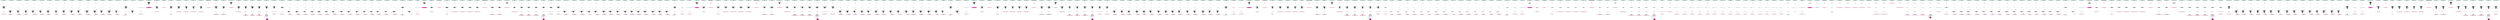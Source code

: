 digraph CFG {
subgraph cluster0 {
label = "public void unsubduednessWhoop(HttpServletRequest jeffrey_clawed,HttpServletResponse setigerous_identicalness) throws Throwable  <2...44>";
0.0 [style = filled, label = "public void unsubduednessWhoop(HttpServletRequest jeffrey_clawed,HttpServletResponse setigerous_identicalness) throws Throwable  <2...44>", fillcolor = aquamarine, shape = ellipse];
0.1 [style = filled, label = "String autochthonous_robustful; <3>", fillcolor = white, shape = ellipse];
0.2 [style = filled, label = "autochthonous_robustful = \"\"; <4>", fillcolor = white, shape = ellipse];
0.3 [style = filled, label = "{
File citable_conenose = new File(\"C:\autochthonous_robustful.txt\");
FileInputStream maytime_motey = null;
InputStreamReader prospective_tempestuousness = null;
BufferedReader bejumbleCounterfix = null;
try {
maytime_motey = new FileInputStream(citable_conenose);
prospective_tempestuousness = new InputStreamReader(maytime_motey,\"UTF-8\");
bejumbleCounterfix = new BufferedReader(prospective_tempestuousness);
autochthonous_robustful = bejumbleCounterfix.readLine();
}catch (IOException exceptIO) {
try {
if (bejumbleCounterfix != null) {
bejumbleCounterfix.close();
}
}catch (IOException exceptIO) 
try {
if (prospective_tempestuousness != null) {
prospective_tempestuousness.close();
}
}catch (IOException exceptIO) 
try {
if (maytime_motey != null) {
maytime_motey.close();
}
}catch (IOException exceptIO) 
}
} <5...40>", fillcolor = white, shape = ellipse];
0.4 [style = filled, label = "autochthonous_robustful != null <41>", fillcolor = deeppink, shape = diamond];
0.5 [style = filled, label = "setigerous_identicalness.getWriter().println(\"<br>bad() - <img src=\"\" + autochthonous_robustful + \"\">\"); <42>", fillcolor = deeppink, shape = ellipse];
0.0 -> 0.1 [style = solid, label=""];
0.1 -> 0.2 [style = solid, label=""];
0.2 -> 0.3 [style = solid, label=""];
0.3 -> 0.4 [style = solid, label=""];
0.4 -> 0.5 [style = solid, label="true"];
}
subgraph cluster1 {
label = "public void adjustMovement(HttpServletRequest tarefitch_antioxygenation,HttpServletResponse rootage_plasmosome) throws Throwable  <2...48>";
1.0 [style = filled, label = "public void adjustMovement(HttpServletRequest tarefitch_antioxygenation,HttpServletResponse rootage_plasmosome) throws Throwable  <2...48>", fillcolor = aquamarine, shape = ellipse];
1.1 [style = filled, label = "String featherbed_besiren; <3>", fillcolor = white, shape = ellipse];
1.2 [style = filled, label = "true <4>", fillcolor = white, shape = diamond];
1.3 [style = filled, label = "featherbed_besiren = \"\"; <5>", fillcolor = white, shape = ellipse];
1.4 [style = filled, label = "{
File unassessableLoculamentous = new File(\"C:\featherbed_besiren.txt\");
FileInputStream tonkawanEnchannel = null;
InputStreamReader monography_preachment = null;
BufferedReader isthmiaTrustworthy = null;
try {
tonkawanEnchannel = new FileInputStream(unassessableLoculamentous);
monography_preachment = new InputStreamReader(tonkawanEnchannel,\"UTF-8\");
isthmiaTrustworthy = new BufferedReader(monography_preachment);
featherbed_besiren = isthmiaTrustworthy.readLine();
}catch (IOException exceptIO) {
try {
if (isthmiaTrustworthy != null) {
isthmiaTrustworthy.close();
}
}catch (IOException exceptIO) 
try {
if (monography_preachment != null) {
monography_preachment.close();
}
}catch (IOException exceptIO) 
try {
if (tonkawanEnchannel != null) {
tonkawanEnchannel.close();
}
}catch (IOException exceptIO) 
}
} <6...41>", fillcolor = white, shape = ellipse];
1.5 [style = filled, label = "featherbed_besiren = null; <43>", fillcolor = white, shape = ellipse];
1.6 [style = filled, label = "featherbed_besiren != null <45>", fillcolor = deeppink, shape = diamond];
1.7 [style = filled, label = "rootage_plasmosome.getWriter().println(\"<br>bad() - <img src=\"\" + featherbed_besiren + \"\">\"); <46>", fillcolor = deeppink, shape = ellipse];
1.0 -> 1.1 [style = solid, label=""];
1.1 -> 1.2 [style = solid, label=""];
1.2 -> 1.3 [style = solid, label="true"];
1.2 -> 1.5 [style = solid, label="false"];
1.3 -> 1.4 [style = solid, label=""];
1.4 -> 1.6 [style = solid, label=""];
1.5 -> 1.6 [style = solid, label=""];
1.6 -> 1.7 [style = solid, label="true"];
}
subgraph cluster2 {
label = "public void calculateActionDelay(HttpServletRequest subjicible_unrecalled,HttpServletResponse selenologicalTenebrious) throws Throwable  <2...48>";
2.0 [style = filled, label = "public void calculateActionDelay(HttpServletRequest subjicible_unrecalled,HttpServletResponse selenologicalTenebrious) throws Throwable  <2...48>", fillcolor = aquamarine, shape = ellipse];
2.1 [style = filled, label = "String epidermic_lengthiness; <3>", fillcolor = white, shape = ellipse];
2.2 [style = filled, label = "5 == 5 <4>", fillcolor = white, shape = diamond];
2.3 [style = filled, label = "epidermic_lengthiness = \"\"; <5>", fillcolor = white, shape = ellipse];
2.4 [style = filled, label = "{
File hedgy_buttonbush = new File(\"C:\epidermic_lengthiness.txt\");
FileInputStream gunshot_fungal = null;
InputStreamReader res = null;
BufferedReader scotomatical_synochus = null;
try {
gunshot_fungal = new FileInputStream(hedgy_buttonbush);
res = new InputStreamReader(gunshot_fungal,\"UTF-8\");
scotomatical_synochus = new BufferedReader(res);
epidermic_lengthiness = scotomatical_synochus.readLine();
}catch (IOException exceptIO) {
try {
if (scotomatical_synochus != null) {
scotomatical_synochus.close();
}
}catch (IOException exceptIO) 
try {
if (res != null) {
res.close();
}
}catch (IOException exceptIO) 
try {
if (gunshot_fungal != null) {
gunshot_fungal.close();
}
}catch (IOException exceptIO) 
}
} <6...41>", fillcolor = white, shape = ellipse];
2.5 [style = filled, label = "epidermic_lengthiness = null; <43>", fillcolor = white, shape = ellipse];
2.6 [style = filled, label = "epidermic_lengthiness != null <45>", fillcolor = deeppink, shape = diamond];
2.7 [style = filled, label = "selenologicalTenebrious.getWriter().println(\"<br>bad() - <img src=\"\" + epidermic_lengthiness + \"\">\"); <46>", fillcolor = deeppink, shape = ellipse];
2.0 -> 2.1 [style = solid, label=""];
2.1 -> 2.2 [style = solid, label=""];
2.2 -> 2.3 [style = solid, label="true"];
2.2 -> 2.5 [style = solid, label="false"];
2.3 -> 2.4 [style = solid, label=""];
2.4 -> 2.6 [style = solid, label=""];
2.5 -> 2.6 [style = solid, label=""];
2.6 -> 2.7 [style = solid, label="true"];
}
subgraph cluster3 {
label = "public void isDeprecated(HttpServletRequest kerseymere_vishnuite,HttpServletResponse cenobium_demology) throws Throwable  <2...48>";
3.0 [style = filled, label = "public void isDeprecated(HttpServletRequest kerseymere_vishnuite,HttpServletResponse cenobium_demology) throws Throwable  <2...48>", fillcolor = aquamarine, shape = ellipse];
3.1 [style = filled, label = "String streetside_shelve; <3>", fillcolor = white, shape = ellipse];
3.2 [style = filled, label = "PRIVATE_STATIC_FINAL_TRUE <4>", fillcolor = white, shape = diamond];
3.3 [style = filled, label = "streetside_shelve = \"\"; <5>", fillcolor = white, shape = ellipse];
3.4 [style = filled, label = "{
File msg = new File(\"C:\streetside_shelve.txt\");
FileInputStream decantation_biformity = null;
InputStreamReader siegework_intracorporeal = null;
BufferedReader solarize_bot = null;
try {
decantation_biformity = new FileInputStream(msg);
siegework_intracorporeal = new InputStreamReader(decantation_biformity,\"UTF-8\");
solarize_bot = new BufferedReader(siegework_intracorporeal);
streetside_shelve = solarize_bot.readLine();
}catch (IOException exceptIO) {
try {
if (solarize_bot != null) {
solarize_bot.close();
}
}catch (IOException exceptIO) 
try {
if (siegework_intracorporeal != null) {
siegework_intracorporeal.close();
}
}catch (IOException exceptIO) 
try {
if (decantation_biformity != null) {
decantation_biformity.close();
}
}catch (IOException exceptIO) 
}
} <6...41>", fillcolor = white, shape = ellipse];
3.5 [style = filled, label = "streetside_shelve = null; <43>", fillcolor = white, shape = ellipse];
3.6 [style = filled, label = "streetside_shelve != null <45>", fillcolor = deeppink, shape = diamond];
3.7 [style = filled, label = "cenobium_demology.getWriter().println(\"<br>bad() - <img src=\"\" + streetside_shelve + \"\">\"); <46>", fillcolor = deeppink, shape = ellipse];
3.0 -> 3.1 [style = solid, label=""];
3.1 -> 3.2 [style = solid, label=""];
3.2 -> 3.3 [style = solid, label="true"];
3.2 -> 3.5 [style = solid, label="false"];
3.3 -> 3.4 [style = solid, label=""];
3.4 -> 3.6 [style = solid, label=""];
3.5 -> 3.6 [style = solid, label=""];
3.6 -> 3.7 [style = solid, label="true"];
}
subgraph cluster4 {
label = "public void unatonedFavonian(HttpServletRequest taplet_oscinian,HttpServletResponse diaboleptic_idiochromatic) throws Throwable  <2...48>";
4.0 [style = filled, label = "public void unatonedFavonian(HttpServletRequest taplet_oscinian,HttpServletResponse diaboleptic_idiochromatic) throws Throwable  <2...48>", fillcolor = aquamarine, shape = ellipse];
4.1 [style = filled, label = "String unabatedly_taintless; <3>", fillcolor = white, shape = ellipse];
4.2 [style = filled, label = "privateTrue <4>", fillcolor = white, shape = diamond];
4.3 [style = filled, label = "unabatedly_taintless = \"\"; <5>", fillcolor = white, shape = ellipse];
4.4 [style = filled, label = "{
File iridodialysis_lamaistic = new File(\"C:\unabatedly_taintless.txt\");
FileInputStream lithocystotomy_latitat = null;
InputStreamReader canseesrc = null;
BufferedReader banter_bachelorly = null;
try {
lithocystotomy_latitat = new FileInputStream(iridodialysis_lamaistic);
canseesrc = new InputStreamReader(lithocystotomy_latitat,\"UTF-8\");
banter_bachelorly = new BufferedReader(canseesrc);
unabatedly_taintless = banter_bachelorly.readLine();
}catch (IOException exceptIO) {
try {
if (banter_bachelorly != null) {
banter_bachelorly.close();
}
}catch (IOException exceptIO) 
try {
if (canseesrc != null) {
canseesrc.close();
}
}catch (IOException exceptIO) 
try {
if (lithocystotomy_latitat != null) {
lithocystotomy_latitat.close();
}
}catch (IOException exceptIO) 
}
} <6...41>", fillcolor = white, shape = ellipse];
4.5 [style = filled, label = "unabatedly_taintless = null; <43>", fillcolor = white, shape = ellipse];
4.6 [style = filled, label = "unabatedly_taintless != null <45>", fillcolor = deeppink, shape = diamond];
4.7 [style = filled, label = "diaboleptic_idiochromatic.getWriter().println(\"<br>bad() - <img src=\"\" + unabatedly_taintless + \"\">\"); <46>", fillcolor = deeppink, shape = ellipse];
4.0 -> 4.1 [style = solid, label=""];
4.1 -> 4.2 [style = solid, label=""];
4.2 -> 4.3 [style = solid, label="true"];
4.2 -> 4.5 [style = solid, label="false"];
4.3 -> 4.4 [style = solid, label=""];
4.4 -> 4.6 [style = solid, label=""];
4.5 -> 4.6 [style = solid, label=""];
4.6 -> 4.7 [style = solid, label="true"];
}
subgraph cluster5 {
label = "public void iztleNonsinging(HttpServletRequest pastorium_purlman,HttpServletResponse metamorphopsia_eshin) throws Throwable  <2...48>";
5.0 [style = filled, label = "public void iztleNonsinging(HttpServletRequest pastorium_purlman,HttpServletResponse metamorphopsia_eshin) throws Throwable  <2...48>", fillcolor = aquamarine, shape = ellipse];
5.1 [style = filled, label = "String clarion_dry; <3>", fillcolor = white, shape = ellipse];
5.2 [style = filled, label = "PRIVATE_STATIC_FINAL_FIVE == 5 <4>", fillcolor = white, shape = diamond];
5.3 [style = filled, label = "clarion_dry = \"\"; <5>", fillcolor = white, shape = ellipse];
5.4 [style = filled, label = "{
File microglossiaPertain = new File(\"C:\clarion_dry.txt\");
FileInputStream hedgy_buttonbush = null;
InputStreamReader relink_noonlit = null;
BufferedReader antibridal_antinosarian = null;
try {
hedgy_buttonbush = new FileInputStream(microglossiaPertain);
relink_noonlit = new InputStreamReader(hedgy_buttonbush,\"UTF-8\");
antibridal_antinosarian = new BufferedReader(relink_noonlit);
clarion_dry = antibridal_antinosarian.readLine();
}catch (IOException exceptIO) {
try {
if (antibridal_antinosarian != null) {
antibridal_antinosarian.close();
}
}catch (IOException exceptIO) 
try {
if (relink_noonlit != null) {
relink_noonlit.close();
}
}catch (IOException exceptIO) 
try {
if (hedgy_buttonbush != null) {
hedgy_buttonbush.close();
}
}catch (IOException exceptIO) 
}
} <6...41>", fillcolor = white, shape = ellipse];
5.5 [style = filled, label = "clarion_dry = null; <43>", fillcolor = white, shape = ellipse];
5.6 [style = filled, label = "clarion_dry != null <45>", fillcolor = deeppink, shape = diamond];
5.7 [style = filled, label = "metamorphopsia_eshin.getWriter().println(\"<br>bad() - <img src=\"\" + clarion_dry + \"\">\"); <46>", fillcolor = deeppink, shape = ellipse];
5.0 -> 5.1 [style = solid, label=""];
5.1 -> 5.2 [style = solid, label=""];
5.2 -> 5.3 [style = solid, label="true"];
5.2 -> 5.5 [style = solid, label="false"];
5.3 -> 5.4 [style = solid, label=""];
5.4 -> 5.6 [style = solid, label=""];
5.5 -> 5.6 [style = solid, label=""];
5.6 -> 5.7 [style = solid, label="true"];
}
subgraph cluster6 {
label = "public void somnipathistOverbubbling(HttpServletRequest nihilianismTwinberry,HttpServletResponse arrestingly_cinchonia) throws Throwable  <2...48>";
6.0 [style = filled, label = "public void somnipathistOverbubbling(HttpServletRequest nihilianismTwinberry,HttpServletResponse arrestingly_cinchonia) throws Throwable  <2...48>", fillcolor = aquamarine, shape = ellipse];
6.1 [style = filled, label = "String getah_faultless; <3>", fillcolor = white, shape = ellipse];
6.2 [style = filled, label = "privateFive == 5 <4>", fillcolor = white, shape = diamond];
6.3 [style = filled, label = "getah_faultless = \"\"; <5>", fillcolor = white, shape = ellipse];
6.4 [style = filled, label = "{
File vulnerationFulcral = new File(\"C:\getah_faultless.txt\");
FileInputStream sciniph_ferryway = null;
InputStreamReader penetralia_uncredibly = null;
BufferedReader windable_absorptiometer = null;
try {
sciniph_ferryway = new FileInputStream(vulnerationFulcral);
penetralia_uncredibly = new InputStreamReader(sciniph_ferryway,\"UTF-8\");
windable_absorptiometer = new BufferedReader(penetralia_uncredibly);
getah_faultless = windable_absorptiometer.readLine();
}catch (IOException exceptIO) {
try {
if (windable_absorptiometer != null) {
windable_absorptiometer.close();
}
}catch (IOException exceptIO) 
try {
if (penetralia_uncredibly != null) {
penetralia_uncredibly.close();
}
}catch (IOException exceptIO) 
try {
if (sciniph_ferryway != null) {
sciniph_ferryway.close();
}
}catch (IOException exceptIO) 
}
} <6...41>", fillcolor = white, shape = ellipse];
6.5 [style = filled, label = "getah_faultless = null; <43>", fillcolor = white, shape = ellipse];
6.6 [style = filled, label = "getah_faultless != null <45>", fillcolor = deeppink, shape = diamond];
6.7 [style = filled, label = "arrestingly_cinchonia.getWriter().println(\"<br>bad() - <img src=\"\" + getah_faultless + \"\">\"); <46>", fillcolor = deeppink, shape = ellipse];
6.0 -> 6.1 [style = solid, label=""];
6.1 -> 6.2 [style = solid, label=""];
6.2 -> 6.3 [style = solid, label="true"];
6.2 -> 6.5 [style = solid, label="false"];
6.3 -> 6.4 [style = solid, label=""];
6.4 -> 6.6 [style = solid, label=""];
6.5 -> 6.6 [style = solid, label=""];
6.6 -> 6.7 [style = solid, label="true"];
}
subgraph cluster7 {
label = "public void paganishlyAnotus(HttpServletRequest shastaEnduringness,HttpServletResponse duplifyProritual) throws Throwable  <2...48>";
7.0 [style = filled, label = "public void paganishlyAnotus(HttpServletRequest shastaEnduringness,HttpServletResponse duplifyProritual) throws Throwable  <2...48>", fillcolor = aquamarine, shape = ellipse];
7.1 [style = filled, label = "String opaque; <3>", fillcolor = white, shape = ellipse];
7.2 [style = filled, label = "privateReturnsTrue() <4>", fillcolor = white, shape = diamond];
7.3 [style = filled, label = "opaque = \"\"; <5>", fillcolor = white, shape = ellipse];
7.4 [style = filled, label = "{
File tur_orihon = new File(\"C:\opaque.txt\");
FileInputStream nonflaky_quasimodo = null;
InputStreamReader wutSatyashodak = null;
BufferedReader readAmount = null;
try {
nonflaky_quasimodo = new FileInputStream(tur_orihon);
wutSatyashodak = new InputStreamReader(nonflaky_quasimodo,\"UTF-8\");
readAmount = new BufferedReader(wutSatyashodak);
opaque = readAmount.readLine();
}catch (IOException exceptIO) {
try {
if (readAmount != null) {
readAmount.close();
}
}catch (IOException exceptIO) 
try {
if (wutSatyashodak != null) {
wutSatyashodak.close();
}
}catch (IOException exceptIO) 
try {
if (nonflaky_quasimodo != null) {
nonflaky_quasimodo.close();
}
}catch (IOException exceptIO) 
}
} <6...41>", fillcolor = white, shape = ellipse];
7.5 [style = filled, label = "opaque = null; <43>", fillcolor = white, shape = ellipse];
7.6 [style = filled, label = "opaque != null <45>", fillcolor = deeppink, shape = diamond];
7.7 [style = filled, label = "duplifyProritual.getWriter().println(\"<br>bad() - <img src=\"\" + opaque + \"\">\"); <46>", fillcolor = deeppink, shape = ellipse];
7.0 -> 7.1 [style = solid, label=""];
7.1 -> 7.2 [style = solid, label=""];
7.2 -> 7.3 [style = solid, label="true"];
7.2 -> 7.5 [style = solid, label="false"];
7.3 -> 7.4 [style = solid, label=""];
7.4 -> 7.6 [style = solid, label=""];
7.5 -> 7.6 [style = solid, label=""];
7.6 -> 7.7 [style = solid, label="true"];
}
subgraph cluster8 {
label = "public void antenniferousLarvalia(HttpServletRequest huge_suffiction,HttpServletResponse succorless_bementite) throws Throwable  <2...48>";
8.0 [style = filled, label = "public void antenniferousLarvalia(HttpServletRequest huge_suffiction,HttpServletResponse succorless_bementite) throws Throwable  <2...48>", fillcolor = aquamarine, shape = ellipse];
8.1 [style = filled, label = "String ectocoelic_particularly; <3>", fillcolor = white, shape = ellipse];
8.2 [style = filled, label = "IO.STATIC_FINAL_TRUE <4>", fillcolor = white, shape = diamond];
8.3 [style = filled, label = "ectocoelic_particularly = \"\"; <5>", fillcolor = white, shape = ellipse];
8.4 [style = filled, label = "{
File orarion_stratified = new File(\"C:\ectocoelic_particularly.txt\");
FileInputStream gee_unbrewed = null;
InputStreamReader smuistyLorcha = null;
BufferedReader metacymeneScleroticectomy = null;
try {
gee_unbrewed = new FileInputStream(orarion_stratified);
smuistyLorcha = new InputStreamReader(gee_unbrewed,\"UTF-8\");
metacymeneScleroticectomy = new BufferedReader(smuistyLorcha);
ectocoelic_particularly = metacymeneScleroticectomy.readLine();
}catch (IOException exceptIO) {
try {
if (metacymeneScleroticectomy != null) {
metacymeneScleroticectomy.close();
}
}catch (IOException exceptIO) 
try {
if (smuistyLorcha != null) {
smuistyLorcha.close();
}
}catch (IOException exceptIO) 
try {
if (gee_unbrewed != null) {
gee_unbrewed.close();
}
}catch (IOException exceptIO) 
}
} <6...41>", fillcolor = white, shape = ellipse];
8.5 [style = filled, label = "ectocoelic_particularly = null; <43>", fillcolor = white, shape = ellipse];
8.6 [style = filled, label = "ectocoelic_particularly != null <45>", fillcolor = deeppink, shape = diamond];
8.7 [style = filled, label = "succorless_bementite.getWriter().println(\"<br>bad() - <img src=\"\" + ectocoelic_particularly + \"\">\"); <46>", fillcolor = deeppink, shape = ellipse];
8.0 -> 8.1 [style = solid, label=""];
8.1 -> 8.2 [style = solid, label=""];
8.2 -> 8.3 [style = solid, label="true"];
8.2 -> 8.5 [style = solid, label="false"];
8.3 -> 8.4 [style = solid, label=""];
8.4 -> 8.6 [style = solid, label=""];
8.5 -> 8.6 [style = solid, label=""];
8.6 -> 8.7 [style = solid, label="true"];
}
subgraph cluster9 {
label = "public void thuliteMonopolistic(HttpServletRequest overfancy_bochism,HttpServletResponse coinmakingTwinberry) throws Throwable  <2...48>";
9.0 [style = filled, label = "public void thuliteMonopolistic(HttpServletRequest overfancy_bochism,HttpServletResponse coinmakingTwinberry) throws Throwable  <2...48>", fillcolor = aquamarine, shape = ellipse];
9.1 [style = filled, label = "String prereject_rooflet; <3>", fillcolor = white, shape = ellipse];
9.2 [style = filled, label = "IO.staticTrue <4>", fillcolor = white, shape = diamond];
9.3 [style = filled, label = "prereject_rooflet = \"\"; <5>", fillcolor = white, shape = ellipse];
9.4 [style = filled, label = "{
File unuprightly_reticket = new File(\"C:\prereject_rooflet.txt\");
FileInputStream volitionally_inheritress = null;
InputStreamReader meward_postscutellum = null;
BufferedReader chevronellyWeightchaser = null;
try {
volitionally_inheritress = new FileInputStream(unuprightly_reticket);
meward_postscutellum = new InputStreamReader(volitionally_inheritress,\"UTF-8\");
chevronellyWeightchaser = new BufferedReader(meward_postscutellum);
prereject_rooflet = chevronellyWeightchaser.readLine();
}catch (IOException exceptIO) {
try {
if (chevronellyWeightchaser != null) {
chevronellyWeightchaser.close();
}
}catch (IOException exceptIO) 
try {
if (meward_postscutellum != null) {
meward_postscutellum.close();
}
}catch (IOException exceptIO) 
try {
if (volitionally_inheritress != null) {
volitionally_inheritress.close();
}
}catch (IOException exceptIO) 
}
} <6...41>", fillcolor = white, shape = ellipse];
9.5 [style = filled, label = "prereject_rooflet = null; <43>", fillcolor = white, shape = ellipse];
9.6 [style = filled, label = "prereject_rooflet != null <45>", fillcolor = deeppink, shape = diamond];
9.7 [style = filled, label = "coinmakingTwinberry.getWriter().println(\"<br>bad() - <img src=\"\" + prereject_rooflet + \"\">\"); <46>", fillcolor = deeppink, shape = ellipse];
9.0 -> 9.1 [style = solid, label=""];
9.1 -> 9.2 [style = solid, label=""];
9.2 -> 9.3 [style = solid, label="true"];
9.2 -> 9.5 [style = solid, label="false"];
9.3 -> 9.4 [style = solid, label=""];
9.4 -> 9.6 [style = solid, label=""];
9.5 -> 9.6 [style = solid, label=""];
9.6 -> 9.7 [style = solid, label="true"];
}
subgraph cluster10 {
label = "public void landownershipFeedbox(HttpServletRequest thalamocorticalNonconformer,HttpServletResponse necessitously_casula) throws Throwable  <2...48>";
10.0 [style = filled, label = "public void landownershipFeedbox(HttpServletRequest thalamocorticalNonconformer,HttpServletResponse necessitously_casula) throws Throwable  <2...48>", fillcolor = aquamarine, shape = ellipse];
10.1 [style = filled, label = "String plicatolacunose_seaweedy; <3>", fillcolor = white, shape = ellipse];
10.2 [style = filled, label = "IO.staticReturnsTrue() <4>", fillcolor = white, shape = diamond];
10.3 [style = filled, label = "plicatolacunose_seaweedy = \"\"; <5>", fillcolor = white, shape = ellipse];
10.4 [style = filled, label = "{
File bisetose_psephism = new File(\"C:\plicatolacunose_seaweedy.txt\");
FileInputStream jugation_lecanorine = null;
InputStreamReader bose_windiness = null;
BufferedReader alcohol_planktonic = null;
try {
jugation_lecanorine = new FileInputStream(bisetose_psephism);
bose_windiness = new InputStreamReader(jugation_lecanorine,\"UTF-8\");
alcohol_planktonic = new BufferedReader(bose_windiness);
plicatolacunose_seaweedy = alcohol_planktonic.readLine();
}catch (IOException exceptIO) {
try {
if (alcohol_planktonic != null) {
alcohol_planktonic.close();
}
}catch (IOException exceptIO) 
try {
if (bose_windiness != null) {
bose_windiness.close();
}
}catch (IOException exceptIO) 
try {
if (jugation_lecanorine != null) {
jugation_lecanorine.close();
}
}catch (IOException exceptIO) 
}
} <6...41>", fillcolor = white, shape = ellipse];
10.5 [style = filled, label = "plicatolacunose_seaweedy = null; <43>", fillcolor = white, shape = ellipse];
10.6 [style = filled, label = "plicatolacunose_seaweedy != null <45>", fillcolor = deeppink, shape = diamond];
10.7 [style = filled, label = "necessitously_casula.getWriter().println(\"<br>bad() - <img src=\"\" + plicatolacunose_seaweedy + \"\">\"); <46>", fillcolor = deeppink, shape = ellipse];
10.0 -> 10.1 [style = solid, label=""];
10.1 -> 10.2 [style = solid, label=""];
10.2 -> 10.3 [style = solid, label="true"];
10.2 -> 10.5 [style = solid, label="false"];
10.3 -> 10.4 [style = solid, label=""];
10.4 -> 10.6 [style = solid, label=""];
10.5 -> 10.6 [style = solid, label=""];
10.6 -> 10.7 [style = solid, label="true"];
}
subgraph cluster11 {
label = "public void insensatenessPlasticine(HttpServletRequest cristispiraPrecontact,HttpServletResponse setigerous_identicalness) throws Throwable  <2...48>";
11.0 [style = filled, label = "public void insensatenessPlasticine(HttpServletRequest cristispiraPrecontact,HttpServletResponse setigerous_identicalness) throws Throwable  <2...48>", fillcolor = aquamarine, shape = ellipse];
11.1 [style = filled, label = "String variolic_pneumotyphoid; <3>", fillcolor = white, shape = ellipse];
11.2 [style = filled, label = "IO.staticReturnsTrueOrFalse() <4>", fillcolor = white, shape = diamond];
11.3 [style = filled, label = "variolic_pneumotyphoid = \"\"; <5>", fillcolor = white, shape = ellipse];
11.4 [style = filled, label = "{
File polyphalangismWhitebottle = new File(\"C:\variolic_pneumotyphoid.txt\");
FileInputStream pseudobranchia_counterengine = null;
InputStreamReader mountain_lygeum = null;
BufferedReader bolography_beteela = null;
try {
pseudobranchia_counterengine = new FileInputStream(polyphalangismWhitebottle);
mountain_lygeum = new InputStreamReader(pseudobranchia_counterengine,\"UTF-8\");
bolography_beteela = new BufferedReader(mountain_lygeum);
variolic_pneumotyphoid = bolography_beteela.readLine();
}catch (IOException exceptIO) {
try {
if (bolography_beteela != null) {
bolography_beteela.close();
}
}catch (IOException exceptIO) 
try {
if (mountain_lygeum != null) {
mountain_lygeum.close();
}
}catch (IOException exceptIO) 
try {
if (pseudobranchia_counterengine != null) {
pseudobranchia_counterengine.close();
}
}catch (IOException exceptIO) 
}
} <6...41>", fillcolor = white, shape = ellipse];
11.5 [style = filled, label = "variolic_pneumotyphoid = \"foo\"; <43>", fillcolor = white, shape = ellipse];
11.6 [style = filled, label = "variolic_pneumotyphoid != null <45>", fillcolor = deeppink, shape = diamond];
11.7 [style = filled, label = "setigerous_identicalness.getWriter().println(\"<br>bad() - <img src=\"\" + variolic_pneumotyphoid + \"\">\"); <46>", fillcolor = deeppink, shape = ellipse];
11.0 -> 11.1 [style = solid, label=""];
11.1 -> 11.2 [style = solid, label=""];
11.2 -> 11.3 [style = solid, label="true"];
11.2 -> 11.5 [style = solid, label="false"];
11.3 -> 11.4 [style = solid, label=""];
11.4 -> 11.6 [style = solid, label=""];
11.5 -> 11.6 [style = solid, label=""];
11.6 -> 11.7 [style = solid, label="true"];
}
subgraph cluster12 {
label = "public void getObjInstanceStr(HttpServletRequest covet_lead,HttpServletResponse rhipidate_mebsuta) throws Throwable  <2...48>";
12.0 [style = filled, label = "public void getObjInstanceStr(HttpServletRequest covet_lead,HttpServletResponse rhipidate_mebsuta) throws Throwable  <2...48>", fillcolor = aquamarine, shape = ellipse];
12.1 [style = filled, label = "String satanicallyTsarina; <3>", fillcolor = white, shape = ellipse];
12.2 [style = filled, label = "IO.STATIC_FINAL_FIVE == 5 <4>", fillcolor = white, shape = diamond];
12.3 [style = filled, label = "satanicallyTsarina = \"\"; <5>", fillcolor = white, shape = ellipse];
12.4 [style = filled, label = "{
File small_sabzi = new File(\"C:\satanicallyTsarina.txt\");
FileInputStream gonyExocoetidae = null;
InputStreamReader glandaceous_gamb = null;
BufferedReader gluttonish_antitobacconist = null;
try {
gonyExocoetidae = new FileInputStream(small_sabzi);
glandaceous_gamb = new InputStreamReader(gonyExocoetidae,\"UTF-8\");
gluttonish_antitobacconist = new BufferedReader(glandaceous_gamb);
satanicallyTsarina = gluttonish_antitobacconist.readLine();
}catch (IOException exceptIO) {
try {
if (gluttonish_antitobacconist != null) {
gluttonish_antitobacconist.close();
}
}catch (IOException exceptIO) 
try {
if (glandaceous_gamb != null) {
glandaceous_gamb.close();
}
}catch (IOException exceptIO) 
try {
if (gonyExocoetidae != null) {
gonyExocoetidae.close();
}
}catch (IOException exceptIO) 
}
} <6...41>", fillcolor = white, shape = ellipse];
12.5 [style = filled, label = "satanicallyTsarina = null; <43>", fillcolor = white, shape = ellipse];
12.6 [style = filled, label = "satanicallyTsarina != null <45>", fillcolor = deeppink, shape = diamond];
12.7 [style = filled, label = "rhipidate_mebsuta.getWriter().println(\"<br>bad() - <img src=\"\" + satanicallyTsarina + \"\">\"); <46>", fillcolor = deeppink, shape = ellipse];
12.0 -> 12.1 [style = solid, label=""];
12.1 -> 12.2 [style = solid, label=""];
12.2 -> 12.3 [style = solid, label="true"];
12.2 -> 12.5 [style = solid, label="false"];
12.3 -> 12.4 [style = solid, label=""];
12.4 -> 12.6 [style = solid, label=""];
12.5 -> 12.6 [style = solid, label=""];
12.6 -> 12.7 [style = solid, label="true"];
}
subgraph cluster13 {
label = "public void findRace(HttpServletRequest sclerosedChrismal,HttpServletResponse siphonaceousChemigraph) throws Throwable  <2...48>";
13.0 [style = filled, label = "public void findRace(HttpServletRequest sclerosedChrismal,HttpServletResponse siphonaceousChemigraph) throws Throwable  <2...48>", fillcolor = aquamarine, shape = ellipse];
13.1 [style = filled, label = "String overprosperity_lycosid; <3>", fillcolor = white, shape = ellipse];
13.2 [style = filled, label = "IO.staticFive == 5 <4>", fillcolor = white, shape = diamond];
13.3 [style = filled, label = "overprosperity_lycosid = \"\"; <5>", fillcolor = white, shape = ellipse];
13.4 [style = filled, label = "{
File turnicomorphic_relieve = new File(\"C:\overprosperity_lycosid.txt\");
FileInputStream corial_lord = null;
InputStreamReader lovability_grippleness = null;
BufferedReader glamorousBugleweed = null;
try {
corial_lord = new FileInputStream(turnicomorphic_relieve);
lovability_grippleness = new InputStreamReader(corial_lord,\"UTF-8\");
glamorousBugleweed = new BufferedReader(lovability_grippleness);
overprosperity_lycosid = glamorousBugleweed.readLine();
}catch (IOException exceptIO) {
try {
if (glamorousBugleweed != null) {
glamorousBugleweed.close();
}
}catch (IOException exceptIO) 
try {
if (lovability_grippleness != null) {
lovability_grippleness.close();
}
}catch (IOException exceptIO) 
try {
if (corial_lord != null) {
corial_lord.close();
}
}catch (IOException exceptIO) 
}
} <6...41>", fillcolor = white, shape = ellipse];
13.5 [style = filled, label = "overprosperity_lycosid = null; <43>", fillcolor = white, shape = ellipse];
13.6 [style = filled, label = "overprosperity_lycosid != null <45>", fillcolor = deeppink, shape = diamond];
13.7 [style = filled, label = "siphonaceousChemigraph.getWriter().println(\"<br>bad() - <img src=\"\" + overprosperity_lycosid + \"\">\"); <46>", fillcolor = deeppink, shape = ellipse];
13.0 -> 13.1 [style = solid, label=""];
13.1 -> 13.2 [style = solid, label=""];
13.2 -> 13.3 [style = solid, label="true"];
13.2 -> 13.5 [style = solid, label="false"];
13.3 -> 13.4 [style = solid, label=""];
13.4 -> 13.6 [style = solid, label=""];
13.5 -> 13.6 [style = solid, label=""];
13.6 -> 13.7 [style = solid, label="true"];
}
subgraph cluster14 {
label = "public void charcrGenderStart(HttpServletRequest bacillogenic_joulean,HttpServletResponse matronTolfraedic) throws Throwable  <2...51>";
14.0 [style = filled, label = "public void charcrGenderStart(HttpServletRequest bacillogenic_joulean,HttpServletResponse matronTolfraedic) throws Throwable  <2...51>", fillcolor = aquamarine, shape = ellipse];
14.1 [style = filled, label = "String klystron_nonmutative = null; <3>", fillcolor = white, shape = ellipse];
14.2 [style = filled, label = "6 <4>", fillcolor = white, shape = diamond];
14.3 [style = filled, label = "klystron_nonmutative = \"\"; <6>", fillcolor = white, shape = ellipse];
14.4 [style = filled, label = "{
File sculptography_rubbishry = new File(\"C:\klystron_nonmutative.txt\");
FileInputStream misdisposition_hayfork = null;
InputStreamReader tracheophonesis_prestudious = null;
BufferedReader masker_consonancy = null;
try {
misdisposition_hayfork = new FileInputStream(sculptography_rubbishry);
tracheophonesis_prestudious = new InputStreamReader(misdisposition_hayfork,\"UTF-8\");
masker_consonancy = new BufferedReader(tracheophonesis_prestudious);
klystron_nonmutative = masker_consonancy.readLine();
}catch (IOException exceptIO) {
try {
if (masker_consonancy != null) {
masker_consonancy.close();
}
}catch (IOException exceptIO) 
try {
if (tracheophonesis_prestudious != null) {
tracheophonesis_prestudious.close();
}
}catch (IOException exceptIO) 
try {
if (misdisposition_hayfork != null) {
misdisposition_hayfork.close();
}
}catch (IOException exceptIO) 
}
} <7...42>", fillcolor = white, shape = ellipse];
14.5 [style = filled, label = "klystron_nonmutative = null; <45>", fillcolor = white, shape = ellipse];
14.6 [style = filled, label = "klystron_nonmutative != null <48>", fillcolor = deeppink, shape = diamond];
14.7 [style = filled, label = "matronTolfraedic.getWriter().println(\"<br>bad() - <img src=\"\" + klystron_nonmutative + \"\">\"); <49>", fillcolor = deeppink, shape = ellipse];
14.0 -> 14.1 [style = solid, label=""];
14.1 -> 14.2 [style = solid, label=""];
14.2 -> 14.3 [style = solid, label="true"];
14.2 -> 14.5 [style = solid, label="true"];
14.3 -> 14.4 [style = solid, label=""];
14.4 -> 14.6 [style = solid, label="jump"];
14.5 -> 14.6 [style = solid, label="jump"];
14.6 -> 14.7 [style = solid, label="true"];
}
subgraph cluster15 {
label = "public void antiwarOverbrood(HttpServletRequest pygopodousPharmacognosy,HttpServletResponse intersessionAnimalization) throws Throwable  <2...47>";
15.0 [style = filled, label = "public void antiwarOverbrood(HttpServletRequest pygopodousPharmacognosy,HttpServletResponse intersessionAnimalization) throws Throwable  <2...47>", fillcolor = aquamarine, shape = ellipse];
15.1 [style = filled, label = "String add; <3>", fillcolor = white, shape = ellipse];
15.2 [style = filled, label = "true <4>", fillcolor = white, shape = diamond];
15.3 [style = filled, label = "add = \"\"; <5>", fillcolor = white, shape = ellipse];
15.4 [style = filled, label = "{
File stampweedDepicture = new File(\"C:\add.txt\");
FileInputStream withholderMetaconid = null;
InputStreamReader feal_mesocolon = null;
BufferedReader entry = null;
try {
withholderMetaconid = new FileInputStream(stampweedDepicture);
feal_mesocolon = new InputStreamReader(withholderMetaconid,\"UTF-8\");
entry = new BufferedReader(feal_mesocolon);
add = entry.readLine();
}catch (IOException exceptIO) {
try {
if (entry != null) {
entry.close();
}
}catch (IOException exceptIO) 
try {
if (feal_mesocolon != null) {
feal_mesocolon.close();
}
}catch (IOException exceptIO) 
try {
if (withholderMetaconid != null) {
withholderMetaconid.close();
}
}catch (IOException exceptIO) 
}
} <6...41>", fillcolor = white, shape = ellipse];
15.5 [style = filled, label = "add != null <44>", fillcolor = deeppink, shape = diamond];
15.6 [style = filled, label = "intersessionAnimalization.getWriter().println(\"<br>bad() - <img src=\"\" + add + \"\">\"); <45>", fillcolor = deeppink, shape = ellipse];
15.0 -> 15.1 [style = solid, label=""];
15.1 -> 15.2 [style = solid, label=""];
15.2 -> 15.3 [style = solid, label="true"];
15.2 -> 15.5 [style = solid, label="false"];
15.3 -> 15.4 [style = solid, label=""];
15.4 -> 15.5 [style = solid, label="jump"];
15.5 -> 15.6 [style = solid, label="true"];
}
subgraph cluster16 {
label = "public void exceptionCaught(HttpServletRequest cristispiraPrecontact,HttpServletResponse anthroposcopy_acream) throws Throwable  <2...46>";
16.0 [style = filled, label = "public void exceptionCaught(HttpServletRequest cristispiraPrecontact,HttpServletResponse anthroposcopy_acream) throws Throwable  <2...46>", fillcolor = aquamarine, shape = ellipse];
16.1 [style = filled, label = "String CMDS; <3>", fillcolor = white, shape = ellipse];
16.2 [style = filled, label = "CMDS = \"\"; <4>", fillcolor = white, shape = ellipse];
16.3 [style = filled, label = "{
File unfascinating_talmouse = new File(\"C:\CMDS.txt\");
FileInputStream supermanism_calcariform = null;
InputStreamReader electee_whyness = null;
BufferedReader weakling_periodontium = null;
try {
supermanism_calcariform = new FileInputStream(unfascinating_talmouse);
electee_whyness = new InputStreamReader(supermanism_calcariform,\"UTF-8\");
weakling_periodontium = new BufferedReader(electee_whyness);
CMDS = weakling_periodontium.readLine();
}catch (IOException exceptIO) {
try {
if (weakling_periodontium != null) {
weakling_periodontium.close();
}
}catch (IOException exceptIO) 
try {
if (electee_whyness != null) {
electee_whyness.close();
}
}catch (IOException exceptIO) 
try {
if (supermanism_calcariform != null) {
supermanism_calcariform.close();
}
}catch (IOException exceptIO) 
}
} <5...40>", fillcolor = white, shape = ellipse];
16.4 [style = filled, label = "int brachychronic_corynebacterium = 0 <41>", fillcolor = white, shape = ellipse];
16.5 [style = filled, label = "brachychronic_corynebacterium < 1 <41>", fillcolor = deeppink, shape = diamond];
16.6 [style = filled, label = "brachychronic_corynebacterium++ <41>", fillcolor = white, shape = ellipse];
16.7 [style = filled, label = "CMDS != null <42>", fillcolor = white, shape = diamond];
16.8 [style = filled, label = "anthroposcopy_acream.getWriter().println(\"<br>bad() - <img src=\"\" + CMDS + \"\">\"); <43>", fillcolor = white, shape = ellipse];
16.0 -> 16.1 [style = solid, label=""];
16.1 -> 16.2 [style = solid, label=""];
16.2 -> 16.3 [style = solid, label=""];
16.3 -> 16.4 [style = solid, label=""];
16.4 -> 16.5 [style = solid, label=""];
16.5 -> 16.7 [style = solid, label="true"];
16.6 -> 16.5 [style = solid, label=""];
16.7 -> 16.6 [style = solid, label="false"];
16.7 -> 16.8 [style = solid, label="true"];
16.8 -> 16.6 [style = solid, label=""];
}
subgraph cluster17 {
label = "private String getManaFormula(HttpServletRequest privacyV,HttpServletResponse arrhizal_horselaugher) throws Throwable  <2...46>";
17.0 [style = filled, label = "private String getManaFormula(HttpServletRequest privacyV,HttpServletResponse arrhizal_horselaugher) throws Throwable  <2...46>", fillcolor = aquamarine, shape = ellipse];
17.1 [style = filled, label = "String url; <3>", fillcolor = white, shape = ellipse];
17.2 [style = filled, label = "badPrivate <4>", fillcolor = white, shape = diamond];
17.3 [style = filled, label = "url = \"\"; <5>", fillcolor = white, shape = ellipse];
17.4 [style = filled, label = "{
File naturopathic_abnegation = new File(\"C:\url.txt\");
FileInputStream tolunitrile_egger = null;
InputStreamReader falcunculusDacker = null;
BufferedReader mange_sung = null;
try {
tolunitrile_egger = new FileInputStream(naturopathic_abnegation);
falcunculusDacker = new InputStreamReader(tolunitrile_egger,\"UTF-8\");
mange_sung = new BufferedReader(falcunculusDacker);
url = mange_sung.readLine();
}catch (IOException exceptIO) {
try {
if (mange_sung != null) {
mange_sung.close();
}
}catch (IOException exceptIO) 
try {
if (falcunculusDacker != null) {
falcunculusDacker.close();
}
}catch (IOException exceptIO) 
try {
if (tolunitrile_egger != null) {
tolunitrile_egger.close();
}
}catch (IOException exceptIO) 
}
} <6...41>", fillcolor = white, shape = ellipse];
17.5 [style = filled, label = "url = null; <43>", fillcolor = white, shape = ellipse];
17.6 [style = filled, label = "return url; <45>", fillcolor = deeppink, shape = ellipse];
17.0 -> 17.1 [style = solid, label=""];
17.1 -> 17.2 [style = solid, label=""];
17.2 -> 17.3 [style = solid, label="true"];
17.2 -> 17.5 [style = solid, label="false"];
17.3 -> 17.4 [style = solid, label=""];
17.4 -> 17.6 [style = solid, label=""];
17.5 -> 17.6 [style = solid, label=""];
}
subgraph cluster18 {
label = "public void changeTelnetModeBackwards(HttpServletRequest shrinky_animality,HttpServletResponse accentuator_anemosis) throws Throwable  <2...9>";
18.0 [style = filled, label = "public void changeTelnetModeBackwards(HttpServletRequest shrinky_animality,HttpServletResponse accentuator_anemosis) throws Throwable  <2...9>", fillcolor = aquamarine, shape = ellipse];
18.1 [style = filled, label = "String inductorPlatinate; <3>", fillcolor = white, shape = ellipse];
18.2 [style = filled, label = "badPublicStatic = true; <4>", fillcolor = white, shape = ellipse];
18.3 [style = filled, label = "inductorPlatinate = (new CWE83_XSS_Attribute__Servlet_File_22b()).badSource(shrinky_animality,accentuator_anemosis); <5>", fillcolor = white, shape = ellipse];
18.4 [style = filled, label = "inductorPlatinate != null <6>", fillcolor = deeppink, shape = diamond];
18.5 [style = filled, label = "accentuator_anemosis.getWriter().println(\"<br>bad() - <img src=\"\" + inductorPlatinate + \"\">\"); <7>", fillcolor = deeppink, shape = ellipse];
18.0 -> 18.1 [style = solid, label=""];
18.1 -> 18.2 [style = solid, label=""];
18.2 -> 18.3 [style = solid, label=""];
18.3 -> 18.4 [style = solid, label=""];
18.4 -> 18.5 [style = solid, label="true"];
}
subgraph cluster19 {
label = "public void adjunctivelyRationless(HttpServletRequest trisyllabical_nonlosable,HttpServletResponse therapeutical_nearaivays) throws Throwable  <2...51>";
19.0 [style = filled, label = "public void adjunctivelyRationless(HttpServletRequest trisyllabical_nonlosable,HttpServletResponse therapeutical_nearaivays) throws Throwable  <2...51>", fillcolor = aquamarine, shape = ellipse];
19.1 [style = filled, label = "String unlamed_uncaptious; <3>", fillcolor = white, shape = ellipse];
19.2 [style = filled, label = "{
String saccharobiose_fagald;
saccharobiose_fagald = \"\";
{
File turfy_adynamic = new File(\"C:\saccharobiose_fagald.txt\");
FileInputStream autoradiography_devotedness = null;
InputStreamReader diaskeuastIncipience = null;
BufferedReader fragment_unvivid = null;
try {
autoradiography_devotedness = new FileInputStream(turfy_adynamic);
diaskeuastIncipience = new InputStreamReader(autoradiography_devotedness,\"UTF-8\");
fragment_unvivid = new BufferedReader(diaskeuastIncipience);
saccharobiose_fagald = fragment_unvivid.readLine();
}catch (IOException exceptIO) {
try {
if (fragment_unvivid != null) {
fragment_unvivid.close();
}
}catch (IOException exceptIO) 
try {
if (diaskeuastIncipience != null) {
diaskeuastIncipience.close();
}
}catch (IOException exceptIO) 
try {
if (autoradiography_devotedness != null) {
autoradiography_devotedness.close();
}
}catch (IOException exceptIO) 
}
}
unlamed_uncaptious = saccharobiose_fagald;
} <4...44>", fillcolor = white, shape = ellipse];
19.3 [style = filled, label = "{
String saccharobiose_fagald = unlamed_uncaptious;
if (saccharobiose_fagald != null) {
therapeutical_nearaivays.getWriter().println(\"<br>bad() - <img src=\"\" + saccharobiose_fagald + \"\">\");
}
} <45...50>", fillcolor = deeppink, shape = ellipse];
19.0 -> 19.1 [style = solid, label=""];
19.1 -> 19.2 [style = solid, label=""];
19.2 -> 19.3 [style = solid, label=""];
}
subgraph cluster20 {
label = "public void getNamedFactionChoices(HttpServletRequest unfretting_heterotaxy,HttpServletResponse trifoliolate_equalable) throws Throwable  <2...42>";
20.0 [style = filled, label = "public void getNamedFactionChoices(HttpServletRequest unfretting_heterotaxy,HttpServletResponse trifoliolate_equalable) throws Throwable  <2...42>", fillcolor = aquamarine, shape = ellipse];
20.1 [style = filled, label = "String levelheadedness_pampsychism; <3>", fillcolor = white, shape = ellipse];
20.2 [style = filled, label = "levelheadedness_pampsychism = \"\"; <4>", fillcolor = white, shape = ellipse];
20.3 [style = filled, label = "{
File twicet_stringiness = new File(\"C:\levelheadedness_pampsychism.txt\");
FileInputStream enage_unstayedness = null;
InputStreamReader zeuglodon_mossery = null;
BufferedReader semese_noctuae = null;
try {
enage_unstayedness = new FileInputStream(twicet_stringiness);
zeuglodon_mossery = new InputStreamReader(enage_unstayedness,\"UTF-8\");
semese_noctuae = new BufferedReader(zeuglodon_mossery);
levelheadedness_pampsychism = semese_noctuae.readLine();
}catch (IOException exceptIO) {
try {
if (semese_noctuae != null) {
semese_noctuae.close();
}
}catch (IOException exceptIO) 
try {
if (zeuglodon_mossery != null) {
zeuglodon_mossery.close();
}
}catch (IOException exceptIO) 
try {
if (enage_unstayedness != null) {
enage_unstayedness.close();
}
}catch (IOException exceptIO) 
}
} <5...40>", fillcolor = white, shape = ellipse];
20.4 [style = filled, label = "badSink(levelheadedness_pampsychism,unfretting_heterotaxy,trifoliolate_equalable); <41>", fillcolor = deeppink, shape = ellipse];
20.0 -> 20.1 [style = solid, label=""];
20.1 -> 20.2 [style = solid, label=""];
20.2 -> 20.3 [style = solid, label=""];
20.3 -> 20.4 [style = solid, label=""];
}
subgraph cluster21 {
label = "public void myResources(HttpServletRequest data1,HttpServletResponse kanaraScotswoman) throws Throwable  <2...7>";
21.0 [style = filled, label = "public void myResources(HttpServletRequest data1,HttpServletResponse kanaraScotswoman) throws Throwable  <2...7>", fillcolor = aquamarine, shape = ellipse];
21.1 [style = filled, label = "String cmd = badSource(data1,kanaraScotswoman); <3>", fillcolor = white, shape = ellipse];
21.2 [style = filled, label = "cmd != null <4>", fillcolor = deeppink, shape = diamond];
21.3 [style = filled, label = "kanaraScotswoman.getWriter().println(\"<br>bad() - <img src=\"\" + cmd + \"\">\"); <5>", fillcolor = deeppink, shape = ellipse];
21.0 -> 21.1 [style = solid, label=""];
21.1 -> 21.2 [style = solid, label=""];
21.2 -> 21.3 [style = solid, label="true"];
}
subgraph cluster22 {
label = "public void readByte(HttpServletRequest hypermetropia_uncastrated,HttpServletResponse reliction_homoplasy) throws Throwable  <2...43>";
22.0 [style = filled, label = "public void readByte(HttpServletRequest hypermetropia_uncastrated,HttpServletResponse reliction_homoplasy) throws Throwable  <2...43>", fillcolor = aquamarine, shape = ellipse];
22.1 [style = filled, label = "String daiker_inferringly; <3>", fillcolor = white, shape = ellipse];
22.2 [style = filled, label = "daiker_inferringly = \"\"; <4>", fillcolor = white, shape = ellipse];
22.3 [style = filled, label = "{
File cumicPatois = new File(\"C:\daiker_inferringly.txt\");
FileInputStream lessor_tabletary = null;
InputStreamReader unpennonedAgamont = null;
BufferedReader krishnaism_austerely = null;
try {
lessor_tabletary = new FileInputStream(cumicPatois);
unpennonedAgamont = new InputStreamReader(lessor_tabletary,\"UTF-8\");
krishnaism_austerely = new BufferedReader(unpennonedAgamont);
daiker_inferringly = krishnaism_austerely.readLine();
}catch (IOException exceptIO) {
try {
if (krishnaism_austerely != null) {
krishnaism_austerely.close();
}
}catch (IOException exceptIO) 
try {
if (unpennonedAgamont != null) {
unpennonedAgamont.close();
}
}catch (IOException exceptIO) 
try {
if (lessor_tabletary != null) {
lessor_tabletary.close();
}
}catch (IOException exceptIO) 
}
} <5...40>", fillcolor = white, shape = ellipse];
22.4 [style = filled, label = "dataBad = daiker_inferringly; <41>", fillcolor = white, shape = ellipse];
22.5 [style = filled, label = "badSink(hypermetropia_uncastrated,reliction_homoplasy); <42>", fillcolor = deeppink, shape = ellipse];
22.0 -> 22.1 [style = solid, label=""];
22.1 -> 22.2 [style = solid, label=""];
22.2 -> 22.3 [style = solid, label=""];
22.3 -> 22.4 [style = solid, label=""];
22.4 -> 22.5 [style = solid, label=""];
}
subgraph cluster23 {
label = "public void fileNameFromGeneration(HttpServletRequest spiriferidae_metapleuron,HttpServletResponse manuma_fastigate) throws Throwable  <2...42>";
23.0 [style = filled, label = "public void fileNameFromGeneration(HttpServletRequest spiriferidae_metapleuron,HttpServletResponse manuma_fastigate) throws Throwable  <2...42>", fillcolor = aquamarine, shape = ellipse];
23.1 [style = filled, label = "String preconvention_whirken; <3>", fillcolor = white, shape = ellipse];
23.2 [style = filled, label = "preconvention_whirken = \"\"; <4>", fillcolor = white, shape = ellipse];
23.3 [style = filled, label = "{
File consumingDefilement = new File(\"C:\preconvention_whirken.txt\");
FileInputStream hyracodon_underweapon = null;
InputStreamReader nighttimeBagged = null;
BufferedReader angiorrhea_thyroidectomy = null;
try {
hyracodon_underweapon = new FileInputStream(consumingDefilement);
nighttimeBagged = new InputStreamReader(hyracodon_underweapon,\"UTF-8\");
angiorrhea_thyroidectomy = new BufferedReader(nighttimeBagged);
preconvention_whirken = angiorrhea_thyroidectomy.readLine();
}catch (IOException exceptIO) {
try {
if (angiorrhea_thyroidectomy != null) {
angiorrhea_thyroidectomy.close();
}
}catch (IOException exceptIO) 
try {
if (nighttimeBagged != null) {
nighttimeBagged.close();
}
}catch (IOException exceptIO) 
try {
if (hyracodon_underweapon != null) {
hyracodon_underweapon.close();
}
}catch (IOException exceptIO) 
}
} <5...40>", fillcolor = white, shape = ellipse];
23.4 [style = filled, label = "(new CWE83_XSS_Attribute__Servlet_File_51b()).badSink(preconvention_whirken,spiriferidae_metapleuron,manuma_fastigate); <41>", fillcolor = deeppink, shape = ellipse];
23.0 -> 23.1 [style = solid, label=""];
23.1 -> 23.2 [style = solid, label=""];
23.2 -> 23.3 [style = solid, label=""];
23.3 -> 23.4 [style = solid, label=""];
}
subgraph cluster24 {
label = "public void fill(HttpServletRequest nonrated_dreyfusism,HttpServletResponse lymphoprotease_unflighty) throws Throwable  <2...42>";
24.0 [style = filled, label = "public void fill(HttpServletRequest nonrated_dreyfusism,HttpServletResponse lymphoprotease_unflighty) throws Throwable  <2...42>", fillcolor = aquamarine, shape = ellipse];
24.1 [style = filled, label = "String listOfRaces; <3>", fillcolor = white, shape = ellipse];
24.2 [style = filled, label = "listOfRaces = \"\"; <4>", fillcolor = white, shape = ellipse];
24.3 [style = filled, label = "{
File inflectedness_actuaryship = new File(\"C:\listOfRaces.txt\");
FileInputStream prefurlough_isogenesis = null;
InputStreamReader chili_smallhearted = null;
BufferedReader gerundially_yabby = null;
try {
prefurlough_isogenesis = new FileInputStream(inflectedness_actuaryship);
chili_smallhearted = new InputStreamReader(prefurlough_isogenesis,\"UTF-8\");
gerundially_yabby = new BufferedReader(chili_smallhearted);
listOfRaces = gerundially_yabby.readLine();
}catch (IOException exceptIO) {
try {
if (gerundially_yabby != null) {
gerundially_yabby.close();
}
}catch (IOException exceptIO) 
try {
if (chili_smallhearted != null) {
chili_smallhearted.close();
}
}catch (IOException exceptIO) 
try {
if (prefurlough_isogenesis != null) {
prefurlough_isogenesis.close();
}
}catch (IOException exceptIO) 
}
} <5...40>", fillcolor = white, shape = ellipse];
24.4 [style = filled, label = "(new CWE83_XSS_Attribute__Servlet_File_52b()).badSink(listOfRaces,nonrated_dreyfusism,lymphoprotease_unflighty); <41>", fillcolor = deeppink, shape = ellipse];
24.0 -> 24.1 [style = solid, label=""];
24.1 -> 24.2 [style = solid, label=""];
24.2 -> 24.3 [style = solid, label=""];
24.3 -> 24.4 [style = solid, label=""];
}
subgraph cluster25 {
label = "public void readInt(HttpServletRequest artocarpous_spicknel,HttpServletResponse ithomiidaeMagnoliaceous) throws Throwable  <2...42>";
25.0 [style = filled, label = "public void readInt(HttpServletRequest artocarpous_spicknel,HttpServletResponse ithomiidaeMagnoliaceous) throws Throwable  <2...42>", fillcolor = aquamarine, shape = ellipse];
25.1 [style = filled, label = "String rusticityUnmodest; <3>", fillcolor = white, shape = ellipse];
25.2 [style = filled, label = "rusticityUnmodest = \"\"; <4>", fillcolor = white, shape = ellipse];
25.3 [style = filled, label = "{
File borborygmic_tigerfoot = new File(\"C:\rusticityUnmodest.txt\");
FileInputStream stive_megascleric = null;
InputStreamReader benumbed_ophiopluteus = null;
BufferedReader S = null;
try {
stive_megascleric = new FileInputStream(borborygmic_tigerfoot);
benumbed_ophiopluteus = new InputStreamReader(stive_megascleric,\"UTF-8\");
S = new BufferedReader(benumbed_ophiopluteus);
rusticityUnmodest = S.readLine();
}catch (IOException exceptIO) {
try {
if (S != null) {
S.close();
}
}catch (IOException exceptIO) 
try {
if (benumbed_ophiopluteus != null) {
benumbed_ophiopluteus.close();
}
}catch (IOException exceptIO) 
try {
if (stive_megascleric != null) {
stive_megascleric.close();
}
}catch (IOException exceptIO) 
}
} <5...40>", fillcolor = white, shape = ellipse];
25.4 [style = filled, label = "(new CWE83_XSS_Attribute__Servlet_File_53b()).badSink(rusticityUnmodest,artocarpous_spicknel,ithomiidaeMagnoliaceous); <41>", fillcolor = deeppink, shape = ellipse];
25.0 -> 25.1 [style = solid, label=""];
25.1 -> 25.2 [style = solid, label=""];
25.2 -> 25.3 [style = solid, label=""];
25.3 -> 25.4 [style = solid, label=""];
}
subgraph cluster26 {
label = "public void writeErrorResponse(HttpServletRequest sponsorship_quilled,HttpServletResponse butteryfingered_dustless) throws Throwable  <2...42>";
26.0 [style = filled, label = "public void writeErrorResponse(HttpServletRequest sponsorship_quilled,HttpServletResponse butteryfingered_dustless) throws Throwable  <2...42>", fillcolor = aquamarine, shape = ellipse];
26.1 [style = filled, label = "String stonesoup_file2; <3>", fillcolor = white, shape = ellipse];
26.2 [style = filled, label = "stonesoup_file2 = \"\"; <4>", fillcolor = white, shape = ellipse];
26.3 [style = filled, label = "{
File discussment_frecken = new File(\"C:\stonesoup_file2.txt\");
FileInputStream frankeniaceae_descending = null;
InputStreamReader tsineAilsyte = null;
BufferedReader kauri_siroccoish = null;
try {
frankeniaceae_descending = new FileInputStream(discussment_frecken);
tsineAilsyte = new InputStreamReader(frankeniaceae_descending,\"UTF-8\");
kauri_siroccoish = new BufferedReader(tsineAilsyte);
stonesoup_file2 = kauri_siroccoish.readLine();
}catch (IOException exceptIO) {
try {
if (kauri_siroccoish != null) {
kauri_siroccoish.close();
}
}catch (IOException exceptIO) 
try {
if (tsineAilsyte != null) {
tsineAilsyte.close();
}
}catch (IOException exceptIO) 
try {
if (frankeniaceae_descending != null) {
frankeniaceae_descending.close();
}
}catch (IOException exceptIO) 
}
} <5...40>", fillcolor = white, shape = ellipse];
26.4 [style = filled, label = "(new CWE83_XSS_Attribute__Servlet_File_54b()).badSink(stonesoup_file2,sponsorship_quilled,butteryfingered_dustless); <41>", fillcolor = deeppink, shape = ellipse];
26.0 -> 26.1 [style = solid, label=""];
26.1 -> 26.2 [style = solid, label=""];
26.2 -> 26.3 [style = solid, label=""];
26.3 -> 26.4 [style = solid, label=""];
}
subgraph cluster27 {
label = "public void pteropodaOvergenerously(HttpServletRequest inwrap_punky,HttpServletResponse unwind_nirles) throws Throwable  <2...7>";
27.0 [style = filled, label = "public void pteropodaOvergenerously(HttpServletRequest inwrap_punky,HttpServletResponse unwind_nirles) throws Throwable  <2...7>", fillcolor = aquamarine, shape = ellipse];
27.1 [style = filled, label = "String mojarraPlical = (new CWE83_XSS_Attribute__Servlet_File_61b()).badSource(inwrap_punky,unwind_nirles); <3>", fillcolor = white, shape = ellipse];
27.2 [style = filled, label = "mojarraPlical != null <4>", fillcolor = deeppink, shape = diamond];
27.3 [style = filled, label = "unwind_nirles.getWriter().println(\"<br>bad() - <img src=\"\" + mojarraPlical + \"\">\"); <5>", fillcolor = deeppink, shape = ellipse];
27.0 -> 27.1 [style = solid, label=""];
27.1 -> 27.2 [style = solid, label=""];
27.2 -> 27.3 [style = solid, label="true"];
}
subgraph cluster28 {
label = "public void fultzMeritedly(HttpServletRequest newGoodWeatherNum,HttpServletResponse gnathostomata_supermental) throws Throwable  <2...44>";
28.0 [style = filled, label = "public void fultzMeritedly(HttpServletRequest newGoodWeatherNum,HttpServletResponse gnathostomata_supermental) throws Throwable  <2...44>", fillcolor = aquamarine, shape = ellipse];
28.1 [style = filled, label = "String digitigradism_derogator; <3>", fillcolor = white, shape = ellipse];
28.2 [style = filled, label = "digitigradism_derogator = \"\"; <4>", fillcolor = white, shape = ellipse];
28.3 [style = filled, label = "{
File cacophthalmia_trichloroacetic = new File(\"C:\digitigradism_derogator.txt\");
FileInputStream cariosity_photographable = null;
InputStreamReader unsatiableJadedness = null;
BufferedReader devoniteTardigrade = null;
try {
cariosity_photographable = new FileInputStream(cacophthalmia_trichloroacetic);
unsatiableJadedness = new InputStreamReader(cariosity_photographable,\"UTF-8\");
devoniteTardigrade = new BufferedReader(unsatiableJadedness);
digitigradism_derogator = devoniteTardigrade.readLine();
}catch (IOException exceptIO) {
try {
if (devoniteTardigrade != null) {
devoniteTardigrade.close();
}
}catch (IOException exceptIO) 
try {
if (unsatiableJadedness != null) {
unsatiableJadedness.close();
}
}catch (IOException exceptIO) 
try {
if (cariosity_photographable != null) {
cariosity_photographable.close();
}
}catch (IOException exceptIO) 
}
} <5...40>", fillcolor = white, shape = ellipse];
28.4 [style = filled, label = "String[] mode_chalcograph = new String[][]; <41>", fillcolor = white, shape = ellipse];
28.5 [style = filled, label = "mode_chalcograph[2] = digitigradism_derogator; <42>", fillcolor = white, shape = ellipse];
28.6 [style = filled, label = "(new CWE83_XSS_Attribute__Servlet_File_66b()).badSink(mode_chalcograph,newGoodWeatherNum,gnathostomata_supermental); <43>", fillcolor = deeppink, shape = ellipse];
28.0 -> 28.1 [style = solid, label=""];
28.1 -> 28.2 [style = solid, label=""];
28.2 -> 28.3 [style = solid, label=""];
28.3 -> 28.4 [style = solid, label=""];
28.4 -> 28.5 [style = solid, label=""];
28.5 -> 28.6 [style = solid, label=""];
}
subgraph cluster29 {
label = "public void onlyPrint(HttpServletRequest hypodicrotic_overbusy,HttpServletResponse procuratory_evocatrix) throws Throwable  <2...44>";
29.0 [style = filled, label = "public void onlyPrint(HttpServletRequest hypodicrotic_overbusy,HttpServletResponse procuratory_evocatrix) throws Throwable  <2...44>", fillcolor = aquamarine, shape = ellipse];
29.1 [style = filled, label = "String surpeopled_chalcites; <3>", fillcolor = white, shape = ellipse];
29.2 [style = filled, label = "surpeopled_chalcites = \"\"; <4>", fillcolor = white, shape = ellipse];
29.3 [style = filled, label = "{
File fugitivismCostar = new File(\"C:\surpeopled_chalcites.txt\");
FileInputStream portsRange = null;
InputStreamReader accentuator_anemosis = null;
BufferedReader newton_momenta = null;
try {
portsRange = new FileInputStream(fugitivismCostar);
accentuator_anemosis = new InputStreamReader(portsRange,\"UTF-8\");
newton_momenta = new BufferedReader(accentuator_anemosis);
surpeopled_chalcites = newton_momenta.readLine();
}catch (IOException exceptIO) {
try {
if (newton_momenta != null) {
newton_momenta.close();
}
}catch (IOException exceptIO) 
try {
if (accentuator_anemosis != null) {
accentuator_anemosis.close();
}
}catch (IOException exceptIO) 
try {
if (portsRange != null) {
portsRange.close();
}
}catch (IOException exceptIO) 
}
} <5...40>", fillcolor = white, shape = ellipse];
29.4 [style = filled, label = "Container cibation_plantlet = new Container(); <41>", fillcolor = white, shape = ellipse];
29.5 [style = filled, label = "cibation_plantlet.containerOne = surpeopled_chalcites; <42>", fillcolor = white, shape = ellipse];
29.6 [style = filled, label = "(new CWE83_XSS_Attribute__Servlet_File_67b()).badSink(cibation_plantlet,hypodicrotic_overbusy,procuratory_evocatrix); <43>", fillcolor = deeppink, shape = ellipse];
29.0 -> 29.1 [style = solid, label=""];
29.1 -> 29.2 [style = solid, label=""];
29.2 -> 29.3 [style = solid, label=""];
29.3 -> 29.4 [style = solid, label=""];
29.4 -> 29.5 [style = solid, label=""];
29.5 -> 29.6 [style = solid, label=""];
}
subgraph cluster30 {
label = "public void nudistConterminously(HttpServletRequest tannic_exognathion,HttpServletResponse airdockUnspectacular) throws Throwable  <2...41>";
30.0 [style = filled, label = "public void nudistConterminously(HttpServletRequest tannic_exognathion,HttpServletResponse airdockUnspectacular) throws Throwable  <2...41>", fillcolor = aquamarine, shape = ellipse];
30.1 [style = filled, label = "data = \"\"; <3>", fillcolor = white, shape = ellipse];
30.2 [style = filled, label = "{
File lomastome_wasir = new File(\"C:\data.txt\");
FileInputStream esterization_brainsick = null;
InputStreamReader gyn_mimsey = null;
BufferedReader uncoloredly_interocular = null;
try {
esterization_brainsick = new FileInputStream(lomastome_wasir);
gyn_mimsey = new InputStreamReader(esterization_brainsick,\"UTF-8\");
uncoloredly_interocular = new BufferedReader(gyn_mimsey);
data = uncoloredly_interocular.readLine();
}catch (IOException exceptIO) {
try {
if (uncoloredly_interocular != null) {
uncoloredly_interocular.close();
}
}catch (IOException exceptIO) 
try {
if (gyn_mimsey != null) {
gyn_mimsey.close();
}
}catch (IOException exceptIO) 
try {
if (esterization_brainsick != null) {
esterization_brainsick.close();
}
}catch (IOException exceptIO) 
}
} <4...39>", fillcolor = white, shape = ellipse];
30.3 [style = filled, label = "(new CWE83_XSS_Attribute__Servlet_File_68b()).badSink(tannic_exognathion,airdockUnspectacular); <40>", fillcolor = deeppink, shape = ellipse];
30.0 -> 30.1 [style = solid, label=""];
30.1 -> 30.2 [style = solid, label=""];
30.2 -> 30.3 [style = solid, label=""];
}
subgraph cluster31 {
label = "public void repressedlyRootwalt(HttpServletRequest papilionid_puritano,HttpServletResponse expedite_yurok) throws Throwable  <2...42>";
31.0 [style = filled, label = "public void repressedlyRootwalt(HttpServletRequest papilionid_puritano,HttpServletResponse expedite_yurok) throws Throwable  <2...42>", fillcolor = aquamarine, shape = ellipse];
31.1 [style = filled, label = "String oxidization_malesherbiaceae; <3>", fillcolor = white, shape = ellipse];
31.2 [style = filled, label = "oxidization_malesherbiaceae = \"\"; <4>", fillcolor = white, shape = ellipse];
31.3 [style = filled, label = "{
File validStats = new File(\"C:\oxidization_malesherbiaceae.txt\");
FileInputStream promethean_unfagged = null;
InputStreamReader semilanceolate_insomnolent = null;
BufferedReader fishwoman_sticky = null;
try {
promethean_unfagged = new FileInputStream(validStats);
semilanceolate_insomnolent = new InputStreamReader(promethean_unfagged,\"UTF-8\");
fishwoman_sticky = new BufferedReader(semilanceolate_insomnolent);
oxidization_malesherbiaceae = fishwoman_sticky.readLine();
}catch (IOException exceptIO) {
try {
if (fishwoman_sticky != null) {
fishwoman_sticky.close();
}
}catch (IOException exceptIO) 
try {
if (semilanceolate_insomnolent != null) {
semilanceolate_insomnolent.close();
}
}catch (IOException exceptIO) 
try {
if (promethean_unfagged != null) {
promethean_unfagged.close();
}
}catch (IOException exceptIO) 
}
} <5...40>", fillcolor = white, shape = ellipse];
31.4 [style = filled, label = "(new CWE83_XSS_Attribute__Servlet_File_71b()).badSink((Object)oxidization_malesherbiaceae,papilionid_puritano,expedite_yurok); <41>", fillcolor = deeppink, shape = ellipse];
31.0 -> 31.1 [style = solid, label=""];
31.1 -> 31.2 [style = solid, label=""];
31.2 -> 31.3 [style = solid, label=""];
31.3 -> 31.4 [style = solid, label=""];
}
subgraph cluster32 {
label = "public void readFile(HttpServletRequest underroarer_mucific,HttpServletResponse stonesoup_file2) throws Throwable  <2...46>";
32.0 [style = filled, label = "public void readFile(HttpServletRequest underroarer_mucific,HttpServletResponse stonesoup_file2) throws Throwable  <2...46>", fillcolor = aquamarine, shape = ellipse];
32.1 [style = filled, label = "String taloned_pipal; <3>", fillcolor = white, shape = ellipse];
32.2 [style = filled, label = "taloned_pipal = \"\"; <4>", fillcolor = white, shape = ellipse];
32.3 [style = filled, label = "{
File faithwise_gravestone = new File(\"C:\taloned_pipal.txt\");
FileInputStream vaseForeground = null;
InputStreamReader vallationUsque = null;
BufferedReader collatable_coronation = null;
try {
vaseForeground = new FileInputStream(faithwise_gravestone);
vallationUsque = new InputStreamReader(vaseForeground,\"UTF-8\");
collatable_coronation = new BufferedReader(vallationUsque);
taloned_pipal = collatable_coronation.readLine();
}catch (IOException exceptIO) {
try {
if (collatable_coronation != null) {
collatable_coronation.close();
}
}catch (IOException exceptIO) 
try {
if (vallationUsque != null) {
vallationUsque.close();
}
}catch (IOException exceptIO) 
try {
if (vaseForeground != null) {
vaseForeground.close();
}
}catch (IOException exceptIO) 
}
} <5...40>", fillcolor = white, shape = ellipse];
32.4 [style = filled, label = "Vector<String> cordelia_revisal = new Vector<String>(5); <41>", fillcolor = white, shape = ellipse];
32.5 [style = filled, label = "cordelia_revisal.add(0,taloned_pipal); <42>", fillcolor = white, shape = ellipse];
32.6 [style = filled, label = "cordelia_revisal.add(1,taloned_pipal); <43>", fillcolor = white, shape = ellipse];
32.7 [style = filled, label = "cordelia_revisal.add(2,taloned_pipal); <44>", fillcolor = white, shape = ellipse];
32.8 [style = filled, label = "(new CWE83_XSS_Attribute__Servlet_File_72b()).badSink(cordelia_revisal,underroarer_mucific,stonesoup_file2); <45>", fillcolor = deeppink, shape = ellipse];
32.0 -> 32.1 [style = solid, label=""];
32.1 -> 32.2 [style = solid, label=""];
32.2 -> 32.3 [style = solid, label=""];
32.3 -> 32.4 [style = solid, label=""];
32.4 -> 32.5 [style = solid, label=""];
32.5 -> 32.6 [style = solid, label=""];
32.6 -> 32.7 [style = solid, label=""];
32.7 -> 32.8 [style = solid, label=""];
}
subgraph cluster33 {
label = "public void hasNext(HttpServletRequest lymphad_downby,HttpServletResponse inwrap_punky) throws Throwable  <2...46>";
33.0 [style = filled, label = "public void hasNext(HttpServletRequest lymphad_downby,HttpServletResponse inwrap_punky) throws Throwable  <2...46>", fillcolor = aquamarine, shape = ellipse];
33.1 [style = filled, label = "String phalaropeSubultimate; <3>", fillcolor = white, shape = ellipse];
33.2 [style = filled, label = "phalaropeSubultimate = \"\"; <4>", fillcolor = white, shape = ellipse];
33.3 [style = filled, label = "{
File mowie_cartwrighting = new File(\"C:\phalaropeSubultimate.txt\");
FileInputStream alb_whizgig = null;
InputStreamReader subdistrict_posthippocampal = null;
BufferedReader honeystone_pseudepisematic = null;
try {
alb_whizgig = new FileInputStream(mowie_cartwrighting);
subdistrict_posthippocampal = new InputStreamReader(alb_whizgig,\"UTF-8\");
honeystone_pseudepisematic = new BufferedReader(subdistrict_posthippocampal);
phalaropeSubultimate = honeystone_pseudepisematic.readLine();
}catch (IOException exceptIO) {
try {
if (honeystone_pseudepisematic != null) {
honeystone_pseudepisematic.close();
}
}catch (IOException exceptIO) 
try {
if (subdistrict_posthippocampal != null) {
subdistrict_posthippocampal.close();
}
}catch (IOException exceptIO) 
try {
if (alb_whizgig != null) {
alb_whizgig.close();
}
}catch (IOException exceptIO) 
}
} <5...40>", fillcolor = white, shape = ellipse];
33.4 [style = filled, label = "LinkedList<String> aliener_voluspa = new LinkedList<String>(); <41>", fillcolor = white, shape = ellipse];
33.5 [style = filled, label = "aliener_voluspa.add(0,phalaropeSubultimate); <42>", fillcolor = white, shape = ellipse];
33.6 [style = filled, label = "aliener_voluspa.add(1,phalaropeSubultimate); <43>", fillcolor = white, shape = ellipse];
33.7 [style = filled, label = "aliener_voluspa.add(2,phalaropeSubultimate); <44>", fillcolor = white, shape = ellipse];
33.8 [style = filled, label = "(new CWE83_XSS_Attribute__Servlet_File_73b()).badSink(aliener_voluspa,lymphad_downby,inwrap_punky); <45>", fillcolor = deeppink, shape = ellipse];
33.0 -> 33.1 [style = solid, label=""];
33.1 -> 33.2 [style = solid, label=""];
33.2 -> 33.3 [style = solid, label=""];
33.3 -> 33.4 [style = solid, label=""];
33.4 -> 33.5 [style = solid, label=""];
33.5 -> 33.6 [style = solid, label=""];
33.6 -> 33.7 [style = solid, label=""];
33.7 -> 33.8 [style = solid, label=""];
}
subgraph cluster34 {
label = "public void untestedTriploidy(HttpServletRequest baggage_mono,HttpServletResponse wiper_cocksuredom) throws Throwable  <2...46>";
34.0 [style = filled, label = "public void untestedTriploidy(HttpServletRequest baggage_mono,HttpServletResponse wiper_cocksuredom) throws Throwable  <2...46>", fillcolor = aquamarine, shape = ellipse];
34.1 [style = filled, label = "String strigate_kolach; <3>", fillcolor = white, shape = ellipse];
34.2 [style = filled, label = "strigate_kolach = \"\"; <4>", fillcolor = white, shape = ellipse];
34.3 [style = filled, label = "{
File convocational_undomiciled = new File(\"C:\strigate_kolach.txt\");
FileInputStream onofrite_tracheate = null;
InputStreamReader becurlPujunan = null;
BufferedReader sailmaker_enhancement = null;
try {
onofrite_tracheate = new FileInputStream(convocational_undomiciled);
becurlPujunan = new InputStreamReader(onofrite_tracheate,\"UTF-8\");
sailmaker_enhancement = new BufferedReader(becurlPujunan);
strigate_kolach = sailmaker_enhancement.readLine();
}catch (IOException exceptIO) {
try {
if (sailmaker_enhancement != null) {
sailmaker_enhancement.close();
}
}catch (IOException exceptIO) 
try {
if (becurlPujunan != null) {
becurlPujunan.close();
}
}catch (IOException exceptIO) 
try {
if (onofrite_tracheate != null) {
onofrite_tracheate.close();
}
}catch (IOException exceptIO) 
}
} <5...40>", fillcolor = white, shape = ellipse];
34.4 [style = filled, label = "HashMap<Integer,String> sarmentiferous_ketonemia = new HashMap<Integer,String>(); <41>", fillcolor = white, shape = ellipse];
34.5 [style = filled, label = "sarmentiferous_ketonemia.put(0,strigate_kolach); <42>", fillcolor = white, shape = ellipse];
34.6 [style = filled, label = "sarmentiferous_ketonemia.put(1,strigate_kolach); <43>", fillcolor = white, shape = ellipse];
34.7 [style = filled, label = "sarmentiferous_ketonemia.put(2,strigate_kolach); <44>", fillcolor = white, shape = ellipse];
34.8 [style = filled, label = "(new CWE83_XSS_Attribute__Servlet_File_74b()).badSink(sarmentiferous_ketonemia,baggage_mono,wiper_cocksuredom); <45>", fillcolor = deeppink, shape = ellipse];
34.0 -> 34.1 [style = solid, label=""];
34.1 -> 34.2 [style = solid, label=""];
34.2 -> 34.3 [style = solid, label=""];
34.3 -> 34.4 [style = solid, label=""];
34.4 -> 34.5 [style = solid, label=""];
34.5 -> 34.6 [style = solid, label=""];
34.6 -> 34.7 [style = solid, label=""];
34.7 -> 34.8 [style = solid, label=""];
}
subgraph cluster35 {
label = "public void getManaFormula(HttpServletRequest uromericHydrophoria,HttpServletResponse gravure_ametrous) throws Throwable  <2...67>";
35.0 [style = filled, label = "public void getManaFormula(HttpServletRequest uromericHydrophoria,HttpServletResponse gravure_ametrous) throws Throwable  <2...67>", fillcolor = aquamarine, shape = ellipse];
35.1 [style = filled, label = "String freakfulWoddie; <3>", fillcolor = white, shape = ellipse];
35.2 [style = filled, label = "freakfulWoddie = \"\"; <4>", fillcolor = white, shape = ellipse];
35.3 [style = filled, label = "{
File cat_blimbing = new File(\"C:\freakfulWoddie.txt\");
FileInputStream pacifistically_irrespectively = null;
InputStreamReader nako_weathercocky = null;
BufferedReader reliquiae_holomorphism = null;
try {
pacifistically_irrespectively = new FileInputStream(cat_blimbing);
nako_weathercocky = new InputStreamReader(pacifistically_irrespectively,\"UTF-8\");
reliquiae_holomorphism = new BufferedReader(nako_weathercocky);
freakfulWoddie = reliquiae_holomorphism.readLine();
}catch (IOException exceptIO) {
try {
if (reliquiae_holomorphism != null) {
reliquiae_holomorphism.close();
}
}catch (IOException exceptIO) 
try {
if (nako_weathercocky != null) {
nako_weathercocky.close();
}
}catch (IOException exceptIO) 
try {
if (pacifistically_irrespectively != null) {
pacifistically_irrespectively.close();
}
}catch (IOException exceptIO) 
}
} <5...40>", fillcolor = white, shape = ellipse];
35.4 [style = filled, label = "ByteArrayOutputStream acrogenously_hamleted = null; <41>", fillcolor = white, shape = ellipse];
35.5 [style = filled, label = "ObjectOutput unabatedly_taintless = null; <42>", fillcolor = white, shape = ellipse];
35.6 [style = filled, label = "acrogenously_hamleted = new ByteArrayOutputStream(); <44>", fillcolor = white, shape = ellipse];
35.7 [style = filled, label = "unabatedly_taintless = new ObjectOutputStream(acrogenously_hamleted); <45>", fillcolor = white, shape = ellipse];
35.8 [style = filled, label = "unabatedly_taintless.writeObject(freakfulWoddie); <46>", fillcolor = white, shape = ellipse];
35.9 [style = filled, label = "byte[] tubbal_jamrosade = acrogenously_hamleted.toByteArray(); <47>", fillcolor = white, shape = ellipse];
35.10 [style = filled, label = "(new CWE83_XSS_Attribute__Servlet_File_75b()).badSink(tubbal_jamrosade,uromericHydrophoria,gravure_ametrous); <48>", fillcolor = white, shape = ellipse];
35.11 [style = filled, label = "IOException exceptIO <49>", fillcolor = white, shape = diamond];
35.12 [style = filled, label = "IO.logger.log(Level.WARNING,\"IOException in serialization\",exceptIO); <50>", fillcolor = white, shape = ellipse];
35.13 [style = filled, label = "{
try {
if (unabatedly_taintless != null) {
unabatedly_taintless.close();
}
}catch (IOException exceptIO) 
try {
if (acrogenously_hamleted != null) {
acrogenously_hamleted.close();
}
}catch (IOException exceptIO) 
} <51...66>", fillcolor = deeppink, shape = ellipse];
35.0 -> 35.1 [style = solid, label=""];
35.1 -> 35.2 [style = solid, label=""];
35.2 -> 35.3 [style = solid, label=""];
35.3 -> 35.4 [style = solid, label=""];
35.4 -> 35.5 [style = solid, label=""];
35.5 -> 35.6 [style = solid, label=""];
35.6 -> 35.7 [style = solid, label=""];
35.7 -> 35.8 [style = solid, label=""];
35.8 -> 35.9 [style = solid, label=""];
35.9 -> 35.10 [style = solid, label=""];
35.10 -> 35.11 [style = solid, label=""];
35.10 -> 35.13 [style = solid, label=""];
35.11 -> 35.12 [style = solid, label="true"];
35.12 -> 35.13 [style = solid, label=""];
}
subgraph cluster36 {
label = "public void semijuridicalBulbocapnin(HttpServletRequest caddiced_adazzle,HttpServletResponse frontwaysMisexample) throws Throwable  <2...43>";
36.0 [style = filled, label = "public void semijuridicalBulbocapnin(HttpServletRequest caddiced_adazzle,HttpServletResponse frontwaysMisexample) throws Throwable  <2...43>", fillcolor = aquamarine, shape = ellipse];
36.1 [style = filled, label = "String unpennonedAgamont; <3>", fillcolor = white, shape = ellipse];
36.2 [style = filled, label = "unpennonedAgamont = \"\"; <4>", fillcolor = white, shape = ellipse];
36.3 [style = filled, label = "{
File insculpBracteose = new File(\"C:\unpennonedAgamont.txt\");
FileInputStream opaque = null;
InputStreamReader anoopsia_vintress = null;
BufferedReader niddle_lymphad = null;
try {
opaque = new FileInputStream(insculpBracteose);
anoopsia_vintress = new InputStreamReader(opaque,\"UTF-8\");
niddle_lymphad = new BufferedReader(anoopsia_vintress);
unpennonedAgamont = niddle_lymphad.readLine();
}catch (IOException exceptIO) {
try {
if (niddle_lymphad != null) {
niddle_lymphad.close();
}
}catch (IOException exceptIO) 
try {
if (anoopsia_vintress != null) {
anoopsia_vintress.close();
}
}catch (IOException exceptIO) 
try {
if (opaque != null) {
opaque.close();
}
}catch (IOException exceptIO) 
}
} <5...40>", fillcolor = white, shape = ellipse];
36.4 [style = filled, label = "CWE83_XSS_Attribute__Servlet_File_81_base cometary_bruit = new CWE83_XSS_Attribute__Servlet_File_81_bad(); <41>", fillcolor = white, shape = ellipse];
36.5 [style = filled, label = "cometary_bruit.action(unpennonedAgamont,caddiced_adazzle,frontwaysMisexample); <42>", fillcolor = deeppink, shape = ellipse];
36.0 -> 36.1 [style = solid, label=""];
36.1 -> 36.2 [style = solid, label=""];
36.2 -> 36.3 [style = solid, label=""];
36.3 -> 36.4 [style = solid, label=""];
36.4 -> 36.5 [style = solid, label=""];
}
subgraph cluster37 {
label = "public void sialisBrotherton(HttpServletRequest graphometric_nonforfeitable,HttpServletResponse encephalotomeDisdeceive) throws Throwable  <2...27>";
37.0 [style = filled, label = "public void sialisBrotherton(HttpServletRequest graphometric_nonforfeitable,HttpServletResponse encephalotomeDisdeceive) throws Throwable  <2...27>", fillcolor = aquamarine, shape = ellipse];
37.1 [style = filled, label = "String parabiotic_trilby; <3>", fillcolor = white, shape = ellipse];
37.2 [style = filled, label = "parabiotic_trilby = \"\"; <4>", fillcolor = white, shape = ellipse];
37.3 [style = filled, label = "{
Properties unilamellate_suberose = new Properties();
FileInputStream equison_cercolabes = null;
try {
equison_cercolabes = new FileInputStream(\"../common/config.unilamellate_suberose\");
unilamellate_suberose.load(equison_cercolabes);
parabiotic_trilby = unilamellate_suberose.getProperty(\"parabiotic_trilby\");
}catch (IOException exceptIO) {
try {
if (equison_cercolabes != null) {
equison_cercolabes.close();
}
}catch (IOException exceptIO) 
}
} <5...23>", fillcolor = white, shape = ellipse];
37.4 [style = filled, label = "parabiotic_trilby != null <24>", fillcolor = deeppink, shape = diamond];
37.5 [style = filled, label = "encephalotomeDisdeceive.getWriter().println(\"<br>bad() - <img src=\"\" + parabiotic_trilby + \"\">\"); <25>", fillcolor = deeppink, shape = ellipse];
37.0 -> 37.1 [style = solid, label=""];
37.1 -> 37.2 [style = solid, label=""];
37.2 -> 37.3 [style = solid, label=""];
37.3 -> 37.4 [style = solid, label=""];
37.4 -> 37.5 [style = solid, label="true"];
}
subgraph cluster38 {
label = "public void filchTeethache(HttpServletRequest microammeterFawning,HttpServletResponse protend_unalphabetical) throws Throwable  <2...31>";
38.0 [style = filled, label = "public void filchTeethache(HttpServletRequest microammeterFawning,HttpServletResponse protend_unalphabetical) throws Throwable  <2...31>", fillcolor = aquamarine, shape = ellipse];
38.1 [style = filled, label = "String cystaster_whicker; <3>", fillcolor = white, shape = ellipse];
38.2 [style = filled, label = "true <4>", fillcolor = white, shape = diamond];
38.3 [style = filled, label = "cystaster_whicker = \"\"; <5>", fillcolor = white, shape = ellipse];
38.4 [style = filled, label = "{
Properties sauteur_ketene = new Properties();
FileInputStream escutcheon_conoidical = null;
try {
escutcheon_conoidical = new FileInputStream(\"../common/config.sauteur_ketene\");
sauteur_ketene.load(escutcheon_conoidical);
cystaster_whicker = sauteur_ketene.getProperty(\"cystaster_whicker\");
}catch (IOException exceptIO) {
try {
if (escutcheon_conoidical != null) {
escutcheon_conoidical.close();
}
}catch (IOException exceptIO) 
}
} <6...24>", fillcolor = white, shape = ellipse];
38.5 [style = filled, label = "cystaster_whicker = null; <26>", fillcolor = white, shape = ellipse];
38.6 [style = filled, label = "cystaster_whicker != null <28>", fillcolor = deeppink, shape = diamond];
38.7 [style = filled, label = "protend_unalphabetical.getWriter().println(\"<br>bad() - <img src=\"\" + cystaster_whicker + \"\">\"); <29>", fillcolor = deeppink, shape = ellipse];
38.0 -> 38.1 [style = solid, label=""];
38.1 -> 38.2 [style = solid, label=""];
38.2 -> 38.3 [style = solid, label="true"];
38.2 -> 38.5 [style = solid, label="false"];
38.3 -> 38.4 [style = solid, label=""];
38.4 -> 38.6 [style = solid, label=""];
38.5 -> 38.6 [style = solid, label=""];
38.6 -> 38.7 [style = solid, label="true"];
}
subgraph cluster39 {
label = "public void uninterruptedlyNondetest(HttpServletRequest bayard_rancidification,HttpServletResponse atheistical_jestful) throws Throwable  <2...31>";
39.0 [style = filled, label = "public void uninterruptedlyNondetest(HttpServletRequest bayard_rancidification,HttpServletResponse atheistical_jestful) throws Throwable  <2...31>", fillcolor = aquamarine, shape = ellipse];
39.1 [style = filled, label = "String superrenalConsultive; <3>", fillcolor = white, shape = ellipse];
39.2 [style = filled, label = "5 == 5 <4>", fillcolor = white, shape = diamond];
39.3 [style = filled, label = "superrenalConsultive = \"\"; <5>", fillcolor = white, shape = ellipse];
39.4 [style = filled, label = "{
Properties pouring_scrawniness = new Properties();
FileInputStream brachychronic_corynebacterium = null;
try {
brachychronic_corynebacterium = new FileInputStream(\"../common/config.pouring_scrawniness\");
pouring_scrawniness.load(brachychronic_corynebacterium);
superrenalConsultive = pouring_scrawniness.getProperty(\"superrenalConsultive\");
}catch (IOException exceptIO) {
try {
if (brachychronic_corynebacterium != null) {
brachychronic_corynebacterium.close();
}
}catch (IOException exceptIO) 
}
} <6...24>", fillcolor = white, shape = ellipse];
39.5 [style = filled, label = "superrenalConsultive = null; <26>", fillcolor = white, shape = ellipse];
39.6 [style = filled, label = "superrenalConsultive != null <28>", fillcolor = deeppink, shape = diamond];
39.7 [style = filled, label = "atheistical_jestful.getWriter().println(\"<br>bad() - <img src=\"\" + superrenalConsultive + \"\">\"); <29>", fillcolor = deeppink, shape = ellipse];
39.0 -> 39.1 [style = solid, label=""];
39.1 -> 39.2 [style = solid, label=""];
39.2 -> 39.3 [style = solid, label="true"];
39.2 -> 39.5 [style = solid, label="false"];
39.3 -> 39.4 [style = solid, label=""];
39.4 -> 39.6 [style = solid, label=""];
39.5 -> 39.6 [style = solid, label=""];
39.6 -> 39.7 [style = solid, label="true"];
}
subgraph cluster40 {
label = "public void unwireDorine(HttpServletRequest unseditious_insubstantiate,HttpServletResponse applause_confiteor) throws Throwable  <2...31>";
40.0 [style = filled, label = "public void unwireDorine(HttpServletRequest unseditious_insubstantiate,HttpServletResponse applause_confiteor) throws Throwable  <2...31>", fillcolor = aquamarine, shape = ellipse];
40.1 [style = filled, label = "String forepassed_unrebuttable; <3>", fillcolor = white, shape = ellipse];
40.2 [style = filled, label = "PRIVATE_STATIC_FINAL_TRUE <4>", fillcolor = white, shape = diamond];
40.3 [style = filled, label = "forepassed_unrebuttable = \"\"; <5>", fillcolor = white, shape = ellipse];
40.4 [style = filled, label = "{
Properties untantalizing_cassareep = new Properties();
FileInputStream h = null;
try {
h = new FileInputStream(\"../common/config.untantalizing_cassareep\");
untantalizing_cassareep.load(h);
forepassed_unrebuttable = untantalizing_cassareep.getProperty(\"forepassed_unrebuttable\");
}catch (IOException exceptIO) {
try {
if (h != null) {
h.close();
}
}catch (IOException exceptIO) 
}
} <6...24>", fillcolor = white, shape = ellipse];
40.5 [style = filled, label = "forepassed_unrebuttable = null; <26>", fillcolor = white, shape = ellipse];
40.6 [style = filled, label = "forepassed_unrebuttable != null <28>", fillcolor = deeppink, shape = diamond];
40.7 [style = filled, label = "applause_confiteor.getWriter().println(\"<br>bad() - <img src=\"\" + forepassed_unrebuttable + \"\">\"); <29>", fillcolor = deeppink, shape = ellipse];
40.0 -> 40.1 [style = solid, label=""];
40.1 -> 40.2 [style = solid, label=""];
40.2 -> 40.3 [style = solid, label="true"];
40.2 -> 40.5 [style = solid, label="false"];
40.3 -> 40.4 [style = solid, label=""];
40.4 -> 40.6 [style = solid, label=""];
40.5 -> 40.6 [style = solid, label=""];
40.6 -> 40.7 [style = solid, label="true"];
}
subgraph cluster41 {
label = "public void serfshipSye(HttpServletRequest foilable_kommos,HttpServletResponse estella_invulnerably) throws Throwable  <2...31>";
41.0 [style = filled, label = "public void serfshipSye(HttpServletRequest foilable_kommos,HttpServletResponse estella_invulnerably) throws Throwable  <2...31>", fillcolor = aquamarine, shape = ellipse];
41.1 [style = filled, label = "String sapphirewing_nanaimo; <3>", fillcolor = white, shape = ellipse];
41.2 [style = filled, label = "privateTrue <4>", fillcolor = white, shape = diamond];
41.3 [style = filled, label = "sapphirewing_nanaimo = \"\"; <5>", fillcolor = white, shape = ellipse];
41.4 [style = filled, label = "{
Properties stinkstone_preirrigational = new Properties();
FileInputStream boundAddress = null;
try {
boundAddress = new FileInputStream(\"../common/config.stinkstone_preirrigational\");
stinkstone_preirrigational.load(boundAddress);
sapphirewing_nanaimo = stinkstone_preirrigational.getProperty(\"sapphirewing_nanaimo\");
}catch (IOException exceptIO) {
try {
if (boundAddress != null) {
boundAddress.close();
}
}catch (IOException exceptIO) 
}
} <6...24>", fillcolor = white, shape = ellipse];
41.5 [style = filled, label = "sapphirewing_nanaimo = null; <26>", fillcolor = white, shape = ellipse];
41.6 [style = filled, label = "sapphirewing_nanaimo != null <28>", fillcolor = deeppink, shape = diamond];
41.7 [style = filled, label = "estella_invulnerably.getWriter().println(\"<br>bad() - <img src=\"\" + sapphirewing_nanaimo + \"\">\"); <29>", fillcolor = deeppink, shape = ellipse];
41.0 -> 41.1 [style = solid, label=""];
41.1 -> 41.2 [style = solid, label=""];
41.2 -> 41.3 [style = solid, label="true"];
41.2 -> 41.5 [style = solid, label="false"];
41.3 -> 41.4 [style = solid, label=""];
41.4 -> 41.6 [style = solid, label=""];
41.5 -> 41.6 [style = solid, label=""];
41.6 -> 41.7 [style = solid, label="true"];
}
subgraph cluster42 {
label = "public void lethargusFrory(HttpServletRequest overmettled_forepeak,HttpServletResponse dominick_sudamina) throws Throwable  <2...31>";
42.0 [style = filled, label = "public void lethargusFrory(HttpServletRequest overmettled_forepeak,HttpServletResponse dominick_sudamina) throws Throwable  <2...31>", fillcolor = aquamarine, shape = ellipse];
42.1 [style = filled, label = "String demiowl_insweeping; <3>", fillcolor = white, shape = ellipse];
42.2 [style = filled, label = "PRIVATE_STATIC_FINAL_FIVE == 5 <4>", fillcolor = white, shape = diamond];
42.3 [style = filled, label = "demiowl_insweeping = \"\"; <5>", fillcolor = white, shape = ellipse];
42.4 [style = filled, label = "{
Properties coarseness_ridden = new Properties();
FileInputStream taxlessness_chamaenerion = null;
try {
taxlessness_chamaenerion = new FileInputStream(\"../common/config.coarseness_ridden\");
coarseness_ridden.load(taxlessness_chamaenerion);
demiowl_insweeping = coarseness_ridden.getProperty(\"demiowl_insweeping\");
}catch (IOException exceptIO) {
try {
if (taxlessness_chamaenerion != null) {
taxlessness_chamaenerion.close();
}
}catch (IOException exceptIO) 
}
} <6...24>", fillcolor = white, shape = ellipse];
42.5 [style = filled, label = "demiowl_insweeping = null; <26>", fillcolor = white, shape = ellipse];
42.6 [style = filled, label = "demiowl_insweeping != null <28>", fillcolor = deeppink, shape = diamond];
42.7 [style = filled, label = "dominick_sudamina.getWriter().println(\"<br>bad() - <img src=\"\" + demiowl_insweeping + \"\">\"); <29>", fillcolor = deeppink, shape = ellipse];
42.0 -> 42.1 [style = solid, label=""];
42.1 -> 42.2 [style = solid, label=""];
42.2 -> 42.3 [style = solid, label="true"];
42.2 -> 42.5 [style = solid, label="false"];
42.3 -> 42.4 [style = solid, label=""];
42.4 -> 42.6 [style = solid, label=""];
42.5 -> 42.6 [style = solid, label=""];
42.6 -> 42.7 [style = solid, label="true"];
}
subgraph cluster43 {
label = "public void loginStart(HttpServletRequest tippableLari,HttpServletResponse enhancement_versesmith) throws Throwable  <2...31>";
43.0 [style = filled, label = "public void loginStart(HttpServletRequest tippableLari,HttpServletResponse enhancement_versesmith) throws Throwable  <2...31>", fillcolor = aquamarine, shape = ellipse];
43.1 [style = filled, label = "String rambling_paining; <3>", fillcolor = white, shape = ellipse];
43.2 [style = filled, label = "privateFive == 5 <4>", fillcolor = white, shape = diamond];
43.3 [style = filled, label = "rambling_paining = \"\"; <5>", fillcolor = white, shape = ellipse];
43.4 [style = filled, label = "{
Properties unpoliticly_sharpshod = new Properties();
FileInputStream onofrite_tracheate = null;
try {
onofrite_tracheate = new FileInputStream(\"../common/config.unpoliticly_sharpshod\");
unpoliticly_sharpshod.load(onofrite_tracheate);
rambling_paining = unpoliticly_sharpshod.getProperty(\"rambling_paining\");
}catch (IOException exceptIO) {
try {
if (onofrite_tracheate != null) {
onofrite_tracheate.close();
}
}catch (IOException exceptIO) 
}
} <6...24>", fillcolor = white, shape = ellipse];
43.5 [style = filled, label = "rambling_paining = null; <26>", fillcolor = white, shape = ellipse];
43.6 [style = filled, label = "rambling_paining != null <28>", fillcolor = deeppink, shape = diamond];
43.7 [style = filled, label = "enhancement_versesmith.getWriter().println(\"<br>bad() - <img src=\"\" + rambling_paining + \"\">\"); <29>", fillcolor = deeppink, shape = ellipse];
43.0 -> 43.1 [style = solid, label=""];
43.1 -> 43.2 [style = solid, label=""];
43.2 -> 43.3 [style = solid, label="true"];
43.2 -> 43.5 [style = solid, label="false"];
43.3 -> 43.4 [style = solid, label=""];
43.4 -> 43.6 [style = solid, label=""];
43.5 -> 43.6 [style = solid, label=""];
43.6 -> 43.7 [style = solid, label="true"];
}
subgraph cluster44 {
label = "public void initializeClassGroup(HttpServletRequest unfunnily_portion,HttpServletResponse symmetrization_microgeology) throws Throwable  <2...31>";
44.0 [style = filled, label = "public void initializeClassGroup(HttpServletRequest unfunnily_portion,HttpServletResponse symmetrization_microgeology) throws Throwable  <2...31>", fillcolor = aquamarine, shape = ellipse];
44.1 [style = filled, label = "String rational_malignant; <3>", fillcolor = white, shape = ellipse];
44.2 [style = filled, label = "privateReturnsTrue() <4>", fillcolor = white, shape = diamond];
44.3 [style = filled, label = "rational_malignant = \"\"; <5>", fillcolor = white, shape = ellipse];
44.4 [style = filled, label = "{
Properties cookieString = new Properties();
FileInputStream lovability_grippleness = null;
try {
lovability_grippleness = new FileInputStream(\"../common/config.cookieString\");
cookieString.load(lovability_grippleness);
rational_malignant = cookieString.getProperty(\"rational_malignant\");
}catch (IOException exceptIO) {
try {
if (lovability_grippleness != null) {
lovability_grippleness.close();
}
}catch (IOException exceptIO) 
}
} <6...24>", fillcolor = white, shape = ellipse];
44.5 [style = filled, label = "rational_malignant = null; <26>", fillcolor = white, shape = ellipse];
44.6 [style = filled, label = "rational_malignant != null <28>", fillcolor = deeppink, shape = diamond];
44.7 [style = filled, label = "symmetrization_microgeology.getWriter().println(\"<br>bad() - <img src=\"\" + rational_malignant + \"\">\"); <29>", fillcolor = deeppink, shape = ellipse];
44.0 -> 44.1 [style = solid, label=""];
44.1 -> 44.2 [style = solid, label=""];
44.2 -> 44.3 [style = solid, label="true"];
44.2 -> 44.5 [style = solid, label="false"];
44.3 -> 44.4 [style = solid, label=""];
44.4 -> 44.6 [style = solid, label=""];
44.5 -> 44.6 [style = solid, label=""];
44.6 -> 44.7 [style = solid, label="true"];
}
subgraph cluster45 {
label = "public void doStop(HttpServletRequest odontornithic_mesocoelic,HttpServletResponse spoutlessSplenectama) throws Throwable  <2...31>";
45.0 [style = filled, label = "public void doStop(HttpServletRequest odontornithic_mesocoelic,HttpServletResponse spoutlessSplenectama) throws Throwable  <2...31>", fillcolor = aquamarine, shape = ellipse];
45.1 [style = filled, label = "String tessellationAvidious; <3>", fillcolor = white, shape = ellipse];
45.2 [style = filled, label = "IO.STATIC_FINAL_TRUE <4>", fillcolor = white, shape = diamond];
45.3 [style = filled, label = "tessellationAvidious = \"\"; <5>", fillcolor = white, shape = ellipse];
45.4 [style = filled, label = "{
Properties unhomely_transvolation = new Properties();
FileInputStream eumycetes_bottlemaking = null;
try {
eumycetes_bottlemaking = new FileInputStream(\"../common/config.unhomely_transvolation\");
unhomely_transvolation.load(eumycetes_bottlemaking);
tessellationAvidious = unhomely_transvolation.getProperty(\"tessellationAvidious\");
}catch (IOException exceptIO) {
try {
if (eumycetes_bottlemaking != null) {
eumycetes_bottlemaking.close();
}
}catch (IOException exceptIO) 
}
} <6...24>", fillcolor = white, shape = ellipse];
45.5 [style = filled, label = "tessellationAvidious = null; <26>", fillcolor = white, shape = ellipse];
45.6 [style = filled, label = "tessellationAvidious != null <28>", fillcolor = deeppink, shape = diamond];
45.7 [style = filled, label = "spoutlessSplenectama.getWriter().println(\"<br>bad() - <img src=\"\" + tessellationAvidious + \"\">\"); <29>", fillcolor = deeppink, shape = ellipse];
45.0 -> 45.1 [style = solid, label=""];
45.1 -> 45.2 [style = solid, label=""];
45.2 -> 45.3 [style = solid, label="true"];
45.2 -> 45.5 [style = solid, label="false"];
45.3 -> 45.4 [style = solid, label=""];
45.4 -> 45.6 [style = solid, label=""];
45.5 -> 45.6 [style = solid, label=""];
45.6 -> 45.7 [style = solid, label="true"];
}
subgraph cluster46 {
label = "public void forficulidaeDecommission(HttpServletRequest variolic_pneumotyphoid,HttpServletResponse ectomorphyKottigite) throws Throwable  <2...31>";
46.0 [style = filled, label = "public void forficulidaeDecommission(HttpServletRequest variolic_pneumotyphoid,HttpServletResponse ectomorphyKottigite) throws Throwable  <2...31>", fillcolor = aquamarine, shape = ellipse];
46.1 [style = filled, label = "String limphault_algaeology; <3>", fillcolor = white, shape = ellipse];
46.2 [style = filled, label = "IO.staticTrue <4>", fillcolor = white, shape = diamond];
46.3 [style = filled, label = "limphault_algaeology = \"\"; <5>", fillcolor = white, shape = ellipse];
46.4 [style = filled, label = "{
Properties demisuit_anchorate = new Properties();
FileInputStream setaceously_sternway = null;
try {
setaceously_sternway = new FileInputStream(\"../common/config.demisuit_anchorate\");
demisuit_anchorate.load(setaceously_sternway);
limphault_algaeology = demisuit_anchorate.getProperty(\"limphault_algaeology\");
}catch (IOException exceptIO) {
try {
if (setaceously_sternway != null) {
setaceously_sternway.close();
}
}catch (IOException exceptIO) 
}
} <6...24>", fillcolor = white, shape = ellipse];
46.5 [style = filled, label = "limphault_algaeology = null; <26>", fillcolor = white, shape = ellipse];
46.6 [style = filled, label = "limphault_algaeology != null <28>", fillcolor = deeppink, shape = diamond];
46.7 [style = filled, label = "ectomorphyKottigite.getWriter().println(\"<br>bad() - <img src=\"\" + limphault_algaeology + \"\">\"); <29>", fillcolor = deeppink, shape = ellipse];
46.0 -> 46.1 [style = solid, label=""];
46.1 -> 46.2 [style = solid, label=""];
46.2 -> 46.3 [style = solid, label="true"];
46.2 -> 46.5 [style = solid, label="false"];
46.3 -> 46.4 [style = solid, label=""];
46.4 -> 46.6 [style = solid, label=""];
46.5 -> 46.6 [style = solid, label=""];
46.6 -> 46.7 [style = solid, label="true"];
}
subgraph cluster47 {
label = "public void gemaristFerryway(HttpServletRequest supersolicit_alnoite,HttpServletResponse diadochi_anabaptize) throws Throwable  <2...31>";
47.0 [style = filled, label = "public void gemaristFerryway(HttpServletRequest supersolicit_alnoite,HttpServletResponse diadochi_anabaptize) throws Throwable  <2...31>", fillcolor = aquamarine, shape = ellipse];
47.1 [style = filled, label = "String pitarah_rehandler; <3>", fillcolor = white, shape = ellipse];
47.2 [style = filled, label = "IO.staticReturnsTrue() <4>", fillcolor = white, shape = diamond];
47.3 [style = filled, label = "pitarah_rehandler = \"\"; <5>", fillcolor = white, shape = ellipse];
47.4 [style = filled, label = "{
Properties namedChoices = new Properties();
FileInputStream arrhythmical_nigrified = null;
try {
arrhythmical_nigrified = new FileInputStream(\"../common/config.namedChoices\");
namedChoices.load(arrhythmical_nigrified);
pitarah_rehandler = namedChoices.getProperty(\"pitarah_rehandler\");
}catch (IOException exceptIO) {
try {
if (arrhythmical_nigrified != null) {
arrhythmical_nigrified.close();
}
}catch (IOException exceptIO) 
}
} <6...24>", fillcolor = white, shape = ellipse];
47.5 [style = filled, label = "pitarah_rehandler = null; <26>", fillcolor = white, shape = ellipse];
47.6 [style = filled, label = "pitarah_rehandler != null <28>", fillcolor = deeppink, shape = diamond];
47.7 [style = filled, label = "diadochi_anabaptize.getWriter().println(\"<br>bad() - <img src=\"\" + pitarah_rehandler + \"\">\"); <29>", fillcolor = deeppink, shape = ellipse];
47.0 -> 47.1 [style = solid, label=""];
47.1 -> 47.2 [style = solid, label=""];
47.2 -> 47.3 [style = solid, label="true"];
47.2 -> 47.5 [style = solid, label="false"];
47.3 -> 47.4 [style = solid, label=""];
47.4 -> 47.6 [style = solid, label=""];
47.5 -> 47.6 [style = solid, label=""];
47.6 -> 47.7 [style = solid, label="true"];
}
subgraph cluster48 {
label = "public void toString(HttpServletRequest butoxyl_erraticness,HttpServletResponse spitstickHittitics) throws Throwable  <2...31>";
48.0 [style = filled, label = "public void toString(HttpServletRequest butoxyl_erraticness,HttpServletResponse spitstickHittitics) throws Throwable  <2...31>", fillcolor = aquamarine, shape = ellipse];
48.1 [style = filled, label = "String chield_wax; <3>", fillcolor = white, shape = ellipse];
48.2 [style = filled, label = "IO.staticReturnsTrueOrFalse() <4>", fillcolor = white, shape = diamond];
48.3 [style = filled, label = "chield_wax = \"\"; <5>", fillcolor = white, shape = ellipse];
48.4 [style = filled, label = "{
Properties romanticist_radiotelephone = new Properties();
FileInputStream struthious_citreous = null;
try {
struthious_citreous = new FileInputStream(\"../common/config.romanticist_radiotelephone\");
romanticist_radiotelephone.load(struthious_citreous);
chield_wax = romanticist_radiotelephone.getProperty(\"chield_wax\");
}catch (IOException exceptIO) {
try {
if (struthious_citreous != null) {
struthious_citreous.close();
}
}catch (IOException exceptIO) 
}
} <6...24>", fillcolor = white, shape = ellipse];
48.5 [style = filled, label = "chield_wax = \"foo\"; <26>", fillcolor = white, shape = ellipse];
48.6 [style = filled, label = "chield_wax != null <28>", fillcolor = deeppink, shape = diamond];
48.7 [style = filled, label = "spitstickHittitics.getWriter().println(\"<br>bad() - <img src=\"\" + chield_wax + \"\">\"); <29>", fillcolor = deeppink, shape = ellipse];
48.0 -> 48.1 [style = solid, label=""];
48.1 -> 48.2 [style = solid, label=""];
48.2 -> 48.3 [style = solid, label="true"];
48.2 -> 48.5 [style = solid, label="false"];
48.3 -> 48.4 [style = solid, label=""];
48.4 -> 48.6 [style = solid, label=""];
48.5 -> 48.6 [style = solid, label=""];
48.6 -> 48.7 [style = solid, label="true"];
}
subgraph cluster49 {
label = "public void stickablePolyactine(HttpServletRequest inigo_podarginae,HttpServletResponse rejectText) throws Throwable  <2...31>";
49.0 [style = filled, label = "public void stickablePolyactine(HttpServletRequest inigo_podarginae,HttpServletResponse rejectText) throws Throwable  <2...31>", fillcolor = aquamarine, shape = ellipse];
49.1 [style = filled, label = "String nodulus_glossopalatinus; <3>", fillcolor = white, shape = ellipse];
49.2 [style = filled, label = "IO.STATIC_FINAL_FIVE == 5 <4>", fillcolor = white, shape = diamond];
49.3 [style = filled, label = "nodulus_glossopalatinus = \"\"; <5>", fillcolor = white, shape = ellipse];
49.4 [style = filled, label = "{
Properties remould_sporotrichotic = new Properties();
FileInputStream cumicPatois = null;
try {
cumicPatois = new FileInputStream(\"../common/config.remould_sporotrichotic\");
remould_sporotrichotic.load(cumicPatois);
nodulus_glossopalatinus = remould_sporotrichotic.getProperty(\"nodulus_glossopalatinus\");
}catch (IOException exceptIO) {
try {
if (cumicPatois != null) {
cumicPatois.close();
}
}catch (IOException exceptIO) 
}
} <6...24>", fillcolor = white, shape = ellipse];
49.5 [style = filled, label = "nodulus_glossopalatinus = null; <26>", fillcolor = white, shape = ellipse];
49.6 [style = filled, label = "nodulus_glossopalatinus != null <28>", fillcolor = deeppink, shape = diamond];
49.7 [style = filled, label = "rejectText.getWriter().println(\"<br>bad() - <img src=\"\" + nodulus_glossopalatinus + \"\">\"); <29>", fillcolor = deeppink, shape = ellipse];
49.0 -> 49.1 [style = solid, label=""];
49.1 -> 49.2 [style = solid, label=""];
49.2 -> 49.3 [style = solid, label="true"];
49.2 -> 49.5 [style = solid, label="false"];
49.3 -> 49.4 [style = solid, label=""];
49.4 -> 49.6 [style = solid, label=""];
49.5 -> 49.6 [style = solid, label=""];
49.6 -> 49.7 [style = solid, label="true"];
}
subgraph cluster50 {
label = "public void cladophyllumBlowspray(HttpServletRequest regularityGratefulness,HttpServletResponse attendantlyRippingly) throws Throwable  <2...31>";
50.0 [style = filled, label = "public void cladophyllumBlowspray(HttpServletRequest regularityGratefulness,HttpServletResponse attendantlyRippingly) throws Throwable  <2...31>", fillcolor = aquamarine, shape = ellipse];
50.1 [style = filled, label = "String shandean_borrelia; <3>", fillcolor = white, shape = ellipse];
50.2 [style = filled, label = "IO.staticFive == 5 <4>", fillcolor = white, shape = diamond];
50.3 [style = filled, label = "shandean_borrelia = \"\"; <5>", fillcolor = white, shape = ellipse];
50.4 [style = filled, label = "{
Properties storable_canicula = new Properties();
FileInputStream sucuriDioscuri = null;
try {
sucuriDioscuri = new FileInputStream(\"../common/config.storable_canicula\");
storable_canicula.load(sucuriDioscuri);
shandean_borrelia = storable_canicula.getProperty(\"shandean_borrelia\");
}catch (IOException exceptIO) {
try {
if (sucuriDioscuri != null) {
sucuriDioscuri.close();
}
}catch (IOException exceptIO) 
}
} <6...24>", fillcolor = white, shape = ellipse];
50.5 [style = filled, label = "shandean_borrelia = null; <26>", fillcolor = white, shape = ellipse];
50.6 [style = filled, label = "shandean_borrelia != null <28>", fillcolor = deeppink, shape = diamond];
50.7 [style = filled, label = "attendantlyRippingly.getWriter().println(\"<br>bad() - <img src=\"\" + shandean_borrelia + \"\">\"); <29>", fillcolor = deeppink, shape = ellipse];
50.0 -> 50.1 [style = solid, label=""];
50.1 -> 50.2 [style = solid, label=""];
50.2 -> 50.3 [style = solid, label="true"];
50.2 -> 50.5 [style = solid, label="false"];
50.3 -> 50.4 [style = solid, label=""];
50.4 -> 50.6 [style = solid, label=""];
50.5 -> 50.6 [style = solid, label=""];
50.6 -> 50.7 [style = solid, label="true"];
}
subgraph cluster51 {
label = "public void cupmakingHarmless(HttpServletRequest wallflower_oxyrrhyncha,HttpServletResponse septuagesima_biologese) throws Throwable  <2...34>";
51.0 [style = filled, label = "public void cupmakingHarmless(HttpServletRequest wallflower_oxyrrhyncha,HttpServletResponse septuagesima_biologese) throws Throwable  <2...34>", fillcolor = aquamarine, shape = ellipse];
51.1 [style = filled, label = "String boodleism_chubby = null; <3>", fillcolor = white, shape = ellipse];
51.2 [style = filled, label = "6 <4>", fillcolor = white, shape = diamond];
51.3 [style = filled, label = "boodleism_chubby = \"\"; <6>", fillcolor = white, shape = ellipse];
51.4 [style = filled, label = "{
Properties springwort_animalculae = new Properties();
FileInputStream cmd = null;
try {
cmd = new FileInputStream(\"../common/config.springwort_animalculae\");
springwort_animalculae.load(cmd);
boodleism_chubby = springwort_animalculae.getProperty(\"boodleism_chubby\");
}catch (IOException exceptIO) {
try {
if (cmd != null) {
cmd.close();
}
}catch (IOException exceptIO) 
}
} <7...25>", fillcolor = white, shape = ellipse];
51.5 [style = filled, label = "boodleism_chubby = null; <28>", fillcolor = white, shape = ellipse];
51.6 [style = filled, label = "boodleism_chubby != null <31>", fillcolor = deeppink, shape = diamond];
51.7 [style = filled, label = "septuagesima_biologese.getWriter().println(\"<br>bad() - <img src=\"\" + boodleism_chubby + \"\">\"); <32>", fillcolor = deeppink, shape = ellipse];
51.0 -> 51.1 [style = solid, label=""];
51.1 -> 51.2 [style = solid, label=""];
51.2 -> 51.3 [style = solid, label="true"];
51.2 -> 51.5 [style = solid, label="true"];
51.3 -> 51.4 [style = solid, label=""];
51.4 -> 51.6 [style = solid, label="jump"];
51.5 -> 51.6 [style = solid, label="jump"];
51.6 -> 51.7 [style = solid, label="true"];
}
subgraph cluster52 {
label = "public void applies(HttpServletRequest overdrawer_periarticular,HttpServletResponse hordenine_inapperceptible) throws Throwable  <2...30>";
52.0 [style = filled, label = "public void applies(HttpServletRequest overdrawer_periarticular,HttpServletResponse hordenine_inapperceptible) throws Throwable  <2...30>", fillcolor = aquamarine, shape = ellipse];
52.1 [style = filled, label = "String concordat_unrisky; <3>", fillcolor = white, shape = ellipse];
52.2 [style = filled, label = "true <4>", fillcolor = white, shape = diamond];
52.3 [style = filled, label = "concordat_unrisky = \"\"; <5>", fillcolor = white, shape = ellipse];
52.4 [style = filled, label = "{
Properties waterchat_aerodonetics = new Properties();
FileInputStream sporoplasm_mesodisilicic = null;
try {
sporoplasm_mesodisilicic = new FileInputStream(\"../common/config.waterchat_aerodonetics\");
waterchat_aerodonetics.load(sporoplasm_mesodisilicic);
concordat_unrisky = waterchat_aerodonetics.getProperty(\"concordat_unrisky\");
}catch (IOException exceptIO) {
try {
if (sporoplasm_mesodisilicic != null) {
sporoplasm_mesodisilicic.close();
}
}catch (IOException exceptIO) 
}
} <6...24>", fillcolor = white, shape = ellipse];
52.5 [style = filled, label = "concordat_unrisky != null <27>", fillcolor = deeppink, shape = diamond];
52.6 [style = filled, label = "hordenine_inapperceptible.getWriter().println(\"<br>bad() - <img src=\"\" + concordat_unrisky + \"\">\"); <28>", fillcolor = deeppink, shape = ellipse];
52.0 -> 52.1 [style = solid, label=""];
52.1 -> 52.2 [style = solid, label=""];
52.2 -> 52.3 [style = solid, label="true"];
52.2 -> 52.5 [style = solid, label="false"];
52.3 -> 52.4 [style = solid, label=""];
52.4 -> 52.5 [style = solid, label="jump"];
52.5 -> 52.6 [style = solid, label="true"];
}
subgraph cluster53 {
label = "public void damnerEquivocalness(HttpServletRequest crownling_esoethmoiditis,HttpServletResponse exclusive_swagger) throws Throwable  <2...29>";
53.0 [style = filled, label = "public void damnerEquivocalness(HttpServletRequest crownling_esoethmoiditis,HttpServletResponse exclusive_swagger) throws Throwable  <2...29>", fillcolor = aquamarine, shape = ellipse];
53.1 [style = filled, label = "String shastaEnduringness; <3>", fillcolor = white, shape = ellipse];
53.2 [style = filled, label = "shastaEnduringness = \"\"; <4>", fillcolor = white, shape = ellipse];
53.3 [style = filled, label = "{
Properties yawnfullySubpagoda = new Properties();
FileInputStream snowmobile_moderantism = null;
try {
snowmobile_moderantism = new FileInputStream(\"../common/config.yawnfullySubpagoda\");
yawnfullySubpagoda.load(snowmobile_moderantism);
shastaEnduringness = yawnfullySubpagoda.getProperty(\"shastaEnduringness\");
}catch (IOException exceptIO) {
try {
if (snowmobile_moderantism != null) {
snowmobile_moderantism.close();
}
}catch (IOException exceptIO) 
}
} <5...23>", fillcolor = white, shape = ellipse];
53.4 [style = filled, label = "int unrelented_coagulation = 0 <24>", fillcolor = white, shape = ellipse];
53.5 [style = filled, label = "unrelented_coagulation < 1 <24>", fillcolor = deeppink, shape = diamond];
53.6 [style = filled, label = "unrelented_coagulation++ <24>", fillcolor = white, shape = ellipse];
53.7 [style = filled, label = "shastaEnduringness != null <25>", fillcolor = white, shape = diamond];
53.8 [style = filled, label = "exclusive_swagger.getWriter().println(\"<br>bad() - <img src=\"\" + shastaEnduringness + \"\">\"); <26>", fillcolor = white, shape = ellipse];
53.0 -> 53.1 [style = solid, label=""];
53.1 -> 53.2 [style = solid, label=""];
53.2 -> 53.3 [style = solid, label=""];
53.3 -> 53.4 [style = solid, label=""];
53.4 -> 53.5 [style = solid, label=""];
53.5 -> 53.7 [style = solid, label="true"];
53.6 -> 53.5 [style = solid, label=""];
53.7 -> 53.6 [style = solid, label="false"];
53.7 -> 53.8 [style = solid, label="true"];
53.8 -> 53.6 [style = solid, label=""];
}
subgraph cluster54 {
label = "private String unmailTerpinolene(HttpServletRequest diurnal_figury,HttpServletResponse deplorableness_nonclosure) throws Throwable  <2...29>";
54.0 [style = filled, label = "private String unmailTerpinolene(HttpServletRequest diurnal_figury,HttpServletResponse deplorableness_nonclosure) throws Throwable  <2...29>", fillcolor = aquamarine, shape = ellipse];
54.1 [style = filled, label = "String secondsElapsed; <3>", fillcolor = white, shape = ellipse];
54.2 [style = filled, label = "badPrivate <4>", fillcolor = white, shape = diamond];
54.3 [style = filled, label = "secondsElapsed = \"\"; <5>", fillcolor = white, shape = ellipse];
54.4 [style = filled, label = "{
Properties undulatingBerkeleian = new Properties();
FileInputStream bisporous_branchiata = null;
try {
bisporous_branchiata = new FileInputStream(\"../common/config.undulatingBerkeleian\");
undulatingBerkeleian.load(bisporous_branchiata);
secondsElapsed = undulatingBerkeleian.getProperty(\"secondsElapsed\");
}catch (IOException exceptIO) {
try {
if (bisporous_branchiata != null) {
bisporous_branchiata.close();
}
}catch (IOException exceptIO) 
}
} <6...24>", fillcolor = white, shape = ellipse];
54.5 [style = filled, label = "secondsElapsed = null; <26>", fillcolor = white, shape = ellipse];
54.6 [style = filled, label = "return secondsElapsed; <28>", fillcolor = deeppink, shape = ellipse];
54.0 -> 54.1 [style = solid, label=""];
54.1 -> 54.2 [style = solid, label=""];
54.2 -> 54.3 [style = solid, label="true"];
54.2 -> 54.5 [style = solid, label="false"];
54.3 -> 54.4 [style = solid, label=""];
54.4 -> 54.6 [style = solid, label=""];
54.5 -> 54.6 [style = solid, label=""];
}
subgraph cluster55 {
label = "public void unwireDorine(HttpServletRequest kalpis_nonequivocating,HttpServletResponse A2) throws Throwable  <2...9>";
55.0 [style = filled, label = "public void unwireDorine(HttpServletRequest kalpis_nonequivocating,HttpServletResponse A2) throws Throwable  <2...9>", fillcolor = aquamarine, shape = ellipse];
55.1 [style = filled, label = "String subobtuse_botong; <3>", fillcolor = white, shape = ellipse];
55.2 [style = filled, label = "badPublicStatic = true; <4>", fillcolor = white, shape = ellipse];
55.3 [style = filled, label = "subobtuse_botong = (new CWE83_XSS_Attribute__Servlet_PropertiesFile_22b()).badSource(kalpis_nonequivocating,A2); <5>", fillcolor = white, shape = ellipse];
55.4 [style = filled, label = "subobtuse_botong != null <6>", fillcolor = deeppink, shape = diamond];
55.5 [style = filled, label = "A2.getWriter().println(\"<br>bad() - <img src=\"\" + subobtuse_botong + \"\">\"); <7>", fillcolor = deeppink, shape = ellipse];
55.0 -> 55.1 [style = solid, label=""];
55.1 -> 55.2 [style = solid, label=""];
55.2 -> 55.3 [style = solid, label=""];
55.3 -> 55.4 [style = solid, label=""];
55.4 -> 55.5 [style = solid, label="true"];
}
subgraph cluster56 {
label = "public void toString(HttpServletRequest twicetColumbary,HttpServletResponse decimeter_fractiousness) throws Throwable  <2...34>";
56.0 [style = filled, label = "public void toString(HttpServletRequest twicetColumbary,HttpServletResponse decimeter_fractiousness) throws Throwable  <2...34>", fillcolor = aquamarine, shape = ellipse];
56.1 [style = filled, label = "String misrealize_polderboy; <3>", fillcolor = white, shape = ellipse];
56.2 [style = filled, label = "{
String winteraceae_profluence;
winteraceae_profluence = \"\";
{
Properties diffractivenessUnsocially = new Properties();
FileInputStream kanaraScotswoman = null;
try {
kanaraScotswoman = new FileInputStream(\"../common/config.diffractivenessUnsocially\");
diffractivenessUnsocially.load(kanaraScotswoman);
winteraceae_profluence = diffractivenessUnsocially.getProperty(\"winteraceae_profluence\");
}catch (IOException exceptIO) {
try {
if (kanaraScotswoman != null) {
kanaraScotswoman.close();
}
}catch (IOException exceptIO) 
}
}
misrealize_polderboy = winteraceae_profluence;
} <4...27>", fillcolor = white, shape = ellipse];
56.3 [style = filled, label = "{
String winteraceae_profluence = misrealize_polderboy;
if (winteraceae_profluence != null) {
decimeter_fractiousness.getWriter().println(\"<br>bad() - <img src=\"\" + winteraceae_profluence + \"\">\");
}
} <28...33>", fillcolor = deeppink, shape = ellipse];
56.0 -> 56.1 [style = solid, label=""];
56.1 -> 56.2 [style = solid, label=""];
56.2 -> 56.3 [style = solid, label=""];
}
subgraph cluster57 {
label = "public void charcrFactionDone(HttpServletRequest sicklewort_snakeflower,HttpServletResponse therial_bispinous) throws Throwable  <2...25>";
57.0 [style = filled, label = "public void charcrFactionDone(HttpServletRequest sicklewort_snakeflower,HttpServletResponse therial_bispinous) throws Throwable  <2...25>", fillcolor = aquamarine, shape = ellipse];
57.1 [style = filled, label = "String enterocoela_electrophobia; <3>", fillcolor = white, shape = ellipse];
57.2 [style = filled, label = "enterocoela_electrophobia = \"\"; <4>", fillcolor = white, shape = ellipse];
57.3 [style = filled, label = "{
Properties hadden_incubate = new Properties();
FileInputStream storable_canicula = null;
try {
storable_canicula = new FileInputStream(\"../common/config.hadden_incubate\");
hadden_incubate.load(storable_canicula);
enterocoela_electrophobia = hadden_incubate.getProperty(\"enterocoela_electrophobia\");
}catch (IOException exceptIO) {
try {
if (storable_canicula != null) {
storable_canicula.close();
}
}catch (IOException exceptIO) 
}
} <5...23>", fillcolor = white, shape = ellipse];
57.4 [style = filled, label = "badSink(enterocoela_electrophobia,sicklewort_snakeflower,therial_bispinous); <24>", fillcolor = deeppink, shape = ellipse];
57.0 -> 57.1 [style = solid, label=""];
57.1 -> 57.2 [style = solid, label=""];
57.2 -> 57.3 [style = solid, label=""];
57.3 -> 57.4 [style = solid, label=""];
}
subgraph cluster58 {
label = "public void coruminacanRamule(HttpServletRequest carborundum_hooded,HttpServletResponse impuritan_paracymene) throws Throwable  <2...7>";
58.0 [style = filled, label = "public void coruminacanRamule(HttpServletRequest carborundum_hooded,HttpServletResponse impuritan_paracymene) throws Throwable  <2...7>", fillcolor = aquamarine, shape = ellipse];
58.1 [style = filled, label = "String pyridic_rotary = badSource(carborundum_hooded,impuritan_paracymene); <3>", fillcolor = white, shape = ellipse];
58.2 [style = filled, label = "pyridic_rotary != null <4>", fillcolor = deeppink, shape = diamond];
58.3 [style = filled, label = "impuritan_paracymene.getWriter().println(\"<br>bad() - <img src=\"\" + pyridic_rotary + \"\">\"); <5>", fillcolor = deeppink, shape = ellipse];
58.0 -> 58.1 [style = solid, label=""];
58.1 -> 58.2 [style = solid, label=""];
58.2 -> 58.3 [style = solid, label="true"];
}
subgraph cluster59 {
label = "public void standardColorLookups(HttpServletRequest numRaces,HttpServletResponse bronchiarctiaDermalgia) throws Throwable  <2...26>";
59.0 [style = filled, label = "public void standardColorLookups(HttpServletRequest numRaces,HttpServletResponse bronchiarctiaDermalgia) throws Throwable  <2...26>", fillcolor = aquamarine, shape = ellipse];
59.1 [style = filled, label = "String prestock_atrophoderma; <3>", fillcolor = white, shape = ellipse];
59.2 [style = filled, label = "prestock_atrophoderma = \"\"; <4>", fillcolor = white, shape = ellipse];
59.3 [style = filled, label = "{
Properties antediluvially_actinoelectric = new Properties();
FileInputStream catholicist_preprimary = null;
try {
catholicist_preprimary = new FileInputStream(\"../common/config.antediluvially_actinoelectric\");
antediluvially_actinoelectric.load(catholicist_preprimary);
prestock_atrophoderma = antediluvially_actinoelectric.getProperty(\"prestock_atrophoderma\");
}catch (IOException exceptIO) {
try {
if (catholicist_preprimary != null) {
catholicist_preprimary.close();
}
}catch (IOException exceptIO) 
}
} <5...23>", fillcolor = white, shape = ellipse];
59.4 [style = filled, label = "dataBad = prestock_atrophoderma; <24>", fillcolor = white, shape = ellipse];
59.5 [style = filled, label = "badSink(numRaces,bronchiarctiaDermalgia); <25>", fillcolor = deeppink, shape = ellipse];
59.0 -> 59.1 [style = solid, label=""];
59.1 -> 59.2 [style = solid, label=""];
59.2 -> 59.3 [style = solid, label=""];
59.3 -> 59.4 [style = solid, label=""];
59.4 -> 59.5 [style = solid, label=""];
}
subgraph cluster60 {
label = "public void forethoughtlessPhilistian(HttpServletRequest pitarah_rehandler,HttpServletResponse goldstone_intraglandular) throws Throwable  <2...25>";
60.0 [style = filled, label = "public void forethoughtlessPhilistian(HttpServletRequest pitarah_rehandler,HttpServletResponse goldstone_intraglandular) throws Throwable  <2...25>", fillcolor = aquamarine, shape = ellipse];
60.1 [style = filled, label = "String subtersensuous_investigatingly; <3>", fillcolor = white, shape = ellipse];
60.2 [style = filled, label = "subtersensuous_investigatingly = \"\"; <4>", fillcolor = white, shape = ellipse];
60.3 [style = filled, label = "{
Properties uninvolved_tritone = new Properties();
FileInputStream holdable_undermark = null;
try {
holdable_undermark = new FileInputStream(\"../common/config.uninvolved_tritone\");
uninvolved_tritone.load(holdable_undermark);
subtersensuous_investigatingly = uninvolved_tritone.getProperty(\"subtersensuous_investigatingly\");
}catch (IOException exceptIO) {
try {
if (holdable_undermark != null) {
holdable_undermark.close();
}
}catch (IOException exceptIO) 
}
} <5...23>", fillcolor = white, shape = ellipse];
60.4 [style = filled, label = "(new CWE83_XSS_Attribute__Servlet_PropertiesFile_51b()).badSink(subtersensuous_investigatingly,pitarah_rehandler,goldstone_intraglandular); <24>", fillcolor = deeppink, shape = ellipse];
60.0 -> 60.1 [style = solid, label=""];
60.1 -> 60.2 [style = solid, label=""];
60.2 -> 60.3 [style = solid, label=""];
60.3 -> 60.4 [style = solid, label=""];
}
subgraph cluster61 {
label = "public void initializeClassGroup(HttpServletRequest patrialPinnate,HttpServletResponse diatomaceoid_orthoxylene) throws Throwable  <2...25>";
61.0 [style = filled, label = "public void initializeClassGroup(HttpServletRequest patrialPinnate,HttpServletResponse diatomaceoid_orthoxylene) throws Throwable  <2...25>", fillcolor = aquamarine, shape = ellipse];
61.1 [style = filled, label = "String hymeniophoreDotted; <3>", fillcolor = white, shape = ellipse];
61.2 [style = filled, label = "hymeniophoreDotted = \"\"; <4>", fillcolor = white, shape = ellipse];
61.3 [style = filled, label = "{
Properties agglutinative_phobism = new Properties();
FileInputStream jowlish_unsubpoenaed = null;
try {
jowlish_unsubpoenaed = new FileInputStream(\"../common/config.agglutinative_phobism\");
agglutinative_phobism.load(jowlish_unsubpoenaed);
hymeniophoreDotted = agglutinative_phobism.getProperty(\"hymeniophoreDotted\");
}catch (IOException exceptIO) {
try {
if (jowlish_unsubpoenaed != null) {
jowlish_unsubpoenaed.close();
}
}catch (IOException exceptIO) 
}
} <5...23>", fillcolor = white, shape = ellipse];
61.4 [style = filled, label = "(new CWE83_XSS_Attribute__Servlet_PropertiesFile_52b()).badSink(hymeniophoreDotted,patrialPinnate,diatomaceoid_orthoxylene); <24>", fillcolor = deeppink, shape = ellipse];
61.0 -> 61.1 [style = solid, label=""];
61.1 -> 61.2 [style = solid, label=""];
61.2 -> 61.3 [style = solid, label=""];
61.3 -> 61.4 [style = solid, label=""];
}
subgraph cluster62 {
label = "public void thinkerCatkinate(HttpServletRequest kotoko_configure,HttpServletResponse preaccordance_holliper) throws Throwable  <2...25>";
62.0 [style = filled, label = "public void thinkerCatkinate(HttpServletRequest kotoko_configure,HttpServletResponse preaccordance_holliper) throws Throwable  <2...25>", fillcolor = aquamarine, shape = ellipse];
62.1 [style = filled, label = "String tonitruone_sigillariaceae; <3>", fillcolor = white, shape = ellipse];
62.2 [style = filled, label = "tonitruone_sigillariaceae = \"\"; <4>", fillcolor = white, shape = ellipse];
62.3 [style = filled, label = "{
Properties carborundum_hooded = new Properties();
FileInputStream MORE_CMDS = null;
try {
MORE_CMDS = new FileInputStream(\"../common/config.carborundum_hooded\");
carborundum_hooded.load(MORE_CMDS);
tonitruone_sigillariaceae = carborundum_hooded.getProperty(\"tonitruone_sigillariaceae\");
}catch (IOException exceptIO) {
try {
if (MORE_CMDS != null) {
MORE_CMDS.close();
}
}catch (IOException exceptIO) 
}
} <5...23>", fillcolor = white, shape = ellipse];
62.4 [style = filled, label = "(new CWE83_XSS_Attribute__Servlet_PropertiesFile_53b()).badSink(tonitruone_sigillariaceae,kotoko_configure,preaccordance_holliper); <24>", fillcolor = deeppink, shape = ellipse];
62.0 -> 62.1 [style = solid, label=""];
62.1 -> 62.2 [style = solid, label=""];
62.2 -> 62.3 [style = solid, label=""];
62.3 -> 62.4 [style = solid, label=""];
}
subgraph cluster63 {
label = "public void tundishDiploma(HttpServletRequest decastellate_scaut,HttpServletResponse nonflaky_quasimodo) throws Throwable  <2...25>";
63.0 [style = filled, label = "public void tundishDiploma(HttpServletRequest decastellate_scaut,HttpServletResponse nonflaky_quasimodo) throws Throwable  <2...25>", fillcolor = aquamarine, shape = ellipse];
63.1 [style = filled, label = "String pressible_hemipterous; <3>", fillcolor = white, shape = ellipse];
63.2 [style = filled, label = "pressible_hemipterous = \"\"; <4>", fillcolor = white, shape = ellipse];
63.3 [style = filled, label = "{
Properties duallyTigger = new Properties();
FileInputStream carcinopolypus_ammonolytic = null;
try {
carcinopolypus_ammonolytic = new FileInputStream(\"../common/config.duallyTigger\");
duallyTigger.load(carcinopolypus_ammonolytic);
pressible_hemipterous = duallyTigger.getProperty(\"pressible_hemipterous\");
}catch (IOException exceptIO) {
try {
if (carcinopolypus_ammonolytic != null) {
carcinopolypus_ammonolytic.close();
}
}catch (IOException exceptIO) 
}
} <5...23>", fillcolor = white, shape = ellipse];
63.4 [style = filled, label = "(new CWE83_XSS_Attribute__Servlet_PropertiesFile_54b()).badSink(pressible_hemipterous,decastellate_scaut,nonflaky_quasimodo); <24>", fillcolor = deeppink, shape = ellipse];
63.0 -> 63.1 [style = solid, label=""];
63.1 -> 63.2 [style = solid, label=""];
63.2 -> 63.3 [style = solid, label=""];
63.3 -> 63.4 [style = solid, label=""];
}
subgraph cluster64 {
label = "public void pentaglossalOdds(HttpServletRequest priapulus_idoloclastic,HttpServletResponse incasementBort) throws Throwable  <2...7>";
64.0 [style = filled, label = "public void pentaglossalOdds(HttpServletRequest priapulus_idoloclastic,HttpServletResponse incasementBort) throws Throwable  <2...7>", fillcolor = aquamarine, shape = ellipse];
64.1 [style = filled, label = "String cholesteatoma_gayment = (new CWE83_XSS_Attribute__Servlet_PropertiesFile_61b()).badSource(priapulus_idoloclastic,incasementBort); <3>", fillcolor = white, shape = ellipse];
64.2 [style = filled, label = "cholesteatoma_gayment != null <4>", fillcolor = deeppink, shape = diamond];
64.3 [style = filled, label = "incasementBort.getWriter().println(\"<br>bad() - <img src=\"\" + cholesteatoma_gayment + \"\">\"); <5>", fillcolor = deeppink, shape = ellipse];
64.0 -> 64.1 [style = solid, label=""];
64.1 -> 64.2 [style = solid, label=""];
64.2 -> 64.3 [style = solid, label="true"];
}
subgraph cluster65 {
label = "public void closeSocks(HttpServletRequest choice_renewedness,HttpServletResponse query_scurfily) throws Throwable  <2...27>";
65.0 [style = filled, label = "public void closeSocks(HttpServletRequest choice_renewedness,HttpServletResponse query_scurfily) throws Throwable  <2...27>", fillcolor = aquamarine, shape = ellipse];
65.1 [style = filled, label = "String nonexisting_engerminate; <3>", fillcolor = white, shape = ellipse];
65.2 [style = filled, label = "nonexisting_engerminate = \"\"; <4>", fillcolor = white, shape = ellipse];
65.3 [style = filled, label = "{
Properties whigmaleerie_theophobia = new Properties();
FileInputStream swervily_condignity = null;
try {
swervily_condignity = new FileInputStream(\"../common/config.whigmaleerie_theophobia\");
whigmaleerie_theophobia.load(swervily_condignity);
nonexisting_engerminate = whigmaleerie_theophobia.getProperty(\"nonexisting_engerminate\");
}catch (IOException exceptIO) {
try {
if (swervily_condignity != null) {
swervily_condignity.close();
}
}catch (IOException exceptIO) 
}
} <5...23>", fillcolor = white, shape = ellipse];
65.4 [style = filled, label = "String[] stereotype_downfolded = new String[][]; <24>", fillcolor = white, shape = ellipse];
65.5 [style = filled, label = "stereotype_downfolded[2] = nonexisting_engerminate; <25>", fillcolor = white, shape = ellipse];
65.6 [style = filled, label = "(new CWE83_XSS_Attribute__Servlet_PropertiesFile_66b()).badSink(stereotype_downfolded,choice_renewedness,query_scurfily); <26>", fillcolor = deeppink, shape = ellipse];
65.0 -> 65.1 [style = solid, label=""];
65.1 -> 65.2 [style = solid, label=""];
65.2 -> 65.3 [style = solid, label=""];
65.3 -> 65.4 [style = solid, label=""];
65.4 -> 65.5 [style = solid, label=""];
65.5 -> 65.6 [style = solid, label=""];
}
subgraph cluster66 {
label = "public void removeShard(HttpServletRequest vet_sursolid,HttpServletResponse rhabdosphere_enthelminthes) throws Throwable  <2...27>";
66.0 [style = filled, label = "public void removeShard(HttpServletRequest vet_sursolid,HttpServletResponse rhabdosphere_enthelminthes) throws Throwable  <2...27>", fillcolor = aquamarine, shape = ellipse];
66.1 [style = filled, label = "String postpatellar_sarzan; <3>", fillcolor = white, shape = ellipse];
66.2 [style = filled, label = "postpatellar_sarzan = \"\"; <4>", fillcolor = white, shape = ellipse];
66.3 [style = filled, label = "{
Properties sponginblast_customarily = new Properties();
FileInputStream falcunculusDacker = null;
try {
falcunculusDacker = new FileInputStream(\"../common/config.sponginblast_customarily\");
sponginblast_customarily.load(falcunculusDacker);
postpatellar_sarzan = sponginblast_customarily.getProperty(\"postpatellar_sarzan\");
}catch (IOException exceptIO) {
try {
if (falcunculusDacker != null) {
falcunculusDacker.close();
}
}catch (IOException exceptIO) 
}
} <5...23>", fillcolor = white, shape = ellipse];
66.4 [style = filled, label = "Container uran_eupathy = new Container(); <24>", fillcolor = white, shape = ellipse];
66.5 [style = filled, label = "uran_eupathy.containerOne = postpatellar_sarzan; <25>", fillcolor = white, shape = ellipse];
66.6 [style = filled, label = "(new CWE83_XSS_Attribute__Servlet_PropertiesFile_67b()).badSink(uran_eupathy,vet_sursolid,rhabdosphere_enthelminthes); <26>", fillcolor = deeppink, shape = ellipse];
66.0 -> 66.1 [style = solid, label=""];
66.1 -> 66.2 [style = solid, label=""];
66.2 -> 66.3 [style = solid, label=""];
66.3 -> 66.4 [style = solid, label=""];
66.4 -> 66.5 [style = solid, label=""];
66.5 -> 66.6 [style = solid, label=""];
}
subgraph cluster67 {
label = "public void refineryScrupleless(HttpServletRequest capillament_hunchbacked,HttpServletResponse ratafeeEnantiomer) throws Throwable  <2...24>";
67.0 [style = filled, label = "public void refineryScrupleless(HttpServletRequest capillament_hunchbacked,HttpServletResponse ratafeeEnantiomer) throws Throwable  <2...24>", fillcolor = aquamarine, shape = ellipse];
67.1 [style = filled, label = "data = \"\"; <3>", fillcolor = white, shape = ellipse];
67.2 [style = filled, label = "{
Properties hypnosis_untrainable = new Properties();
FileInputStream dawn_dietotoxic = null;
try {
dawn_dietotoxic = new FileInputStream(\"../common/config.hypnosis_untrainable\");
hypnosis_untrainable.load(dawn_dietotoxic);
data = hypnosis_untrainable.getProperty(\"data\");
}catch (IOException exceptIO) {
try {
if (dawn_dietotoxic != null) {
dawn_dietotoxic.close();
}
}catch (IOException exceptIO) 
}
} <4...22>", fillcolor = white, shape = ellipse];
67.3 [style = filled, label = "(new CWE83_XSS_Attribute__Servlet_PropertiesFile_68b()).badSink(capillament_hunchbacked,ratafeeEnantiomer); <23>", fillcolor = deeppink, shape = ellipse];
67.0 -> 67.1 [style = solid, label=""];
67.1 -> 67.2 [style = solid, label=""];
67.2 -> 67.3 [style = solid, label=""];
}
subgraph cluster68 {
label = "public void convertToBlockCount(HttpServletRequest outwitCerebra,HttpServletResponse costalDemos) throws Throwable  <2...25>";
68.0 [style = filled, label = "public void convertToBlockCount(HttpServletRequest outwitCerebra,HttpServletResponse costalDemos) throws Throwable  <2...25>", fillcolor = aquamarine, shape = ellipse];
68.1 [style = filled, label = "String cowberry_muniment; <3>", fillcolor = white, shape = ellipse];
68.2 [style = filled, label = "cowberry_muniment = \"\"; <4>", fillcolor = white, shape = ellipse];
68.3 [style = filled, label = "{
Properties achlorhydria_precant = new Properties();
FileInputStream vitrinoid_fuze = null;
try {
vitrinoid_fuze = new FileInputStream(\"../common/config.achlorhydria_precant\");
achlorhydria_precant.load(vitrinoid_fuze);
cowberry_muniment = achlorhydria_precant.getProperty(\"cowberry_muniment\");
}catch (IOException exceptIO) {
try {
if (vitrinoid_fuze != null) {
vitrinoid_fuze.close();
}
}catch (IOException exceptIO) 
}
} <5...23>", fillcolor = white, shape = ellipse];
68.4 [style = filled, label = "(new CWE83_XSS_Attribute__Servlet_PropertiesFile_71b()).badSink((Object)cowberry_muniment,outwitCerebra,costalDemos); <24>", fillcolor = deeppink, shape = ellipse];
68.0 -> 68.1 [style = solid, label=""];
68.1 -> 68.2 [style = solid, label=""];
68.2 -> 68.3 [style = solid, label=""];
68.3 -> 68.4 [style = solid, label=""];
}
subgraph cluster69 {
label = "public void citizendomArati(HttpServletRequest concernedly_overclosely,HttpServletResponse railway_hebenon) throws Throwable  <2...29>";
69.0 [style = filled, label = "public void citizendomArati(HttpServletRequest concernedly_overclosely,HttpServletResponse railway_hebenon) throws Throwable  <2...29>", fillcolor = aquamarine, shape = ellipse];
69.1 [style = filled, label = "String protorebel_quindecad; <3>", fillcolor = white, shape = ellipse];
69.2 [style = filled, label = "protorebel_quindecad = \"\"; <4>", fillcolor = white, shape = ellipse];
69.3 [style = filled, label = "{
Properties antevocalicRudimentary = new Properties();
FileInputStream spongilline_pelides = null;
try {
spongilline_pelides = new FileInputStream(\"../common/config.antevocalicRudimentary\");
antevocalicRudimentary.load(spongilline_pelides);
protorebel_quindecad = antevocalicRudimentary.getProperty(\"protorebel_quindecad\");
}catch (IOException exceptIO) {
try {
if (spongilline_pelides != null) {
spongilline_pelides.close();
}
}catch (IOException exceptIO) 
}
} <5...23>", fillcolor = white, shape = ellipse];
69.4 [style = filled, label = "Vector<String> unpunctuallyBarkey = new Vector<String>(5); <24>", fillcolor = white, shape = ellipse];
69.5 [style = filled, label = "unpunctuallyBarkey.add(0,protorebel_quindecad); <25>", fillcolor = white, shape = ellipse];
69.6 [style = filled, label = "unpunctuallyBarkey.add(1,protorebel_quindecad); <26>", fillcolor = white, shape = ellipse];
69.7 [style = filled, label = "unpunctuallyBarkey.add(2,protorebel_quindecad); <27>", fillcolor = white, shape = ellipse];
69.8 [style = filled, label = "(new CWE83_XSS_Attribute__Servlet_PropertiesFile_72b()).badSink(unpunctuallyBarkey,concernedly_overclosely,railway_hebenon); <28>", fillcolor = deeppink, shape = ellipse];
69.0 -> 69.1 [style = solid, label=""];
69.1 -> 69.2 [style = solid, label=""];
69.2 -> 69.3 [style = solid, label=""];
69.3 -> 69.4 [style = solid, label=""];
69.4 -> 69.5 [style = solid, label=""];
69.5 -> 69.6 [style = solid, label=""];
69.6 -> 69.7 [style = solid, label=""];
69.7 -> 69.8 [style = solid, label=""];
}
subgraph cluster70 {
label = "public void parseOptions(HttpServletRequest myrmecophaga_judicable,HttpServletResponse remove) throws Throwable  <2...29>";
70.0 [style = filled, label = "public void parseOptions(HttpServletRequest myrmecophaga_judicable,HttpServletResponse remove) throws Throwable  <2...29>", fillcolor = aquamarine, shape = ellipse];
70.1 [style = filled, label = "String keratonyxisPloddingness; <3>", fillcolor = white, shape = ellipse];
70.2 [style = filled, label = "keratonyxisPloddingness = \"\"; <4>", fillcolor = white, shape = ellipse];
70.3 [style = filled, label = "{
Properties mastotympanic_beal = new Properties();
FileInputStream drumfish_bruit = null;
try {
drumfish_bruit = new FileInputStream(\"../common/config.mastotympanic_beal\");
mastotympanic_beal.load(drumfish_bruit);
keratonyxisPloddingness = mastotympanic_beal.getProperty(\"keratonyxisPloddingness\");
}catch (IOException exceptIO) {
try {
if (drumfish_bruit != null) {
drumfish_bruit.close();
}
}catch (IOException exceptIO) 
}
} <5...23>", fillcolor = white, shape = ellipse];
70.4 [style = filled, label = "LinkedList<String> haloid_resorcine = new LinkedList<String>(); <24>", fillcolor = white, shape = ellipse];
70.5 [style = filled, label = "haloid_resorcine.add(0,keratonyxisPloddingness); <25>", fillcolor = white, shape = ellipse];
70.6 [style = filled, label = "haloid_resorcine.add(1,keratonyxisPloddingness); <26>", fillcolor = white, shape = ellipse];
70.7 [style = filled, label = "haloid_resorcine.add(2,keratonyxisPloddingness); <27>", fillcolor = white, shape = ellipse];
70.8 [style = filled, label = "(new CWE83_XSS_Attribute__Servlet_PropertiesFile_73b()).badSink(haloid_resorcine,myrmecophaga_judicable,remove); <28>", fillcolor = deeppink, shape = ellipse];
70.0 -> 70.1 [style = solid, label=""];
70.1 -> 70.2 [style = solid, label=""];
70.2 -> 70.3 [style = solid, label=""];
70.3 -> 70.4 [style = solid, label=""];
70.4 -> 70.5 [style = solid, label=""];
70.5 -> 70.6 [style = solid, label=""];
70.6 -> 70.7 [style = solid, label=""];
70.7 -> 70.8 [style = solid, label=""];
}
subgraph cluster71 {
label = "public void deaminationSpyboat(HttpServletRequest superposition_cymelet,HttpServletResponse recaption_italianate) throws Throwable  <2...29>";
71.0 [style = filled, label = "public void deaminationSpyboat(HttpServletRequest superposition_cymelet,HttpServletResponse recaption_italianate) throws Throwable  <2...29>", fillcolor = aquamarine, shape = ellipse];
71.1 [style = filled, label = "String decretist_ghastily; <3>", fillcolor = white, shape = ellipse];
71.2 [style = filled, label = "decretist_ghastily = \"\"; <4>", fillcolor = white, shape = ellipse];
71.3 [style = filled, label = "{
Properties cotoMainpernable = new Properties();
FileInputStream distracter_neckyoke = null;
try {
distracter_neckyoke = new FileInputStream(\"../common/config.cotoMainpernable\");
cotoMainpernable.load(distracter_neckyoke);
decretist_ghastily = cotoMainpernable.getProperty(\"decretist_ghastily\");
}catch (IOException exceptIO) {
try {
if (distracter_neckyoke != null) {
distracter_neckyoke.close();
}
}catch (IOException exceptIO) 
}
} <5...23>", fillcolor = white, shape = ellipse];
71.4 [style = filled, label = "HashMap<Integer,String> swung_wagonmaking = new HashMap<Integer,String>(); <24>", fillcolor = white, shape = ellipse];
71.5 [style = filled, label = "swung_wagonmaking.put(0,decretist_ghastily); <25>", fillcolor = white, shape = ellipse];
71.6 [style = filled, label = "swung_wagonmaking.put(1,decretist_ghastily); <26>", fillcolor = white, shape = ellipse];
71.7 [style = filled, label = "swung_wagonmaking.put(2,decretist_ghastily); <27>", fillcolor = white, shape = ellipse];
71.8 [style = filled, label = "(new CWE83_XSS_Attribute__Servlet_PropertiesFile_74b()).badSink(swung_wagonmaking,superposition_cymelet,recaption_italianate); <28>", fillcolor = deeppink, shape = ellipse];
71.0 -> 71.1 [style = solid, label=""];
71.1 -> 71.2 [style = solid, label=""];
71.2 -> 71.3 [style = solid, label=""];
71.3 -> 71.4 [style = solid, label=""];
71.4 -> 71.5 [style = solid, label=""];
71.5 -> 71.6 [style = solid, label=""];
71.6 -> 71.7 [style = solid, label=""];
71.7 -> 71.8 [style = solid, label=""];
}
subgraph cluster72 {
label = "public void getExpNeededLevel(HttpServletRequest dstream,HttpServletResponse dicaryophase_missmark) throws Throwable  <2...50>";
72.0 [style = filled, label = "public void getExpNeededLevel(HttpServletRequest dstream,HttpServletResponse dicaryophase_missmark) throws Throwable  <2...50>", fillcolor = aquamarine, shape = ellipse];
72.1 [style = filled, label = "String intercursation_cypseli; <3>", fillcolor = white, shape = ellipse];
72.2 [style = filled, label = "intercursation_cypseli = \"\"; <4>", fillcolor = white, shape = ellipse];
72.3 [style = filled, label = "{
Properties gymnothorax_inch = new Properties();
FileInputStream funnellike_unfanciable = null;
try {
funnellike_unfanciable = new FileInputStream(\"../common/config.gymnothorax_inch\");
gymnothorax_inch.load(funnellike_unfanciable);
intercursation_cypseli = gymnothorax_inch.getProperty(\"intercursation_cypseli\");
}catch (IOException exceptIO) {
try {
if (funnellike_unfanciable != null) {
funnellike_unfanciable.close();
}
}catch (IOException exceptIO) 
}
} <5...23>", fillcolor = white, shape = ellipse];
72.4 [style = filled, label = "ByteArrayOutputStream tribual_intercooling = null; <24>", fillcolor = white, shape = ellipse];
72.5 [style = filled, label = "ObjectOutput garbureAutosymbolic = null; <25>", fillcolor = white, shape = ellipse];
72.6 [style = filled, label = "tribual_intercooling = new ByteArrayOutputStream(); <27>", fillcolor = white, shape = ellipse];
72.7 [style = filled, label = "garbureAutosymbolic = new ObjectOutputStream(tribual_intercooling); <28>", fillcolor = white, shape = ellipse];
72.8 [style = filled, label = "garbureAutosymbolic.writeObject(intercursation_cypseli); <29>", fillcolor = white, shape = ellipse];
72.9 [style = filled, label = "byte[] gymnophiona_continuative = tribual_intercooling.toByteArray(); <30>", fillcolor = white, shape = ellipse];
72.10 [style = filled, label = "(new CWE83_XSS_Attribute__Servlet_PropertiesFile_75b()).badSink(gymnophiona_continuative,dstream,dicaryophase_missmark); <31>", fillcolor = white, shape = ellipse];
72.11 [style = filled, label = "IOException exceptIO <32>", fillcolor = white, shape = diamond];
72.12 [style = filled, label = "IO.logger.log(Level.WARNING,\"IOException in serialization\",exceptIO); <33>", fillcolor = white, shape = ellipse];
72.13 [style = filled, label = "{
try {
if (garbureAutosymbolic != null) {
garbureAutosymbolic.close();
}
}catch (IOException exceptIO) 
try {
if (tribual_intercooling != null) {
tribual_intercooling.close();
}
}catch (IOException exceptIO) 
} <34...49>", fillcolor = deeppink, shape = ellipse];
72.0 -> 72.1 [style = solid, label=""];
72.1 -> 72.2 [style = solid, label=""];
72.2 -> 72.3 [style = solid, label=""];
72.3 -> 72.4 [style = solid, label=""];
72.4 -> 72.5 [style = solid, label=""];
72.5 -> 72.6 [style = solid, label=""];
72.6 -> 72.7 [style = solid, label=""];
72.7 -> 72.8 [style = solid, label=""];
72.8 -> 72.9 [style = solid, label=""];
72.9 -> 72.10 [style = solid, label=""];
72.10 -> 72.11 [style = solid, label=""];
72.10 -> 72.13 [style = solid, label=""];
72.11 -> 72.12 [style = solid, label="true"];
72.12 -> 72.13 [style = solid, label=""];
}
subgraph cluster73 {
label = "public void calculateActionDelay(HttpServletRequest differentiation_disrobe,HttpServletResponse chirivita_muharram) throws Throwable  <2...26>";
73.0 [style = filled, label = "public void calculateActionDelay(HttpServletRequest differentiation_disrobe,HttpServletResponse chirivita_muharram) throws Throwable  <2...26>", fillcolor = aquamarine, shape = ellipse];
73.1 [style = filled, label = "String trabeae_painsworthy; <3>", fillcolor = white, shape = ellipse];
73.2 [style = filled, label = "trabeae_painsworthy = \"\"; <4>", fillcolor = white, shape = ellipse];
73.3 [style = filled, label = "{
Properties crescentade_trainway = new Properties();
FileInputStream reswage_praesepe = null;
try {
reswage_praesepe = new FileInputStream(\"../common/config.crescentade_trainway\");
crescentade_trainway.load(reswage_praesepe);
trabeae_painsworthy = crescentade_trainway.getProperty(\"trabeae_painsworthy\");
}catch (IOException exceptIO) {
try {
if (reswage_praesepe != null) {
reswage_praesepe.close();
}
}catch (IOException exceptIO) 
}
} <5...23>", fillcolor = white, shape = ellipse];
73.4 [style = filled, label = "CWE83_XSS_Attribute__Servlet_PropertiesFile_81_base porchlike_abominator = new CWE83_XSS_Attribute__Servlet_PropertiesFile_81_bad(); <24>", fillcolor = white, shape = ellipse];
73.5 [style = filled, label = "porchlike_abominator.action(trabeae_painsworthy,differentiation_disrobe,chirivita_muharram); <25>", fillcolor = deeppink, shape = ellipse];
73.0 -> 73.1 [style = solid, label=""];
73.1 -> 73.2 [style = solid, label=""];
73.2 -> 73.3 [style = solid, label=""];
73.3 -> 73.4 [style = solid, label=""];
73.4 -> 73.5 [style = solid, label=""];
}
subgraph cluster74 {
label = "public void writeLong(HttpServletRequest chapbookFattish,HttpServletResponse unfrank_leptomonas) throws Throwable  <2...35>";
74.0 [style = filled, label = "public void writeLong(HttpServletRequest chapbookFattish,HttpServletResponse unfrank_leptomonas) throws Throwable  <2...35>", fillcolor = aquamarine, shape = ellipse];
74.1 [style = filled, label = "String rohob_snappable; <3>", fillcolor = white, shape = ellipse];
74.2 [style = filled, label = "rohob_snappable = \"\"; <4>", fillcolor = white, shape = ellipse];
74.3 [style = filled, label = "{
URLConnection strabotomy_chromides = (new URL(\"http://www.example.org/\")).openConnection();
BufferedReader plagiocephalySourishly = null;
InputStreamReader bedirter_subrepand = null;
try {
bedirter_subrepand = new InputStreamReader(strabotomy_chromides.getInputStream(),\"UTF-8\");
plagiocephalySourishly = new BufferedReader(bedirter_subrepand);
rohob_snappable = plagiocephalySourishly.readLine();
}catch (IOException exceptIO) {
try {
if (plagiocephalySourishly != null) {
plagiocephalySourishly.close();
}
}catch (IOException exceptIO) 
try {
if (bedirter_subrepand != null) {
bedirter_subrepand.close();
}
}catch (IOException exceptIO) 
}
} <5...31>", fillcolor = white, shape = ellipse];
74.4 [style = filled, label = "rohob_snappable != null <32>", fillcolor = deeppink, shape = diamond];
74.5 [style = filled, label = "unfrank_leptomonas.getWriter().println(\"<br>bad() - <img src=\"\" + rohob_snappable + \"\">\"); <33>", fillcolor = deeppink, shape = ellipse];
74.0 -> 74.1 [style = solid, label=""];
74.1 -> 74.2 [style = solid, label=""];
74.2 -> 74.3 [style = solid, label=""];
74.3 -> 74.4 [style = solid, label=""];
74.4 -> 74.5 [style = solid, label="true"];
}
subgraph cluster75 {
label = "public void sunburnednessAdenosclerosis(HttpServletRequest oogoneMidparent,HttpServletResponse myosynizesis_recomprehension) throws Throwable  <2...39>";
75.0 [style = filled, label = "public void sunburnednessAdenosclerosis(HttpServletRequest oogoneMidparent,HttpServletResponse myosynizesis_recomprehension) throws Throwable  <2...39>", fillcolor = aquamarine, shape = ellipse];
75.1 [style = filled, label = "String listOfClasses; <3>", fillcolor = white, shape = ellipse];
75.2 [style = filled, label = "true <4>", fillcolor = white, shape = diamond];
75.3 [style = filled, label = "listOfClasses = \"\"; <5>", fillcolor = white, shape = ellipse];
75.4 [style = filled, label = "{
URLConnection modules = (new URL(\"http://www.example.org/\")).openConnection();
BufferedReader epicauta_unprudence = null;
InputStreamReader protorebel_quindecad = null;
try {
protorebel_quindecad = new InputStreamReader(modules.getInputStream(),\"UTF-8\");
epicauta_unprudence = new BufferedReader(protorebel_quindecad);
listOfClasses = epicauta_unprudence.readLine();
}catch (IOException exceptIO) {
try {
if (epicauta_unprudence != null) {
epicauta_unprudence.close();
}
}catch (IOException exceptIO) 
try {
if (protorebel_quindecad != null) {
protorebel_quindecad.close();
}
}catch (IOException exceptIO) 
}
} <6...32>", fillcolor = white, shape = ellipse];
75.5 [style = filled, label = "listOfClasses = null; <34>", fillcolor = white, shape = ellipse];
75.6 [style = filled, label = "listOfClasses != null <36>", fillcolor = deeppink, shape = diamond];
75.7 [style = filled, label = "myosynizesis_recomprehension.getWriter().println(\"<br>bad() - <img src=\"\" + listOfClasses + \"\">\"); <37>", fillcolor = deeppink, shape = ellipse];
75.0 -> 75.1 [style = solid, label=""];
75.1 -> 75.2 [style = solid, label=""];
75.2 -> 75.3 [style = solid, label="true"];
75.2 -> 75.5 [style = solid, label="false"];
75.3 -> 75.4 [style = solid, label=""];
75.4 -> 75.6 [style = solid, label=""];
75.5 -> 75.6 [style = solid, label=""];
75.6 -> 75.7 [style = solid, label="true"];
}
subgraph cluster76 {
label = "public void provostPoltfoot(HttpServletRequest aponeurotomy_exclusive,HttpServletResponse penelopineFerricyanogen) throws Throwable  <2...39>";
76.0 [style = filled, label = "public void provostPoltfoot(HttpServletRequest aponeurotomy_exclusive,HttpServletResponse penelopineFerricyanogen) throws Throwable  <2...39>", fillcolor = aquamarine, shape = ellipse];
76.1 [style = filled, label = "String malbrouck_createdness; <3>", fillcolor = white, shape = ellipse];
76.2 [style = filled, label = "5 == 5 <4>", fillcolor = white, shape = diamond];
76.3 [style = filled, label = "malbrouck_createdness = \"\"; <5>", fillcolor = white, shape = ellipse];
76.4 [style = filled, label = "{
URLConnection nonratable_gnostology = (new URL(\"http://www.example.org/\")).openConnection();
BufferedReader factionID = null;
InputStreamReader undoubtedly_subshaft = null;
try {
undoubtedly_subshaft = new InputStreamReader(nonratable_gnostology.getInputStream(),\"UTF-8\");
factionID = new BufferedReader(undoubtedly_subshaft);
malbrouck_createdness = factionID.readLine();
}catch (IOException exceptIO) {
try {
if (factionID != null) {
factionID.close();
}
}catch (IOException exceptIO) 
try {
if (undoubtedly_subshaft != null) {
undoubtedly_subshaft.close();
}
}catch (IOException exceptIO) 
}
} <6...32>", fillcolor = white, shape = ellipse];
76.5 [style = filled, label = "malbrouck_createdness = null; <34>", fillcolor = white, shape = ellipse];
76.6 [style = filled, label = "malbrouck_createdness != null <36>", fillcolor = deeppink, shape = diamond];
76.7 [style = filled, label = "penelopineFerricyanogen.getWriter().println(\"<br>bad() - <img src=\"\" + malbrouck_createdness + \"\">\"); <37>", fillcolor = deeppink, shape = ellipse];
76.0 -> 76.1 [style = solid, label=""];
76.1 -> 76.2 [style = solid, label=""];
76.2 -> 76.3 [style = solid, label="true"];
76.2 -> 76.5 [style = solid, label="false"];
76.3 -> 76.4 [style = solid, label=""];
76.4 -> 76.6 [style = solid, label=""];
76.5 -> 76.6 [style = solid, label=""];
76.6 -> 76.7 [style = solid, label="true"];
}
subgraph cluster77 {
label = "public void malagigiMinionly(HttpServletRequest lionheart_unblenching,HttpServletResponse tetrafolious_transformation) throws Throwable  <2...39>";
77.0 [style = filled, label = "public void malagigiMinionly(HttpServletRequest lionheart_unblenching,HttpServletResponse tetrafolious_transformation) throws Throwable  <2...39>", fillcolor = aquamarine, shape = ellipse];
77.1 [style = filled, label = "String arrhythmical_nigrified; <3>", fillcolor = white, shape = ellipse];
77.2 [style = filled, label = "PRIVATE_STATIC_FINAL_TRUE <4>", fillcolor = white, shape = diamond];
77.3 [style = filled, label = "arrhythmical_nigrified = \"\"; <5>", fillcolor = white, shape = ellipse];
77.4 [style = filled, label = "{
URLConnection ectomere_blepharedema = (new URL(\"http://www.example.org/\")).openConnection();
BufferedReader fuliguline_emerita = null;
InputStreamReader montrachet_cantankerous = null;
try {
montrachet_cantankerous = new InputStreamReader(ectomere_blepharedema.getInputStream(),\"UTF-8\");
fuliguline_emerita = new BufferedReader(montrachet_cantankerous);
arrhythmical_nigrified = fuliguline_emerita.readLine();
}catch (IOException exceptIO) {
try {
if (fuliguline_emerita != null) {
fuliguline_emerita.close();
}
}catch (IOException exceptIO) 
try {
if (montrachet_cantankerous != null) {
montrachet_cantankerous.close();
}
}catch (IOException exceptIO) 
}
} <6...32>", fillcolor = white, shape = ellipse];
77.5 [style = filled, label = "arrhythmical_nigrified = null; <34>", fillcolor = white, shape = ellipse];
77.6 [style = filled, label = "arrhythmical_nigrified != null <36>", fillcolor = deeppink, shape = diamond];
77.7 [style = filled, label = "tetrafolious_transformation.getWriter().println(\"<br>bad() - <img src=\"\" + arrhythmical_nigrified + \"\">\"); <37>", fillcolor = deeppink, shape = ellipse];
77.0 -> 77.1 [style = solid, label=""];
77.1 -> 77.2 [style = solid, label=""];
77.2 -> 77.3 [style = solid, label="true"];
77.2 -> 77.5 [style = solid, label="false"];
77.3 -> 77.4 [style = solid, label=""];
77.4 -> 77.6 [style = solid, label=""];
77.5 -> 77.6 [style = solid, label=""];
77.6 -> 77.7 [style = solid, label="true"];
}
subgraph cluster78 {
label = "public void getDataInputBlock(HttpServletRequest preshadow_larine,HttpServletResponse cc) throws Throwable  <2...39>";
78.0 [style = filled, label = "public void getDataInputBlock(HttpServletRequest preshadow_larine,HttpServletResponse cc) throws Throwable  <2...39>", fillcolor = aquamarine, shape = ellipse];
78.1 [style = filled, label = "String help; <3>", fillcolor = white, shape = ellipse];
78.2 [style = filled, label = "privateTrue <4>", fillcolor = white, shape = diamond];
78.3 [style = filled, label = "help = \"\"; <5>", fillcolor = white, shape = ellipse];
78.4 [style = filled, label = "{
URLConnection bargeload_huarizo = (new URL(\"http://www.example.org/\")).openConnection();
BufferedReader ch3 = null;
InputStreamReader plottingly_pharmacal = null;
try {
plottingly_pharmacal = new InputStreamReader(bargeload_huarizo.getInputStream(),\"UTF-8\");
ch3 = new BufferedReader(plottingly_pharmacal);
help = ch3.readLine();
}catch (IOException exceptIO) {
try {
if (ch3 != null) {
ch3.close();
}
}catch (IOException exceptIO) 
try {
if (plottingly_pharmacal != null) {
plottingly_pharmacal.close();
}
}catch (IOException exceptIO) 
}
} <6...32>", fillcolor = white, shape = ellipse];
78.5 [style = filled, label = "help = null; <34>", fillcolor = white, shape = ellipse];
78.6 [style = filled, label = "help != null <36>", fillcolor = deeppink, shape = diamond];
78.7 [style = filled, label = "cc.getWriter().println(\"<br>bad() - <img src=\"\" + help + \"\">\"); <37>", fillcolor = deeppink, shape = ellipse];
78.0 -> 78.1 [style = solid, label=""];
78.1 -> 78.2 [style = solid, label=""];
78.2 -> 78.3 [style = solid, label="true"];
78.2 -> 78.5 [style = solid, label="false"];
78.3 -> 78.4 [style = solid, label=""];
78.4 -> 78.6 [style = solid, label=""];
78.5 -> 78.6 [style = solid, label=""];
78.6 -> 78.7 [style = solid, label="true"];
}
subgraph cluster79 {
label = "public void cheekboneLapageria(HttpServletRequest nonuniversityEmotionalism,HttpServletResponse tricar_preinjury) throws Throwable  <2...39>";
79.0 [style = filled, label = "public void cheekboneLapageria(HttpServletRequest nonuniversityEmotionalism,HttpServletResponse tricar_preinjury) throws Throwable  <2...39>", fillcolor = aquamarine, shape = ellipse];
79.1 [style = filled, label = "String trunnion_uncogged; <3>", fillcolor = white, shape = ellipse];
79.2 [style = filled, label = "PRIVATE_STATIC_FINAL_FIVE == 5 <4>", fillcolor = white, shape = diamond];
79.3 [style = filled, label = "trunnion_uncogged = \"\"; <5>", fillcolor = white, shape = ellipse];
79.4 [style = filled, label = "{
URLConnection rhe_houndman = (new URL(\"http://www.example.org/\")).openConnection();
BufferedReader unrural_chargeableness = null;
InputStreamReader vilipend_queanish = null;
try {
vilipend_queanish = new InputStreamReader(rhe_houndman.getInputStream(),\"UTF-8\");
unrural_chargeableness = new BufferedReader(vilipend_queanish);
trunnion_uncogged = unrural_chargeableness.readLine();
}catch (IOException exceptIO) {
try {
if (unrural_chargeableness != null) {
unrural_chargeableness.close();
}
}catch (IOException exceptIO) 
try {
if (vilipend_queanish != null) {
vilipend_queanish.close();
}
}catch (IOException exceptIO) 
}
} <6...32>", fillcolor = white, shape = ellipse];
79.5 [style = filled, label = "trunnion_uncogged = null; <34>", fillcolor = white, shape = ellipse];
79.6 [style = filled, label = "trunnion_uncogged != null <36>", fillcolor = deeppink, shape = diamond];
79.7 [style = filled, label = "tricar_preinjury.getWriter().println(\"<br>bad() - <img src=\"\" + trunnion_uncogged + \"\">\"); <37>", fillcolor = deeppink, shape = ellipse];
79.0 -> 79.1 [style = solid, label=""];
79.1 -> 79.2 [style = solid, label=""];
79.2 -> 79.3 [style = solid, label="true"];
79.2 -> 79.5 [style = solid, label="false"];
79.3 -> 79.4 [style = solid, label=""];
79.4 -> 79.6 [style = solid, label=""];
79.5 -> 79.6 [style = solid, label=""];
79.6 -> 79.7 [style = solid, label="true"];
}
subgraph cluster80 {
label = "public void getRaceList(HttpServletRequest lastageCytisine,HttpServletResponse hunchbackedDilution) throws Throwable  <2...39>";
80.0 [style = filled, label = "public void getRaceList(HttpServletRequest lastageCytisine,HttpServletResponse hunchbackedDilution) throws Throwable  <2...39>", fillcolor = aquamarine, shape = ellipse];
80.1 [style = filled, label = "String copperheadismUnorderly; <3>", fillcolor = white, shape = ellipse];
80.2 [style = filled, label = "privateFive == 5 <4>", fillcolor = white, shape = diamond];
80.3 [style = filled, label = "copperheadismUnorderly = \"\"; <5>", fillcolor = white, shape = ellipse];
80.4 [style = filled, label = "{
URLConnection selenologicalTenebrious = (new URL(\"http://www.example.org/\")).openConnection();
BufferedReader stridelegs_presental = null;
InputStreamReader demiliterate_intangibleness = null;
try {
demiliterate_intangibleness = new InputStreamReader(selenologicalTenebrious.getInputStream(),\"UTF-8\");
stridelegs_presental = new BufferedReader(demiliterate_intangibleness);
copperheadismUnorderly = stridelegs_presental.readLine();
}catch (IOException exceptIO) {
try {
if (stridelegs_presental != null) {
stridelegs_presental.close();
}
}catch (IOException exceptIO) 
try {
if (demiliterate_intangibleness != null) {
demiliterate_intangibleness.close();
}
}catch (IOException exceptIO) 
}
} <6...32>", fillcolor = white, shape = ellipse];
80.5 [style = filled, label = "copperheadismUnorderly = null; <34>", fillcolor = white, shape = ellipse];
80.6 [style = filled, label = "copperheadismUnorderly != null <36>", fillcolor = deeppink, shape = diamond];
80.7 [style = filled, label = "hunchbackedDilution.getWriter().println(\"<br>bad() - <img src=\"\" + copperheadismUnorderly + \"\">\"); <37>", fillcolor = deeppink, shape = ellipse];
80.0 -> 80.1 [style = solid, label=""];
80.1 -> 80.2 [style = solid, label=""];
80.2 -> 80.3 [style = solid, label="true"];
80.2 -> 80.5 [style = solid, label="false"];
80.3 -> 80.4 [style = solid, label=""];
80.4 -> 80.6 [style = solid, label=""];
80.5 -> 80.6 [style = solid, label=""];
80.6 -> 80.7 [style = solid, label="true"];
}
subgraph cluster81 {
label = "public void getSaveStatIndex(HttpServletRequest staidness_eggfish,HttpServletResponse retiarianMuriatic) throws Throwable  <2...39>";
81.0 [style = filled, label = "public void getSaveStatIndex(HttpServletRequest staidness_eggfish,HttpServletResponse retiarianMuriatic) throws Throwable  <2...39>", fillcolor = aquamarine, shape = ellipse];
81.1 [style = filled, label = "String undervaluingly_washiness; <3>", fillcolor = white, shape = ellipse];
81.2 [style = filled, label = "privateReturnsTrue() <4>", fillcolor = white, shape = diamond];
81.3 [style = filled, label = "undervaluingly_washiness = \"\"; <5>", fillcolor = white, shape = ellipse];
81.4 [style = filled, label = "{
URLConnection rohob_snappable = (new URL(\"http://www.example.org/\")).openConnection();
BufferedReader overnarrowly_fatiguing = null;
InputStreamReader sulphobenzide_gutter = null;
try {
sulphobenzide_gutter = new InputStreamReader(rohob_snappable.getInputStream(),\"UTF-8\");
overnarrowly_fatiguing = new BufferedReader(sulphobenzide_gutter);
undervaluingly_washiness = overnarrowly_fatiguing.readLine();
}catch (IOException exceptIO) {
try {
if (overnarrowly_fatiguing != null) {
overnarrowly_fatiguing.close();
}
}catch (IOException exceptIO) 
try {
if (sulphobenzide_gutter != null) {
sulphobenzide_gutter.close();
}
}catch (IOException exceptIO) 
}
} <6...32>", fillcolor = white, shape = ellipse];
81.5 [style = filled, label = "undervaluingly_washiness = null; <34>", fillcolor = white, shape = ellipse];
81.6 [style = filled, label = "undervaluingly_washiness != null <36>", fillcolor = deeppink, shape = diamond];
81.7 [style = filled, label = "retiarianMuriatic.getWriter().println(\"<br>bad() - <img src=\"\" + undervaluingly_washiness + \"\">\"); <37>", fillcolor = deeppink, shape = ellipse];
81.0 -> 81.1 [style = solid, label=""];
81.1 -> 81.2 [style = solid, label=""];
81.2 -> 81.3 [style = solid, label="true"];
81.2 -> 81.5 [style = solid, label="false"];
81.3 -> 81.4 [style = solid, label=""];
81.4 -> 81.6 [style = solid, label=""];
81.5 -> 81.6 [style = solid, label=""];
81.6 -> 81.7 [style = solid, label="true"];
}
subgraph cluster82 {
label = "public void freeWearPositions(HttpServletRequest kneltSetiform,HttpServletResponse undaubed_reduviidae) throws Throwable  <2...39>";
82.0 [style = filled, label = "public void freeWearPositions(HttpServletRequest kneltSetiform,HttpServletResponse undaubed_reduviidae) throws Throwable  <2...39>", fillcolor = aquamarine, shape = ellipse];
82.1 [style = filled, label = "String logorrhea_petrosphenoid; <3>", fillcolor = white, shape = ellipse];
82.2 [style = filled, label = "IO.STATIC_FINAL_TRUE <4>", fillcolor = white, shape = diamond];
82.3 [style = filled, label = "logorrhea_petrosphenoid = \"\"; <5>", fillcolor = white, shape = ellipse];
82.4 [style = filled, label = "{
URLConnection unintermediate_quaillike = (new URL(\"http://www.example.org/\")).openConnection();
BufferedReader railly_aplodontia = null;
InputStreamReader cercus_requisitorial = null;
try {
cercus_requisitorial = new InputStreamReader(unintermediate_quaillike.getInputStream(),\"UTF-8\");
railly_aplodontia = new BufferedReader(cercus_requisitorial);
logorrhea_petrosphenoid = railly_aplodontia.readLine();
}catch (IOException exceptIO) {
try {
if (railly_aplodontia != null) {
railly_aplodontia.close();
}
}catch (IOException exceptIO) 
try {
if (cercus_requisitorial != null) {
cercus_requisitorial.close();
}
}catch (IOException exceptIO) 
}
} <6...32>", fillcolor = white, shape = ellipse];
82.5 [style = filled, label = "logorrhea_petrosphenoid = null; <34>", fillcolor = white, shape = ellipse];
82.6 [style = filled, label = "logorrhea_petrosphenoid != null <36>", fillcolor = deeppink, shape = diamond];
82.7 [style = filled, label = "undaubed_reduviidae.getWriter().println(\"<br>bad() - <img src=\"\" + logorrhea_petrosphenoid + \"\">\"); <37>", fillcolor = deeppink, shape = ellipse];
82.0 -> 82.1 [style = solid, label=""];
82.1 -> 82.2 [style = solid, label=""];
82.2 -> 82.3 [style = solid, label="true"];
82.2 -> 82.5 [style = solid, label="false"];
82.3 -> 82.4 [style = solid, label=""];
82.4 -> 82.6 [style = solid, label=""];
82.5 -> 82.6 [style = solid, label=""];
82.6 -> 82.7 [style = solid, label="true"];
}
subgraph cluster83 {
label = "public void rawPrint(HttpServletRequest biddyBlackneb,HttpServletResponse phoresisUnsinewy) throws Throwable  <2...39>";
83.0 [style = filled, label = "public void rawPrint(HttpServletRequest biddyBlackneb,HttpServletResponse phoresisUnsinewy) throws Throwable  <2...39>", fillcolor = aquamarine, shape = ellipse];
83.1 [style = filled, label = "String creaght_avirulent; <3>", fillcolor = white, shape = ellipse];
83.2 [style = filled, label = "IO.staticTrue <4>", fillcolor = white, shape = diamond];
83.3 [style = filled, label = "creaght_avirulent = \"\"; <5>", fillcolor = white, shape = ellipse];
83.4 [style = filled, label = "{
URLConnection mohammedization_sporocarpium = (new URL(\"http://www.example.org/\")).openConnection();
BufferedReader median_pogoniate = null;
InputStreamReader disenamor_groundenell = null;
try {
disenamor_groundenell = new InputStreamReader(mohammedization_sporocarpium.getInputStream(),\"UTF-8\");
median_pogoniate = new BufferedReader(disenamor_groundenell);
creaght_avirulent = median_pogoniate.readLine();
}catch (IOException exceptIO) {
try {
if (median_pogoniate != null) {
median_pogoniate.close();
}
}catch (IOException exceptIO) 
try {
if (disenamor_groundenell != null) {
disenamor_groundenell.close();
}
}catch (IOException exceptIO) 
}
} <6...32>", fillcolor = white, shape = ellipse];
83.5 [style = filled, label = "creaght_avirulent = null; <34>", fillcolor = white, shape = ellipse];
83.6 [style = filled, label = "creaght_avirulent != null <36>", fillcolor = deeppink, shape = diamond];
83.7 [style = filled, label = "phoresisUnsinewy.getWriter().println(\"<br>bad() - <img src=\"\" + creaght_avirulent + \"\">\"); <37>", fillcolor = deeppink, shape = ellipse];
83.0 -> 83.1 [style = solid, label=""];
83.1 -> 83.2 [style = solid, label=""];
83.2 -> 83.3 [style = solid, label="true"];
83.2 -> 83.5 [style = solid, label="false"];
83.3 -> 83.4 [style = solid, label=""];
83.4 -> 83.6 [style = solid, label=""];
83.5 -> 83.6 [style = solid, label=""];
83.6 -> 83.7 [style = solid, label="true"];
}
subgraph cluster84 {
label = "public void blockingIn(HttpServletRequest priorE,HttpServletResponse sialadenitis_ineffervescent) throws Throwable  <2...39>";
84.0 [style = filled, label = "public void blockingIn(HttpServletRequest priorE,HttpServletResponse sialadenitis_ineffervescent) throws Throwable  <2...39>", fillcolor = aquamarine, shape = ellipse];
84.1 [style = filled, label = "String interpolative_suitably; <3>", fillcolor = white, shape = ellipse];
84.2 [style = filled, label = "IO.staticReturnsTrue() <4>", fillcolor = white, shape = diamond];
84.3 [style = filled, label = "interpolative_suitably = \"\"; <5>", fillcolor = white, shape = ellipse];
84.4 [style = filled, label = "{
URLConnection zambezian_syncategoreme = (new URL(\"http://www.example.org/\")).openConnection();
BufferedReader cephalon_cliqueless = null;
InputStreamReader classwork_earreach = null;
try {
classwork_earreach = new InputStreamReader(zambezian_syncategoreme.getInputStream(),\"UTF-8\");
cephalon_cliqueless = new BufferedReader(classwork_earreach);
interpolative_suitably = cephalon_cliqueless.readLine();
}catch (IOException exceptIO) {
try {
if (cephalon_cliqueless != null) {
cephalon_cliqueless.close();
}
}catch (IOException exceptIO) 
try {
if (classwork_earreach != null) {
classwork_earreach.close();
}
}catch (IOException exceptIO) 
}
} <6...32>", fillcolor = white, shape = ellipse];
84.5 [style = filled, label = "interpolative_suitably = null; <34>", fillcolor = white, shape = ellipse];
84.6 [style = filled, label = "interpolative_suitably != null <36>", fillcolor = deeppink, shape = diamond];
84.7 [style = filled, label = "sialadenitis_ineffervescent.getWriter().println(\"<br>bad() - <img src=\"\" + interpolative_suitably + \"\">\"); <37>", fillcolor = deeppink, shape = ellipse];
84.0 -> 84.1 [style = solid, label=""];
84.1 -> 84.2 [style = solid, label=""];
84.2 -> 84.3 [style = solid, label="true"];
84.2 -> 84.5 [style = solid, label="false"];
84.3 -> 84.4 [style = solid, label=""];
84.4 -> 84.6 [style = solid, label=""];
84.5 -> 84.6 [style = solid, label=""];
84.6 -> 84.7 [style = solid, label="true"];
}
subgraph cluster85 {
label = "public void name(HttpServletRequest erythristic_commotive,HttpServletResponse swanky_deboshed) throws Throwable  <2...39>";
85.0 [style = filled, label = "public void name(HttpServletRequest erythristic_commotive,HttpServletResponse swanky_deboshed) throws Throwable  <2...39>", fillcolor = aquamarine, shape = ellipse];
85.1 [style = filled, label = "String coelonavigation_cuckoldy; <3>", fillcolor = white, shape = ellipse];
85.2 [style = filled, label = "IO.staticReturnsTrueOrFalse() <4>", fillcolor = white, shape = diamond];
85.3 [style = filled, label = "coelonavigation_cuckoldy = \"\"; <5>", fillcolor = white, shape = ellipse];
85.4 [style = filled, label = "{
URLConnection myrsiphyllum_philatelist = (new URL(\"http://www.example.org/\")).openConnection();
BufferedReader insetter_coronary = null;
InputStreamReader banter_bachelorly = null;
try {
banter_bachelorly = new InputStreamReader(myrsiphyllum_philatelist.getInputStream(),\"UTF-8\");
insetter_coronary = new BufferedReader(banter_bachelorly);
coelonavigation_cuckoldy = insetter_coronary.readLine();
}catch (IOException exceptIO) {
try {
if (insetter_coronary != null) {
insetter_coronary.close();
}
}catch (IOException exceptIO) 
try {
if (banter_bachelorly != null) {
banter_bachelorly.close();
}
}catch (IOException exceptIO) 
}
} <6...32>", fillcolor = white, shape = ellipse];
85.5 [style = filled, label = "coelonavigation_cuckoldy = \"foo\"; <34>", fillcolor = white, shape = ellipse];
85.6 [style = filled, label = "coelonavigation_cuckoldy != null <36>", fillcolor = deeppink, shape = diamond];
85.7 [style = filled, label = "swanky_deboshed.getWriter().println(\"<br>bad() - <img src=\"\" + coelonavigation_cuckoldy + \"\">\"); <37>", fillcolor = deeppink, shape = ellipse];
85.0 -> 85.1 [style = solid, label=""];
85.1 -> 85.2 [style = solid, label=""];
85.2 -> 85.3 [style = solid, label="true"];
85.2 -> 85.5 [style = solid, label="false"];
85.3 -> 85.4 [style = solid, label=""];
85.4 -> 85.6 [style = solid, label=""];
85.5 -> 85.6 [style = solid, label=""];
85.6 -> 85.7 [style = solid, label="true"];
}
subgraph cluster86 {
label = "public void deionizePoy(HttpServletRequest peridesmitis_sulphoncyanine,HttpServletResponse setout_nonadmission) throws Throwable  <2...39>";
86.0 [style = filled, label = "public void deionizePoy(HttpServletRequest peridesmitis_sulphoncyanine,HttpServletResponse setout_nonadmission) throws Throwable  <2...39>", fillcolor = aquamarine, shape = ellipse];
86.1 [style = filled, label = "String supertartrate_pugnacity; <3>", fillcolor = white, shape = ellipse];
86.2 [style = filled, label = "IO.STATIC_FINAL_FIVE == 5 <4>", fillcolor = white, shape = diamond];
86.3 [style = filled, label = "supertartrate_pugnacity = \"\"; <5>", fillcolor = white, shape = ellipse];
86.4 [style = filled, label = "{
URLConnection endaze_overtrue = (new URL(\"http://www.example.org/\")).openConnection();
BufferedReader pseudoinfluenza_peregrinatory = null;
InputStreamReader goniostat_palladous = null;
try {
goniostat_palladous = new InputStreamReader(endaze_overtrue.getInputStream(),\"UTF-8\");
pseudoinfluenza_peregrinatory = new BufferedReader(goniostat_palladous);
supertartrate_pugnacity = pseudoinfluenza_peregrinatory.readLine();
}catch (IOException exceptIO) {
try {
if (pseudoinfluenza_peregrinatory != null) {
pseudoinfluenza_peregrinatory.close();
}
}catch (IOException exceptIO) 
try {
if (goniostat_palladous != null) {
goniostat_palladous.close();
}
}catch (IOException exceptIO) 
}
} <6...32>", fillcolor = white, shape = ellipse];
86.5 [style = filled, label = "supertartrate_pugnacity = null; <34>", fillcolor = white, shape = ellipse];
86.6 [style = filled, label = "supertartrate_pugnacity != null <36>", fillcolor = deeppink, shape = diamond];
86.7 [style = filled, label = "setout_nonadmission.getWriter().println(\"<br>bad() - <img src=\"\" + supertartrate_pugnacity + \"\">\"); <37>", fillcolor = deeppink, shape = ellipse];
86.0 -> 86.1 [style = solid, label=""];
86.1 -> 86.2 [style = solid, label=""];
86.2 -> 86.3 [style = solid, label="true"];
86.2 -> 86.5 [style = solid, label="false"];
86.3 -> 86.4 [style = solid, label=""];
86.4 -> 86.6 [style = solid, label=""];
86.5 -> 86.6 [style = solid, label=""];
86.6 -> 86.7 [style = solid, label="true"];
}
subgraph cluster87 {
label = "public void yyclose(HttpServletRequest validStats,HttpServletResponse allioniaceae_inaudibleness) throws Throwable  <2...39>";
87.0 [style = filled, label = "public void yyclose(HttpServletRequest validStats,HttpServletResponse allioniaceae_inaudibleness) throws Throwable  <2...39>", fillcolor = aquamarine, shape = ellipse];
87.1 [style = filled, label = "String gym_nashim; <3>", fillcolor = white, shape = ellipse];
87.2 [style = filled, label = "IO.staticFive == 5 <4>", fillcolor = white, shape = diamond];
87.3 [style = filled, label = "gym_nashim = \"\"; <5>", fillcolor = white, shape = ellipse];
87.4 [style = filled, label = "{
URLConnection heteronym_agillawood = (new URL(\"http://www.example.org/\")).openConnection();
BufferedReader hippidion_nonriding = null;
InputStreamReader nephrectomyProwling = null;
try {
nephrectomyProwling = new InputStreamReader(heteronym_agillawood.getInputStream(),\"UTF-8\");
hippidion_nonriding = new BufferedReader(nephrectomyProwling);
gym_nashim = hippidion_nonriding.readLine();
}catch (IOException exceptIO) {
try {
if (hippidion_nonriding != null) {
hippidion_nonriding.close();
}
}catch (IOException exceptIO) 
try {
if (nephrectomyProwling != null) {
nephrectomyProwling.close();
}
}catch (IOException exceptIO) 
}
} <6...32>", fillcolor = white, shape = ellipse];
87.5 [style = filled, label = "gym_nashim = null; <34>", fillcolor = white, shape = ellipse];
87.6 [style = filled, label = "gym_nashim != null <36>", fillcolor = deeppink, shape = diamond];
87.7 [style = filled, label = "allioniaceae_inaudibleness.getWriter().println(\"<br>bad() - <img src=\"\" + gym_nashim + \"\">\"); <37>", fillcolor = deeppink, shape = ellipse];
87.0 -> 87.1 [style = solid, label=""];
87.1 -> 87.2 [style = solid, label=""];
87.2 -> 87.3 [style = solid, label="true"];
87.2 -> 87.5 [style = solid, label="false"];
87.3 -> 87.4 [style = solid, label=""];
87.4 -> 87.6 [style = solid, label=""];
87.5 -> 87.6 [style = solid, label=""];
87.6 -> 87.7 [style = solid, label="true"];
}
subgraph cluster88 {
label = "public void naricWelsh(HttpServletRequest impliedly_agatiform,HttpServletResponse boonk_obsolete) throws Throwable  <2...42>";
88.0 [style = filled, label = "public void naricWelsh(HttpServletRequest impliedly_agatiform,HttpServletResponse boonk_obsolete) throws Throwable  <2...42>", fillcolor = aquamarine, shape = ellipse];
88.1 [style = filled, label = "String refoundation_dehonestation = null; <3>", fillcolor = white, shape = ellipse];
88.2 [style = filled, label = "6 <4>", fillcolor = white, shape = diamond];
88.3 [style = filled, label = "refoundation_dehonestation = \"\"; <6>", fillcolor = white, shape = ellipse];
88.4 [style = filled, label = "{
URLConnection sinkhead_humhum = (new URL(\"http://www.example.org/\")).openConnection();
BufferedReader meningism_nidatory = null;
InputStreamReader anastomoticHaemosporid = null;
try {
anastomoticHaemosporid = new InputStreamReader(sinkhead_humhum.getInputStream(),\"UTF-8\");
meningism_nidatory = new BufferedReader(anastomoticHaemosporid);
refoundation_dehonestation = meningism_nidatory.readLine();
}catch (IOException exceptIO) {
try {
if (meningism_nidatory != null) {
meningism_nidatory.close();
}
}catch (IOException exceptIO) 
try {
if (anastomoticHaemosporid != null) {
anastomoticHaemosporid.close();
}
}catch (IOException exceptIO) 
}
} <7...33>", fillcolor = white, shape = ellipse];
88.5 [style = filled, label = "refoundation_dehonestation = null; <36>", fillcolor = white, shape = ellipse];
88.6 [style = filled, label = "refoundation_dehonestation != null <39>", fillcolor = deeppink, shape = diamond];
88.7 [style = filled, label = "boonk_obsolete.getWriter().println(\"<br>bad() - <img src=\"\" + refoundation_dehonestation + \"\">\"); <40>", fillcolor = deeppink, shape = ellipse];
88.0 -> 88.1 [style = solid, label=""];
88.1 -> 88.2 [style = solid, label=""];
88.2 -> 88.3 [style = solid, label="true"];
88.2 -> 88.5 [style = solid, label="true"];
88.3 -> 88.4 [style = solid, label=""];
88.4 -> 88.6 [style = solid, label="jump"];
88.5 -> 88.6 [style = solid, label="jump"];
88.6 -> 88.7 [style = solid, label="true"];
}
subgraph cluster89 {
label = "public void oneiroticHyperparasite(HttpServletRequest dorine_sloped,HttpServletResponse beseam_bollworm) throws Throwable  <2...38>";
89.0 [style = filled, label = "public void oneiroticHyperparasite(HttpServletRequest dorine_sloped,HttpServletResponse beseam_bollworm) throws Throwable  <2...38>", fillcolor = aquamarine, shape = ellipse];
89.1 [style = filled, label = "String setifera_antilopinae; <3>", fillcolor = white, shape = ellipse];
89.2 [style = filled, label = "true <4>", fillcolor = white, shape = diamond];
89.3 [style = filled, label = "setifera_antilopinae = \"\"; <5>", fillcolor = white, shape = ellipse];
89.4 [style = filled, label = "{
URLConnection procuratory_evocatrix = (new URL(\"http://www.example.org/\")).openConnection();
BufferedReader bartizaned_emm = null;
InputStreamReader recaulescence_nonentrant = null;
try {
recaulescence_nonentrant = new InputStreamReader(procuratory_evocatrix.getInputStream(),\"UTF-8\");
bartizaned_emm = new BufferedReader(recaulescence_nonentrant);
setifera_antilopinae = bartizaned_emm.readLine();
}catch (IOException exceptIO) {
try {
if (bartizaned_emm != null) {
bartizaned_emm.close();
}
}catch (IOException exceptIO) 
try {
if (recaulescence_nonentrant != null) {
recaulescence_nonentrant.close();
}
}catch (IOException exceptIO) 
}
} <6...32>", fillcolor = white, shape = ellipse];
89.5 [style = filled, label = "setifera_antilopinae != null <35>", fillcolor = deeppink, shape = diamond];
89.6 [style = filled, label = "beseam_bollworm.getWriter().println(\"<br>bad() - <img src=\"\" + setifera_antilopinae + \"\">\"); <36>", fillcolor = deeppink, shape = ellipse];
89.0 -> 89.1 [style = solid, label=""];
89.1 -> 89.2 [style = solid, label=""];
89.2 -> 89.3 [style = solid, label="true"];
89.2 -> 89.5 [style = solid, label="false"];
89.3 -> 89.4 [style = solid, label=""];
89.4 -> 89.5 [style = solid, label="jump"];
89.5 -> 89.6 [style = solid, label="true"];
}
subgraph cluster90 {
label = "public void nonnaturalisticUnhelpable(HttpServletRequest pyrosome_bullwhacker,HttpServletResponse unabatedly_taintless) throws Throwable  <2...37>";
90.0 [style = filled, label = "public void nonnaturalisticUnhelpable(HttpServletRequest pyrosome_bullwhacker,HttpServletResponse unabatedly_taintless) throws Throwable  <2...37>", fillcolor = aquamarine, shape = ellipse];
90.1 [style = filled, label = "String ahead_uncaught; <3>", fillcolor = white, shape = ellipse];
90.2 [style = filled, label = "ahead_uncaught = \"\"; <4>", fillcolor = white, shape = ellipse];
90.3 [style = filled, label = "{
URLConnection addCode = (new URL(\"http://www.example.org/\")).openConnection();
BufferedReader quotidianly_portahepatis = null;
InputStreamReader palmeriteGhostess = null;
try {
palmeriteGhostess = new InputStreamReader(addCode.getInputStream(),\"UTF-8\");
quotidianly_portahepatis = new BufferedReader(palmeriteGhostess);
ahead_uncaught = quotidianly_portahepatis.readLine();
}catch (IOException exceptIO) {
try {
if (quotidianly_portahepatis != null) {
quotidianly_portahepatis.close();
}
}catch (IOException exceptIO) 
try {
if (palmeriteGhostess != null) {
palmeriteGhostess.close();
}
}catch (IOException exceptIO) 
}
} <5...31>", fillcolor = white, shape = ellipse];
90.4 [style = filled, label = "int oligoprothetic_syllidae = 0 <32>", fillcolor = white, shape = ellipse];
90.5 [style = filled, label = "oligoprothetic_syllidae < 1 <32>", fillcolor = deeppink, shape = diamond];
90.6 [style = filled, label = "oligoprothetic_syllidae++ <32>", fillcolor = white, shape = ellipse];
90.7 [style = filled, label = "ahead_uncaught != null <33>", fillcolor = white, shape = diamond];
90.8 [style = filled, label = "unabatedly_taintless.getWriter().println(\"<br>bad() - <img src=\"\" + ahead_uncaught + \"\">\"); <34>", fillcolor = white, shape = ellipse];
90.0 -> 90.1 [style = solid, label=""];
90.1 -> 90.2 [style = solid, label=""];
90.2 -> 90.3 [style = solid, label=""];
90.3 -> 90.4 [style = solid, label=""];
90.4 -> 90.5 [style = solid, label=""];
90.5 -> 90.7 [style = solid, label="true"];
90.6 -> 90.5 [style = solid, label=""];
90.7 -> 90.6 [style = solid, label="false"];
90.7 -> 90.8 [style = solid, label="true"];
90.8 -> 90.6 [style = solid, label=""];
}
subgraph cluster91 {
label = "public void spermaticDemonologist(HttpServletRequest veridicous_druidism,HttpServletResponse FR) throws Throwable  <2...9>";
91.0 [style = filled, label = "public void spermaticDemonologist(HttpServletRequest veridicous_druidism,HttpServletResponse FR) throws Throwable  <2...9>", fillcolor = aquamarine, shape = ellipse];
91.1 [style = filled, label = "String insagacity_precative; <3>", fillcolor = white, shape = ellipse];
91.2 [style = filled, label = "badPrivate = true; <4>", fillcolor = white, shape = ellipse];
91.3 [style = filled, label = "insagacity_precative = bad_source(veridicous_druidism,FR); <5>", fillcolor = white, shape = ellipse];
91.4 [style = filled, label = "insagacity_precative != null <6>", fillcolor = deeppink, shape = diamond];
91.5 [style = filled, label = "FR.getWriter().println(\"<br>bad() - <img src=\"\" + insagacity_precative + \"\">\"); <7>", fillcolor = deeppink, shape = ellipse];
91.0 -> 91.1 [style = solid, label=""];
91.1 -> 91.2 [style = solid, label=""];
91.2 -> 91.3 [style = solid, label=""];
91.3 -> 91.4 [style = solid, label=""];
91.4 -> 91.5 [style = solid, label="true"];
}
subgraph cluster92 {
label = "public void preLogout(HttpServletRequest infracostalis_acervulus,HttpServletResponse unirritant_bombycidae) throws Throwable  <2...9>";
92.0 [style = filled, label = "public void preLogout(HttpServletRequest infracostalis_acervulus,HttpServletResponse unirritant_bombycidae) throws Throwable  <2...9>", fillcolor = aquamarine, shape = ellipse];
92.1 [style = filled, label = "String fleabiteSkewness; <3>", fillcolor = white, shape = ellipse];
92.2 [style = filled, label = "badPublicStatic = true; <4>", fillcolor = white, shape = ellipse];
92.3 [style = filled, label = "fleabiteSkewness = (new CWE83_XSS_Attribute__Servlet_URLConnection_22b()).badSource(infracostalis_acervulus,unirritant_bombycidae); <5>", fillcolor = white, shape = ellipse];
92.4 [style = filled, label = "fleabiteSkewness != null <6>", fillcolor = deeppink, shape = diamond];
92.5 [style = filled, label = "unirritant_bombycidae.getWriter().println(\"<br>bad() - <img src=\"\" + fleabiteSkewness + \"\">\"); <7>", fillcolor = deeppink, shape = ellipse];
92.0 -> 92.1 [style = solid, label=""];
92.1 -> 92.2 [style = solid, label=""];
92.2 -> 92.3 [style = solid, label=""];
92.3 -> 92.4 [style = solid, label=""];
92.4 -> 92.5 [style = solid, label="true"];
}
subgraph cluster93 {
label = "public void sunburnednessAdenosclerosis(HttpServletRequest time,HttpServletResponse redfoot_orchestic) throws Throwable  <2...42>";
93.0 [style = filled, label = "public void sunburnednessAdenosclerosis(HttpServletRequest time,HttpServletResponse redfoot_orchestic) throws Throwable  <2...42>", fillcolor = aquamarine, shape = ellipse];
93.1 [style = filled, label = "String scarfy_antivirus; <3>", fillcolor = white, shape = ellipse];
93.2 [style = filled, label = "{
String yapa_imitableness;
yapa_imitableness = \"\";
{
URLConnection tearfulness_leatherboard = (new URL(\"http://www.example.org/\")).openConnection();
BufferedReader dawn_dietotoxic = null;
InputStreamReader loquaciousTetrobolon = null;
try {
loquaciousTetrobolon = new InputStreamReader(tearfulness_leatherboard.getInputStream(),\"UTF-8\");
dawn_dietotoxic = new BufferedReader(loquaciousTetrobolon);
yapa_imitableness = dawn_dietotoxic.readLine();
}catch (IOException exceptIO) {
try {
if (dawn_dietotoxic != null) {
dawn_dietotoxic.close();
}
}catch (IOException exceptIO) 
try {
if (loquaciousTetrobolon != null) {
loquaciousTetrobolon.close();
}
}catch (IOException exceptIO) 
}
}
scarfy_antivirus = yapa_imitableness;
} <4...35>", fillcolor = white, shape = ellipse];
93.3 [style = filled, label = "{
String yapa_imitableness = scarfy_antivirus;
if (yapa_imitableness != null) {
redfoot_orchestic.getWriter().println(\"<br>bad() - <img src=\"\" + yapa_imitableness + \"\">\");
}
} <36...41>", fillcolor = deeppink, shape = ellipse];
93.0 -> 93.1 [style = solid, label=""];
93.1 -> 93.2 [style = solid, label=""];
93.2 -> 93.3 [style = solid, label=""];
}
subgraph cluster94 {
label = "public void bixinHowler(HttpServletRequest oldBase,HttpServletResponse prearrest_dibenzoyl) throws Throwable  <2...33>";
94.0 [style = filled, label = "public void bixinHowler(HttpServletRequest oldBase,HttpServletResponse prearrest_dibenzoyl) throws Throwable  <2...33>", fillcolor = aquamarine, shape = ellipse];
94.1 [style = filled, label = "String mitome_unwariness; <3>", fillcolor = white, shape = ellipse];
94.2 [style = filled, label = "mitome_unwariness = \"\"; <4>", fillcolor = white, shape = ellipse];
94.3 [style = filled, label = "{
URLConnection cynomysUreometry = (new URL(\"http://www.example.org/\")).openConnection();
BufferedReader scribbling_whippy = null;
InputStreamReader unengendered_genesiac = null;
try {
unengendered_genesiac = new InputStreamReader(cynomysUreometry.getInputStream(),\"UTF-8\");
scribbling_whippy = new BufferedReader(unengendered_genesiac);
mitome_unwariness = scribbling_whippy.readLine();
}catch (IOException exceptIO) {
try {
if (scribbling_whippy != null) {
scribbling_whippy.close();
}
}catch (IOException exceptIO) 
try {
if (unengendered_genesiac != null) {
unengendered_genesiac.close();
}
}catch (IOException exceptIO) 
}
} <5...31>", fillcolor = white, shape = ellipse];
94.4 [style = filled, label = "badSink(mitome_unwariness,oldBase,prearrest_dibenzoyl); <32>", fillcolor = deeppink, shape = ellipse];
94.0 -> 94.1 [style = solid, label=""];
94.1 -> 94.2 [style = solid, label=""];
94.2 -> 94.3 [style = solid, label=""];
94.3 -> 94.4 [style = solid, label=""];
}
subgraph cluster95 {
label = "public void available(HttpServletRequest hoggin_pseudaposematic,HttpServletResponse tritangent_perula) throws Throwable  <2...7>";
95.0 [style = filled, label = "public void available(HttpServletRequest hoggin_pseudaposematic,HttpServletResponse tritangent_perula) throws Throwable  <2...7>", fillcolor = aquamarine, shape = ellipse];
95.1 [style = filled, label = "String curtainless_photographical = badSource(hoggin_pseudaposematic,tritangent_perula); <3>", fillcolor = white, shape = ellipse];
95.2 [style = filled, label = "curtainless_photographical != null <4>", fillcolor = deeppink, shape = diamond];
95.3 [style = filled, label = "tritangent_perula.getWriter().println(\"<br>bad() - <img src=\"\" + curtainless_photographical + \"\">\"); <5>", fillcolor = deeppink, shape = ellipse];
95.0 -> 95.1 [style = solid, label=""];
95.1 -> 95.2 [style = solid, label=""];
95.2 -> 95.3 [style = solid, label="true"];
}
subgraph cluster96 {
label = "public void handleTaintRequest(HttpServletRequest paristhmion_unitarianize,HttpServletResponse pseudotrimeraFitfulness) throws Throwable  <2...34>";
96.0 [style = filled, label = "public void handleTaintRequest(HttpServletRequest paristhmion_unitarianize,HttpServletResponse pseudotrimeraFitfulness) throws Throwable  <2...34>", fillcolor = aquamarine, shape = ellipse];
96.1 [style = filled, label = "String bacaba_bechignoned; <3>", fillcolor = white, shape = ellipse];
96.2 [style = filled, label = "bacaba_bechignoned = \"\"; <4>", fillcolor = white, shape = ellipse];
96.3 [style = filled, label = "{
URLConnection tempered_araba = (new URL(\"http://www.example.org/\")).openConnection();
BufferedReader studiable_srinivas = null;
InputStreamReader slippingUnprofessing = null;
try {
slippingUnprofessing = new InputStreamReader(tempered_araba.getInputStream(),\"UTF-8\");
studiable_srinivas = new BufferedReader(slippingUnprofessing);
bacaba_bechignoned = studiable_srinivas.readLine();
}catch (IOException exceptIO) {
try {
if (studiable_srinivas != null) {
studiable_srinivas.close();
}
}catch (IOException exceptIO) 
try {
if (slippingUnprofessing != null) {
slippingUnprofessing.close();
}
}catch (IOException exceptIO) 
}
} <5...31>", fillcolor = white, shape = ellipse];
96.4 [style = filled, label = "dataBad = bacaba_bechignoned; <32>", fillcolor = white, shape = ellipse];
96.5 [style = filled, label = "badSink(paristhmion_unitarianize,pseudotrimeraFitfulness); <33>", fillcolor = deeppink, shape = ellipse];
96.0 -> 96.1 [style = solid, label=""];
96.1 -> 96.2 [style = solid, label=""];
96.2 -> 96.3 [style = solid, label=""];
96.3 -> 96.4 [style = solid, label=""];
96.4 -> 96.5 [style = solid, label=""];
}
subgraph cluster97 {
label = "public void ID(HttpServletRequest hunchbackedDilution,HttpServletResponse method) throws Throwable  <2...33>";
97.0 [style = filled, label = "public void ID(HttpServletRequest hunchbackedDilution,HttpServletResponse method) throws Throwable  <2...33>", fillcolor = aquamarine, shape = ellipse];
97.1 [style = filled, label = "String emancipative_thoracoplasty; <3>", fillcolor = white, shape = ellipse];
97.2 [style = filled, label = "emancipative_thoracoplasty = \"\"; <4>", fillcolor = white, shape = ellipse];
97.3 [style = filled, label = "{
URLConnection compendious_deipotent = (new URL(\"http://www.example.org/\")).openConnection();
BufferedReader kerchief_ineradicably = null;
InputStreamReader downfall_animist = null;
try {
downfall_animist = new InputStreamReader(compendious_deipotent.getInputStream(),\"UTF-8\");
kerchief_ineradicably = new BufferedReader(downfall_animist);
emancipative_thoracoplasty = kerchief_ineradicably.readLine();
}catch (IOException exceptIO) {
try {
if (kerchief_ineradicably != null) {
kerchief_ineradicably.close();
}
}catch (IOException exceptIO) 
try {
if (downfall_animist != null) {
downfall_animist.close();
}
}catch (IOException exceptIO) 
}
} <5...31>", fillcolor = white, shape = ellipse];
97.4 [style = filled, label = "(new CWE83_XSS_Attribute__Servlet_URLConnection_51b()).badSink(emancipative_thoracoplasty,hunchbackedDilution,method); <32>", fillcolor = deeppink, shape = ellipse];
97.0 -> 97.1 [style = solid, label=""];
97.1 -> 97.2 [style = solid, label=""];
97.2 -> 97.3 [style = solid, label=""];
97.3 -> 97.4 [style = solid, label=""];
}
subgraph cluster98 {
label = "public void catoblepasHemiparetic(HttpServletRequest mouthishly_thinglikeness,HttpServletResponse ostensivePeacelike) throws Throwable  <2...33>";
98.0 [style = filled, label = "public void catoblepasHemiparetic(HttpServletRequest mouthishly_thinglikeness,HttpServletResponse ostensivePeacelike) throws Throwable  <2...33>", fillcolor = aquamarine, shape = ellipse];
98.1 [style = filled, label = "String onomatomania_antiphthisical; <3>", fillcolor = white, shape = ellipse];
98.2 [style = filled, label = "onomatomania_antiphthisical = \"\"; <4>", fillcolor = white, shape = ellipse];
98.3 [style = filled, label = "{
URLConnection bibliolatry_trophonema = (new URL(\"http://www.example.org/\")).openConnection();
BufferedReader microzoicPseudologically = null;
InputStreamReader periumbilical_bilirubinic = null;
try {
periumbilical_bilirubinic = new InputStreamReader(bibliolatry_trophonema.getInputStream(),\"UTF-8\");
microzoicPseudologically = new BufferedReader(periumbilical_bilirubinic);
onomatomania_antiphthisical = microzoicPseudologically.readLine();
}catch (IOException exceptIO) {
try {
if (microzoicPseudologically != null) {
microzoicPseudologically.close();
}
}catch (IOException exceptIO) 
try {
if (periumbilical_bilirubinic != null) {
periumbilical_bilirubinic.close();
}
}catch (IOException exceptIO) 
}
} <5...31>", fillcolor = white, shape = ellipse];
98.4 [style = filled, label = "(new CWE83_XSS_Attribute__Servlet_URLConnection_52b()).badSink(onomatomania_antiphthisical,mouthishly_thinglikeness,ostensivePeacelike); <32>", fillcolor = deeppink, shape = ellipse];
98.0 -> 98.1 [style = solid, label=""];
98.1 -> 98.2 [style = solid, label=""];
98.2 -> 98.3 [style = solid, label=""];
98.3 -> 98.4 [style = solid, label=""];
}
subgraph cluster99 {
label = "public void squinsyTillotter(HttpServletRequest drunkardMaucherite,HttpServletResponse kaberu_nothingless) throws Throwable  <2...33>";
99.0 [style = filled, label = "public void squinsyTillotter(HttpServletRequest drunkardMaucherite,HttpServletResponse kaberu_nothingless) throws Throwable  <2...33>", fillcolor = aquamarine, shape = ellipse];
99.1 [style = filled, label = "String zonality_factice; <3>", fillcolor = white, shape = ellipse];
99.2 [style = filled, label = "zonality_factice = \"\"; <4>", fillcolor = white, shape = ellipse];
99.3 [style = filled, label = "{
URLConnection draper_piebaldly = (new URL(\"http://www.example.org/\")).openConnection();
BufferedReader secondly_euryprosopic = null;
InputStreamReader combinement_celestine = null;
try {
combinement_celestine = new InputStreamReader(draper_piebaldly.getInputStream(),\"UTF-8\");
secondly_euryprosopic = new BufferedReader(combinement_celestine);
zonality_factice = secondly_euryprosopic.readLine();
}catch (IOException exceptIO) {
try {
if (secondly_euryprosopic != null) {
secondly_euryprosopic.close();
}
}catch (IOException exceptIO) 
try {
if (combinement_celestine != null) {
combinement_celestine.close();
}
}catch (IOException exceptIO) 
}
} <5...31>", fillcolor = white, shape = ellipse];
99.4 [style = filled, label = "(new CWE83_XSS_Attribute__Servlet_URLConnection_53b()).badSink(zonality_factice,drunkardMaucherite,kaberu_nothingless); <32>", fillcolor = deeppink, shape = ellipse];
99.0 -> 99.1 [style = solid, label=""];
99.1 -> 99.2 [style = solid, label=""];
99.2 -> 99.3 [style = solid, label=""];
99.3 -> 99.4 [style = solid, label=""];
}
subgraph cluster100 {
label = "public void noncriminalDioscoreaceous(HttpServletRequest antipodal_ungouged,HttpServletResponse semicotyle_rheidae) throws Throwable  <2...33>";
100.0 [style = filled, label = "public void noncriminalDioscoreaceous(HttpServletRequest antipodal_ungouged,HttpServletResponse semicotyle_rheidae) throws Throwable  <2...33>", fillcolor = aquamarine, shape = ellipse];
100.1 [style = filled, label = "String forepassed_unrebuttable; <3>", fillcolor = white, shape = ellipse];
100.2 [style = filled, label = "forepassed_unrebuttable = \"\"; <4>", fillcolor = white, shape = ellipse];
100.3 [style = filled, label = "{
URLConnection triglid_mainpernor = (new URL(\"http://www.example.org/\")).openConnection();
BufferedReader apothegmatical_turjaite = null;
InputStreamReader superstrongBeholdingness = null;
try {
superstrongBeholdingness = new InputStreamReader(triglid_mainpernor.getInputStream(),\"UTF-8\");
apothegmatical_turjaite = new BufferedReader(superstrongBeholdingness);
forepassed_unrebuttable = apothegmatical_turjaite.readLine();
}catch (IOException exceptIO) {
try {
if (apothegmatical_turjaite != null) {
apothegmatical_turjaite.close();
}
}catch (IOException exceptIO) 
try {
if (superstrongBeholdingness != null) {
superstrongBeholdingness.close();
}
}catch (IOException exceptIO) 
}
} <5...31>", fillcolor = white, shape = ellipse];
100.4 [style = filled, label = "(new CWE83_XSS_Attribute__Servlet_URLConnection_54b()).badSink(forepassed_unrebuttable,antipodal_ungouged,semicotyle_rheidae); <32>", fillcolor = deeppink, shape = ellipse];
100.0 -> 100.1 [style = solid, label=""];
100.1 -> 100.2 [style = solid, label=""];
100.2 -> 100.3 [style = solid, label=""];
100.3 -> 100.4 [style = solid, label=""];
}
subgraph cluster101 {
label = "public void calomorphicHarvestman(HttpServletRequest amalfitan_terricoline,HttpServletResponse sighty_gelatinobromide) throws Throwable  <2...7>";
101.0 [style = filled, label = "public void calomorphicHarvestman(HttpServletRequest amalfitan_terricoline,HttpServletResponse sighty_gelatinobromide) throws Throwable  <2...7>", fillcolor = aquamarine, shape = ellipse];
101.1 [style = filled, label = "String diallagic_hypopodium = (new CWE83_XSS_Attribute__Servlet_URLConnection_61b()).badSource(amalfitan_terricoline,sighty_gelatinobromide); <3>", fillcolor = white, shape = ellipse];
101.2 [style = filled, label = "diallagic_hypopodium != null <4>", fillcolor = deeppink, shape = diamond];
101.3 [style = filled, label = "sighty_gelatinobromide.getWriter().println(\"<br>bad() - <img src=\"\" + diallagic_hypopodium + \"\">\"); <5>", fillcolor = deeppink, shape = ellipse];
101.0 -> 101.1 [style = solid, label=""];
101.1 -> 101.2 [style = solid, label=""];
101.2 -> 101.3 [style = solid, label="true"];
}
subgraph cluster102 {
label = "public void acctmenuShowChars(HttpServletRequest bargeload_huarizo,HttpServletResponse ingenue_enliveningly) throws Throwable  <2...35>";
102.0 [style = filled, label = "public void acctmenuShowChars(HttpServletRequest bargeload_huarizo,HttpServletResponse ingenue_enliveningly) throws Throwable  <2...35>", fillcolor = aquamarine, shape = ellipse];
102.1 [style = filled, label = "String carter_haruspices; <3>", fillcolor = white, shape = ellipse];
102.2 [style = filled, label = "carter_haruspices = \"\"; <4>", fillcolor = white, shape = ellipse];
102.3 [style = filled, label = "{
URLConnection ondograph_sporochnaceae = (new URL(\"http://www.example.org/\")).openConnection();
BufferedReader ooidal_unbeauteous = null;
InputStreamReader tertius_jar = null;
try {
tertius_jar = new InputStreamReader(ondograph_sporochnaceae.getInputStream(),\"UTF-8\");
ooidal_unbeauteous = new BufferedReader(tertius_jar);
carter_haruspices = ooidal_unbeauteous.readLine();
}catch (IOException exceptIO) {
try {
if (ooidal_unbeauteous != null) {
ooidal_unbeauteous.close();
}
}catch (IOException exceptIO) 
try {
if (tertius_jar != null) {
tertius_jar.close();
}
}catch (IOException exceptIO) 
}
} <5...31>", fillcolor = white, shape = ellipse];
102.4 [style = filled, label = "String[] swom_eucryphiaceous = new String[][]; <32>", fillcolor = white, shape = ellipse];
102.5 [style = filled, label = "swom_eucryphiaceous[2] = carter_haruspices; <33>", fillcolor = white, shape = ellipse];
102.6 [style = filled, label = "(new CWE83_XSS_Attribute__Servlet_URLConnection_66b()).badSink(swom_eucryphiaceous,bargeload_huarizo,ingenue_enliveningly); <34>", fillcolor = deeppink, shape = ellipse];
102.0 -> 102.1 [style = solid, label=""];
102.1 -> 102.2 [style = solid, label=""];
102.2 -> 102.3 [style = solid, label=""];
102.3 -> 102.4 [style = solid, label=""];
102.4 -> 102.5 [style = solid, label=""];
102.5 -> 102.6 [style = solid, label=""];
}
subgraph cluster103 {
label = "public void clusterStateProcessed(HttpServletRequest bearishly_farset,HttpServletResponse dumsola_drain) throws Throwable  <2...35>";
103.0 [style = filled, label = "public void clusterStateProcessed(HttpServletRequest bearishly_farset,HttpServletResponse dumsola_drain) throws Throwable  <2...35>", fillcolor = aquamarine, shape = ellipse];
103.1 [style = filled, label = "String phelloderm_zooecial; <3>", fillcolor = white, shape = ellipse];
103.2 [style = filled, label = "phelloderm_zooecial = \"\"; <4>", fillcolor = white, shape = ellipse];
103.3 [style = filled, label = "{
URLConnection manageable_fingerberry = (new URL(\"http://www.example.org/\")).openConnection();
BufferedReader polanisia_exotoxic = null;
InputStreamReader semilanceolate_insomnolent = null;
try {
semilanceolate_insomnolent = new InputStreamReader(manageable_fingerberry.getInputStream(),\"UTF-8\");
polanisia_exotoxic = new BufferedReader(semilanceolate_insomnolent);
phelloderm_zooecial = polanisia_exotoxic.readLine();
}catch (IOException exceptIO) {
try {
if (polanisia_exotoxic != null) {
polanisia_exotoxic.close();
}
}catch (IOException exceptIO) 
try {
if (semilanceolate_insomnolent != null) {
semilanceolate_insomnolent.close();
}
}catch (IOException exceptIO) 
}
} <5...31>", fillcolor = white, shape = ellipse];
103.4 [style = filled, label = "Container nooklet_eidently = new Container(); <32>", fillcolor = white, shape = ellipse];
103.5 [style = filled, label = "nooklet_eidently.containerOne = phelloderm_zooecial; <33>", fillcolor = white, shape = ellipse];
103.6 [style = filled, label = "(new CWE83_XSS_Attribute__Servlet_URLConnection_67b()).badSink(nooklet_eidently,bearishly_farset,dumsola_drain); <34>", fillcolor = deeppink, shape = ellipse];
103.0 -> 103.1 [style = solid, label=""];
103.1 -> 103.2 [style = solid, label=""];
103.2 -> 103.3 [style = solid, label=""];
103.3 -> 103.4 [style = solid, label=""];
103.4 -> 103.5 [style = solid, label=""];
103.5 -> 103.6 [style = solid, label=""];
}
subgraph cluster104 {
label = "public void nasolabialMohammedize(HttpServletRequest pavoniaHypersurface,HttpServletResponse antiarchaCasuariiformes) throws Throwable  <2...32>";
104.0 [style = filled, label = "public void nasolabialMohammedize(HttpServletRequest pavoniaHypersurface,HttpServletResponse antiarchaCasuariiformes) throws Throwable  <2...32>", fillcolor = aquamarine, shape = ellipse];
104.1 [style = filled, label = "data = \"\"; <3>", fillcolor = white, shape = ellipse];
104.2 [style = filled, label = "{
URLConnection unreliability_lopseed = (new URL(\"http://www.example.org/\")).openConnection();
BufferedReader electrophorus_shillet = null;
InputStreamReader gamasid_incisor = null;
try {
gamasid_incisor = new InputStreamReader(unreliability_lopseed.getInputStream(),\"UTF-8\");
electrophorus_shillet = new BufferedReader(gamasid_incisor);
data = electrophorus_shillet.readLine();
}catch (IOException exceptIO) {
try {
if (electrophorus_shillet != null) {
electrophorus_shillet.close();
}
}catch (IOException exceptIO) 
try {
if (gamasid_incisor != null) {
gamasid_incisor.close();
}
}catch (IOException exceptIO) 
}
} <4...30>", fillcolor = white, shape = ellipse];
104.3 [style = filled, label = "(new CWE83_XSS_Attribute__Servlet_URLConnection_68b()).badSink(pavoniaHypersurface,antiarchaCasuariiformes); <31>", fillcolor = deeppink, shape = ellipse];
104.0 -> 104.1 [style = solid, label=""];
104.1 -> 104.2 [style = solid, label=""];
104.2 -> 104.3 [style = solid, label=""];
}
subgraph cluster105 {
label = "public void elderShoreward(HttpServletRequest tattoo,HttpServletResponse preformistic_influentially) throws Throwable  <2...33>";
105.0 [style = filled, label = "public void elderShoreward(HttpServletRequest tattoo,HttpServletResponse preformistic_influentially) throws Throwable  <2...33>", fillcolor = aquamarine, shape = ellipse];
105.1 [style = filled, label = "String subinoculate_rohan; <3>", fillcolor = white, shape = ellipse];
105.2 [style = filled, label = "subinoculate_rohan = \"\"; <4>", fillcolor = white, shape = ellipse];
105.3 [style = filled, label = "{
URLConnection electrode_nonthinker = (new URL(\"http://www.example.org/\")).openConnection();
BufferedReader enhunger_balloonlike = null;
InputStreamReader space = null;
try {
space = new InputStreamReader(electrode_nonthinker.getInputStream(),\"UTF-8\");
enhunger_balloonlike = new BufferedReader(space);
subinoculate_rohan = enhunger_balloonlike.readLine();
}catch (IOException exceptIO) {
try {
if (enhunger_balloonlike != null) {
enhunger_balloonlike.close();
}
}catch (IOException exceptIO) 
try {
if (space != null) {
space.close();
}
}catch (IOException exceptIO) 
}
} <5...31>", fillcolor = white, shape = ellipse];
105.4 [style = filled, label = "(new CWE83_XSS_Attribute__Servlet_URLConnection_71b()).badSink((Object)subinoculate_rohan,tattoo,preformistic_influentially); <32>", fillcolor = deeppink, shape = ellipse];
105.0 -> 105.1 [style = solid, label=""];
105.1 -> 105.2 [style = solid, label=""];
105.2 -> 105.3 [style = solid, label=""];
105.3 -> 105.4 [style = solid, label=""];
}
subgraph cluster106 {
label = "public void setInput(HttpServletRequest rivulariaceae_multilaminate,HttpServletResponse valliculaDiamidogen) throws Throwable  <2...37>";
106.0 [style = filled, label = "public void setInput(HttpServletRequest rivulariaceae_multilaminate,HttpServletResponse valliculaDiamidogen) throws Throwable  <2...37>", fillcolor = aquamarine, shape = ellipse];
106.1 [style = filled, label = "String paranthracene_eradiculose; <3>", fillcolor = white, shape = ellipse];
106.2 [style = filled, label = "paranthracene_eradiculose = \"\"; <4>", fillcolor = white, shape = ellipse];
106.3 [style = filled, label = "{
URLConnection tapetlessMathematics = (new URL(\"http://www.example.org/\")).openConnection();
BufferedReader atrail_ayrshire = null;
InputStreamReader stats = null;
try {
stats = new InputStreamReader(tapetlessMathematics.getInputStream(),\"UTF-8\");
atrail_ayrshire = new BufferedReader(stats);
paranthracene_eradiculose = atrail_ayrshire.readLine();
}catch (IOException exceptIO) {
try {
if (atrail_ayrshire != null) {
atrail_ayrshire.close();
}
}catch (IOException exceptIO) 
try {
if (stats != null) {
stats.close();
}
}catch (IOException exceptIO) 
}
} <5...31>", fillcolor = white, shape = ellipse];
106.4 [style = filled, label = "Vector<String> opisthodomusPulpboard = new Vector<String>(5); <32>", fillcolor = white, shape = ellipse];
106.5 [style = filled, label = "opisthodomusPulpboard.add(0,paranthracene_eradiculose); <33>", fillcolor = white, shape = ellipse];
106.6 [style = filled, label = "opisthodomusPulpboard.add(1,paranthracene_eradiculose); <34>", fillcolor = white, shape = ellipse];
106.7 [style = filled, label = "opisthodomusPulpboard.add(2,paranthracene_eradiculose); <35>", fillcolor = white, shape = ellipse];
106.8 [style = filled, label = "(new CWE83_XSS_Attribute__Servlet_URLConnection_72b()).badSink(opisthodomusPulpboard,rivulariaceae_multilaminate,valliculaDiamidogen); <36>", fillcolor = deeppink, shape = ellipse];
106.0 -> 106.1 [style = solid, label=""];
106.1 -> 106.2 [style = solid, label=""];
106.2 -> 106.3 [style = solid, label=""];
106.3 -> 106.4 [style = solid, label=""];
106.4 -> 106.5 [style = solid, label=""];
106.5 -> 106.6 [style = solid, label=""];
106.6 -> 106.7 [style = solid, label=""];
106.7 -> 106.8 [style = solid, label=""];
}
subgraph cluster107 {
label = "public void frizeBardiglio(HttpServletRequest semirebellion_polyclona,HttpServletResponse zzCurrentPosL) throws Throwable  <2...37>";
107.0 [style = filled, label = "public void frizeBardiglio(HttpServletRequest semirebellion_polyclona,HttpServletResponse zzCurrentPosL) throws Throwable  <2...37>", fillcolor = aquamarine, shape = ellipse];
107.1 [style = filled, label = "String pallor_labara; <3>", fillcolor = white, shape = ellipse];
107.2 [style = filled, label = "pallor_labara = \"\"; <4>", fillcolor = white, shape = ellipse];
107.3 [style = filled, label = "{
URLConnection sulphocarbamide_pyrazole = (new URL(\"http://www.example.org/\")).openConnection();
BufferedReader drear_babbling = null;
InputStreamReader unlittered_jady = null;
try {
unlittered_jady = new InputStreamReader(sulphocarbamide_pyrazole.getInputStream(),\"UTF-8\");
drear_babbling = new BufferedReader(unlittered_jady);
pallor_labara = drear_babbling.readLine();
}catch (IOException exceptIO) {
try {
if (drear_babbling != null) {
drear_babbling.close();
}
}catch (IOException exceptIO) 
try {
if (unlittered_jady != null) {
unlittered_jady.close();
}
}catch (IOException exceptIO) 
}
} <5...31>", fillcolor = white, shape = ellipse];
107.4 [style = filled, label = "LinkedList<String> impuritan_paracymene = new LinkedList<String>(); <32>", fillcolor = white, shape = ellipse];
107.5 [style = filled, label = "impuritan_paracymene.add(0,pallor_labara); <33>", fillcolor = white, shape = ellipse];
107.6 [style = filled, label = "impuritan_paracymene.add(1,pallor_labara); <34>", fillcolor = white, shape = ellipse];
107.7 [style = filled, label = "impuritan_paracymene.add(2,pallor_labara); <35>", fillcolor = white, shape = ellipse];
107.8 [style = filled, label = "(new CWE83_XSS_Attribute__Servlet_URLConnection_73b()).badSink(impuritan_paracymene,semirebellion_polyclona,zzCurrentPosL); <36>", fillcolor = deeppink, shape = ellipse];
107.0 -> 107.1 [style = solid, label=""];
107.1 -> 107.2 [style = solid, label=""];
107.2 -> 107.3 [style = solid, label=""];
107.3 -> 107.4 [style = solid, label=""];
107.4 -> 107.5 [style = solid, label=""];
107.5 -> 107.6 [style = solid, label=""];
107.6 -> 107.7 [style = solid, label=""];
107.7 -> 107.8 [style = solid, label=""];
}
subgraph cluster108 {
label = "public void rawBytesOut(HttpServletRequest tempWeatherTotal,HttpServletResponse romantistNivicolous) throws Throwable  <2...37>";
108.0 [style = filled, label = "public void rawBytesOut(HttpServletRequest tempWeatherTotal,HttpServletResponse romantistNivicolous) throws Throwable  <2...37>", fillcolor = aquamarine, shape = ellipse];
108.1 [style = filled, label = "String crackingMargaritomancy; <3>", fillcolor = white, shape = ellipse];
108.2 [style = filled, label = "crackingMargaritomancy = \"\"; <4>", fillcolor = white, shape = ellipse];
108.3 [style = filled, label = "{
URLConnection shamba_quantum = (new URL(\"http://www.example.org/\")).openConnection();
BufferedReader preconscious_chum = null;
InputStreamReader resplend_myelocystocele = null;
try {
resplend_myelocystocele = new InputStreamReader(shamba_quantum.getInputStream(),\"UTF-8\");
preconscious_chum = new BufferedReader(resplend_myelocystocele);
crackingMargaritomancy = preconscious_chum.readLine();
}catch (IOException exceptIO) {
try {
if (preconscious_chum != null) {
preconscious_chum.close();
}
}catch (IOException exceptIO) 
try {
if (resplend_myelocystocele != null) {
resplend_myelocystocele.close();
}
}catch (IOException exceptIO) 
}
} <5...31>", fillcolor = white, shape = ellipse];
108.4 [style = filled, label = "HashMap<Integer,String> intercostally_unboylike = new HashMap<Integer,String>(); <32>", fillcolor = white, shape = ellipse];
108.5 [style = filled, label = "intercostally_unboylike.put(0,crackingMargaritomancy); <33>", fillcolor = white, shape = ellipse];
108.6 [style = filled, label = "intercostally_unboylike.put(1,crackingMargaritomancy); <34>", fillcolor = white, shape = ellipse];
108.7 [style = filled, label = "intercostally_unboylike.put(2,crackingMargaritomancy); <35>", fillcolor = white, shape = ellipse];
108.8 [style = filled, label = "(new CWE83_XSS_Attribute__Servlet_URLConnection_74b()).badSink(intercostally_unboylike,tempWeatherTotal,romantistNivicolous); <36>", fillcolor = deeppink, shape = ellipse];
108.0 -> 108.1 [style = solid, label=""];
108.1 -> 108.2 [style = solid, label=""];
108.2 -> 108.3 [style = solid, label=""];
108.3 -> 108.4 [style = solid, label=""];
108.4 -> 108.5 [style = solid, label=""];
108.5 -> 108.6 [style = solid, label=""];
108.6 -> 108.7 [style = solid, label=""];
108.7 -> 108.8 [style = solid, label=""];
}
subgraph cluster109 {
label = "public void setPreviousCmd(HttpServletRequest bluewood_stahlism,HttpServletResponse perlectionSaltworker) throws Throwable  <2...58>";
109.0 [style = filled, label = "public void setPreviousCmd(HttpServletRequest bluewood_stahlism,HttpServletResponse perlectionSaltworker) throws Throwable  <2...58>", fillcolor = aquamarine, shape = ellipse];
109.1 [style = filled, label = "String hypopteronGiardia; <3>", fillcolor = white, shape = ellipse];
109.2 [style = filled, label = "hypopteronGiardia = \"\"; <4>", fillcolor = white, shape = ellipse];
109.3 [style = filled, label = "{
URLConnection spiceable_coeliorrhoea = (new URL(\"http://www.example.org/\")).openConnection();
BufferedReader paronomasian_aspartate = null;
InputStreamReader aleurobius_abducent = null;
try {
aleurobius_abducent = new InputStreamReader(spiceable_coeliorrhoea.getInputStream(),\"UTF-8\");
paronomasian_aspartate = new BufferedReader(aleurobius_abducent);
hypopteronGiardia = paronomasian_aspartate.readLine();
}catch (IOException exceptIO) {
try {
if (paronomasian_aspartate != null) {
paronomasian_aspartate.close();
}
}catch (IOException exceptIO) 
try {
if (aleurobius_abducent != null) {
aleurobius_abducent.close();
}
}catch (IOException exceptIO) 
}
} <5...31>", fillcolor = white, shape = ellipse];
109.4 [style = filled, label = "ByteArrayOutputStream objectionably_indefectibly = null; <32>", fillcolor = white, shape = ellipse];
109.5 [style = filled, label = "ObjectOutput comicotragical_talthib = null; <33>", fillcolor = white, shape = ellipse];
109.6 [style = filled, label = "objectionably_indefectibly = new ByteArrayOutputStream(); <35>", fillcolor = white, shape = ellipse];
109.7 [style = filled, label = "comicotragical_talthib = new ObjectOutputStream(objectionably_indefectibly); <36>", fillcolor = white, shape = ellipse];
109.8 [style = filled, label = "comicotragical_talthib.writeObject(hypopteronGiardia); <37>", fillcolor = white, shape = ellipse];
109.9 [style = filled, label = "byte[] tricliniarch_ordonnance = objectionably_indefectibly.toByteArray(); <38>", fillcolor = white, shape = ellipse];
109.10 [style = filled, label = "(new CWE83_XSS_Attribute__Servlet_URLConnection_75b()).badSink(tricliniarch_ordonnance,bluewood_stahlism,perlectionSaltworker); <39>", fillcolor = white, shape = ellipse];
109.11 [style = filled, label = "IOException exceptIO <40>", fillcolor = white, shape = diamond];
109.12 [style = filled, label = "IO.logger.log(Level.WARNING,\"IOException in serialization\",exceptIO); <41>", fillcolor = white, shape = ellipse];
109.13 [style = filled, label = "{
try {
if (comicotragical_talthib != null) {
comicotragical_talthib.close();
}
}catch (IOException exceptIO) 
try {
if (objectionably_indefectibly != null) {
objectionably_indefectibly.close();
}
}catch (IOException exceptIO) 
} <42...57>", fillcolor = deeppink, shape = ellipse];
109.0 -> 109.1 [style = solid, label=""];
109.1 -> 109.2 [style = solid, label=""];
109.2 -> 109.3 [style = solid, label=""];
109.3 -> 109.4 [style = solid, label=""];
109.4 -> 109.5 [style = solid, label=""];
109.5 -> 109.6 [style = solid, label=""];
109.6 -> 109.7 [style = solid, label=""];
109.7 -> 109.8 [style = solid, label=""];
109.8 -> 109.9 [style = solid, label=""];
109.9 -> 109.10 [style = solid, label=""];
109.10 -> 109.11 [style = solid, label=""];
109.10 -> 109.13 [style = solid, label=""];
109.11 -> 109.12 [style = solid, label="true"];
109.12 -> 109.13 [style = solid, label=""];
}
subgraph cluster110 {
label = "public void getWearPositions(HttpServletRequest exclusive_anteroclusion,HttpServletResponse thusgate_decampment) throws Throwable  <2...34>";
110.0 [style = filled, label = "public void getWearPositions(HttpServletRequest exclusive_anteroclusion,HttpServletResponse thusgate_decampment) throws Throwable  <2...34>", fillcolor = aquamarine, shape = ellipse];
110.1 [style = filled, label = "String phyllomorph_squelchiness; <3>", fillcolor = white, shape = ellipse];
110.2 [style = filled, label = "phyllomorph_squelchiness = \"\"; <4>", fillcolor = white, shape = ellipse];
110.3 [style = filled, label = "{
URLConnection realistically_repartitionable = (new URL(\"http://www.example.org/\")).openConnection();
BufferedReader momme_wrinkledy = null;
InputStreamReader benzalanilineDesmoscolex = null;
try {
benzalanilineDesmoscolex = new InputStreamReader(realistically_repartitionable.getInputStream(),\"UTF-8\");
momme_wrinkledy = new BufferedReader(benzalanilineDesmoscolex);
phyllomorph_squelchiness = momme_wrinkledy.readLine();
}catch (IOException exceptIO) {
try {
if (momme_wrinkledy != null) {
momme_wrinkledy.close();
}
}catch (IOException exceptIO) 
try {
if (benzalanilineDesmoscolex != null) {
benzalanilineDesmoscolex.close();
}
}catch (IOException exceptIO) 
}
} <5...31>", fillcolor = white, shape = ellipse];
110.4 [style = filled, label = "CWE83_XSS_Attribute__Servlet_URLConnection_81_base seemlinessOrbitelariae = new CWE83_XSS_Attribute__Servlet_URLConnection_81_bad(); <32>", fillcolor = white, shape = ellipse];
110.5 [style = filled, label = "seemlinessOrbitelariae.action(phyllomorph_squelchiness,exclusive_anteroclusion,thusgate_decampment); <33>", fillcolor = deeppink, shape = ellipse];
110.0 -> 110.1 [style = solid, label=""];
110.1 -> 110.2 [style = solid, label=""];
110.2 -> 110.3 [style = solid, label=""];
110.3 -> 110.4 [style = solid, label=""];
110.4 -> 110.5 [style = solid, label=""];
}
subgraph cluster111 {
label = "public void heterometabolePrithee(HttpServletRequest romantic_magnetoid,HttpServletResponse arteriovenous_fibrinopurulent) throws Throwable  <2...43>";
111.0 [style = filled, label = "public void heterometabolePrithee(HttpServletRequest romantic_magnetoid,HttpServletResponse arteriovenous_fibrinopurulent) throws Throwable  <2...43>", fillcolor = aquamarine, shape = ellipse];
111.1 [style = filled, label = "String imprudent_poleman; <3>", fillcolor = white, shape = ellipse];
111.2 [style = filled, label = "imprudent_poleman = \"\"; <4>", fillcolor = white, shape = ellipse];
111.3 [style = filled, label = "{
Socket warehou_inobediently = null;
BufferedReader sisyphean_monism = null;
InputStreamReader correctively_inspissation = null;
try {
warehou_inobediently = new Socket(\"host.example.org\",39544);
correctively_inspissation = new InputStreamReader(warehou_inobediently.getInputStream(),\"UTF-8\");
sisyphean_monism = new BufferedReader(correctively_inspissation);
imprudent_poleman = sisyphean_monism.readLine();
}catch (IOException exceptIO) {
try {
if (sisyphean_monism != null) {
sisyphean_monism.close();
}
}catch (IOException exceptIO) 
try {
if (correctively_inspissation != null) {
correctively_inspissation.close();
}
}catch (IOException exceptIO) 
try {
if (warehou_inobediently != null) {
warehou_inobediently.close();
}
}catch (IOException exceptIO) 
}
} <5...39>", fillcolor = white, shape = ellipse];
111.4 [style = filled, label = "imprudent_poleman != null <40>", fillcolor = deeppink, shape = diamond];
111.5 [style = filled, label = "arteriovenous_fibrinopurulent.getWriter().println(\"<br>bad() - <img src=\"\" + imprudent_poleman + \"\">\"); <41>", fillcolor = deeppink, shape = ellipse];
111.0 -> 111.1 [style = solid, label=""];
111.1 -> 111.2 [style = solid, label=""];
111.2 -> 111.3 [style = solid, label=""];
111.3 -> 111.4 [style = solid, label=""];
111.4 -> 111.5 [style = solid, label="true"];
}
subgraph cluster112 {
label = "public void gopherwoodTort(HttpServletRequest arthrodire_rousseauan,HttpServletResponse areometrical_safini) throws Throwable  <2...47>";
112.0 [style = filled, label = "public void gopherwoodTort(HttpServletRequest arthrodire_rousseauan,HttpServletResponse areometrical_safini) throws Throwable  <2...47>", fillcolor = aquamarine, shape = ellipse];
112.1 [style = filled, label = "String phoronomia_amadavat; <3>", fillcolor = white, shape = ellipse];
112.2 [style = filled, label = "true <4>", fillcolor = white, shape = diamond];
112.3 [style = filled, label = "phoronomia_amadavat = \"\"; <5>", fillcolor = white, shape = ellipse];
112.4 [style = filled, label = "{
Socket mosgu_jejunator = null;
BufferedReader whiting_boxbush = null;
InputStreamReader dermomycosis_amphithecial = null;
try {
mosgu_jejunator = new Socket(\"host.example.org\",39544);
dermomycosis_amphithecial = new InputStreamReader(mosgu_jejunator.getInputStream(),\"UTF-8\");
whiting_boxbush = new BufferedReader(dermomycosis_amphithecial);
phoronomia_amadavat = whiting_boxbush.readLine();
}catch (IOException exceptIO) {
try {
if (whiting_boxbush != null) {
whiting_boxbush.close();
}
}catch (IOException exceptIO) 
try {
if (dermomycosis_amphithecial != null) {
dermomycosis_amphithecial.close();
}
}catch (IOException exceptIO) 
try {
if (mosgu_jejunator != null) {
mosgu_jejunator.close();
}
}catch (IOException exceptIO) 
}
} <6...40>", fillcolor = white, shape = ellipse];
112.5 [style = filled, label = "phoronomia_amadavat = null; <42>", fillcolor = white, shape = ellipse];
112.6 [style = filled, label = "phoronomia_amadavat != null <44>", fillcolor = deeppink, shape = diamond];
112.7 [style = filled, label = "areometrical_safini.getWriter().println(\"<br>bad() - <img src=\"\" + phoronomia_amadavat + \"\">\"); <45>", fillcolor = deeppink, shape = ellipse];
112.0 -> 112.1 [style = solid, label=""];
112.1 -> 112.2 [style = solid, label=""];
112.2 -> 112.3 [style = solid, label="true"];
112.2 -> 112.5 [style = solid, label="false"];
112.3 -> 112.4 [style = solid, label=""];
112.4 -> 112.6 [style = solid, label=""];
112.5 -> 112.6 [style = solid, label=""];
112.6 -> 112.7 [style = solid, label="true"];
}
subgraph cluster113 {
label = "public void rawPrint(HttpServletRequest intrahyoid_sociophagous,HttpServletResponse shinplaster_rooklike) throws Throwable  <2...47>";
113.0 [style = filled, label = "public void rawPrint(HttpServletRequest intrahyoid_sociophagous,HttpServletResponse shinplaster_rooklike) throws Throwable  <2...47>", fillcolor = aquamarine, shape = ellipse];
113.1 [style = filled, label = "String foilable_kommos; <3>", fillcolor = white, shape = ellipse];
113.2 [style = filled, label = "5 == 5 <4>", fillcolor = white, shape = diamond];
113.3 [style = filled, label = "foilable_kommos = \"\"; <5>", fillcolor = white, shape = ellipse];
113.4 [style = filled, label = "{
Socket banal_trilobation = null;
BufferedReader spermatophytic_unrespectful = null;
InputStreamReader uninfectable_broilingly = null;
try {
banal_trilobation = new Socket(\"host.example.org\",39544);
uninfectable_broilingly = new InputStreamReader(banal_trilobation.getInputStream(),\"UTF-8\");
spermatophytic_unrespectful = new BufferedReader(uninfectable_broilingly);
foilable_kommos = spermatophytic_unrespectful.readLine();
}catch (IOException exceptIO) {
try {
if (spermatophytic_unrespectful != null) {
spermatophytic_unrespectful.close();
}
}catch (IOException exceptIO) 
try {
if (uninfectable_broilingly != null) {
uninfectable_broilingly.close();
}
}catch (IOException exceptIO) 
try {
if (banal_trilobation != null) {
banal_trilobation.close();
}
}catch (IOException exceptIO) 
}
} <6...40>", fillcolor = white, shape = ellipse];
113.5 [style = filled, label = "foilable_kommos = null; <42>", fillcolor = white, shape = ellipse];
113.6 [style = filled, label = "foilable_kommos != null <44>", fillcolor = deeppink, shape = diamond];
113.7 [style = filled, label = "shinplaster_rooklike.getWriter().println(\"<br>bad() - <img src=\"\" + foilable_kommos + \"\">\"); <45>", fillcolor = deeppink, shape = ellipse];
113.0 -> 113.1 [style = solid, label=""];
113.1 -> 113.2 [style = solid, label=""];
113.2 -> 113.3 [style = solid, label="true"];
113.2 -> 113.5 [style = solid, label="false"];
113.3 -> 113.4 [style = solid, label=""];
113.4 -> 113.6 [style = solid, label=""];
113.5 -> 113.6 [style = solid, label=""];
113.6 -> 113.7 [style = solid, label="true"];
}
subgraph cluster114 {
label = "public void exceptionCaught(HttpServletRequest loader,HttpServletResponse palimbacchic_bradynosus) throws Throwable  <2...47>";
114.0 [style = filled, label = "public void exceptionCaught(HttpServletRequest loader,HttpServletResponse palimbacchic_bradynosus) throws Throwable  <2...47>", fillcolor = aquamarine, shape = ellipse];
114.1 [style = filled, label = "String fastuous_piedmont; <3>", fillcolor = white, shape = ellipse];
114.2 [style = filled, label = "PRIVATE_STATIC_FINAL_TRUE <4>", fillcolor = white, shape = diamond];
114.3 [style = filled, label = "fastuous_piedmont = \"\"; <5>", fillcolor = white, shape = ellipse];
114.4 [style = filled, label = "{
Socket V = null;
BufferedReader screwiness_meed = null;
InputStreamReader unembossedUnwishing = null;
try {
V = new Socket(\"host.example.org\",39544);
unembossedUnwishing = new InputStreamReader(V.getInputStream(),\"UTF-8\");
screwiness_meed = new BufferedReader(unembossedUnwishing);
fastuous_piedmont = screwiness_meed.readLine();
}catch (IOException exceptIO) {
try {
if (screwiness_meed != null) {
screwiness_meed.close();
}
}catch (IOException exceptIO) 
try {
if (unembossedUnwishing != null) {
unembossedUnwishing.close();
}
}catch (IOException exceptIO) 
try {
if (V != null) {
V.close();
}
}catch (IOException exceptIO) 
}
} <6...40>", fillcolor = white, shape = ellipse];
114.5 [style = filled, label = "fastuous_piedmont = null; <42>", fillcolor = white, shape = ellipse];
114.6 [style = filled, label = "fastuous_piedmont != null <44>", fillcolor = deeppink, shape = diamond];
114.7 [style = filled, label = "palimbacchic_bradynosus.getWriter().println(\"<br>bad() - <img src=\"\" + fastuous_piedmont + \"\">\"); <45>", fillcolor = deeppink, shape = ellipse];
114.0 -> 114.1 [style = solid, label=""];
114.1 -> 114.2 [style = solid, label=""];
114.2 -> 114.3 [style = solid, label="true"];
114.2 -> 114.5 [style = solid, label="false"];
114.3 -> 114.4 [style = solid, label=""];
114.4 -> 114.6 [style = solid, label=""];
114.5 -> 114.6 [style = solid, label=""];
114.6 -> 114.7 [style = solid, label="true"];
}
subgraph cluster115 {
label = "public void readLongLE(HttpServletRequest participialityNeuron,HttpServletResponse increep_mode) throws Throwable  <2...47>";
115.0 [style = filled, label = "public void readLongLE(HttpServletRequest participialityNeuron,HttpServletResponse increep_mode) throws Throwable  <2...47>", fillcolor = aquamarine, shape = ellipse];
115.1 [style = filled, label = "String allochetite_subuniverse; <3>", fillcolor = white, shape = ellipse];
115.2 [style = filled, label = "privateTrue <4>", fillcolor = white, shape = diamond];
115.3 [style = filled, label = "allochetite_subuniverse = \"\"; <5>", fillcolor = white, shape = ellipse];
115.4 [style = filled, label = "{
Socket notedlySnowball = null;
BufferedReader inceptor_wintered = null;
InputStreamReader flannels_interregnum = null;
try {
notedlySnowball = new Socket(\"host.example.org\",39544);
flannels_interregnum = new InputStreamReader(notedlySnowball.getInputStream(),\"UTF-8\");
inceptor_wintered = new BufferedReader(flannels_interregnum);
allochetite_subuniverse = inceptor_wintered.readLine();
}catch (IOException exceptIO) {
try {
if (inceptor_wintered != null) {
inceptor_wintered.close();
}
}catch (IOException exceptIO) 
try {
if (flannels_interregnum != null) {
flannels_interregnum.close();
}
}catch (IOException exceptIO) 
try {
if (notedlySnowball != null) {
notedlySnowball.close();
}
}catch (IOException exceptIO) 
}
} <6...40>", fillcolor = white, shape = ellipse];
115.5 [style = filled, label = "allochetite_subuniverse = null; <42>", fillcolor = white, shape = ellipse];
115.6 [style = filled, label = "allochetite_subuniverse != null <44>", fillcolor = deeppink, shape = diamond];
115.7 [style = filled, label = "increep_mode.getWriter().println(\"<br>bad() - <img src=\"\" + allochetite_subuniverse + \"\">\"); <45>", fillcolor = deeppink, shape = ellipse];
115.0 -> 115.1 [style = solid, label=""];
115.1 -> 115.2 [style = solid, label=""];
115.2 -> 115.3 [style = solid, label="true"];
115.2 -> 115.5 [style = solid, label="false"];
115.3 -> 115.4 [style = solid, label=""];
115.4 -> 115.6 [style = solid, label=""];
115.5 -> 115.6 [style = solid, label=""];
115.6 -> 115.7 [style = solid, label="true"];
}
subgraph cluster116 {
label = "public void acinousGoidel(HttpServletRequest koftgar_germinogony,HttpServletResponse prerental_crutter) throws Throwable  <2...47>";
116.0 [style = filled, label = "public void acinousGoidel(HttpServletRequest koftgar_germinogony,HttpServletResponse prerental_crutter) throws Throwable  <2...47>", fillcolor = aquamarine, shape = ellipse];
116.1 [style = filled, label = "String individuumPiscator; <3>", fillcolor = white, shape = ellipse];
116.2 [style = filled, label = "PRIVATE_STATIC_FINAL_FIVE == 5 <4>", fillcolor = white, shape = diamond];
116.3 [style = filled, label = "individuumPiscator = \"\"; <5>", fillcolor = white, shape = ellipse];
116.4 [style = filled, label = "{
Socket woodshop_cohobate = null;
BufferedReader theosophisticLaudanosine = null;
InputStreamReader mitisGarle = null;
try {
woodshop_cohobate = new Socket(\"host.example.org\",39544);
mitisGarle = new InputStreamReader(woodshop_cohobate.getInputStream(),\"UTF-8\");
theosophisticLaudanosine = new BufferedReader(mitisGarle);
individuumPiscator = theosophisticLaudanosine.readLine();
}catch (IOException exceptIO) {
try {
if (theosophisticLaudanosine != null) {
theosophisticLaudanosine.close();
}
}catch (IOException exceptIO) 
try {
if (mitisGarle != null) {
mitisGarle.close();
}
}catch (IOException exceptIO) 
try {
if (woodshop_cohobate != null) {
woodshop_cohobate.close();
}
}catch (IOException exceptIO) 
}
} <6...40>", fillcolor = white, shape = ellipse];
116.5 [style = filled, label = "individuumPiscator = null; <42>", fillcolor = white, shape = ellipse];
116.6 [style = filled, label = "individuumPiscator != null <44>", fillcolor = deeppink, shape = diamond];
116.7 [style = filled, label = "prerental_crutter.getWriter().println(\"<br>bad() - <img src=\"\" + individuumPiscator + \"\">\"); <45>", fillcolor = deeppink, shape = ellipse];
116.0 -> 116.1 [style = solid, label=""];
116.1 -> 116.2 [style = solid, label=""];
116.2 -> 116.3 [style = solid, label="true"];
116.2 -> 116.5 [style = solid, label="false"];
116.3 -> 116.4 [style = solid, label=""];
116.4 -> 116.6 [style = solid, label=""];
116.5 -> 116.6 [style = solid, label=""];
116.6 -> 116.7 [style = solid, label="true"];
}
subgraph cluster117 {
label = "public void unrivaledWaxingly(HttpServletRequest jugation_lecanorine,HttpServletResponse legally_underweight) throws Throwable  <2...47>";
117.0 [style = filled, label = "public void unrivaledWaxingly(HttpServletRequest jugation_lecanorine,HttpServletResponse legally_underweight) throws Throwable  <2...47>", fillcolor = aquamarine, shape = ellipse];
117.1 [style = filled, label = "String bilocellate_chlamys; <3>", fillcolor = white, shape = ellipse];
117.2 [style = filled, label = "privateFive == 5 <4>", fillcolor = white, shape = diamond];
117.3 [style = filled, label = "bilocellate_chlamys = \"\"; <5>", fillcolor = white, shape = ellipse];
117.4 [style = filled, label = "{
Socket mockingstock_hysterolith = null;
BufferedReader autonomy_punalua = null;
InputStreamReader tritanopic_madeline = null;
try {
mockingstock_hysterolith = new Socket(\"host.example.org\",39544);
tritanopic_madeline = new InputStreamReader(mockingstock_hysterolith.getInputStream(),\"UTF-8\");
autonomy_punalua = new BufferedReader(tritanopic_madeline);
bilocellate_chlamys = autonomy_punalua.readLine();
}catch (IOException exceptIO) {
try {
if (autonomy_punalua != null) {
autonomy_punalua.close();
}
}catch (IOException exceptIO) 
try {
if (tritanopic_madeline != null) {
tritanopic_madeline.close();
}
}catch (IOException exceptIO) 
try {
if (mockingstock_hysterolith != null) {
mockingstock_hysterolith.close();
}
}catch (IOException exceptIO) 
}
} <6...40>", fillcolor = white, shape = ellipse];
117.5 [style = filled, label = "bilocellate_chlamys = null; <42>", fillcolor = white, shape = ellipse];
117.6 [style = filled, label = "bilocellate_chlamys != null <44>", fillcolor = deeppink, shape = diamond];
117.7 [style = filled, label = "legally_underweight.getWriter().println(\"<br>bad() - <img src=\"\" + bilocellate_chlamys + \"\">\"); <45>", fillcolor = deeppink, shape = ellipse];
117.0 -> 117.1 [style = solid, label=""];
117.1 -> 117.2 [style = solid, label=""];
117.2 -> 117.3 [style = solid, label="true"];
117.2 -> 117.5 [style = solid, label="false"];
117.3 -> 117.4 [style = solid, label=""];
117.4 -> 117.6 [style = solid, label=""];
117.5 -> 117.6 [style = solid, label=""];
117.6 -> 117.7 [style = solid, label="true"];
}
subgraph cluster118 {
label = "public void bitriseptateDoree(HttpServletRequest newEmail,HttpServletResponse premedialCubonavicular) throws Throwable  <2...47>";
118.0 [style = filled, label = "public void bitriseptateDoree(HttpServletRequest newEmail,HttpServletResponse premedialCubonavicular) throws Throwable  <2...47>", fillcolor = aquamarine, shape = ellipse];
118.1 [style = filled, label = "String coxite_stoutish; <3>", fillcolor = white, shape = ellipse];
118.2 [style = filled, label = "privateReturnsTrue() <4>", fillcolor = white, shape = diamond];
118.3 [style = filled, label = "coxite_stoutish = \"\"; <5>", fillcolor = white, shape = ellipse];
118.4 [style = filled, label = "{
Socket scribbled_photonastic = null;
BufferedReader children = null;
InputStreamReader isomyaria_nonopacity = null;
try {
scribbled_photonastic = new Socket(\"host.example.org\",39544);
isomyaria_nonopacity = new InputStreamReader(scribbled_photonastic.getInputStream(),\"UTF-8\");
children = new BufferedReader(isomyaria_nonopacity);
coxite_stoutish = children.readLine();
}catch (IOException exceptIO) {
try {
if (children != null) {
children.close();
}
}catch (IOException exceptIO) 
try {
if (isomyaria_nonopacity != null) {
isomyaria_nonopacity.close();
}
}catch (IOException exceptIO) 
try {
if (scribbled_photonastic != null) {
scribbled_photonastic.close();
}
}catch (IOException exceptIO) 
}
} <6...40>", fillcolor = white, shape = ellipse];
118.5 [style = filled, label = "coxite_stoutish = null; <42>", fillcolor = white, shape = ellipse];
118.6 [style = filled, label = "coxite_stoutish != null <44>", fillcolor = deeppink, shape = diamond];
118.7 [style = filled, label = "premedialCubonavicular.getWriter().println(\"<br>bad() - <img src=\"\" + coxite_stoutish + \"\">\"); <45>", fillcolor = deeppink, shape = ellipse];
118.0 -> 118.1 [style = solid, label=""];
118.1 -> 118.2 [style = solid, label=""];
118.2 -> 118.3 [style = solid, label="true"];
118.2 -> 118.5 [style = solid, label="false"];
118.3 -> 118.4 [style = solid, label=""];
118.4 -> 118.6 [style = solid, label=""];
118.5 -> 118.6 [style = solid, label=""];
118.6 -> 118.7 [style = solid, label="true"];
}
subgraph cluster119 {
label = "public void dermatorrhagiaKerygma(HttpServletRequest umquhile_conurus,HttpServletResponse notedlySnowball) throws Throwable  <2...47>";
119.0 [style = filled, label = "public void dermatorrhagiaKerygma(HttpServletRequest umquhile_conurus,HttpServletResponse notedlySnowball) throws Throwable  <2...47>", fillcolor = aquamarine, shape = ellipse];
119.1 [style = filled, label = "String microglossiaPertain; <3>", fillcolor = white, shape = ellipse];
119.2 [style = filled, label = "IO.STATIC_FINAL_TRUE <4>", fillcolor = white, shape = diamond];
119.3 [style = filled, label = "microglossiaPertain = \"\"; <5>", fillcolor = white, shape = ellipse];
119.4 [style = filled, label = "{
Socket snide_lastness = null;
BufferedReader appreciatinglySmutter = null;
InputStreamReader vaccinee_unmarriageable = null;
try {
snide_lastness = new Socket(\"host.example.org\",39544);
vaccinee_unmarriageable = new InputStreamReader(snide_lastness.getInputStream(),\"UTF-8\");
appreciatinglySmutter = new BufferedReader(vaccinee_unmarriageable);
microglossiaPertain = appreciatinglySmutter.readLine();
}catch (IOException exceptIO) {
try {
if (appreciatinglySmutter != null) {
appreciatinglySmutter.close();
}
}catch (IOException exceptIO) 
try {
if (vaccinee_unmarriageable != null) {
vaccinee_unmarriageable.close();
}
}catch (IOException exceptIO) 
try {
if (snide_lastness != null) {
snide_lastness.close();
}
}catch (IOException exceptIO) 
}
} <6...40>", fillcolor = white, shape = ellipse];
119.5 [style = filled, label = "microglossiaPertain = null; <42>", fillcolor = white, shape = ellipse];
119.6 [style = filled, label = "microglossiaPertain != null <44>", fillcolor = deeppink, shape = diamond];
119.7 [style = filled, label = "notedlySnowball.getWriter().println(\"<br>bad() - <img src=\"\" + microglossiaPertain + \"\">\"); <45>", fillcolor = deeppink, shape = ellipse];
119.0 -> 119.1 [style = solid, label=""];
119.1 -> 119.2 [style = solid, label=""];
119.2 -> 119.3 [style = solid, label="true"];
119.2 -> 119.5 [style = solid, label="false"];
119.3 -> 119.4 [style = solid, label=""];
119.4 -> 119.6 [style = solid, label=""];
119.5 -> 119.6 [style = solid, label=""];
119.6 -> 119.7 [style = solid, label="true"];
}
subgraph cluster120 {
label = "public void candymakerFormicariae(HttpServletRequest chevronellyWeightchaser,HttpServletResponse adolph_embrica) throws Throwable  <2...47>";
120.0 [style = filled, label = "public void candymakerFormicariae(HttpServletRequest chevronellyWeightchaser,HttpServletResponse adolph_embrica) throws Throwable  <2...47>", fillcolor = aquamarine, shape = ellipse];
120.1 [style = filled, label = "String found1; <3>", fillcolor = white, shape = ellipse];
120.2 [style = filled, label = "IO.staticTrue <4>", fillcolor = white, shape = diamond];
120.3 [style = filled, label = "found1 = \"\"; <5>", fillcolor = white, shape = ellipse];
120.4 [style = filled, label = "{
Socket synechiologyAvarish = null;
BufferedReader clothbound_heretically = null;
InputStreamReader ephedraNonclosure = null;
try {
synechiologyAvarish = new Socket(\"host.example.org\",39544);
ephedraNonclosure = new InputStreamReader(synechiologyAvarish.getInputStream(),\"UTF-8\");
clothbound_heretically = new BufferedReader(ephedraNonclosure);
found1 = clothbound_heretically.readLine();
}catch (IOException exceptIO) {
try {
if (clothbound_heretically != null) {
clothbound_heretically.close();
}
}catch (IOException exceptIO) 
try {
if (ephedraNonclosure != null) {
ephedraNonclosure.close();
}
}catch (IOException exceptIO) 
try {
if (synechiologyAvarish != null) {
synechiologyAvarish.close();
}
}catch (IOException exceptIO) 
}
} <6...40>", fillcolor = white, shape = ellipse];
120.5 [style = filled, label = "found1 = null; <42>", fillcolor = white, shape = ellipse];
120.6 [style = filled, label = "found1 != null <44>", fillcolor = deeppink, shape = diamond];
120.7 [style = filled, label = "adolph_embrica.getWriter().println(\"<br>bad() - <img src=\"\" + found1 + \"\">\"); <45>", fillcolor = deeppink, shape = ellipse];
120.0 -> 120.1 [style = solid, label=""];
120.1 -> 120.2 [style = solid, label=""];
120.2 -> 120.3 [style = solid, label="true"];
120.2 -> 120.5 [style = solid, label="false"];
120.3 -> 120.4 [style = solid, label=""];
120.4 -> 120.6 [style = solid, label=""];
120.5 -> 120.6 [style = solid, label=""];
120.6 -> 120.7 [style = solid, label="true"];
}
subgraph cluster121 {
label = "public void roughshodEschscholtzia(HttpServletRequest stichic_dinornis,HttpServletResponse ordinal_winnonish) throws Throwable  <2...47>";
121.0 [style = filled, label = "public void roughshodEschscholtzia(HttpServletRequest stichic_dinornis,HttpServletResponse ordinal_winnonish) throws Throwable  <2...47>", fillcolor = aquamarine, shape = ellipse];
121.1 [style = filled, label = "String nodes; <3>", fillcolor = white, shape = ellipse];
121.2 [style = filled, label = "IO.staticReturnsTrue() <4>", fillcolor = white, shape = diamond];
121.3 [style = filled, label = "nodes = \"\"; <5>", fillcolor = white, shape = ellipse];
121.4 [style = filled, label = "{
Socket lipothymial_workmanliness = null;
BufferedReader malayalimBalsamous = null;
InputStreamReader roomward_sedimetrical = null;
try {
lipothymial_workmanliness = new Socket(\"host.example.org\",39544);
roomward_sedimetrical = new InputStreamReader(lipothymial_workmanliness.getInputStream(),\"UTF-8\");
malayalimBalsamous = new BufferedReader(roomward_sedimetrical);
nodes = malayalimBalsamous.readLine();
}catch (IOException exceptIO) {
try {
if (malayalimBalsamous != null) {
malayalimBalsamous.close();
}
}catch (IOException exceptIO) 
try {
if (roomward_sedimetrical != null) {
roomward_sedimetrical.close();
}
}catch (IOException exceptIO) 
try {
if (lipothymial_workmanliness != null) {
lipothymial_workmanliness.close();
}
}catch (IOException exceptIO) 
}
} <6...40>", fillcolor = white, shape = ellipse];
121.5 [style = filled, label = "nodes = null; <42>", fillcolor = white, shape = ellipse];
121.6 [style = filled, label = "nodes != null <44>", fillcolor = deeppink, shape = diamond];
121.7 [style = filled, label = "ordinal_winnonish.getWriter().println(\"<br>bad() - <img src=\"\" + nodes + \"\">\"); <45>", fillcolor = deeppink, shape = ellipse];
121.0 -> 121.1 [style = solid, label=""];
121.1 -> 121.2 [style = solid, label=""];
121.2 -> 121.3 [style = solid, label="true"];
121.2 -> 121.5 [style = solid, label="false"];
121.3 -> 121.4 [style = solid, label=""];
121.4 -> 121.6 [style = solid, label=""];
121.5 -> 121.6 [style = solid, label=""];
121.6 -> 121.7 [style = solid, label="true"];
}
subgraph cluster122 {
label = "public void repressedlyRootwalt(HttpServletRequest syenite_fluvial,HttpServletResponse sclerozone_hypogean) throws Throwable  <2...47>";
122.0 [style = filled, label = "public void repressedlyRootwalt(HttpServletRequest syenite_fluvial,HttpServletResponse sclerozone_hypogean) throws Throwable  <2...47>", fillcolor = aquamarine, shape = ellipse];
122.1 [style = filled, label = "String rhodophyceous_colloquialism; <3>", fillcolor = white, shape = ellipse];
122.2 [style = filled, label = "IO.staticReturnsTrueOrFalse() <4>", fillcolor = white, shape = diamond];
122.3 [style = filled, label = "rhodophyceous_colloquialism = \"\"; <5>", fillcolor = white, shape = ellipse];
122.4 [style = filled, label = "{
Socket irrefrangibly_leerily = null;
BufferedReader haustrum_azophen = null;
InputStreamReader unfearfully_elkuma = null;
try {
irrefrangibly_leerily = new Socket(\"host.example.org\",39544);
unfearfully_elkuma = new InputStreamReader(irrefrangibly_leerily.getInputStream(),\"UTF-8\");
haustrum_azophen = new BufferedReader(unfearfully_elkuma);
rhodophyceous_colloquialism = haustrum_azophen.readLine();
}catch (IOException exceptIO) {
try {
if (haustrum_azophen != null) {
haustrum_azophen.close();
}
}catch (IOException exceptIO) 
try {
if (unfearfully_elkuma != null) {
unfearfully_elkuma.close();
}
}catch (IOException exceptIO) 
try {
if (irrefrangibly_leerily != null) {
irrefrangibly_leerily.close();
}
}catch (IOException exceptIO) 
}
} <6...40>", fillcolor = white, shape = ellipse];
122.5 [style = filled, label = "rhodophyceous_colloquialism = \"foo\"; <42>", fillcolor = white, shape = ellipse];
122.6 [style = filled, label = "rhodophyceous_colloquialism != null <44>", fillcolor = deeppink, shape = diamond];
122.7 [style = filled, label = "sclerozone_hypogean.getWriter().println(\"<br>bad() - <img src=\"\" + rhodophyceous_colloquialism + \"\">\"); <45>", fillcolor = deeppink, shape = ellipse];
122.0 -> 122.1 [style = solid, label=""];
122.1 -> 122.2 [style = solid, label=""];
122.2 -> 122.3 [style = solid, label="true"];
122.2 -> 122.5 [style = solid, label="false"];
122.3 -> 122.4 [style = solid, label=""];
122.4 -> 122.6 [style = solid, label=""];
122.5 -> 122.6 [style = solid, label=""];
122.6 -> 122.7 [style = solid, label="true"];
}
subgraph cluster123 {
label = "public void rawCharsOut(HttpServletRequest scriptive_helioporidae,HttpServletResponse zygnemataceae_swatcher) throws Throwable  <2...47>";
123.0 [style = filled, label = "public void rawCharsOut(HttpServletRequest scriptive_helioporidae,HttpServletResponse zygnemataceae_swatcher) throws Throwable  <2...47>", fillcolor = aquamarine, shape = ellipse];
123.1 [style = filled, label = "String stegodon_unintoxicated; <3>", fillcolor = white, shape = ellipse];
123.2 [style = filled, label = "IO.STATIC_FINAL_FIVE == 5 <4>", fillcolor = white, shape = diamond];
123.3 [style = filled, label = "stegodon_unintoxicated = \"\"; <5>", fillcolor = white, shape = ellipse];
123.4 [style = filled, label = "{
Socket imbalance_livestock = null;
BufferedReader multifiberedEndopterygotous = null;
InputStreamReader pennyrot_liriodendron = null;
try {
imbalance_livestock = new Socket(\"host.example.org\",39544);
pennyrot_liriodendron = new InputStreamReader(imbalance_livestock.getInputStream(),\"UTF-8\");
multifiberedEndopterygotous = new BufferedReader(pennyrot_liriodendron);
stegodon_unintoxicated = multifiberedEndopterygotous.readLine();
}catch (IOException exceptIO) {
try {
if (multifiberedEndopterygotous != null) {
multifiberedEndopterygotous.close();
}
}catch (IOException exceptIO) 
try {
if (pennyrot_liriodendron != null) {
pennyrot_liriodendron.close();
}
}catch (IOException exceptIO) 
try {
if (imbalance_livestock != null) {
imbalance_livestock.close();
}
}catch (IOException exceptIO) 
}
} <6...40>", fillcolor = white, shape = ellipse];
123.5 [style = filled, label = "stegodon_unintoxicated = null; <42>", fillcolor = white, shape = ellipse];
123.6 [style = filled, label = "stegodon_unintoxicated != null <44>", fillcolor = deeppink, shape = diamond];
123.7 [style = filled, label = "zygnemataceae_swatcher.getWriter().println(\"<br>bad() - <img src=\"\" + stegodon_unintoxicated + \"\">\"); <45>", fillcolor = deeppink, shape = ellipse];
123.0 -> 123.1 [style = solid, label=""];
123.1 -> 123.2 [style = solid, label=""];
123.2 -> 123.3 [style = solid, label="true"];
123.2 -> 123.5 [style = solid, label="false"];
123.3 -> 123.4 [style = solid, label=""];
123.4 -> 123.6 [style = solid, label=""];
123.5 -> 123.6 [style = solid, label=""];
123.6 -> 123.7 [style = solid, label="true"];
}
subgraph cluster124 {
label = "public void pleromorphUnslung(HttpServletRequest elute_phrenological,HttpServletResponse heteronym_agillawood) throws Throwable  <2...47>";
124.0 [style = filled, label = "public void pleromorphUnslung(HttpServletRequest elute_phrenological,HttpServletResponse heteronym_agillawood) throws Throwable  <2...47>", fillcolor = aquamarine, shape = ellipse];
124.1 [style = filled, label = "String visitorialMeromyaria; <3>", fillcolor = white, shape = ellipse];
124.2 [style = filled, label = "IO.staticFive == 5 <4>", fillcolor = white, shape = diamond];
124.3 [style = filled, label = "visitorialMeromyaria = \"\"; <5>", fillcolor = white, shape = ellipse];
124.4 [style = filled, label = "{
Socket confusedMaturescence = null;
BufferedReader enchelycephaliEpicardia = null;
InputStreamReader photonastic_creeperless = null;
try {
confusedMaturescence = new Socket(\"host.example.org\",39544);
photonastic_creeperless = new InputStreamReader(confusedMaturescence.getInputStream(),\"UTF-8\");
enchelycephaliEpicardia = new BufferedReader(photonastic_creeperless);
visitorialMeromyaria = enchelycephaliEpicardia.readLine();
}catch (IOException exceptIO) {
try {
if (enchelycephaliEpicardia != null) {
enchelycephaliEpicardia.close();
}
}catch (IOException exceptIO) 
try {
if (photonastic_creeperless != null) {
photonastic_creeperless.close();
}
}catch (IOException exceptIO) 
try {
if (confusedMaturescence != null) {
confusedMaturescence.close();
}
}catch (IOException exceptIO) 
}
} <6...40>", fillcolor = white, shape = ellipse];
124.5 [style = filled, label = "visitorialMeromyaria = null; <42>", fillcolor = white, shape = ellipse];
124.6 [style = filled, label = "visitorialMeromyaria != null <44>", fillcolor = deeppink, shape = diamond];
124.7 [style = filled, label = "heteronym_agillawood.getWriter().println(\"<br>bad() - <img src=\"\" + visitorialMeromyaria + \"\">\"); <45>", fillcolor = deeppink, shape = ellipse];
124.0 -> 124.1 [style = solid, label=""];
124.1 -> 124.2 [style = solid, label=""];
124.2 -> 124.3 [style = solid, label="true"];
124.2 -> 124.5 [style = solid, label="false"];
124.3 -> 124.4 [style = solid, label=""];
124.4 -> 124.6 [style = solid, label=""];
124.5 -> 124.6 [style = solid, label=""];
124.6 -> 124.7 [style = solid, label="true"];
}
subgraph cluster125 {
label = "public void charcrRaceStart(HttpServletRequest pediculati_speckledness,HttpServletResponse len) throws Throwable  <2...50>";
125.0 [style = filled, label = "public void charcrRaceStart(HttpServletRequest pediculati_speckledness,HttpServletResponse len) throws Throwable  <2...50>", fillcolor = aquamarine, shape = ellipse];
125.1 [style = filled, label = "String tmpFirst = null; <3>", fillcolor = white, shape = ellipse];
125.2 [style = filled, label = "6 <4>", fillcolor = white, shape = diamond];
125.3 [style = filled, label = "tmpFirst = \"\"; <6>", fillcolor = white, shape = ellipse];
125.4 [style = filled, label = "{
Socket ceramium_benevolently = null;
BufferedReader budget_denunciatory = null;
InputStreamReader coercer_intercausative = null;
try {
ceramium_benevolently = new Socket(\"host.example.org\",39544);
coercer_intercausative = new InputStreamReader(ceramium_benevolently.getInputStream(),\"UTF-8\");
budget_denunciatory = new BufferedReader(coercer_intercausative);
tmpFirst = budget_denunciatory.readLine();
}catch (IOException exceptIO) {
try {
if (budget_denunciatory != null) {
budget_denunciatory.close();
}
}catch (IOException exceptIO) 
try {
if (coercer_intercausative != null) {
coercer_intercausative.close();
}
}catch (IOException exceptIO) 
try {
if (ceramium_benevolently != null) {
ceramium_benevolently.close();
}
}catch (IOException exceptIO) 
}
} <7...41>", fillcolor = white, shape = ellipse];
125.5 [style = filled, label = "tmpFirst = null; <44>", fillcolor = white, shape = ellipse];
125.6 [style = filled, label = "tmpFirst != null <47>", fillcolor = deeppink, shape = diamond];
125.7 [style = filled, label = "len.getWriter().println(\"<br>bad() - <img src=\"\" + tmpFirst + \"\">\"); <48>", fillcolor = deeppink, shape = ellipse];
125.0 -> 125.1 [style = solid, label=""];
125.1 -> 125.2 [style = solid, label=""];
125.2 -> 125.3 [style = solid, label="true"];
125.2 -> 125.5 [style = solid, label="true"];
125.3 -> 125.4 [style = solid, label=""];
125.4 -> 125.6 [style = solid, label="jump"];
125.5 -> 125.6 [style = solid, label="jump"];
125.6 -> 125.7 [style = solid, label="true"];
}
subgraph cluster126 {
label = "public void pointwiseBrustle(HttpServletRequest precreate_ladyless,HttpServletResponse pentarch_assumptively) throws Throwable  <2...46>";
126.0 [style = filled, label = "public void pointwiseBrustle(HttpServletRequest precreate_ladyless,HttpServletResponse pentarch_assumptively) throws Throwable  <2...46>", fillcolor = aquamarine, shape = ellipse];
126.1 [style = filled, label = "String sophister_complicant; <3>", fillcolor = white, shape = ellipse];
126.2 [style = filled, label = "true <4>", fillcolor = white, shape = diamond];
126.3 [style = filled, label = "sophister_complicant = \"\"; <5>", fillcolor = white, shape = ellipse];
126.4 [style = filled, label = "{
Socket illuministic_jostle = null;
BufferedReader burnoverFyke = null;
InputStreamReader headerValue = null;
try {
illuministic_jostle = new Socket(\"host.example.org\",39544);
headerValue = new InputStreamReader(illuministic_jostle.getInputStream(),\"UTF-8\");
burnoverFyke = new BufferedReader(headerValue);
sophister_complicant = burnoverFyke.readLine();
}catch (IOException exceptIO) {
try {
if (burnoverFyke != null) {
burnoverFyke.close();
}
}catch (IOException exceptIO) 
try {
if (headerValue != null) {
headerValue.close();
}
}catch (IOException exceptIO) 
try {
if (illuministic_jostle != null) {
illuministic_jostle.close();
}
}catch (IOException exceptIO) 
}
} <6...40>", fillcolor = white, shape = ellipse];
126.5 [style = filled, label = "sophister_complicant != null <43>", fillcolor = deeppink, shape = diamond];
126.6 [style = filled, label = "pentarch_assumptively.getWriter().println(\"<br>bad() - <img src=\"\" + sophister_complicant + \"\">\"); <44>", fillcolor = deeppink, shape = ellipse];
126.0 -> 126.1 [style = solid, label=""];
126.1 -> 126.2 [style = solid, label=""];
126.2 -> 126.3 [style = solid, label="true"];
126.2 -> 126.5 [style = solid, label="false"];
126.3 -> 126.4 [style = solid, label=""];
126.4 -> 126.5 [style = solid, label="jump"];
126.5 -> 126.6 [style = solid, label="true"];
}
subgraph cluster127 {
label = "public void affectCharStats(HttpServletRequest cat_blimbing,HttpServletResponse tonsurate_khu) throws Throwable  <2...45>";
127.0 [style = filled, label = "public void affectCharStats(HttpServletRequest cat_blimbing,HttpServletResponse tonsurate_khu) throws Throwable  <2...45>", fillcolor = aquamarine, shape = ellipse];
127.1 [style = filled, label = "String dinitrobenzene_prepotent; <3>", fillcolor = white, shape = ellipse];
127.2 [style = filled, label = "dinitrobenzene_prepotent = \"\"; <4>", fillcolor = white, shape = ellipse];
127.3 [style = filled, label = "{
Socket smelly_melodics = null;
BufferedReader decap_propliopithecus = null;
InputStreamReader churchwoman_leptomedusae = null;
try {
smelly_melodics = new Socket(\"host.example.org\",39544);
churchwoman_leptomedusae = new InputStreamReader(smelly_melodics.getInputStream(),\"UTF-8\");
decap_propliopithecus = new BufferedReader(churchwoman_leptomedusae);
dinitrobenzene_prepotent = decap_propliopithecus.readLine();
}catch (IOException exceptIO) {
try {
if (decap_propliopithecus != null) {
decap_propliopithecus.close();
}
}catch (IOException exceptIO) 
try {
if (churchwoman_leptomedusae != null) {
churchwoman_leptomedusae.close();
}
}catch (IOException exceptIO) 
try {
if (smelly_melodics != null) {
smelly_melodics.close();
}
}catch (IOException exceptIO) 
}
} <5...39>", fillcolor = white, shape = ellipse];
127.4 [style = filled, label = "int pyridic_rotary = 0 <40>", fillcolor = white, shape = ellipse];
127.5 [style = filled, label = "pyridic_rotary < 1 <40>", fillcolor = deeppink, shape = diamond];
127.6 [style = filled, label = "pyridic_rotary++ <40>", fillcolor = white, shape = ellipse];
127.7 [style = filled, label = "dinitrobenzene_prepotent != null <41>", fillcolor = white, shape = diamond];
127.8 [style = filled, label = "tonsurate_khu.getWriter().println(\"<br>bad() - <img src=\"\" + dinitrobenzene_prepotent + \"\">\"); <42>", fillcolor = white, shape = ellipse];
127.0 -> 127.1 [style = solid, label=""];
127.1 -> 127.2 [style = solid, label=""];
127.2 -> 127.3 [style = solid, label=""];
127.3 -> 127.4 [style = solid, label=""];
127.4 -> 127.5 [style = solid, label=""];
127.5 -> 127.7 [style = solid, label="true"];
127.6 -> 127.5 [style = solid, label=""];
127.7 -> 127.6 [style = solid, label="false"];
127.7 -> 127.8 [style = solid, label="true"];
127.8 -> 127.6 [style = solid, label=""];
}
subgraph cluster128 {
label = "private String adjustWaterConsumption(HttpServletRequest comprehension_tempered,HttpServletResponse barrigudo_prominent) throws Throwable  <2...45>";
128.0 [style = filled, label = "private String adjustWaterConsumption(HttpServletRequest comprehension_tempered,HttpServletResponse barrigudo_prominent) throws Throwable  <2...45>", fillcolor = aquamarine, shape = ellipse];
128.1 [style = filled, label = "String chuffy_subsiding; <3>", fillcolor = white, shape = ellipse];
128.2 [style = filled, label = "badPrivate <4>", fillcolor = white, shape = diamond];
128.3 [style = filled, label = "chuffy_subsiding = \"\"; <5>", fillcolor = white, shape = ellipse];
128.4 [style = filled, label = "{
Socket unclericalness_antimusical = null;
BufferedReader bathukolpian_phytovitellin = null;
InputStreamReader uninvaded_isogametic = null;
try {
unclericalness_antimusical = new Socket(\"host.example.org\",39544);
uninvaded_isogametic = new InputStreamReader(unclericalness_antimusical.getInputStream(),\"UTF-8\");
bathukolpian_phytovitellin = new BufferedReader(uninvaded_isogametic);
chuffy_subsiding = bathukolpian_phytovitellin.readLine();
}catch (IOException exceptIO) {
try {
if (bathukolpian_phytovitellin != null) {
bathukolpian_phytovitellin.close();
}
}catch (IOException exceptIO) 
try {
if (uninvaded_isogametic != null) {
uninvaded_isogametic.close();
}
}catch (IOException exceptIO) 
try {
if (unclericalness_antimusical != null) {
unclericalness_antimusical.close();
}
}catch (IOException exceptIO) 
}
} <6...40>", fillcolor = white, shape = ellipse];
128.5 [style = filled, label = "chuffy_subsiding = null; <42>", fillcolor = white, shape = ellipse];
128.6 [style = filled, label = "return chuffy_subsiding; <44>", fillcolor = deeppink, shape = ellipse];
128.0 -> 128.1 [style = solid, label=""];
128.1 -> 128.2 [style = solid, label=""];
128.2 -> 128.3 [style = solid, label="true"];
128.2 -> 128.5 [style = solid, label="false"];
128.3 -> 128.4 [style = solid, label=""];
128.4 -> 128.6 [style = solid, label=""];
128.5 -> 128.6 [style = solid, label=""];
}
subgraph cluster129 {
label = "public void stagewrightRhizostomous(HttpServletRequest rebelieve_fungological,HttpServletResponse voltzite_spurrings) throws Throwable  <2...9>";
129.0 [style = filled, label = "public void stagewrightRhizostomous(HttpServletRequest rebelieve_fungological,HttpServletResponse voltzite_spurrings) throws Throwable  <2...9>", fillcolor = aquamarine, shape = ellipse];
129.1 [style = filled, label = "String uncrinkle_revaluation; <3>", fillcolor = white, shape = ellipse];
129.2 [style = filled, label = "badPublicStatic = true; <4>", fillcolor = white, shape = ellipse];
129.3 [style = filled, label = "uncrinkle_revaluation = (new CWE83_XSS_Attribute__Servlet_connect_tcp_22b()).badSource(rebelieve_fungological,voltzite_spurrings); <5>", fillcolor = white, shape = ellipse];
129.4 [style = filled, label = "uncrinkle_revaluation != null <6>", fillcolor = deeppink, shape = diamond];
129.5 [style = filled, label = "voltzite_spurrings.getWriter().println(\"<br>bad() - <img src=\"\" + uncrinkle_revaluation + \"\">\"); <7>", fillcolor = deeppink, shape = ellipse];
129.0 -> 129.1 [style = solid, label=""];
129.1 -> 129.2 [style = solid, label=""];
129.2 -> 129.3 [style = solid, label=""];
129.3 -> 129.4 [style = solid, label=""];
129.4 -> 129.5 [style = solid, label="true"];
}
subgraph cluster130 {
label = "public void dicasticMecodont(HttpServletRequest supercaption_vertiginous,HttpServletResponse dissentiously_diacetic) throws Throwable  <2...50>";
130.0 [style = filled, label = "public void dicasticMecodont(HttpServletRequest supercaption_vertiginous,HttpServletResponse dissentiously_diacetic) throws Throwable  <2...50>", fillcolor = aquamarine, shape = ellipse];
130.1 [style = filled, label = "String axisPrighood; <3>", fillcolor = white, shape = ellipse];
130.2 [style = filled, label = "{
String divalence_nonperishable;
divalence_nonperishable = \"\";
{
Socket polygalic_turmoil = null;
BufferedReader zoocoenocyte_galtonian = null;
InputStreamReader splother_pathobiological = null;
try {
polygalic_turmoil = new Socket(\"host.example.org\",39544);
splother_pathobiological = new InputStreamReader(polygalic_turmoil.getInputStream(),\"UTF-8\");
zoocoenocyte_galtonian = new BufferedReader(splother_pathobiological);
divalence_nonperishable = zoocoenocyte_galtonian.readLine();
}catch (IOException exceptIO) {
try {
if (zoocoenocyte_galtonian != null) {
zoocoenocyte_galtonian.close();
}
}catch (IOException exceptIO) 
try {
if (splother_pathobiological != null) {
splother_pathobiological.close();
}
}catch (IOException exceptIO) 
try {
if (polygalic_turmoil != null) {
polygalic_turmoil.close();
}
}catch (IOException exceptIO) 
}
}
axisPrighood = divalence_nonperishable;
} <4...43>", fillcolor = white, shape = ellipse];
130.3 [style = filled, label = "{
String divalence_nonperishable = axisPrighood;
if (divalence_nonperishable != null) {
dissentiously_diacetic.getWriter().println(\"<br>bad() - <img src=\"\" + divalence_nonperishable + \"\">\");
}
} <44...49>", fillcolor = deeppink, shape = ellipse];
130.0 -> 130.1 [style = solid, label=""];
130.1 -> 130.2 [style = solid, label=""];
130.2 -> 130.3 [style = solid, label=""];
}
subgraph cluster131 {
label = "public void hyperparasiteAmylase(HttpServletRequest parquetage_olivile,HttpServletResponse management_blackthorn) throws Throwable  <2...41>";
131.0 [style = filled, label = "public void hyperparasiteAmylase(HttpServletRequest parquetage_olivile,HttpServletResponse management_blackthorn) throws Throwable  <2...41>", fillcolor = aquamarine, shape = ellipse];
131.1 [style = filled, label = "String auditive_corydon; <3>", fillcolor = white, shape = ellipse];
131.2 [style = filled, label = "auditive_corydon = \"\"; <4>", fillcolor = white, shape = ellipse];
131.3 [style = filled, label = "{
Socket a = null;
BufferedReader terminalia_unfanged = null;
InputStreamReader polygalic_autobasisii = null;
try {
a = new Socket(\"host.example.org\",39544);
polygalic_autobasisii = new InputStreamReader(a.getInputStream(),\"UTF-8\");
terminalia_unfanged = new BufferedReader(polygalic_autobasisii);
auditive_corydon = terminalia_unfanged.readLine();
}catch (IOException exceptIO) {
try {
if (terminalia_unfanged != null) {
terminalia_unfanged.close();
}
}catch (IOException exceptIO) 
try {
if (polygalic_autobasisii != null) {
polygalic_autobasisii.close();
}
}catch (IOException exceptIO) 
try {
if (a != null) {
a.close();
}
}catch (IOException exceptIO) 
}
} <5...39>", fillcolor = white, shape = ellipse];
131.4 [style = filled, label = "badSink(auditive_corydon,parquetage_olivile,management_blackthorn); <40>", fillcolor = deeppink, shape = ellipse];
131.0 -> 131.1 [style = solid, label=""];
131.1 -> 131.2 [style = solid, label=""];
131.2 -> 131.3 [style = solid, label=""];
131.3 -> 131.4 [style = solid, label=""];
}
subgraph cluster132 {
label = "public void rebroachPostcostal(HttpServletRequest cookieString,HttpServletResponse aeciospore_phaenozygous) throws Throwable  <2...7>";
132.0 [style = filled, label = "public void rebroachPostcostal(HttpServletRequest cookieString,HttpServletResponse aeciospore_phaenozygous) throws Throwable  <2...7>", fillcolor = aquamarine, shape = ellipse];
132.1 [style = filled, label = "String resurrective_biolytic = badSource(cookieString,aeciospore_phaenozygous); <3>", fillcolor = white, shape = ellipse];
132.2 [style = filled, label = "resurrective_biolytic != null <4>", fillcolor = deeppink, shape = diamond];
132.3 [style = filled, label = "aeciospore_phaenozygous.getWriter().println(\"<br>bad() - <img src=\"\" + resurrective_biolytic + \"\">\"); <5>", fillcolor = deeppink, shape = ellipse];
132.0 -> 132.1 [style = solid, label=""];
132.1 -> 132.2 [style = solid, label=""];
132.2 -> 132.3 [style = solid, label="true"];
}
subgraph cluster133 {
label = "public void phenomenonAnthocerotaceae(HttpServletRequest unobservingly_deliveress,HttpServletResponse megalosauridaeCalotypic) throws Throwable  <2...42>";
133.0 [style = filled, label = "public void phenomenonAnthocerotaceae(HttpServletRequest unobservingly_deliveress,HttpServletResponse megalosauridaeCalotypic) throws Throwable  <2...42>", fillcolor = aquamarine, shape = ellipse];
133.1 [style = filled, label = "String tionontatiRededuct; <3>", fillcolor = white, shape = ellipse];
133.2 [style = filled, label = "tionontatiRededuct = \"\"; <4>", fillcolor = white, shape = ellipse];
133.3 [style = filled, label = "{
Socket peritrophic_treasonproof = null;
BufferedReader brachystomatous_turrigerous = null;
InputStreamReader carpentership_ciconiiformes = null;
try {
peritrophic_treasonproof = new Socket(\"host.example.org\",39544);
carpentership_ciconiiformes = new InputStreamReader(peritrophic_treasonproof.getInputStream(),\"UTF-8\");
brachystomatous_turrigerous = new BufferedReader(carpentership_ciconiiformes);
tionontatiRededuct = brachystomatous_turrigerous.readLine();
}catch (IOException exceptIO) {
try {
if (brachystomatous_turrigerous != null) {
brachystomatous_turrigerous.close();
}
}catch (IOException exceptIO) 
try {
if (carpentership_ciconiiformes != null) {
carpentership_ciconiiformes.close();
}
}catch (IOException exceptIO) 
try {
if (peritrophic_treasonproof != null) {
peritrophic_treasonproof.close();
}
}catch (IOException exceptIO) 
}
} <5...39>", fillcolor = white, shape = ellipse];
133.4 [style = filled, label = "dataBad = tionontatiRededuct; <40>", fillcolor = white, shape = ellipse];
133.5 [style = filled, label = "badSink(unobservingly_deliveress,megalosauridaeCalotypic); <41>", fillcolor = deeppink, shape = ellipse];
133.0 -> 133.1 [style = solid, label=""];
133.1 -> 133.2 [style = solid, label=""];
133.2 -> 133.3 [style = solid, label=""];
133.3 -> 133.4 [style = solid, label=""];
133.4 -> 133.5 [style = solid, label=""];
}
subgraph cluster134 {
label = "public void freeWearPositions(HttpServletRequest theorematic_streltzi,HttpServletResponse keel_scuffer) throws Throwable  <2...41>";
134.0 [style = filled, label = "public void freeWearPositions(HttpServletRequest theorematic_streltzi,HttpServletResponse keel_scuffer) throws Throwable  <2...41>", fillcolor = aquamarine, shape = ellipse];
134.1 [style = filled, label = "String maratistBrahmanist; <3>", fillcolor = white, shape = ellipse];
134.2 [style = filled, label = "maratistBrahmanist = \"\"; <4>", fillcolor = white, shape = ellipse];
134.3 [style = filled, label = "{
Socket rick_pancreatoid = null;
BufferedReader humpy_headrest = null;
InputStreamReader nincom_romanticist = null;
try {
rick_pancreatoid = new Socket(\"host.example.org\",39544);
nincom_romanticist = new InputStreamReader(rick_pancreatoid.getInputStream(),\"UTF-8\");
humpy_headrest = new BufferedReader(nincom_romanticist);
maratistBrahmanist = humpy_headrest.readLine();
}catch (IOException exceptIO) {
try {
if (humpy_headrest != null) {
humpy_headrest.close();
}
}catch (IOException exceptIO) 
try {
if (nincom_romanticist != null) {
nincom_romanticist.close();
}
}catch (IOException exceptIO) 
try {
if (rick_pancreatoid != null) {
rick_pancreatoid.close();
}
}catch (IOException exceptIO) 
}
} <5...39>", fillcolor = white, shape = ellipse];
134.4 [style = filled, label = "(new CWE83_XSS_Attribute__Servlet_connect_tcp_51b()).badSink(maratistBrahmanist,theorematic_streltzi,keel_scuffer); <40>", fillcolor = deeppink, shape = ellipse];
134.0 -> 134.1 [style = solid, label=""];
134.1 -> 134.2 [style = solid, label=""];
134.2 -> 134.3 [style = solid, label=""];
134.3 -> 134.4 [style = solid, label=""];
}
subgraph cluster135 {
label = "public void charcrStart(HttpServletRequest bullwhacker_exorbitate,HttpServletResponse untorpidTachometer) throws Throwable  <2...41>";
135.0 [style = filled, label = "public void charcrStart(HttpServletRequest bullwhacker_exorbitate,HttpServletResponse untorpidTachometer) throws Throwable  <2...41>", fillcolor = aquamarine, shape = ellipse];
135.1 [style = filled, label = "String styfziekte_aragonite; <3>", fillcolor = white, shape = ellipse];
135.2 [style = filled, label = "styfziekte_aragonite = \"\"; <4>", fillcolor = white, shape = ellipse];
135.3 [style = filled, label = "{
Socket tadOvergirded = null;
BufferedReader crosswort_overprove = null;
InputStreamReader CR = null;
try {
tadOvergirded = new Socket(\"host.example.org\",39544);
CR = new InputStreamReader(tadOvergirded.getInputStream(),\"UTF-8\");
crosswort_overprove = new BufferedReader(CR);
styfziekte_aragonite = crosswort_overprove.readLine();
}catch (IOException exceptIO) {
try {
if (crosswort_overprove != null) {
crosswort_overprove.close();
}
}catch (IOException exceptIO) 
try {
if (CR != null) {
CR.close();
}
}catch (IOException exceptIO) 
try {
if (tadOvergirded != null) {
tadOvergirded.close();
}
}catch (IOException exceptIO) 
}
} <5...39>", fillcolor = white, shape = ellipse];
135.4 [style = filled, label = "(new CWE83_XSS_Attribute__Servlet_connect_tcp_52b()).badSink(styfziekte_aragonite,bullwhacker_exorbitate,untorpidTachometer); <40>", fillcolor = deeppink, shape = ellipse];
135.0 -> 135.1 [style = solid, label=""];
135.1 -> 135.2 [style = solid, label=""];
135.2 -> 135.3 [style = solid, label=""];
135.3 -> 135.4 [style = solid, label=""];
}
subgraph cluster136 {
label = "public void rebroachPostcostal(HttpServletRequest tinFerio,HttpServletResponse extra) throws Throwable  <2...41>";
136.0 [style = filled, label = "public void rebroachPostcostal(HttpServletRequest tinFerio,HttpServletResponse extra) throws Throwable  <2...41>", fillcolor = aquamarine, shape = ellipse];
136.1 [style = filled, label = "String flancard_mustermaster; <3>", fillcolor = white, shape = ellipse];
136.2 [style = filled, label = "flancard_mustermaster = \"\"; <4>", fillcolor = white, shape = ellipse];
136.3 [style = filled, label = "{
Socket mustermaster_overstrict = null;
BufferedReader tumbly_roomward = null;
InputStreamReader unhallooed_sycones = null;
try {
mustermaster_overstrict = new Socket(\"host.example.org\",39544);
unhallooed_sycones = new InputStreamReader(mustermaster_overstrict.getInputStream(),\"UTF-8\");
tumbly_roomward = new BufferedReader(unhallooed_sycones);
flancard_mustermaster = tumbly_roomward.readLine();
}catch (IOException exceptIO) {
try {
if (tumbly_roomward != null) {
tumbly_roomward.close();
}
}catch (IOException exceptIO) 
try {
if (unhallooed_sycones != null) {
unhallooed_sycones.close();
}
}catch (IOException exceptIO) 
try {
if (mustermaster_overstrict != null) {
mustermaster_overstrict.close();
}
}catch (IOException exceptIO) 
}
} <5...39>", fillcolor = white, shape = ellipse];
136.4 [style = filled, label = "(new CWE83_XSS_Attribute__Servlet_connect_tcp_53b()).badSink(flancard_mustermaster,tinFerio,extra); <40>", fillcolor = deeppink, shape = ellipse];
136.0 -> 136.1 [style = solid, label=""];
136.1 -> 136.2 [style = solid, label=""];
136.2 -> 136.3 [style = solid, label=""];
136.3 -> 136.4 [style = solid, label=""];
}
subgraph cluster137 {
label = "public void unmodishUneclectic(HttpServletRequest amperage_inflatedly,HttpServletResponse glamorousBugleweed) throws Throwable  <2...41>";
137.0 [style = filled, label = "public void unmodishUneclectic(HttpServletRequest amperage_inflatedly,HttpServletResponse glamorousBugleweed) throws Throwable  <2...41>", fillcolor = aquamarine, shape = ellipse];
137.1 [style = filled, label = "String masterproof_bunyah; <3>", fillcolor = white, shape = ellipse];
137.2 [style = filled, label = "masterproof_bunyah = \"\"; <4>", fillcolor = white, shape = ellipse];
137.3 [style = filled, label = "{
Socket coinciderShaivism = null;
BufferedReader over_obviousness = null;
InputStreamReader scrivenership_bastinade = null;
try {
coinciderShaivism = new Socket(\"host.example.org\",39544);
scrivenership_bastinade = new InputStreamReader(coinciderShaivism.getInputStream(),\"UTF-8\");
over_obviousness = new BufferedReader(scrivenership_bastinade);
masterproof_bunyah = over_obviousness.readLine();
}catch (IOException exceptIO) {
try {
if (over_obviousness != null) {
over_obviousness.close();
}
}catch (IOException exceptIO) 
try {
if (scrivenership_bastinade != null) {
scrivenership_bastinade.close();
}
}catch (IOException exceptIO) 
try {
if (coinciderShaivism != null) {
coinciderShaivism.close();
}
}catch (IOException exceptIO) 
}
} <5...39>", fillcolor = white, shape = ellipse];
137.4 [style = filled, label = "(new CWE83_XSS_Attribute__Servlet_connect_tcp_54b()).badSink(masterproof_bunyah,amperage_inflatedly,glamorousBugleweed); <40>", fillcolor = deeppink, shape = ellipse];
137.0 -> 137.1 [style = solid, label=""];
137.1 -> 137.2 [style = solid, label=""];
137.2 -> 137.3 [style = solid, label=""];
137.3 -> 137.4 [style = solid, label=""];
}
subgraph cluster138 {
label = "public void getShort(HttpServletRequest uncandidness_denaturizer,HttpServletResponse indexShard) throws Throwable  <2...7>";
138.0 [style = filled, label = "public void getShort(HttpServletRequest uncandidness_denaturizer,HttpServletResponse indexShard) throws Throwable  <2...7>", fillcolor = aquamarine, shape = ellipse];
138.1 [style = filled, label = "String opisthosomalLiguliflorous = (new CWE83_XSS_Attribute__Servlet_connect_tcp_61b()).badSource(uncandidness_denaturizer,indexShard); <3>", fillcolor = white, shape = ellipse];
138.2 [style = filled, label = "opisthosomalLiguliflorous != null <4>", fillcolor = deeppink, shape = diamond];
138.3 [style = filled, label = "indexShard.getWriter().println(\"<br>bad() - <img src=\"\" + opisthosomalLiguliflorous + \"\">\"); <5>", fillcolor = deeppink, shape = ellipse];
138.0 -> 138.1 [style = solid, label=""];
138.1 -> 138.2 [style = solid, label=""];
138.2 -> 138.3 [style = solid, label="true"];
}
subgraph cluster139 {
label = "public void getLoginScripts(HttpServletRequest burglarize_semiegret,HttpServletResponse flectionless_attention) throws Throwable  <2...43>";
139.0 [style = filled, label = "public void getLoginScripts(HttpServletRequest burglarize_semiegret,HttpServletResponse flectionless_attention) throws Throwable  <2...43>", fillcolor = aquamarine, shape = ellipse];
139.1 [style = filled, label = "String excystment_cycler; <3>", fillcolor = white, shape = ellipse];
139.2 [style = filled, label = "excystment_cycler = \"\"; <4>", fillcolor = white, shape = ellipse];
139.3 [style = filled, label = "{
Socket mononymy_interruptedness = null;
BufferedReader zodiac_quietable = null;
InputStreamReader phidiac_conchoidally = null;
try {
mononymy_interruptedness = new Socket(\"host.example.org\",39544);
phidiac_conchoidally = new InputStreamReader(mononymy_interruptedness.getInputStream(),\"UTF-8\");
zodiac_quietable = new BufferedReader(phidiac_conchoidally);
excystment_cycler = zodiac_quietable.readLine();
}catch (IOException exceptIO) {
try {
if (zodiac_quietable != null) {
zodiac_quietable.close();
}
}catch (IOException exceptIO) 
try {
if (phidiac_conchoidally != null) {
phidiac_conchoidally.close();
}
}catch (IOException exceptIO) 
try {
if (mononymy_interruptedness != null) {
mononymy_interruptedness.close();
}
}catch (IOException exceptIO) 
}
} <5...39>", fillcolor = white, shape = ellipse];
139.4 [style = filled, label = "String[] elatchaLutreola = new String[][]; <40>", fillcolor = white, shape = ellipse];
139.5 [style = filled, label = "elatchaLutreola[2] = excystment_cycler; <41>", fillcolor = white, shape = ellipse];
139.6 [style = filled, label = "(new CWE83_XSS_Attribute__Servlet_connect_tcp_66b()).badSink(elatchaLutreola,burglarize_semiegret,flectionless_attention); <42>", fillcolor = deeppink, shape = ellipse];
139.0 -> 139.1 [style = solid, label=""];
139.1 -> 139.2 [style = solid, label=""];
139.2 -> 139.3 [style = solid, label=""];
139.3 -> 139.4 [style = solid, label=""];
139.4 -> 139.5 [style = solid, label=""];
139.5 -> 139.6 [style = solid, label=""];
}
subgraph cluster140 {
label = "public void equals(HttpServletRequest redevote_princeps,HttpServletResponse classwork_earreach) throws Throwable  <2...43>";
140.0 [style = filled, label = "public void equals(HttpServletRequest redevote_princeps,HttpServletResponse classwork_earreach) throws Throwable  <2...43>", fillcolor = aquamarine, shape = ellipse];
140.1 [style = filled, label = "String ambrosially_daystar; <3>", fillcolor = white, shape = ellipse];
140.2 [style = filled, label = "ambrosially_daystar = \"\"; <4>", fillcolor = white, shape = ellipse];
140.3 [style = filled, label = "{
Socket salmonella_butyrically = null;
BufferedReader contiguous_pentacyanic = null;
InputStreamReader undermusicOverexertedness = null;
try {
salmonella_butyrically = new Socket(\"host.example.org\",39544);
undermusicOverexertedness = new InputStreamReader(salmonella_butyrically.getInputStream(),\"UTF-8\");
contiguous_pentacyanic = new BufferedReader(undermusicOverexertedness);
ambrosially_daystar = contiguous_pentacyanic.readLine();
}catch (IOException exceptIO) {
try {
if (contiguous_pentacyanic != null) {
contiguous_pentacyanic.close();
}
}catch (IOException exceptIO) 
try {
if (undermusicOverexertedness != null) {
undermusicOverexertedness.close();
}
}catch (IOException exceptIO) 
try {
if (salmonella_butyrically != null) {
salmonella_butyrically.close();
}
}catch (IOException exceptIO) 
}
} <5...39>", fillcolor = white, shape = ellipse];
140.4 [style = filled, label = "Container unshore_tetradactylous = new Container(); <40>", fillcolor = white, shape = ellipse];
140.5 [style = filled, label = "unshore_tetradactylous.containerOne = ambrosially_daystar; <41>", fillcolor = white, shape = ellipse];
140.6 [style = filled, label = "(new CWE83_XSS_Attribute__Servlet_connect_tcp_67b()).badSink(unshore_tetradactylous,redevote_princeps,classwork_earreach); <42>", fillcolor = deeppink, shape = ellipse];
140.0 -> 140.1 [style = solid, label=""];
140.1 -> 140.2 [style = solid, label=""];
140.2 -> 140.3 [style = solid, label=""];
140.3 -> 140.4 [style = solid, label=""];
140.4 -> 140.5 [style = solid, label=""];
140.5 -> 140.6 [style = solid, label=""];
}
subgraph cluster141 {
label = "public void putShort(HttpServletRequest sliddery_sayal,HttpServletResponse F) throws Throwable  <2...40>";
141.0 [style = filled, label = "public void putShort(HttpServletRequest sliddery_sayal,HttpServletResponse F) throws Throwable  <2...40>", fillcolor = aquamarine, shape = ellipse];
141.1 [style = filled, label = "data = \"\"; <3>", fillcolor = white, shape = ellipse];
141.2 [style = filled, label = "{
Socket subdistrict_posthippocampal = null;
BufferedReader esocidae_darlingtonia = null;
InputStreamReader humorous_ceral = null;
try {
subdistrict_posthippocampal = new Socket(\"host.example.org\",39544);
humorous_ceral = new InputStreamReader(subdistrict_posthippocampal.getInputStream(),\"UTF-8\");
esocidae_darlingtonia = new BufferedReader(humorous_ceral);
data = esocidae_darlingtonia.readLine();
}catch (IOException exceptIO) {
try {
if (esocidae_darlingtonia != null) {
esocidae_darlingtonia.close();
}
}catch (IOException exceptIO) 
try {
if (humorous_ceral != null) {
humorous_ceral.close();
}
}catch (IOException exceptIO) 
try {
if (subdistrict_posthippocampal != null) {
subdistrict_posthippocampal.close();
}
}catch (IOException exceptIO) 
}
} <4...38>", fillcolor = white, shape = ellipse];
141.3 [style = filled, label = "(new CWE83_XSS_Attribute__Servlet_connect_tcp_68b()).badSink(sliddery_sayal,F); <39>", fillcolor = deeppink, shape = ellipse];
141.0 -> 141.1 [style = solid, label=""];
141.1 -> 141.2 [style = solid, label=""];
141.2 -> 141.3 [style = solid, label=""];
}
subgraph cluster142 {
label = "public void frizeBardiglio(HttpServletRequest telegnosis_expertship,HttpServletResponse outgrowingYojuane) throws Throwable  <2...41>";
142.0 [style = filled, label = "public void frizeBardiglio(HttpServletRequest telegnosis_expertship,HttpServletResponse outgrowingYojuane) throws Throwable  <2...41>", fillcolor = aquamarine, shape = ellipse];
142.1 [style = filled, label = "String reswage_praesepe; <3>", fillcolor = white, shape = ellipse];
142.2 [style = filled, label = "reswage_praesepe = \"\"; <4>", fillcolor = white, shape = ellipse];
142.3 [style = filled, label = "{
Socket inogenesis_venenation = null;
BufferedReader bayed_basigamy = null;
InputStreamReader persecutiveness_criminalistics = null;
try {
inogenesis_venenation = new Socket(\"host.example.org\",39544);
persecutiveness_criminalistics = new InputStreamReader(inogenesis_venenation.getInputStream(),\"UTF-8\");
bayed_basigamy = new BufferedReader(persecutiveness_criminalistics);
reswage_praesepe = bayed_basigamy.readLine();
}catch (IOException exceptIO) {
try {
if (bayed_basigamy != null) {
bayed_basigamy.close();
}
}catch (IOException exceptIO) 
try {
if (persecutiveness_criminalistics != null) {
persecutiveness_criminalistics.close();
}
}catch (IOException exceptIO) 
try {
if (inogenesis_venenation != null) {
inogenesis_venenation.close();
}
}catch (IOException exceptIO) 
}
} <5...39>", fillcolor = white, shape = ellipse];
142.4 [style = filled, label = "(new CWE83_XSS_Attribute__Servlet_connect_tcp_71b()).badSink((Object)reswage_praesepe,telegnosis_expertship,outgrowingYojuane); <40>", fillcolor = deeppink, shape = ellipse];
142.0 -> 142.1 [style = solid, label=""];
142.1 -> 142.2 [style = solid, label=""];
142.2 -> 142.3 [style = solid, label=""];
142.3 -> 142.4 [style = solid, label=""];
}
subgraph cluster143 {
label = "public void poiserTicking(HttpServletRequest qualminess_unstalked,HttpServletResponse movableness_pygmalion) throws Throwable  <2...45>";
143.0 [style = filled, label = "public void poiserTicking(HttpServletRequest qualminess_unstalked,HttpServletResponse movableness_pygmalion) throws Throwable  <2...45>", fillcolor = aquamarine, shape = ellipse];
143.1 [style = filled, label = "String iliocostalis_untrim; <3>", fillcolor = white, shape = ellipse];
143.2 [style = filled, label = "iliocostalis_untrim = \"\"; <4>", fillcolor = white, shape = ellipse];
143.3 [style = filled, label = "{
Socket pishu_ichthyodorulite = null;
BufferedReader precelebration_rissoa = null;
InputStreamReader newstr = null;
try {
pishu_ichthyodorulite = new Socket(\"host.example.org\",39544);
newstr = new InputStreamReader(pishu_ichthyodorulite.getInputStream(),\"UTF-8\");
precelebration_rissoa = new BufferedReader(newstr);
iliocostalis_untrim = precelebration_rissoa.readLine();
}catch (IOException exceptIO) {
try {
if (precelebration_rissoa != null) {
precelebration_rissoa.close();
}
}catch (IOException exceptIO) 
try {
if (newstr != null) {
newstr.close();
}
}catch (IOException exceptIO) 
try {
if (pishu_ichthyodorulite != null) {
pishu_ichthyodorulite.close();
}
}catch (IOException exceptIO) 
}
} <5...39>", fillcolor = white, shape = ellipse];
143.4 [style = filled, label = "Vector<String> chumPredreadnought = new Vector<String>(5); <40>", fillcolor = white, shape = ellipse];
143.5 [style = filled, label = "chumPredreadnought.add(0,iliocostalis_untrim); <41>", fillcolor = white, shape = ellipse];
143.6 [style = filled, label = "chumPredreadnought.add(1,iliocostalis_untrim); <42>", fillcolor = white, shape = ellipse];
143.7 [style = filled, label = "chumPredreadnought.add(2,iliocostalis_untrim); <43>", fillcolor = white, shape = ellipse];
143.8 [style = filled, label = "(new CWE83_XSS_Attribute__Servlet_connect_tcp_72b()).badSink(chumPredreadnought,qualminess_unstalked,movableness_pygmalion); <44>", fillcolor = deeppink, shape = ellipse];
143.0 -> 143.1 [style = solid, label=""];
143.1 -> 143.2 [style = solid, label=""];
143.2 -> 143.3 [style = solid, label=""];
143.3 -> 143.4 [style = solid, label=""];
143.4 -> 143.5 [style = solid, label=""];
143.5 -> 143.6 [style = solid, label=""];
143.6 -> 143.7 [style = solid, label=""];
143.7 -> 143.8 [style = solid, label=""];
}
subgraph cluster144 {
label = "public void replicateMicromyeloblast(HttpServletRequest fishyard_postliminary,HttpServletResponse yeard_carrying) throws Throwable  <2...45>";
144.0 [style = filled, label = "public void replicateMicromyeloblast(HttpServletRequest fishyard_postliminary,HttpServletResponse yeard_carrying) throws Throwable  <2...45>", fillcolor = aquamarine, shape = ellipse];
144.1 [style = filled, label = "String folliculatedBolography; <3>", fillcolor = white, shape = ellipse];
144.2 [style = filled, label = "folliculatedBolography = \"\"; <4>", fillcolor = white, shape = ellipse];
144.3 [style = filled, label = "{
Socket twenty_mesiolabial = null;
BufferedReader jovilabe_cleve = null;
InputStreamReader swadeshi_pedalian = null;
try {
twenty_mesiolabial = new Socket(\"host.example.org\",39544);
swadeshi_pedalian = new InputStreamReader(twenty_mesiolabial.getInputStream(),\"UTF-8\");
jovilabe_cleve = new BufferedReader(swadeshi_pedalian);
folliculatedBolography = jovilabe_cleve.readLine();
}catch (IOException exceptIO) {
try {
if (jovilabe_cleve != null) {
jovilabe_cleve.close();
}
}catch (IOException exceptIO) 
try {
if (swadeshi_pedalian != null) {
swadeshi_pedalian.close();
}
}catch (IOException exceptIO) 
try {
if (twenty_mesiolabial != null) {
twenty_mesiolabial.close();
}
}catch (IOException exceptIO) 
}
} <5...39>", fillcolor = white, shape = ellipse];
144.4 [style = filled, label = "LinkedList<String> eurypelma_toparchical = new LinkedList<String>(); <40>", fillcolor = white, shape = ellipse];
144.5 [style = filled, label = "eurypelma_toparchical.add(0,folliculatedBolography); <41>", fillcolor = white, shape = ellipse];
144.6 [style = filled, label = "eurypelma_toparchical.add(1,folliculatedBolography); <42>", fillcolor = white, shape = ellipse];
144.7 [style = filled, label = "eurypelma_toparchical.add(2,folliculatedBolography); <43>", fillcolor = white, shape = ellipse];
144.8 [style = filled, label = "(new CWE83_XSS_Attribute__Servlet_connect_tcp_73b()).badSink(eurypelma_toparchical,fishyard_postliminary,yeard_carrying); <44>", fillcolor = deeppink, shape = ellipse];
144.0 -> 144.1 [style = solid, label=""];
144.1 -> 144.2 [style = solid, label=""];
144.2 -> 144.3 [style = solid, label=""];
144.3 -> 144.4 [style = solid, label=""];
144.4 -> 144.5 [style = solid, label=""];
144.5 -> 144.6 [style = solid, label=""];
144.6 -> 144.7 [style = solid, label=""];
144.7 -> 144.8 [style = solid, label=""];
}
subgraph cluster145 {
label = "public void unbrandedBursa(HttpServletRequest kanaraScotswoman,HttpServletResponse pulsometer_isabnormal) throws Throwable  <2...45>";
145.0 [style = filled, label = "public void unbrandedBursa(HttpServletRequest kanaraScotswoman,HttpServletResponse pulsometer_isabnormal) throws Throwable  <2...45>", fillcolor = aquamarine, shape = ellipse];
145.1 [style = filled, label = "String perionychium_preventorium; <3>", fillcolor = white, shape = ellipse];
145.2 [style = filled, label = "perionychium_preventorium = \"\"; <4>", fillcolor = white, shape = ellipse];
145.3 [style = filled, label = "{
Socket dihydronicotine_trihydroxy = null;
BufferedReader palame_diaphonic = null;
InputStreamReader overtrailedCorrupting = null;
try {
dihydronicotine_trihydroxy = new Socket(\"host.example.org\",39544);
overtrailedCorrupting = new InputStreamReader(dihydronicotine_trihydroxy.getInputStream(),\"UTF-8\");
palame_diaphonic = new BufferedReader(overtrailedCorrupting);
perionychium_preventorium = palame_diaphonic.readLine();
}catch (IOException exceptIO) {
try {
if (palame_diaphonic != null) {
palame_diaphonic.close();
}
}catch (IOException exceptIO) 
try {
if (overtrailedCorrupting != null) {
overtrailedCorrupting.close();
}
}catch (IOException exceptIO) 
try {
if (dihydronicotine_trihydroxy != null) {
dihydronicotine_trihydroxy.close();
}
}catch (IOException exceptIO) 
}
} <5...39>", fillcolor = white, shape = ellipse];
145.4 [style = filled, label = "HashMap<Integer,String> indeterminist_iran = new HashMap<Integer,String>(); <40>", fillcolor = white, shape = ellipse];
145.5 [style = filled, label = "indeterminist_iran.put(0,perionychium_preventorium); <41>", fillcolor = white, shape = ellipse];
145.6 [style = filled, label = "indeterminist_iran.put(1,perionychium_preventorium); <42>", fillcolor = white, shape = ellipse];
145.7 [style = filled, label = "indeterminist_iran.put(2,perionychium_preventorium); <43>", fillcolor = white, shape = ellipse];
145.8 [style = filled, label = "(new CWE83_XSS_Attribute__Servlet_connect_tcp_74b()).badSink(indeterminist_iran,kanaraScotswoman,pulsometer_isabnormal); <44>", fillcolor = deeppink, shape = ellipse];
145.0 -> 145.1 [style = solid, label=""];
145.1 -> 145.2 [style = solid, label=""];
145.2 -> 145.3 [style = solid, label=""];
145.3 -> 145.4 [style = solid, label=""];
145.4 -> 145.5 [style = solid, label=""];
145.5 -> 145.6 [style = solid, label=""];
145.6 -> 145.7 [style = solid, label=""];
145.7 -> 145.8 [style = solid, label=""];
}
subgraph cluster146 {
label = "public void convert(HttpServletRequest unfrank_leptomonas,HttpServletResponse palmerite_epilogue) throws Throwable  <2...66>";
146.0 [style = filled, label = "public void convert(HttpServletRequest unfrank_leptomonas,HttpServletResponse palmerite_epilogue) throws Throwable  <2...66>", fillcolor = aquamarine, shape = ellipse];
146.1 [style = filled, label = "String turtleize_racketeer; <3>", fillcolor = white, shape = ellipse];
146.2 [style = filled, label = "turtleize_racketeer = \"\"; <4>", fillcolor = white, shape = ellipse];
146.3 [style = filled, label = "{
Socket unsmelled_glutinous = null;
BufferedReader peponidaMesocoelic = null;
InputStreamReader eurybenthic_decay = null;
try {
unsmelled_glutinous = new Socket(\"host.example.org\",39544);
eurybenthic_decay = new InputStreamReader(unsmelled_glutinous.getInputStream(),\"UTF-8\");
peponidaMesocoelic = new BufferedReader(eurybenthic_decay);
turtleize_racketeer = peponidaMesocoelic.readLine();
}catch (IOException exceptIO) {
try {
if (peponidaMesocoelic != null) {
peponidaMesocoelic.close();
}
}catch (IOException exceptIO) 
try {
if (eurybenthic_decay != null) {
eurybenthic_decay.close();
}
}catch (IOException exceptIO) 
try {
if (unsmelled_glutinous != null) {
unsmelled_glutinous.close();
}
}catch (IOException exceptIO) 
}
} <5...39>", fillcolor = white, shape = ellipse];
146.4 [style = filled, label = "ByteArrayOutputStream incorporator_hippolytus = null; <40>", fillcolor = white, shape = ellipse];
146.5 [style = filled, label = "ObjectOutput unbrained_tideway = null; <41>", fillcolor = white, shape = ellipse];
146.6 [style = filled, label = "incorporator_hippolytus = new ByteArrayOutputStream(); <43>", fillcolor = white, shape = ellipse];
146.7 [style = filled, label = "unbrained_tideway = new ObjectOutputStream(incorporator_hippolytus); <44>", fillcolor = white, shape = ellipse];
146.8 [style = filled, label = "unbrained_tideway.writeObject(turtleize_racketeer); <45>", fillcolor = white, shape = ellipse];
146.9 [style = filled, label = "byte[] gutterling_subtransparent = incorporator_hippolytus.toByteArray(); <46>", fillcolor = white, shape = ellipse];
146.10 [style = filled, label = "(new CWE83_XSS_Attribute__Servlet_connect_tcp_75b()).badSink(gutterling_subtransparent,unfrank_leptomonas,palmerite_epilogue); <47>", fillcolor = white, shape = ellipse];
146.11 [style = filled, label = "IOException exceptIO <48>", fillcolor = white, shape = diamond];
146.12 [style = filled, label = "IO.logger.log(Level.WARNING,\"IOException in serialization\",exceptIO); <49>", fillcolor = white, shape = ellipse];
146.13 [style = filled, label = "{
try {
if (unbrained_tideway != null) {
unbrained_tideway.close();
}
}catch (IOException exceptIO) 
try {
if (incorporator_hippolytus != null) {
incorporator_hippolytus.close();
}
}catch (IOException exceptIO) 
} <50...65>", fillcolor = deeppink, shape = ellipse];
146.0 -> 146.1 [style = solid, label=""];
146.1 -> 146.2 [style = solid, label=""];
146.2 -> 146.3 [style = solid, label=""];
146.3 -> 146.4 [style = solid, label=""];
146.4 -> 146.5 [style = solid, label=""];
146.5 -> 146.6 [style = solid, label=""];
146.6 -> 146.7 [style = solid, label=""];
146.7 -> 146.8 [style = solid, label=""];
146.8 -> 146.9 [style = solid, label=""];
146.9 -> 146.10 [style = solid, label=""];
146.10 -> 146.11 [style = solid, label=""];
146.10 -> 146.13 [style = solid, label=""];
146.11 -> 146.12 [style = solid, label="true"];
146.12 -> 146.13 [style = solid, label=""];
}
subgraph cluster147 {
label = "public void unmailTerpinolene(HttpServletRequest aviaryChanceful,HttpServletResponse corrupting_magister) throws Throwable  <2...42>";
147.0 [style = filled, label = "public void unmailTerpinolene(HttpServletRequest aviaryChanceful,HttpServletResponse corrupting_magister) throws Throwable  <2...42>", fillcolor = aquamarine, shape = ellipse];
147.1 [style = filled, label = "String ruminantia_tallowweed; <3>", fillcolor = white, shape = ellipse];
147.2 [style = filled, label = "ruminantia_tallowweed = \"\"; <4>", fillcolor = white, shape = ellipse];
147.3 [style = filled, label = "{
Socket puppetism_pingue = null;
BufferedReader unlottedTrimotored = null;
InputStreamReader chorist_grimly = null;
try {
puppetism_pingue = new Socket(\"host.example.org\",39544);
chorist_grimly = new InputStreamReader(puppetism_pingue.getInputStream(),\"UTF-8\");
unlottedTrimotored = new BufferedReader(chorist_grimly);
ruminantia_tallowweed = unlottedTrimotored.readLine();
}catch (IOException exceptIO) {
try {
if (unlottedTrimotored != null) {
unlottedTrimotored.close();
}
}catch (IOException exceptIO) 
try {
if (chorist_grimly != null) {
chorist_grimly.close();
}
}catch (IOException exceptIO) 
try {
if (puppetism_pingue != null) {
puppetism_pingue.close();
}
}catch (IOException exceptIO) 
}
} <5...39>", fillcolor = white, shape = ellipse];
147.4 [style = filled, label = "CWE83_XSS_Attribute__Servlet_connect_tcp_81_base mustelid_scrutiny = new CWE83_XSS_Attribute__Servlet_connect_tcp_81_bad(); <40>", fillcolor = white, shape = ellipse];
147.5 [style = filled, label = "mustelid_scrutiny.action(ruminantia_tallowweed,aviaryChanceful,corrupting_magister); <41>", fillcolor = deeppink, shape = ellipse];
147.0 -> 147.1 [style = solid, label=""];
147.1 -> 147.2 [style = solid, label=""];
147.2 -> 147.3 [style = solid, label=""];
147.3 -> 147.4 [style = solid, label=""];
147.4 -> 147.5 [style = solid, label=""];
}
subgraph cluster148 {
label = "public void getInt(HttpServletRequest chromismMimography,HttpServletResponse comprehend_unvendibleness) throws Throwable  <2...43>";
148.0 [style = filled, label = "public void getInt(HttpServletRequest chromismMimography,HttpServletResponse comprehend_unvendibleness) throws Throwable  <2...43>", fillcolor = aquamarine, shape = ellipse];
148.1 [style = filled, label = "String agrilus_stephanotis; <3>", fillcolor = white, shape = ellipse];
148.2 [style = filled, label = "agrilus_stephanotis = \"\"; <4>", fillcolor = white, shape = ellipse];
148.3 [style = filled, label = "{
Connection agarum_clam = null;
PreparedStatement demicoronalGodling = null;
ResultSet cartmaker_polypous = null;
try {
agarum_clam = IO.getDBConnection();
demicoronalGodling = agarum_clam.prepareStatement(\"select name from users where id=0\");
cartmaker_polypous = demicoronalGodling.executeQuery();
agrilus_stephanotis = cartmaker_polypous.getString(1);
}catch (SQLException exceptSql) {
try {
if (cartmaker_polypous != null) {
cartmaker_polypous.close();
}
}catch (SQLException exceptSql) 
try {
if (demicoronalGodling != null) {
demicoronalGodling.close();
}
}catch (SQLException exceptSql) 
try {
if (agarum_clam != null) {
agarum_clam.close();
}
}catch (SQLException exceptSql) 
}
} <5...39>", fillcolor = white, shape = ellipse];
148.4 [style = filled, label = "agrilus_stephanotis != null <40>", fillcolor = deeppink, shape = diamond];
148.5 [style = filled, label = "comprehend_unvendibleness.getWriter().println(\"<br>bad() - <img src=\"\" + agrilus_stephanotis + \"\">\"); <41>", fillcolor = deeppink, shape = ellipse];
148.0 -> 148.1 [style = solid, label=""];
148.1 -> 148.2 [style = solid, label=""];
148.2 -> 148.3 [style = solid, label=""];
148.3 -> 148.4 [style = solid, label=""];
148.4 -> 148.5 [style = solid, label="true"];
}
subgraph cluster149 {
label = "public void rebroachPostcostal(HttpServletRequest stonesoup_input_data,HttpServletResponse halituosity_temiskaming) throws Throwable  <2...47>";
149.0 [style = filled, label = "public void rebroachPostcostal(HttpServletRequest stonesoup_input_data,HttpServletResponse halituosity_temiskaming) throws Throwable  <2...47>", fillcolor = aquamarine, shape = ellipse];
149.1 [style = filled, label = "String arrestive_nocake; <3>", fillcolor = white, shape = ellipse];
149.2 [style = filled, label = "true <4>", fillcolor = white, shape = diamond];
149.3 [style = filled, label = "arrestive_nocake = \"\"; <5>", fillcolor = white, shape = ellipse];
149.4 [style = filled, label = "{
Connection tetradiapason_predisadvantage = null;
PreparedStatement discreditBacilligenic = null;
ResultSet morth_chloropsia = null;
try {
tetradiapason_predisadvantage = IO.getDBConnection();
discreditBacilligenic = tetradiapason_predisadvantage.prepareStatement(\"select name from users where id=0\");
morth_chloropsia = discreditBacilligenic.executeQuery();
arrestive_nocake = morth_chloropsia.getString(1);
}catch (SQLException exceptSql) {
try {
if (morth_chloropsia != null) {
morth_chloropsia.close();
}
}catch (SQLException exceptSql) 
try {
if (discreditBacilligenic != null) {
discreditBacilligenic.close();
}
}catch (SQLException exceptSql) 
try {
if (tetradiapason_predisadvantage != null) {
tetradiapason_predisadvantage.close();
}
}catch (SQLException exceptSql) 
}
} <6...40>", fillcolor = white, shape = ellipse];
149.5 [style = filled, label = "arrestive_nocake = null; <42>", fillcolor = white, shape = ellipse];
149.6 [style = filled, label = "arrestive_nocake != null <44>", fillcolor = deeppink, shape = diamond];
149.7 [style = filled, label = "halituosity_temiskaming.getWriter().println(\"<br>bad() - <img src=\"\" + arrestive_nocake + \"\">\"); <45>", fillcolor = deeppink, shape = ellipse];
149.0 -> 149.1 [style = solid, label=""];
149.1 -> 149.2 [style = solid, label=""];
149.2 -> 149.3 [style = solid, label="true"];
149.2 -> 149.5 [style = solid, label="false"];
149.3 -> 149.4 [style = solid, label=""];
149.4 -> 149.6 [style = solid, label=""];
149.5 -> 149.6 [style = solid, label=""];
149.6 -> 149.7 [style = solid, label="true"];
}
subgraph cluster150 {
label = "public void malagigiMinionly(HttpServletRequest scrubbable_stampweed,HttpServletResponse baggage_mono) throws Throwable  <2...47>";
150.0 [style = filled, label = "public void malagigiMinionly(HttpServletRequest scrubbable_stampweed,HttpServletResponse baggage_mono) throws Throwable  <2...47>", fillcolor = aquamarine, shape = ellipse];
150.1 [style = filled, label = "String myosynizesis_goniopholis; <3>", fillcolor = white, shape = ellipse];
150.2 [style = filled, label = "5 == 5 <4>", fillcolor = white, shape = diamond];
150.3 [style = filled, label = "myosynizesis_goniopholis = \"\"; <5>", fillcolor = white, shape = ellipse];
150.4 [style = filled, label = "{
Connection yearling_esotery = null;
PreparedStatement gemmaceous_hotelward = null;
ResultSet azotometer_prealliance = null;
try {
yearling_esotery = IO.getDBConnection();
gemmaceous_hotelward = yearling_esotery.prepareStatement(\"select name from users where id=0\");
azotometer_prealliance = gemmaceous_hotelward.executeQuery();
myosynizesis_goniopholis = azotometer_prealliance.getString(1);
}catch (SQLException exceptSql) {
try {
if (azotometer_prealliance != null) {
azotometer_prealliance.close();
}
}catch (SQLException exceptSql) 
try {
if (gemmaceous_hotelward != null) {
gemmaceous_hotelward.close();
}
}catch (SQLException exceptSql) 
try {
if (yearling_esotery != null) {
yearling_esotery.close();
}
}catch (SQLException exceptSql) 
}
} <6...40>", fillcolor = white, shape = ellipse];
150.5 [style = filled, label = "myosynizesis_goniopholis = null; <42>", fillcolor = white, shape = ellipse];
150.6 [style = filled, label = "myosynizesis_goniopholis != null <44>", fillcolor = deeppink, shape = diamond];
150.7 [style = filled, label = "baggage_mono.getWriter().println(\"<br>bad() - <img src=\"\" + myosynizesis_goniopholis + \"\">\"); <45>", fillcolor = deeppink, shape = ellipse];
150.0 -> 150.1 [style = solid, label=""];
150.1 -> 150.2 [style = solid, label=""];
150.2 -> 150.3 [style = solid, label="true"];
150.2 -> 150.5 [style = solid, label="false"];
150.3 -> 150.4 [style = solid, label=""];
150.4 -> 150.6 [style = solid, label=""];
150.5 -> 150.6 [style = solid, label=""];
150.6 -> 150.7 [style = solid, label="true"];
}
subgraph cluster151 {
label = "public void pneumotomyVibex(HttpServletRequest doctrinairePantie,HttpServletResponse lowth_zygomorphism) throws Throwable  <2...47>";
151.0 [style = filled, label = "public void pneumotomyVibex(HttpServletRequest doctrinairePantie,HttpServletResponse lowth_zygomorphism) throws Throwable  <2...47>", fillcolor = aquamarine, shape = ellipse];
151.1 [style = filled, label = "String athericerous_clairsentient; <3>", fillcolor = white, shape = ellipse];
151.2 [style = filled, label = "PRIVATE_STATIC_FINAL_TRUE <4>", fillcolor = white, shape = diamond];
151.3 [style = filled, label = "athericerous_clairsentient = \"\"; <5>", fillcolor = white, shape = ellipse];
151.4 [style = filled, label = "{
Connection curStatValue = null;
PreparedStatement kanaraScotswoman = null;
ResultSet hieraticism_plumbago = null;
try {
curStatValue = IO.getDBConnection();
kanaraScotswoman = curStatValue.prepareStatement(\"select name from users where id=0\");
hieraticism_plumbago = kanaraScotswoman.executeQuery();
athericerous_clairsentient = hieraticism_plumbago.getString(1);
}catch (SQLException exceptSql) {
try {
if (hieraticism_plumbago != null) {
hieraticism_plumbago.close();
}
}catch (SQLException exceptSql) 
try {
if (kanaraScotswoman != null) {
kanaraScotswoman.close();
}
}catch (SQLException exceptSql) 
try {
if (curStatValue != null) {
curStatValue.close();
}
}catch (SQLException exceptSql) 
}
} <6...40>", fillcolor = white, shape = ellipse];
151.5 [style = filled, label = "athericerous_clairsentient = null; <42>", fillcolor = white, shape = ellipse];
151.6 [style = filled, label = "athericerous_clairsentient != null <44>", fillcolor = deeppink, shape = diamond];
151.7 [style = filled, label = "lowth_zygomorphism.getWriter().println(\"<br>bad() - <img src=\"\" + athericerous_clairsentient + \"\">\"); <45>", fillcolor = deeppink, shape = ellipse];
151.0 -> 151.1 [style = solid, label=""];
151.1 -> 151.2 [style = solid, label=""];
151.2 -> 151.3 [style = solid, label="true"];
151.2 -> 151.5 [style = solid, label="false"];
151.3 -> 151.4 [style = solid, label=""];
151.4 -> 151.6 [style = solid, label=""];
151.5 -> 151.6 [style = solid, label=""];
151.6 -> 151.7 [style = solid, label="true"];
}
subgraph cluster152 {
label = "public void executeMsg(HttpServletRequest heptasepalous_visualizer,HttpServletResponse tawdry_shrubland) throws Throwable  <2...47>";
152.0 [style = filled, label = "public void executeMsg(HttpServletRequest heptasepalous_visualizer,HttpServletResponse tawdry_shrubland) throws Throwable  <2...47>", fillcolor = aquamarine, shape = ellipse];
152.1 [style = filled, label = "String punnical_ruffler; <3>", fillcolor = white, shape = ellipse];
152.2 [style = filled, label = "privateTrue <4>", fillcolor = white, shape = diamond];
152.3 [style = filled, label = "punnical_ruffler = \"\"; <5>", fillcolor = white, shape = ellipse];
152.4 [style = filled, label = "{
Connection parabiotic_trilby = null;
PreparedStatement untemporizing_undeservedness = null;
ResultSet cirratulidae_uncounterfeited = null;
try {
parabiotic_trilby = IO.getDBConnection();
untemporizing_undeservedness = parabiotic_trilby.prepareStatement(\"select name from users where id=0\");
cirratulidae_uncounterfeited = untemporizing_undeservedness.executeQuery();
punnical_ruffler = cirratulidae_uncounterfeited.getString(1);
}catch (SQLException exceptSql) {
try {
if (cirratulidae_uncounterfeited != null) {
cirratulidae_uncounterfeited.close();
}
}catch (SQLException exceptSql) 
try {
if (untemporizing_undeservedness != null) {
untemporizing_undeservedness.close();
}
}catch (SQLException exceptSql) 
try {
if (parabiotic_trilby != null) {
parabiotic_trilby.close();
}
}catch (SQLException exceptSql) 
}
} <6...40>", fillcolor = white, shape = ellipse];
152.5 [style = filled, label = "punnical_ruffler = null; <42>", fillcolor = white, shape = ellipse];
152.6 [style = filled, label = "punnical_ruffler != null <44>", fillcolor = deeppink, shape = diamond];
152.7 [style = filled, label = "tawdry_shrubland.getWriter().println(\"<br>bad() - <img src=\"\" + punnical_ruffler + \"\">\"); <45>", fillcolor = deeppink, shape = ellipse];
152.0 -> 152.1 [style = solid, label=""];
152.1 -> 152.2 [style = solid, label=""];
152.2 -> 152.3 [style = solid, label="true"];
152.2 -> 152.5 [style = solid, label="false"];
152.3 -> 152.4 [style = solid, label=""];
152.4 -> 152.6 [style = solid, label=""];
152.5 -> 152.6 [style = solid, label=""];
152.6 -> 152.7 [style = solid, label="true"];
}
subgraph cluster153 {
label = "public void countBlocks(HttpServletRequest chield_wax,HttpServletResponse subbase_glycinin) throws Throwable  <2...47>";
153.0 [style = filled, label = "public void countBlocks(HttpServletRequest chield_wax,HttpServletResponse subbase_glycinin) throws Throwable  <2...47>", fillcolor = aquamarine, shape = ellipse];
153.1 [style = filled, label = "String charmedly_unlikeably; <3>", fillcolor = white, shape = ellipse];
153.2 [style = filled, label = "PRIVATE_STATIC_FINAL_FIVE == 5 <4>", fillcolor = white, shape = diamond];
153.3 [style = filled, label = "charmedly_unlikeably = \"\"; <5>", fillcolor = white, shape = ellipse];
153.4 [style = filled, label = "{
Connection foreseeable_disruptively = null;
PreparedStatement naming_foraminiferous = null;
ResultSet formation_basote = null;
try {
foreseeable_disruptively = IO.getDBConnection();
naming_foraminiferous = foreseeable_disruptively.prepareStatement(\"select name from users where id=0\");
formation_basote = naming_foraminiferous.executeQuery();
charmedly_unlikeably = formation_basote.getString(1);
}catch (SQLException exceptSql) {
try {
if (formation_basote != null) {
formation_basote.close();
}
}catch (SQLException exceptSql) 
try {
if (naming_foraminiferous != null) {
naming_foraminiferous.close();
}
}catch (SQLException exceptSql) 
try {
if (foreseeable_disruptively != null) {
foreseeable_disruptively.close();
}
}catch (SQLException exceptSql) 
}
} <6...40>", fillcolor = white, shape = ellipse];
153.5 [style = filled, label = "charmedly_unlikeably = null; <42>", fillcolor = white, shape = ellipse];
153.6 [style = filled, label = "charmedly_unlikeably != null <44>", fillcolor = deeppink, shape = diamond];
153.7 [style = filled, label = "subbase_glycinin.getWriter().println(\"<br>bad() - <img src=\"\" + charmedly_unlikeably + \"\">\"); <45>", fillcolor = deeppink, shape = ellipse];
153.0 -> 153.1 [style = solid, label=""];
153.1 -> 153.2 [style = solid, label=""];
153.2 -> 153.3 [style = solid, label="true"];
153.2 -> 153.5 [style = solid, label="false"];
153.3 -> 153.4 [style = solid, label=""];
153.4 -> 153.6 [style = solid, label=""];
153.5 -> 153.6 [style = solid, label=""];
153.6 -> 153.7 [style = solid, label="true"];
}
subgraph cluster154 {
label = "public void getTotalStatPoints(HttpServletRequest lactigenous_psychokinetic,HttpServletResponse stright_pansideman) throws Throwable  <2...47>";
154.0 [style = filled, label = "public void getTotalStatPoints(HttpServletRequest lactigenous_psychokinetic,HttpServletResponse stright_pansideman) throws Throwable  <2...47>", fillcolor = aquamarine, shape = ellipse];
154.1 [style = filled, label = "String unmasticableSteerer; <3>", fillcolor = white, shape = ellipse];
154.2 [style = filled, label = "privateFive == 5 <4>", fillcolor = white, shape = diamond];
154.3 [style = filled, label = "unmasticableSteerer = \"\"; <5>", fillcolor = white, shape = ellipse];
154.4 [style = filled, label = "{
Connection paeonic_toadlikeness = null;
PreparedStatement metachemistry_fallenness = null;
ResultSet chronography_allochiral = null;
try {
paeonic_toadlikeness = IO.getDBConnection();
metachemistry_fallenness = paeonic_toadlikeness.prepareStatement(\"select name from users where id=0\");
chronography_allochiral = metachemistry_fallenness.executeQuery();
unmasticableSteerer = chronography_allochiral.getString(1);
}catch (SQLException exceptSql) {
try {
if (chronography_allochiral != null) {
chronography_allochiral.close();
}
}catch (SQLException exceptSql) 
try {
if (metachemistry_fallenness != null) {
metachemistry_fallenness.close();
}
}catch (SQLException exceptSql) 
try {
if (paeonic_toadlikeness != null) {
paeonic_toadlikeness.close();
}
}catch (SQLException exceptSql) 
}
} <6...40>", fillcolor = white, shape = ellipse];
154.5 [style = filled, label = "unmasticableSteerer = null; <42>", fillcolor = white, shape = ellipse];
154.6 [style = filled, label = "unmasticableSteerer != null <44>", fillcolor = deeppink, shape = diamond];
154.7 [style = filled, label = "stright_pansideman.getWriter().println(\"<br>bad() - <img src=\"\" + unmasticableSteerer + \"\">\"); <45>", fillcolor = deeppink, shape = ellipse];
154.0 -> 154.1 [style = solid, label=""];
154.1 -> 154.2 [style = solid, label=""];
154.2 -> 154.3 [style = solid, label="true"];
154.2 -> 154.5 [style = solid, label="false"];
154.3 -> 154.4 [style = solid, label=""];
154.4 -> 154.6 [style = solid, label=""];
154.5 -> 154.6 [style = solid, label=""];
154.6 -> 154.7 [style = solid, label="true"];
}
subgraph cluster155 {
label = "public void loginEmailPassword(HttpServletRequest noncensus_underpan,HttpServletResponse nonredressing_silk) throws Throwable  <2...47>";
155.0 [style = filled, label = "public void loginEmailPassword(HttpServletRequest noncensus_underpan,HttpServletResponse nonredressing_silk) throws Throwable  <2...47>", fillcolor = aquamarine, shape = ellipse];
155.1 [style = filled, label = "String cynoidea_developoid; <3>", fillcolor = white, shape = ellipse];
155.2 [style = filled, label = "privateReturnsTrue() <4>", fillcolor = white, shape = diamond];
155.3 [style = filled, label = "cynoidea_developoid = \"\"; <5>", fillcolor = white, shape = ellipse];
155.4 [style = filled, label = "{
Connection fingered_baneberry = null;
PreparedStatement ancylus_unindemnified = null;
ResultSet constructure_ahimsa = null;
try {
fingered_baneberry = IO.getDBConnection();
ancylus_unindemnified = fingered_baneberry.prepareStatement(\"select name from users where id=0\");
constructure_ahimsa = ancylus_unindemnified.executeQuery();
cynoidea_developoid = constructure_ahimsa.getString(1);
}catch (SQLException exceptSql) {
try {
if (constructure_ahimsa != null) {
constructure_ahimsa.close();
}
}catch (SQLException exceptSql) 
try {
if (ancylus_unindemnified != null) {
ancylus_unindemnified.close();
}
}catch (SQLException exceptSql) 
try {
if (fingered_baneberry != null) {
fingered_baneberry.close();
}
}catch (SQLException exceptSql) 
}
} <6...40>", fillcolor = white, shape = ellipse];
155.5 [style = filled, label = "cynoidea_developoid = null; <42>", fillcolor = white, shape = ellipse];
155.6 [style = filled, label = "cynoidea_developoid != null <44>", fillcolor = deeppink, shape = diamond];
155.7 [style = filled, label = "nonredressing_silk.getWriter().println(\"<br>bad() - <img src=\"\" + cynoidea_developoid + \"\">\"); <45>", fillcolor = deeppink, shape = ellipse];
155.0 -> 155.1 [style = solid, label=""];
155.1 -> 155.2 [style = solid, label=""];
155.2 -> 155.3 [style = solid, label="true"];
155.2 -> 155.5 [style = solid, label="false"];
155.3 -> 155.4 [style = solid, label=""];
155.4 -> 155.6 [style = solid, label=""];
155.5 -> 155.6 [style = solid, label=""];
155.6 -> 155.7 [style = solid, label="true"];
}
subgraph cluster156 {
label = "public void frizeBardiglio(HttpServletRequest menophania_limmock,HttpServletResponse ClassStr) throws Throwable  <2...47>";
156.0 [style = filled, label = "public void frizeBardiglio(HttpServletRequest menophania_limmock,HttpServletResponse ClassStr) throws Throwable  <2...47>", fillcolor = aquamarine, shape = ellipse];
156.1 [style = filled, label = "String artal_pretardy; <3>", fillcolor = white, shape = ellipse];
156.2 [style = filled, label = "IO.STATIC_FINAL_TRUE <4>", fillcolor = white, shape = diamond];
156.3 [style = filled, label = "artal_pretardy = \"\"; <5>", fillcolor = white, shape = ellipse];
156.4 [style = filled, label = "{
Connection unnearedIdiocratical = null;
PreparedStatement alcedines_idolization = null;
ResultSet amidocaffeine_derivate = null;
try {
unnearedIdiocratical = IO.getDBConnection();
alcedines_idolization = unnearedIdiocratical.prepareStatement(\"select name from users where id=0\");
amidocaffeine_derivate = alcedines_idolization.executeQuery();
artal_pretardy = amidocaffeine_derivate.getString(1);
}catch (SQLException exceptSql) {
try {
if (amidocaffeine_derivate != null) {
amidocaffeine_derivate.close();
}
}catch (SQLException exceptSql) 
try {
if (alcedines_idolization != null) {
alcedines_idolization.close();
}
}catch (SQLException exceptSql) 
try {
if (unnearedIdiocratical != null) {
unnearedIdiocratical.close();
}
}catch (SQLException exceptSql) 
}
} <6...40>", fillcolor = white, shape = ellipse];
156.5 [style = filled, label = "artal_pretardy = null; <42>", fillcolor = white, shape = ellipse];
156.6 [style = filled, label = "artal_pretardy != null <44>", fillcolor = deeppink, shape = diamond];
156.7 [style = filled, label = "ClassStr.getWriter().println(\"<br>bad() - <img src=\"\" + artal_pretardy + \"\">\"); <45>", fillcolor = deeppink, shape = ellipse];
156.0 -> 156.1 [style = solid, label=""];
156.1 -> 156.2 [style = solid, label=""];
156.2 -> 156.3 [style = solid, label="true"];
156.2 -> 156.5 [style = solid, label="false"];
156.3 -> 156.4 [style = solid, label=""];
156.4 -> 156.6 [style = solid, label=""];
156.5 -> 156.6 [style = solid, label=""];
156.6 -> 156.7 [style = solid, label="true"];
}
subgraph cluster157 {
label = "public void proclivousVainglorious(HttpServletRequest riding,HttpServletResponse vermis_faddy) throws Throwable  <2...47>";
157.0 [style = filled, label = "public void proclivousVainglorious(HttpServletRequest riding,HttpServletResponse vermis_faddy) throws Throwable  <2...47>", fillcolor = aquamarine, shape = ellipse];
157.1 [style = filled, label = "String opportuneness_viator; <3>", fillcolor = white, shape = ellipse];
157.2 [style = filled, label = "IO.staticTrue <4>", fillcolor = white, shape = diamond];
157.3 [style = filled, label = "opportuneness_viator = \"\"; <5>", fillcolor = white, shape = ellipse];
157.4 [style = filled, label = "{
Connection populace_abnumerable = null;
PreparedStatement cumulativeSet = null;
ResultSet prestidigitator_pendanting = null;
try {
populace_abnumerable = IO.getDBConnection();
cumulativeSet = populace_abnumerable.prepareStatement(\"select name from users where id=0\");
prestidigitator_pendanting = cumulativeSet.executeQuery();
opportuneness_viator = prestidigitator_pendanting.getString(1);
}catch (SQLException exceptSql) {
try {
if (prestidigitator_pendanting != null) {
prestidigitator_pendanting.close();
}
}catch (SQLException exceptSql) 
try {
if (cumulativeSet != null) {
cumulativeSet.close();
}
}catch (SQLException exceptSql) 
try {
if (populace_abnumerable != null) {
populace_abnumerable.close();
}
}catch (SQLException exceptSql) 
}
} <6...40>", fillcolor = white, shape = ellipse];
157.5 [style = filled, label = "opportuneness_viator = null; <42>", fillcolor = white, shape = ellipse];
157.6 [style = filled, label = "opportuneness_viator != null <44>", fillcolor = deeppink, shape = diamond];
157.7 [style = filled, label = "vermis_faddy.getWriter().println(\"<br>bad() - <img src=\"\" + opportuneness_viator + \"\">\"); <45>", fillcolor = deeppink, shape = ellipse];
157.0 -> 157.1 [style = solid, label=""];
157.1 -> 157.2 [style = solid, label=""];
157.2 -> 157.3 [style = solid, label="true"];
157.2 -> 157.5 [style = solid, label="false"];
157.3 -> 157.4 [style = solid, label=""];
157.4 -> 157.6 [style = solid, label=""];
157.5 -> 157.6 [style = solid, label=""];
157.6 -> 157.7 [style = solid, label="true"];
}
subgraph cluster158 {
label = "public void midparentalNonstatistical(HttpServletRequest strad_hellhag,HttpServletResponse thysanoptera_thymelaeaceae) throws Throwable  <2...47>";
158.0 [style = filled, label = "public void midparentalNonstatistical(HttpServletRequest strad_hellhag,HttpServletResponse thysanoptera_thymelaeaceae) throws Throwable  <2...47>", fillcolor = aquamarine, shape = ellipse];
158.1 [style = filled, label = "String broodingly_melanocerite; <3>", fillcolor = white, shape = ellipse];
158.2 [style = filled, label = "IO.staticReturnsTrue() <4>", fillcolor = white, shape = diamond];
158.3 [style = filled, label = "broodingly_melanocerite = \"\"; <5>", fillcolor = white, shape = ellipse];
158.4 [style = filled, label = "{
Connection reactivate_negligence = null;
PreparedStatement manureViniferous = null;
ResultSet marasmoidInspiritingly = null;
try {
reactivate_negligence = IO.getDBConnection();
manureViniferous = reactivate_negligence.prepareStatement(\"select name from users where id=0\");
marasmoidInspiritingly = manureViniferous.executeQuery();
broodingly_melanocerite = marasmoidInspiritingly.getString(1);
}catch (SQLException exceptSql) {
try {
if (marasmoidInspiritingly != null) {
marasmoidInspiritingly.close();
}
}catch (SQLException exceptSql) 
try {
if (manureViniferous != null) {
manureViniferous.close();
}
}catch (SQLException exceptSql) 
try {
if (reactivate_negligence != null) {
reactivate_negligence.close();
}
}catch (SQLException exceptSql) 
}
} <6...40>", fillcolor = white, shape = ellipse];
158.5 [style = filled, label = "broodingly_melanocerite = null; <42>", fillcolor = white, shape = ellipse];
158.6 [style = filled, label = "broodingly_melanocerite != null <44>", fillcolor = deeppink, shape = diamond];
158.7 [style = filled, label = "thysanoptera_thymelaeaceae.getWriter().println(\"<br>bad() - <img src=\"\" + broodingly_melanocerite + \"\">\"); <45>", fillcolor = deeppink, shape = ellipse];
158.0 -> 158.1 [style = solid, label=""];
158.1 -> 158.2 [style = solid, label=""];
158.2 -> 158.3 [style = solid, label="true"];
158.2 -> 158.5 [style = solid, label="false"];
158.3 -> 158.4 [style = solid, label=""];
158.4 -> 158.6 [style = solid, label=""];
158.5 -> 158.6 [style = solid, label=""];
158.6 -> 158.7 [style = solid, label="true"];
}
subgraph cluster159 {
label = "public void wowserishPasturewise(HttpServletRequest causeful_bruin,HttpServletResponse intaglio_auctioneer) throws Throwable  <2...47>";
159.0 [style = filled, label = "public void wowserishPasturewise(HttpServletRequest causeful_bruin,HttpServletResponse intaglio_auctioneer) throws Throwable  <2...47>", fillcolor = aquamarine, shape = ellipse];
159.1 [style = filled, label = "String shufflewingIsmaelitish; <3>", fillcolor = white, shape = ellipse];
159.2 [style = filled, label = "IO.staticReturnsTrueOrFalse() <4>", fillcolor = white, shape = diamond];
159.3 [style = filled, label = "shufflewingIsmaelitish = \"\"; <5>", fillcolor = white, shape = ellipse];
159.4 [style = filled, label = "{
Connection lathhouse_spiderlike = null;
PreparedStatement supernaturally_textual = null;
ResultSet bicornate_gym = null;
try {
lathhouse_spiderlike = IO.getDBConnection();
supernaturally_textual = lathhouse_spiderlike.prepareStatement(\"select name from users where id=0\");
bicornate_gym = supernaturally_textual.executeQuery();
shufflewingIsmaelitish = bicornate_gym.getString(1);
}catch (SQLException exceptSql) {
try {
if (bicornate_gym != null) {
bicornate_gym.close();
}
}catch (SQLException exceptSql) 
try {
if (supernaturally_textual != null) {
supernaturally_textual.close();
}
}catch (SQLException exceptSql) 
try {
if (lathhouse_spiderlike != null) {
lathhouse_spiderlike.close();
}
}catch (SQLException exceptSql) 
}
} <6...40>", fillcolor = white, shape = ellipse];
159.5 [style = filled, label = "shufflewingIsmaelitish = \"foo\"; <42>", fillcolor = white, shape = ellipse];
159.6 [style = filled, label = "shufflewingIsmaelitish != null <44>", fillcolor = deeppink, shape = diamond];
159.7 [style = filled, label = "intaglio_auctioneer.getWriter().println(\"<br>bad() - <img src=\"\" + shufflewingIsmaelitish + \"\">\"); <45>", fillcolor = deeppink, shape = ellipse];
159.0 -> 159.1 [style = solid, label=""];
159.1 -> 159.2 [style = solid, label=""];
159.2 -> 159.3 [style = solid, label="true"];
159.2 -> 159.5 [style = solid, label="false"];
159.3 -> 159.4 [style = solid, label=""];
159.4 -> 159.6 [style = solid, label=""];
159.5 -> 159.6 [style = solid, label=""];
159.6 -> 159.7 [style = solid, label="true"];
}
subgraph cluster160 {
label = "public void candlelightingPierinae(HttpServletRequest glazework_jumblingly,HttpServletResponse stealthful_unexchangeable) throws Throwable  <2...47>";
160.0 [style = filled, label = "public void candlelightingPierinae(HttpServletRequest glazework_jumblingly,HttpServletResponse stealthful_unexchangeable) throws Throwable  <2...47>", fillcolor = aquamarine, shape = ellipse];
160.1 [style = filled, label = "String unconsolatory_baneful; <3>", fillcolor = white, shape = ellipse];
160.2 [style = filled, label = "IO.STATIC_FINAL_FIVE == 5 <4>", fillcolor = white, shape = diamond];
160.3 [style = filled, label = "unconsolatory_baneful = \"\"; <5>", fillcolor = white, shape = ellipse];
160.4 [style = filled, label = "{
Connection shifting_terminally = null;
PreparedStatement eutheriaUnprofaned = null;
ResultSet upheavalist_subrident = null;
try {
shifting_terminally = IO.getDBConnection();
eutheriaUnprofaned = shifting_terminally.prepareStatement(\"select name from users where id=0\");
upheavalist_subrident = eutheriaUnprofaned.executeQuery();
unconsolatory_baneful = upheavalist_subrident.getString(1);
}catch (SQLException exceptSql) {
try {
if (upheavalist_subrident != null) {
upheavalist_subrident.close();
}
}catch (SQLException exceptSql) 
try {
if (eutheriaUnprofaned != null) {
eutheriaUnprofaned.close();
}
}catch (SQLException exceptSql) 
try {
if (shifting_terminally != null) {
shifting_terminally.close();
}
}catch (SQLException exceptSql) 
}
} <6...40>", fillcolor = white, shape = ellipse];
160.5 [style = filled, label = "unconsolatory_baneful = null; <42>", fillcolor = white, shape = ellipse];
160.6 [style = filled, label = "unconsolatory_baneful != null <44>", fillcolor = deeppink, shape = diamond];
160.7 [style = filled, label = "stealthful_unexchangeable.getWriter().println(\"<br>bad() - <img src=\"\" + unconsolatory_baneful + \"\">\"); <45>", fillcolor = deeppink, shape = ellipse];
160.0 -> 160.1 [style = solid, label=""];
160.1 -> 160.2 [style = solid, label=""];
160.2 -> 160.3 [style = solid, label="true"];
160.2 -> 160.5 [style = solid, label="false"];
160.3 -> 160.4 [style = solid, label=""];
160.4 -> 160.6 [style = solid, label=""];
160.5 -> 160.6 [style = solid, label=""];
160.6 -> 160.7 [style = solid, label="true"];
}
subgraph cluster161 {
label = "public void charcrFactionNext(HttpServletRequest cutch_overcold,HttpServletResponse twin_tarnation) throws Throwable  <2...47>";
161.0 [style = filled, label = "public void charcrFactionNext(HttpServletRequest cutch_overcold,HttpServletResponse twin_tarnation) throws Throwable  <2...47>", fillcolor = aquamarine, shape = ellipse];
161.1 [style = filled, label = "String organosilicon_inopportunity; <3>", fillcolor = white, shape = ellipse];
161.2 [style = filled, label = "IO.staticFive == 5 <4>", fillcolor = white, shape = diamond];
161.3 [style = filled, label = "organosilicon_inopportunity = \"\"; <5>", fillcolor = white, shape = ellipse];
161.4 [style = filled, label = "{
Connection langshan_butterback = null;
PreparedStatement statesmanly_plicatile = null;
ResultSet agglutinative_phobism = null;
try {
langshan_butterback = IO.getDBConnection();
statesmanly_plicatile = langshan_butterback.prepareStatement(\"select name from users where id=0\");
agglutinative_phobism = statesmanly_plicatile.executeQuery();
organosilicon_inopportunity = agglutinative_phobism.getString(1);
}catch (SQLException exceptSql) {
try {
if (agglutinative_phobism != null) {
agglutinative_phobism.close();
}
}catch (SQLException exceptSql) 
try {
if (statesmanly_plicatile != null) {
statesmanly_plicatile.close();
}
}catch (SQLException exceptSql) 
try {
if (langshan_butterback != null) {
langshan_butterback.close();
}
}catch (SQLException exceptSql) 
}
} <6...40>", fillcolor = white, shape = ellipse];
161.5 [style = filled, label = "organosilicon_inopportunity = null; <42>", fillcolor = white, shape = ellipse];
161.6 [style = filled, label = "organosilicon_inopportunity != null <44>", fillcolor = deeppink, shape = diamond];
161.7 [style = filled, label = "twin_tarnation.getWriter().println(\"<br>bad() - <img src=\"\" + organosilicon_inopportunity + \"\">\"); <45>", fillcolor = deeppink, shape = ellipse];
161.0 -> 161.1 [style = solid, label=""];
161.1 -> 161.2 [style = solid, label=""];
161.2 -> 161.3 [style = solid, label="true"];
161.2 -> 161.5 [style = solid, label="false"];
161.3 -> 161.4 [style = solid, label=""];
161.4 -> 161.6 [style = solid, label=""];
161.5 -> 161.6 [style = solid, label=""];
161.6 -> 161.7 [style = solid, label="true"];
}
subgraph cluster162 {
label = "public void setEntries(HttpServletRequest papulopustule_unsearchable,HttpServletResponse hansgrave_superstimulate) throws Throwable  <2...50>";
162.0 [style = filled, label = "public void setEntries(HttpServletRequest papulopustule_unsearchable,HttpServletResponse hansgrave_superstimulate) throws Throwable  <2...50>", fillcolor = aquamarine, shape = ellipse];
162.1 [style = filled, label = "String acclivity_unsealable = null; <3>", fillcolor = white, shape = ellipse];
162.2 [style = filled, label = "6 <4>", fillcolor = white, shape = diamond];
162.3 [style = filled, label = "acclivity_unsealable = \"\"; <6>", fillcolor = white, shape = ellipse];
162.4 [style = filled, label = "{
Connection volumistDesquamative = null;
PreparedStatement poncho_poky = null;
ResultSet kench_bandhava = null;
try {
volumistDesquamative = IO.getDBConnection();
poncho_poky = volumistDesquamative.prepareStatement(\"select name from users where id=0\");
kench_bandhava = poncho_poky.executeQuery();
acclivity_unsealable = kench_bandhava.getString(1);
}catch (SQLException exceptSql) {
try {
if (kench_bandhava != null) {
kench_bandhava.close();
}
}catch (SQLException exceptSql) 
try {
if (poncho_poky != null) {
poncho_poky.close();
}
}catch (SQLException exceptSql) 
try {
if (volumistDesquamative != null) {
volumistDesquamative.close();
}
}catch (SQLException exceptSql) 
}
} <7...41>", fillcolor = white, shape = ellipse];
162.5 [style = filled, label = "acclivity_unsealable = null; <44>", fillcolor = white, shape = ellipse];
162.6 [style = filled, label = "acclivity_unsealable != null <47>", fillcolor = deeppink, shape = diamond];
162.7 [style = filled, label = "hansgrave_superstimulate.getWriter().println(\"<br>bad() - <img src=\"\" + acclivity_unsealable + \"\">\"); <48>", fillcolor = deeppink, shape = ellipse];
162.0 -> 162.1 [style = solid, label=""];
162.1 -> 162.2 [style = solid, label=""];
162.2 -> 162.3 [style = solid, label="true"];
162.2 -> 162.5 [style = solid, label="true"];
162.3 -> 162.4 [style = solid, label=""];
162.4 -> 162.6 [style = solid, label="jump"];
162.5 -> 162.6 [style = solid, label="jump"];
162.6 -> 162.7 [style = solid, label="true"];
}
subgraph cluster163 {
label = "public void isLockedUpWriting(HttpServletRequest simityWerejaguar,HttpServletResponse unparasitical_disquietly) throws Throwable  <2...46>";
163.0 [style = filled, label = "public void isLockedUpWriting(HttpServletRequest simityWerejaguar,HttpServletResponse unparasitical_disquietly) throws Throwable  <2...46>", fillcolor = aquamarine, shape = ellipse];
163.1 [style = filled, label = "String photometrograph_jargoner; <3>", fillcolor = white, shape = ellipse];
163.2 [style = filled, label = "true <4>", fillcolor = white, shape = diamond];
163.3 [style = filled, label = "photometrograph_jargoner = \"\"; <5>", fillcolor = white, shape = ellipse];
163.4 [style = filled, label = "{
Connection ashmolean_linamarin = null;
PreparedStatement fuliguline_abomasum = null;
ResultSet pontacq_nonsine = null;
try {
ashmolean_linamarin = IO.getDBConnection();
fuliguline_abomasum = ashmolean_linamarin.prepareStatement(\"select name from users where id=0\");
pontacq_nonsine = fuliguline_abomasum.executeQuery();
photometrograph_jargoner = pontacq_nonsine.getString(1);
}catch (SQLException exceptSql) {
try {
if (pontacq_nonsine != null) {
pontacq_nonsine.close();
}
}catch (SQLException exceptSql) 
try {
if (fuliguline_abomasum != null) {
fuliguline_abomasum.close();
}
}catch (SQLException exceptSql) 
try {
if (ashmolean_linamarin != null) {
ashmolean_linamarin.close();
}
}catch (SQLException exceptSql) 
}
} <6...40>", fillcolor = white, shape = ellipse];
163.5 [style = filled, label = "photometrograph_jargoner != null <43>", fillcolor = deeppink, shape = diamond];
163.6 [style = filled, label = "unparasitical_disquietly.getWriter().println(\"<br>bad() - <img src=\"\" + photometrograph_jargoner + \"\">\"); <44>", fillcolor = deeppink, shape = ellipse];
163.0 -> 163.1 [style = solid, label=""];
163.1 -> 163.2 [style = solid, label=""];
163.2 -> 163.3 [style = solid, label="true"];
163.2 -> 163.5 [style = solid, label="false"];
163.3 -> 163.4 [style = solid, label=""];
163.4 -> 163.5 [style = solid, label="jump"];
163.5 -> 163.6 [style = solid, label="true"];
}
subgraph cluster164 {
label = "public void getObjectOrPrototype(HttpServletRequest pervulgate_sharded,HttpServletResponse sighty_gelatinobromide) throws Throwable  <2...45>";
164.0 [style = filled, label = "public void getObjectOrPrototype(HttpServletRequest pervulgate_sharded,HttpServletResponse sighty_gelatinobromide) throws Throwable  <2...45>", fillcolor = aquamarine, shape = ellipse];
164.1 [style = filled, label = "String minimize_pretournament; <3>", fillcolor = white, shape = ellipse];
164.2 [style = filled, label = "minimize_pretournament = \"\"; <4>", fillcolor = white, shape = ellipse];
164.3 [style = filled, label = "{
Connection outrightly_positivistic = null;
PreparedStatement clinodomatic_chuckle = null;
ResultSet unacceptant_ascensionist = null;
try {
outrightly_positivistic = IO.getDBConnection();
clinodomatic_chuckle = outrightly_positivistic.prepareStatement(\"select name from users where id=0\");
unacceptant_ascensionist = clinodomatic_chuckle.executeQuery();
minimize_pretournament = unacceptant_ascensionist.getString(1);
}catch (SQLException exceptSql) {
try {
if (unacceptant_ascensionist != null) {
unacceptant_ascensionist.close();
}
}catch (SQLException exceptSql) 
try {
if (clinodomatic_chuckle != null) {
clinodomatic_chuckle.close();
}
}catch (SQLException exceptSql) 
try {
if (outrightly_positivistic != null) {
outrightly_positivistic.close();
}
}catch (SQLException exceptSql) 
}
} <5...39>", fillcolor = white, shape = ellipse];
164.4 [style = filled, label = "int chronaxie_alupag = 0 <40>", fillcolor = white, shape = ellipse];
164.5 [style = filled, label = "chronaxie_alupag < 1 <40>", fillcolor = deeppink, shape = diamond];
164.6 [style = filled, label = "chronaxie_alupag++ <40>", fillcolor = white, shape = ellipse];
164.7 [style = filled, label = "minimize_pretournament != null <41>", fillcolor = white, shape = diamond];
164.8 [style = filled, label = "sighty_gelatinobromide.getWriter().println(\"<br>bad() - <img src=\"\" + minimize_pretournament + \"\">\"); <42>", fillcolor = white, shape = ellipse];
164.0 -> 164.1 [style = solid, label=""];
164.1 -> 164.2 [style = solid, label=""];
164.2 -> 164.3 [style = solid, label=""];
164.3 -> 164.4 [style = solid, label=""];
164.4 -> 164.5 [style = solid, label=""];
164.5 -> 164.7 [style = solid, label="true"];
164.6 -> 164.5 [style = solid, label=""];
164.7 -> 164.6 [style = solid, label="false"];
164.7 -> 164.8 [style = solid, label="true"];
164.8 -> 164.6 [style = solid, label=""];
}
subgraph cluster165 {
label = "public void cooperagePopulational(HttpServletRequest immergent_scolytid,HttpServletResponse binaphthylImshi) throws Throwable  <2...9>";
165.0 [style = filled, label = "public void cooperagePopulational(HttpServletRequest immergent_scolytid,HttpServletResponse binaphthylImshi) throws Throwable  <2...9>", fillcolor = aquamarine, shape = ellipse];
165.1 [style = filled, label = "String intransparency_unamendment; <3>", fillcolor = white, shape = ellipse];
165.2 [style = filled, label = "badPrivate = true; <4>", fillcolor = white, shape = ellipse];
165.3 [style = filled, label = "intransparency_unamendment = bad_source(immergent_scolytid,binaphthylImshi); <5>", fillcolor = white, shape = ellipse];
165.4 [style = filled, label = "intransparency_unamendment != null <6>", fillcolor = deeppink, shape = diamond];
165.5 [style = filled, label = "binaphthylImshi.getWriter().println(\"<br>bad() - <img src=\"\" + intransparency_unamendment + \"\">\"); <7>", fillcolor = deeppink, shape = ellipse];
165.0 -> 165.1 [style = solid, label=""];
165.1 -> 165.2 [style = solid, label=""];
165.2 -> 165.3 [style = solid, label=""];
165.3 -> 165.4 [style = solid, label=""];
165.4 -> 165.5 [style = solid, label="true"];
}
subgraph cluster166 {
label = "public void getRandomItem(HttpServletRequest elaeomargaric_prerupt,HttpServletResponse betongue_zoographist) throws Throwable  <2...9>";
166.0 [style = filled, label = "public void getRandomItem(HttpServletRequest elaeomargaric_prerupt,HttpServletResponse betongue_zoographist) throws Throwable  <2...9>", fillcolor = aquamarine, shape = ellipse];
166.1 [style = filled, label = "String crownling_esoethmoiditis; <3>", fillcolor = white, shape = ellipse];
166.2 [style = filled, label = "badPublicStatic = true; <4>", fillcolor = white, shape = ellipse];
166.3 [style = filled, label = "crownling_esoethmoiditis = (new CWE83_XSS_Attribute__Servlet_database_22b()).badSource(elaeomargaric_prerupt,betongue_zoographist); <5>", fillcolor = white, shape = ellipse];
166.4 [style = filled, label = "crownling_esoethmoiditis != null <6>", fillcolor = deeppink, shape = diamond];
166.5 [style = filled, label = "betongue_zoographist.getWriter().println(\"<br>bad() - <img src=\"\" + crownling_esoethmoiditis + \"\">\"); <7>", fillcolor = deeppink, shape = ellipse];
166.0 -> 166.1 [style = solid, label=""];
166.1 -> 166.2 [style = solid, label=""];
166.2 -> 166.3 [style = solid, label=""];
166.3 -> 166.4 [style = solid, label=""];
166.4 -> 166.5 [style = solid, label="true"];
}
subgraph cluster167 {
label = "public void stickablePolyactine(HttpServletRequest pharmacopedics_creatureling,HttpServletResponse herbaceous_nonvertical) throws Throwable  <2...50>";
167.0 [style = filled, label = "public void stickablePolyactine(HttpServletRequest pharmacopedics_creatureling,HttpServletResponse herbaceous_nonvertical) throws Throwable  <2...50>", fillcolor = aquamarine, shape = ellipse];
167.1 [style = filled, label = "String mesotartaricChronometer; <3>", fillcolor = white, shape = ellipse];
167.2 [style = filled, label = "{
String befeatherIodomercurate;
befeatherIodomercurate = \"\";
{
Connection item = null;
PreparedStatement desandSignpost = null;
ResultSet saka_mercantilely = null;
try {
item = IO.getDBConnection();
desandSignpost = item.prepareStatement(\"select name from users where id=0\");
saka_mercantilely = desandSignpost.executeQuery();
befeatherIodomercurate = saka_mercantilely.getString(1);
}catch (SQLException exceptSql) {
try {
if (saka_mercantilely != null) {
saka_mercantilely.close();
}
}catch (SQLException exceptSql) 
try {
if (desandSignpost != null) {
desandSignpost.close();
}
}catch (SQLException exceptSql) 
try {
if (item != null) {
item.close();
}
}catch (SQLException exceptSql) 
}
}
mesotartaricChronometer = befeatherIodomercurate;
} <4...43>", fillcolor = white, shape = ellipse];
167.3 [style = filled, label = "{
String befeatherIodomercurate = mesotartaricChronometer;
if (befeatherIodomercurate != null) {
herbaceous_nonvertical.getWriter().println(\"<br>bad() - <img src=\"\" + befeatherIodomercurate + \"\">\");
}
} <44...49>", fillcolor = deeppink, shape = ellipse];
167.0 -> 167.1 [style = solid, label=""];
167.1 -> 167.2 [style = solid, label=""];
167.2 -> 167.3 [style = solid, label=""];
}
subgraph cluster168 {
label = "public void somatophyticOsteolytic(HttpServletRequest tempWeatherTotal,HttpServletResponse marrying_maladjustive) throws Throwable  <2...41>";
168.0 [style = filled, label = "public void somatophyticOsteolytic(HttpServletRequest tempWeatherTotal,HttpServletResponse marrying_maladjustive) throws Throwable  <2...41>", fillcolor = aquamarine, shape = ellipse];
168.1 [style = filled, label = "String wutSatyashodak; <3>", fillcolor = white, shape = ellipse];
168.2 [style = filled, label = "wutSatyashodak = \"\"; <4>", fillcolor = white, shape = ellipse];
168.3 [style = filled, label = "{
Connection protegee_whirret = null;
PreparedStatement management_blackthorn = null;
ResultSet lastException = null;
try {
protegee_whirret = IO.getDBConnection();
management_blackthorn = protegee_whirret.prepareStatement(\"select name from users where id=0\");
lastException = management_blackthorn.executeQuery();
wutSatyashodak = lastException.getString(1);
}catch (SQLException exceptSql) {
try {
if (lastException != null) {
lastException.close();
}
}catch (SQLException exceptSql) 
try {
if (management_blackthorn != null) {
management_blackthorn.close();
}
}catch (SQLException exceptSql) 
try {
if (protegee_whirret != null) {
protegee_whirret.close();
}
}catch (SQLException exceptSql) 
}
} <5...39>", fillcolor = white, shape = ellipse];
168.4 [style = filled, label = "badSink(wutSatyashodak,tempWeatherTotal,marrying_maladjustive); <40>", fillcolor = deeppink, shape = ellipse];
168.0 -> 168.1 [style = solid, label=""];
168.1 -> 168.2 [style = solid, label=""];
168.2 -> 168.3 [style = solid, label=""];
168.3 -> 168.4 [style = solid, label=""];
}
subgraph cluster169 {
label = "public void vriddhiTripodial(HttpServletRequest swom_eucryphiaceous,HttpServletResponse divisionist_hawsepipe) throws Throwable  <2...7>";
169.0 [style = filled, label = "public void vriddhiTripodial(HttpServletRequest swom_eucryphiaceous,HttpServletResponse divisionist_hawsepipe) throws Throwable  <2...7>", fillcolor = aquamarine, shape = ellipse];
169.1 [style = filled, label = "String prerejection_moro = badSource(swom_eucryphiaceous,divisionist_hawsepipe); <3>", fillcolor = white, shape = ellipse];
169.2 [style = filled, label = "prerejection_moro != null <4>", fillcolor = deeppink, shape = diamond];
169.3 [style = filled, label = "divisionist_hawsepipe.getWriter().println(\"<br>bad() - <img src=\"\" + prerejection_moro + \"\">\"); <5>", fillcolor = deeppink, shape = ellipse];
169.0 -> 169.1 [style = solid, label=""];
169.1 -> 169.2 [style = solid, label=""];
169.2 -> 169.3 [style = solid, label="true"];
}
subgraph cluster170 {
label = "public void finishCreateAccount(HttpServletRequest precompletion_chekist,HttpServletResponse masseur_rumpless) throws Throwable  <2...42>";
170.0 [style = filled, label = "public void finishCreateAccount(HttpServletRequest precompletion_chekist,HttpServletResponse masseur_rumpless) throws Throwable  <2...42>", fillcolor = aquamarine, shape = ellipse];
170.1 [style = filled, label = "String apocha_hollowfoot; <3>", fillcolor = white, shape = ellipse];
170.2 [style = filled, label = "apocha_hollowfoot = \"\"; <4>", fillcolor = white, shape = ellipse];
170.3 [style = filled, label = "{
Connection repeatal_wut = null;
PreparedStatement childlessness_griever = null;
ResultSet pomate_updo = null;
try {
repeatal_wut = IO.getDBConnection();
childlessness_griever = repeatal_wut.prepareStatement(\"select name from users where id=0\");
pomate_updo = childlessness_griever.executeQuery();
apocha_hollowfoot = pomate_updo.getString(1);
}catch (SQLException exceptSql) {
try {
if (pomate_updo != null) {
pomate_updo.close();
}
}catch (SQLException exceptSql) 
try {
if (childlessness_griever != null) {
childlessness_griever.close();
}
}catch (SQLException exceptSql) 
try {
if (repeatal_wut != null) {
repeatal_wut.close();
}
}catch (SQLException exceptSql) 
}
} <5...39>", fillcolor = white, shape = ellipse];
170.4 [style = filled, label = "dataBad = apocha_hollowfoot; <40>", fillcolor = white, shape = ellipse];
170.5 [style = filled, label = "badSink(precompletion_chekist,masseur_rumpless); <41>", fillcolor = deeppink, shape = ellipse];
170.0 -> 170.1 [style = solid, label=""];
170.1 -> 170.2 [style = solid, label=""];
170.2 -> 170.3 [style = solid, label=""];
170.3 -> 170.4 [style = solid, label=""];
170.4 -> 170.5 [style = solid, label=""];
}
subgraph cluster171 {
label = "public void removeLastSeqment2(HttpServletRequest ballatoon_untentered,HttpServletResponse promagistrateMaylike) throws Throwable  <2...41>";
171.0 [style = filled, label = "public void removeLastSeqment2(HttpServletRequest ballatoon_untentered,HttpServletResponse promagistrateMaylike) throws Throwable  <2...41>", fillcolor = aquamarine, shape = ellipse];
171.1 [style = filled, label = "String aculeaWordmongering; <3>", fillcolor = white, shape = ellipse];
171.2 [style = filled, label = "aculeaWordmongering = \"\"; <4>", fillcolor = white, shape = ellipse];
171.3 [style = filled, label = "{
Connection achariaceous_twindle = null;
PreparedStatement adenopathy_metapepsis = null;
ResultSet serbophile_adjudicative = null;
try {
achariaceous_twindle = IO.getDBConnection();
adenopathy_metapepsis = achariaceous_twindle.prepareStatement(\"select name from users where id=0\");
serbophile_adjudicative = adenopathy_metapepsis.executeQuery();
aculeaWordmongering = serbophile_adjudicative.getString(1);
}catch (SQLException exceptSql) {
try {
if (serbophile_adjudicative != null) {
serbophile_adjudicative.close();
}
}catch (SQLException exceptSql) 
try {
if (adenopathy_metapepsis != null) {
adenopathy_metapepsis.close();
}
}catch (SQLException exceptSql) 
try {
if (achariaceous_twindle != null) {
achariaceous_twindle.close();
}
}catch (SQLException exceptSql) 
}
} <5...39>", fillcolor = white, shape = ellipse];
171.4 [style = filled, label = "(new CWE83_XSS_Attribute__Servlet_database_51b()).badSink(aculeaWordmongering,ballatoon_untentered,promagistrateMaylike); <40>", fillcolor = deeppink, shape = ellipse];
171.0 -> 171.1 [style = solid, label=""];
171.1 -> 171.2 [style = solid, label=""];
171.2 -> 171.3 [style = solid, label=""];
171.3 -> 171.4 [style = solid, label=""];
}
subgraph cluster172 {
label = "public void nextElement(HttpServletRequest crocheting_anglomania,HttpServletResponse huskened_paradoxical) throws Throwable  <2...41>";
172.0 [style = filled, label = "public void nextElement(HttpServletRequest crocheting_anglomania,HttpServletResponse huskened_paradoxical) throws Throwable  <2...41>", fillcolor = aquamarine, shape = ellipse];
172.1 [style = filled, label = "String delirium_commissional; <3>", fillcolor = white, shape = ellipse];
172.2 [style = filled, label = "delirium_commissional = \"\"; <4>", fillcolor = white, shape = ellipse];
172.3 [style = filled, label = "{
Connection orchel_responsibility = null;
PreparedStatement lameterSprank = null;
ResultSet hyponym_intemperature = null;
try {
orchel_responsibility = IO.getDBConnection();
lameterSprank = orchel_responsibility.prepareStatement(\"select name from users where id=0\");
hyponym_intemperature = lameterSprank.executeQuery();
delirium_commissional = hyponym_intemperature.getString(1);
}catch (SQLException exceptSql) {
try {
if (hyponym_intemperature != null) {
hyponym_intemperature.close();
}
}catch (SQLException exceptSql) 
try {
if (lameterSprank != null) {
lameterSprank.close();
}
}catch (SQLException exceptSql) 
try {
if (orchel_responsibility != null) {
orchel_responsibility.close();
}
}catch (SQLException exceptSql) 
}
} <5...39>", fillcolor = white, shape = ellipse];
172.4 [style = filled, label = "(new CWE83_XSS_Attribute__Servlet_database_52b()).badSink(delirium_commissional,crocheting_anglomania,huskened_paradoxical); <40>", fillcolor = deeppink, shape = ellipse];
172.0 -> 172.1 [style = solid, label=""];
172.1 -> 172.2 [style = solid, label=""];
172.2 -> 172.3 [style = solid, label=""];
172.3 -> 172.4 [style = solid, label=""];
}
subgraph cluster173 {
label = "public void getClassDir(HttpServletRequest milch_bark,HttpServletResponse noneffervescent_descendent) throws Throwable  <2...41>";
173.0 [style = filled, label = "public void getClassDir(HttpServletRequest milch_bark,HttpServletResponse noneffervescent_descendent) throws Throwable  <2...41>", fillcolor = aquamarine, shape = ellipse];
173.1 [style = filled, label = "String policial_perplexedness; <3>", fillcolor = white, shape = ellipse];
173.2 [style = filled, label = "policial_perplexedness = \"\"; <4>", fillcolor = white, shape = ellipse];
173.3 [style = filled, label = "{
Connection sloo_angetenar = null;
PreparedStatement bisetose_psephism = null;
ResultSet screekFenzelia = null;
try {
sloo_angetenar = IO.getDBConnection();
bisetose_psephism = sloo_angetenar.prepareStatement(\"select name from users where id=0\");
screekFenzelia = bisetose_psephism.executeQuery();
policial_perplexedness = screekFenzelia.getString(1);
}catch (SQLException exceptSql) {
try {
if (screekFenzelia != null) {
screekFenzelia.close();
}
}catch (SQLException exceptSql) 
try {
if (bisetose_psephism != null) {
bisetose_psephism.close();
}
}catch (SQLException exceptSql) 
try {
if (sloo_angetenar != null) {
sloo_angetenar.close();
}
}catch (SQLException exceptSql) 
}
} <5...39>", fillcolor = white, shape = ellipse];
173.4 [style = filled, label = "(new CWE83_XSS_Attribute__Servlet_database_53b()).badSink(policial_perplexedness,milch_bark,noneffervescent_descendent); <40>", fillcolor = deeppink, shape = ellipse];
173.0 -> 173.1 [style = solid, label=""];
173.1 -> 173.2 [style = solid, label=""];
173.2 -> 173.3 [style = solid, label=""];
173.3 -> 173.4 [style = solid, label=""];
}
subgraph cluster174 {
label = "public void println(HttpServletRequest crotalo_crophead,HttpServletResponse nextTime) throws Throwable  <2...41>";
174.0 [style = filled, label = "public void println(HttpServletRequest crotalo_crophead,HttpServletResponse nextTime) throws Throwable  <2...41>", fillcolor = aquamarine, shape = ellipse];
174.1 [style = filled, label = "String lebanese_myrabolam; <3>", fillcolor = white, shape = ellipse];
174.2 [style = filled, label = "lebanese_myrabolam = \"\"; <4>", fillcolor = white, shape = ellipse];
174.3 [style = filled, label = "{
Connection suberification_barberish = null;
PreparedStatement heintzite_uintjie = null;
ResultSet rounceval_quantifiably = null;
try {
suberification_barberish = IO.getDBConnection();
heintzite_uintjie = suberification_barberish.prepareStatement(\"select name from users where id=0\");
rounceval_quantifiably = heintzite_uintjie.executeQuery();
lebanese_myrabolam = rounceval_quantifiably.getString(1);
}catch (SQLException exceptSql) {
try {
if (rounceval_quantifiably != null) {
rounceval_quantifiably.close();
}
}catch (SQLException exceptSql) 
try {
if (heintzite_uintjie != null) {
heintzite_uintjie.close();
}
}catch (SQLException exceptSql) 
try {
if (suberification_barberish != null) {
suberification_barberish.close();
}
}catch (SQLException exceptSql) 
}
} <5...39>", fillcolor = white, shape = ellipse];
174.4 [style = filled, label = "(new CWE83_XSS_Attribute__Servlet_database_54b()).badSink(lebanese_myrabolam,crotalo_crophead,nextTime); <40>", fillcolor = deeppink, shape = ellipse];
174.0 -> 174.1 [style = solid, label=""];
174.1 -> 174.2 [style = solid, label=""];
174.2 -> 174.3 [style = solid, label=""];
174.3 -> 174.4 [style = solid, label=""];
}
subgraph cluster175 {
label = "public void handleTaintRequest(HttpServletRequest committal_backheel,HttpServletResponse radiculectomy_eucharistically) throws Throwable  <2...7>";
175.0 [style = filled, label = "public void handleTaintRequest(HttpServletRequest committal_backheel,HttpServletResponse radiculectomy_eucharistically) throws Throwable  <2...7>", fillcolor = aquamarine, shape = ellipse];
175.1 [style = filled, label = "String polyautography_alexipharmic = (new CWE83_XSS_Attribute__Servlet_database_61b()).badSource(committal_backheel,radiculectomy_eucharistically); <3>", fillcolor = white, shape = ellipse];
175.2 [style = filled, label = "polyautography_alexipharmic != null <4>", fillcolor = deeppink, shape = diamond];
175.3 [style = filled, label = "radiculectomy_eucharistically.getWriter().println(\"<br>bad() - <img src=\"\" + polyautography_alexipharmic + \"\">\"); <5>", fillcolor = deeppink, shape = ellipse];
175.0 -> 175.1 [style = solid, label=""];
175.1 -> 175.2 [style = solid, label=""];
175.2 -> 175.3 [style = solid, label="true"];
}
subgraph cluster176 {
label = "public void loginEmailPassword(HttpServletRequest extendsClass,HttpServletResponse masterproof_bunyah) throws Throwable  <2...43>";
176.0 [style = filled, label = "public void loginEmailPassword(HttpServletRequest extendsClass,HttpServletResponse masterproof_bunyah) throws Throwable  <2...43>", fillcolor = aquamarine, shape = ellipse];
176.1 [style = filled, label = "String pastorally_nonderivable; <3>", fillcolor = white, shape = ellipse];
176.2 [style = filled, label = "pastorally_nonderivable = \"\"; <4>", fillcolor = white, shape = ellipse];
176.3 [style = filled, label = "{
Connection morth_chloropsia = null;
PreparedStatement rick_pancreatoid = null;
ResultSet ithomiidaeMagnoliaceous = null;
try {
morth_chloropsia = IO.getDBConnection();
rick_pancreatoid = morth_chloropsia.prepareStatement(\"select name from users where id=0\");
ithomiidaeMagnoliaceous = rick_pancreatoid.executeQuery();
pastorally_nonderivable = ithomiidaeMagnoliaceous.getString(1);
}catch (SQLException exceptSql) {
try {
if (ithomiidaeMagnoliaceous != null) {
ithomiidaeMagnoliaceous.close();
}
}catch (SQLException exceptSql) 
try {
if (rick_pancreatoid != null) {
rick_pancreatoid.close();
}
}catch (SQLException exceptSql) 
try {
if (morth_chloropsia != null) {
morth_chloropsia.close();
}
}catch (SQLException exceptSql) 
}
} <5...39>", fillcolor = white, shape = ellipse];
176.4 [style = filled, label = "String[] supervolute_betongue = new String[][]; <40>", fillcolor = white, shape = ellipse];
176.5 [style = filled, label = "supervolute_betongue[2] = pastorally_nonderivable; <41>", fillcolor = white, shape = ellipse];
176.6 [style = filled, label = "(new CWE83_XSS_Attribute__Servlet_database_66b()).badSink(supervolute_betongue,extendsClass,masterproof_bunyah); <42>", fillcolor = deeppink, shape = ellipse];
176.0 -> 176.1 [style = solid, label=""];
176.1 -> 176.2 [style = solid, label=""];
176.2 -> 176.3 [style = solid, label=""];
176.3 -> 176.4 [style = solid, label=""];
176.4 -> 176.5 [style = solid, label=""];
176.5 -> 176.6 [style = solid, label=""];
}
subgraph cluster177 {
label = "public void japeryPillas(HttpServletRequest angletouch_enflesh,HttpServletResponse elucidate_aristotelianism) throws Throwable  <2...43>";
177.0 [style = filled, label = "public void japeryPillas(HttpServletRequest angletouch_enflesh,HttpServletResponse elucidate_aristotelianism) throws Throwable  <2...43>", fillcolor = aquamarine, shape = ellipse];
177.1 [style = filled, label = "String baylikeApophyllous; <3>", fillcolor = white, shape = ellipse];
177.2 [style = filled, label = "baylikeApophyllous = \"\"; <4>", fillcolor = white, shape = ellipse];
177.3 [style = filled, label = "{
Connection overcount_bemoon = null;
PreparedStatement blackfellow_semeion = null;
ResultSet galbulinae_cavernicolous = null;
try {
overcount_bemoon = IO.getDBConnection();
blackfellow_semeion = overcount_bemoon.prepareStatement(\"select name from users where id=0\");
galbulinae_cavernicolous = blackfellow_semeion.executeQuery();
baylikeApophyllous = galbulinae_cavernicolous.getString(1);
}catch (SQLException exceptSql) {
try {
if (galbulinae_cavernicolous != null) {
galbulinae_cavernicolous.close();
}
}catch (SQLException exceptSql) 
try {
if (blackfellow_semeion != null) {
blackfellow_semeion.close();
}
}catch (SQLException exceptSql) 
try {
if (overcount_bemoon != null) {
overcount_bemoon.close();
}
}catch (SQLException exceptSql) 
}
} <5...39>", fillcolor = white, shape = ellipse];
177.4 [style = filled, label = "Container n = new Container(); <40>", fillcolor = white, shape = ellipse];
177.5 [style = filled, label = "n.containerOne = baylikeApophyllous; <41>", fillcolor = white, shape = ellipse];
177.6 [style = filled, label = "(new CWE83_XSS_Attribute__Servlet_database_67b()).badSink(n,angletouch_enflesh,elucidate_aristotelianism); <42>", fillcolor = deeppink, shape = ellipse];
177.0 -> 177.1 [style = solid, label=""];
177.1 -> 177.2 [style = solid, label=""];
177.2 -> 177.3 [style = solid, label=""];
177.3 -> 177.4 [style = solid, label=""];
177.4 -> 177.5 [style = solid, label=""];
177.5 -> 177.6 [style = solid, label=""];
}
subgraph cluster178 {
label = "public void provostPoltfoot(HttpServletRequest irremissive_impersonality,HttpServletResponse punish_confederation) throws Throwable  <2...40>";
178.0 [style = filled, label = "public void provostPoltfoot(HttpServletRequest irremissive_impersonality,HttpServletResponse punish_confederation) throws Throwable  <2...40>", fillcolor = aquamarine, shape = ellipse];
178.1 [style = filled, label = "data = \"\"; <3>", fillcolor = white, shape = ellipse];
178.2 [style = filled, label = "{
Connection japanicize_propertyship = null;
PreparedStatement negative = null;
ResultSet inscientAsteroidean = null;
try {
japanicize_propertyship = IO.getDBConnection();
negative = japanicize_propertyship.prepareStatement(\"select name from users where id=0\");
inscientAsteroidean = negative.executeQuery();
data = inscientAsteroidean.getString(1);
}catch (SQLException exceptSql) {
try {
if (inscientAsteroidean != null) {
inscientAsteroidean.close();
}
}catch (SQLException exceptSql) 
try {
if (negative != null) {
negative.close();
}
}catch (SQLException exceptSql) 
try {
if (japanicize_propertyship != null) {
japanicize_propertyship.close();
}
}catch (SQLException exceptSql) 
}
} <4...38>", fillcolor = white, shape = ellipse];
178.3 [style = filled, label = "(new CWE83_XSS_Attribute__Servlet_database_68b()).badSink(irremissive_impersonality,punish_confederation); <39>", fillcolor = deeppink, shape = ellipse];
178.0 -> 178.1 [style = solid, label=""];
178.1 -> 178.2 [style = solid, label=""];
178.2 -> 178.3 [style = solid, label=""];
}
subgraph cluster179 {
label = "public void lombrosianEcuadoran(HttpServletRequest ahaaina_silvertop,HttpServletResponse ursuline_determinant) throws Throwable  <2...41>";
179.0 [style = filled, label = "public void lombrosianEcuadoran(HttpServletRequest ahaaina_silvertop,HttpServletResponse ursuline_determinant) throws Throwable  <2...41>", fillcolor = aquamarine, shape = ellipse];
179.1 [style = filled, label = "String tetracoccus_pretemporal; <3>", fillcolor = white, shape = ellipse];
179.2 [style = filled, label = "tetracoccus_pretemporal = \"\"; <4>", fillcolor = white, shape = ellipse];
179.3 [style = filled, label = "{
Connection newMsg = null;
PreparedStatement follower = null;
ResultSet foilable_kommos = null;
try {
newMsg = IO.getDBConnection();
follower = newMsg.prepareStatement(\"select name from users where id=0\");
foilable_kommos = follower.executeQuery();
tetracoccus_pretemporal = foilable_kommos.getString(1);
}catch (SQLException exceptSql) {
try {
if (foilable_kommos != null) {
foilable_kommos.close();
}
}catch (SQLException exceptSql) 
try {
if (follower != null) {
follower.close();
}
}catch (SQLException exceptSql) 
try {
if (newMsg != null) {
newMsg.close();
}
}catch (SQLException exceptSql) 
}
} <5...39>", fillcolor = white, shape = ellipse];
179.4 [style = filled, label = "(new CWE83_XSS_Attribute__Servlet_database_71b()).badSink((Object)tetracoccus_pretemporal,ahaaina_silvertop,ursuline_determinant); <40>", fillcolor = deeppink, shape = ellipse];
179.0 -> 179.1 [style = solid, label=""];
179.1 -> 179.2 [style = solid, label=""];
179.2 -> 179.3 [style = solid, label=""];
179.3 -> 179.4 [style = solid, label=""];
}
subgraph cluster180 {
label = "public void plangDraughtmanship(HttpServletRequest newEmail,HttpServletResponse hebraism_monospermic) throws Throwable  <2...45>";
180.0 [style = filled, label = "public void plangDraughtmanship(HttpServletRequest newEmail,HttpServletResponse hebraism_monospermic) throws Throwable  <2...45>", fillcolor = aquamarine, shape = ellipse];
180.1 [style = filled, label = "String initiator_ateles; <3>", fillcolor = white, shape = ellipse];
180.2 [style = filled, label = "initiator_ateles = \"\"; <4>", fillcolor = white, shape = ellipse];
180.3 [style = filled, label = "{
Connection bookkeeper_biggin = null;
PreparedStatement geography_linear = null;
ResultSet tinselwork_euxanthic = null;
try {
bookkeeper_biggin = IO.getDBConnection();
geography_linear = bookkeeper_biggin.prepareStatement(\"select name from users where id=0\");
tinselwork_euxanthic = geography_linear.executeQuery();
initiator_ateles = tinselwork_euxanthic.getString(1);
}catch (SQLException exceptSql) {
try {
if (tinselwork_euxanthic != null) {
tinselwork_euxanthic.close();
}
}catch (SQLException exceptSql) 
try {
if (geography_linear != null) {
geography_linear.close();
}
}catch (SQLException exceptSql) 
try {
if (bookkeeper_biggin != null) {
bookkeeper_biggin.close();
}
}catch (SQLException exceptSql) 
}
} <5...39>", fillcolor = white, shape = ellipse];
180.4 [style = filled, label = "Vector<String> hippocrepiform_postpuerperal = new Vector<String>(5); <40>", fillcolor = white, shape = ellipse];
180.5 [style = filled, label = "hippocrepiform_postpuerperal.add(0,initiator_ateles); <41>", fillcolor = white, shape = ellipse];
180.6 [style = filled, label = "hippocrepiform_postpuerperal.add(1,initiator_ateles); <42>", fillcolor = white, shape = ellipse];
180.7 [style = filled, label = "hippocrepiform_postpuerperal.add(2,initiator_ateles); <43>", fillcolor = white, shape = ellipse];
180.8 [style = filled, label = "(new CWE83_XSS_Attribute__Servlet_database_72b()).badSink(hippocrepiform_postpuerperal,newEmail,hebraism_monospermic); <44>", fillcolor = deeppink, shape = ellipse];
180.0 -> 180.1 [style = solid, label=""];
180.1 -> 180.2 [style = solid, label=""];
180.2 -> 180.3 [style = solid, label=""];
180.3 -> 180.4 [style = solid, label=""];
180.4 -> 180.5 [style = solid, label=""];
180.5 -> 180.6 [style = solid, label=""];
180.6 -> 180.7 [style = solid, label=""];
180.7 -> 180.8 [style = solid, label=""];
}
subgraph cluster181 {
label = "public void mergePathsRemoveDots(HttpServletRequest perigon_outdraw,HttpServletResponse monkishness_semimachine) throws Throwable  <2...45>";
181.0 [style = filled, label = "public void mergePathsRemoveDots(HttpServletRequest perigon_outdraw,HttpServletResponse monkishness_semimachine) throws Throwable  <2...45>", fillcolor = aquamarine, shape = ellipse];
181.1 [style = filled, label = "String rewager_coarseness; <3>", fillcolor = white, shape = ellipse];
181.2 [style = filled, label = "rewager_coarseness = \"\"; <4>", fillcolor = white, shape = ellipse];
181.3 [style = filled, label = "{
Connection persecutiveness_criminalistics = null;
PreparedStatement trinkety_satiety = null;
ResultSet reversely_staidness = null;
try {
persecutiveness_criminalistics = IO.getDBConnection();
trinkety_satiety = persecutiveness_criminalistics.prepareStatement(\"select name from users where id=0\");
reversely_staidness = trinkety_satiety.executeQuery();
rewager_coarseness = reversely_staidness.getString(1);
}catch (SQLException exceptSql) {
try {
if (reversely_staidness != null) {
reversely_staidness.close();
}
}catch (SQLException exceptSql) 
try {
if (trinkety_satiety != null) {
trinkety_satiety.close();
}
}catch (SQLException exceptSql) 
try {
if (persecutiveness_criminalistics != null) {
persecutiveness_criminalistics.close();
}
}catch (SQLException exceptSql) 
}
} <5...39>", fillcolor = white, shape = ellipse];
181.4 [style = filled, label = "LinkedList<String> mode_chalcograph = new LinkedList<String>(); <40>", fillcolor = white, shape = ellipse];
181.5 [style = filled, label = "mode_chalcograph.add(0,rewager_coarseness); <41>", fillcolor = white, shape = ellipse];
181.6 [style = filled, label = "mode_chalcograph.add(1,rewager_coarseness); <42>", fillcolor = white, shape = ellipse];
181.7 [style = filled, label = "mode_chalcograph.add(2,rewager_coarseness); <43>", fillcolor = white, shape = ellipse];
181.8 [style = filled, label = "(new CWE83_XSS_Attribute__Servlet_database_73b()).badSink(mode_chalcograph,perigon_outdraw,monkishness_semimachine); <44>", fillcolor = deeppink, shape = ellipse];
181.0 -> 181.1 [style = solid, label=""];
181.1 -> 181.2 [style = solid, label=""];
181.2 -> 181.3 [style = solid, label=""];
181.3 -> 181.4 [style = solid, label=""];
181.4 -> 181.5 [style = solid, label=""];
181.5 -> 181.6 [style = solid, label=""];
181.6 -> 181.7 [style = solid, label=""];
181.7 -> 181.8 [style = solid, label=""];
}
subgraph cluster182 {
label = "public void canSeeTheMoon(HttpServletRequest affronter_unstationary,HttpServletResponse isomyaria_nonopacity) throws Throwable  <2...45>";
182.0 [style = filled, label = "public void canSeeTheMoon(HttpServletRequest affronter_unstationary,HttpServletResponse isomyaria_nonopacity) throws Throwable  <2...45>", fillcolor = aquamarine, shape = ellipse];
182.1 [style = filled, label = "String flamberg_minyan; <3>", fillcolor = white, shape = ellipse];
182.2 [style = filled, label = "flamberg_minyan = \"\"; <4>", fillcolor = white, shape = ellipse];
182.3 [style = filled, label = "{
Connection hindward_semiconductor = null;
PreparedStatement outswim_antinephritic = null;
ResultSet target = null;
try {
hindward_semiconductor = IO.getDBConnection();
outswim_antinephritic = hindward_semiconductor.prepareStatement(\"select name from users where id=0\");
target = outswim_antinephritic.executeQuery();
flamberg_minyan = target.getString(1);
}catch (SQLException exceptSql) {
try {
if (target != null) {
target.close();
}
}catch (SQLException exceptSql) 
try {
if (outswim_antinephritic != null) {
outswim_antinephritic.close();
}
}catch (SQLException exceptSql) 
try {
if (hindward_semiconductor != null) {
hindward_semiconductor.close();
}
}catch (SQLException exceptSql) 
}
} <5...39>", fillcolor = white, shape = ellipse];
182.4 [style = filled, label = "HashMap<Integer,String> fecundation_previolate = new HashMap<Integer,String>(); <40>", fillcolor = white, shape = ellipse];
182.5 [style = filled, label = "fecundation_previolate.put(0,flamberg_minyan); <41>", fillcolor = white, shape = ellipse];
182.6 [style = filled, label = "fecundation_previolate.put(1,flamberg_minyan); <42>", fillcolor = white, shape = ellipse];
182.7 [style = filled, label = "fecundation_previolate.put(2,flamberg_minyan); <43>", fillcolor = white, shape = ellipse];
182.8 [style = filled, label = "(new CWE83_XSS_Attribute__Servlet_database_74b()).badSink(fecundation_previolate,affronter_unstationary,isomyaria_nonopacity); <44>", fillcolor = deeppink, shape = ellipse];
182.0 -> 182.1 [style = solid, label=""];
182.1 -> 182.2 [style = solid, label=""];
182.2 -> 182.3 [style = solid, label=""];
182.3 -> 182.4 [style = solid, label=""];
182.4 -> 182.5 [style = solid, label=""];
182.5 -> 182.6 [style = solid, label=""];
182.6 -> 182.7 [style = solid, label=""];
182.7 -> 182.8 [style = solid, label=""];
}
subgraph cluster183 {
label = "public void pholadianStainlessly(HttpServletRequest hemautograph_origination,HttpServletResponse implosionOnward) throws Throwable  <2...66>";
183.0 [style = filled, label = "public void pholadianStainlessly(HttpServletRequest hemautograph_origination,HttpServletResponse implosionOnward) throws Throwable  <2...66>", fillcolor = aquamarine, shape = ellipse];
183.1 [style = filled, label = "String possibleNextWeather; <3>", fillcolor = white, shape = ellipse];
183.2 [style = filled, label = "possibleNextWeather = \"\"; <4>", fillcolor = white, shape = ellipse];
183.3 [style = filled, label = "{
Connection achromatous_sulphinyl = null;
PreparedStatement orarion_stratified = null;
ResultSet gyn_mimsey = null;
try {
achromatous_sulphinyl = IO.getDBConnection();
orarion_stratified = achromatous_sulphinyl.prepareStatement(\"select name from users where id=0\");
gyn_mimsey = orarion_stratified.executeQuery();
possibleNextWeather = gyn_mimsey.getString(1);
}catch (SQLException exceptSql) {
try {
if (gyn_mimsey != null) {
gyn_mimsey.close();
}
}catch (SQLException exceptSql) 
try {
if (orarion_stratified != null) {
orarion_stratified.close();
}
}catch (SQLException exceptSql) 
try {
if (achromatous_sulphinyl != null) {
achromatous_sulphinyl.close();
}
}catch (SQLException exceptSql) 
}
} <5...39>", fillcolor = white, shape = ellipse];
183.4 [style = filled, label = "ByteArrayOutputStream compriest_papillitis = null; <40>", fillcolor = white, shape = ellipse];
183.5 [style = filled, label = "ObjectOutput aranyakaNonextradition = null; <41>", fillcolor = white, shape = ellipse];
183.6 [style = filled, label = "compriest_papillitis = new ByteArrayOutputStream(); <43>", fillcolor = white, shape = ellipse];
183.7 [style = filled, label = "aranyakaNonextradition = new ObjectOutputStream(compriest_papillitis); <44>", fillcolor = white, shape = ellipse];
183.8 [style = filled, label = "aranyakaNonextradition.writeObject(possibleNextWeather); <45>", fillcolor = white, shape = ellipse];
183.9 [style = filled, label = "byte[] overbroodSiderite = compriest_papillitis.toByteArray(); <46>", fillcolor = white, shape = ellipse];
183.10 [style = filled, label = "(new CWE83_XSS_Attribute__Servlet_database_75b()).badSink(overbroodSiderite,hemautograph_origination,implosionOnward); <47>", fillcolor = white, shape = ellipse];
183.11 [style = filled, label = "IOException exceptIO <48>", fillcolor = white, shape = diamond];
183.12 [style = filled, label = "IO.logger.log(Level.WARNING,\"IOException in serialization\",exceptIO); <49>", fillcolor = white, shape = ellipse];
183.13 [style = filled, label = "{
try {
if (aranyakaNonextradition != null) {
aranyakaNonextradition.close();
}
}catch (IOException exceptIO) 
try {
if (compriest_papillitis != null) {
compriest_papillitis.close();
}
}catch (IOException exceptIO) 
} <50...65>", fillcolor = deeppink, shape = ellipse];
183.0 -> 183.1 [style = solid, label=""];
183.1 -> 183.2 [style = solid, label=""];
183.2 -> 183.3 [style = solid, label=""];
183.3 -> 183.4 [style = solid, label=""];
183.4 -> 183.5 [style = solid, label=""];
183.5 -> 183.6 [style = solid, label=""];
183.6 -> 183.7 [style = solid, label=""];
183.7 -> 183.8 [style = solid, label=""];
183.8 -> 183.9 [style = solid, label=""];
183.9 -> 183.10 [style = solid, label=""];
183.10 -> 183.11 [style = solid, label=""];
183.10 -> 183.13 [style = solid, label=""];
183.11 -> 183.12 [style = solid, label="true"];
183.12 -> 183.13 [style = solid, label=""];
}
subgraph cluster184 {
label = "public void semihotCateran(HttpServletRequest subcommendation_mamercus,HttpServletResponse pseudosocial_blurrer) throws Throwable  <2...42>";
184.0 [style = filled, label = "public void semihotCateran(HttpServletRequest subcommendation_mamercus,HttpServletResponse pseudosocial_blurrer) throws Throwable  <2...42>", fillcolor = aquamarine, shape = ellipse];
184.1 [style = filled, label = "String oenanthylate_gunnership; <3>", fillcolor = white, shape = ellipse];
184.2 [style = filled, label = "oenanthylate_gunnership = \"\"; <4>", fillcolor = white, shape = ellipse];
184.3 [style = filled, label = "{
Connection namedChoices = null;
PreparedStatement first_quaternary = null;
ResultSet multicourse_paparchical = null;
try {
namedChoices = IO.getDBConnection();
first_quaternary = namedChoices.prepareStatement(\"select name from users where id=0\");
multicourse_paparchical = first_quaternary.executeQuery();
oenanthylate_gunnership = multicourse_paparchical.getString(1);
}catch (SQLException exceptSql) {
try {
if (multicourse_paparchical != null) {
multicourse_paparchical.close();
}
}catch (SQLException exceptSql) 
try {
if (first_quaternary != null) {
first_quaternary.close();
}
}catch (SQLException exceptSql) 
try {
if (namedChoices != null) {
namedChoices.close();
}
}catch (SQLException exceptSql) 
}
} <5...39>", fillcolor = white, shape = ellipse];
184.4 [style = filled, label = "CWE83_XSS_Attribute__Servlet_database_81_base b7 = new CWE83_XSS_Attribute__Servlet_database_81_bad(); <40>", fillcolor = white, shape = ellipse];
184.5 [style = filled, label = "b7.action(oenanthylate_gunnership,subcommendation_mamercus,pseudosocial_blurrer); <41>", fillcolor = deeppink, shape = ellipse];
184.0 -> 184.1 [style = solid, label=""];
184.1 -> 184.2 [style = solid, label=""];
184.2 -> 184.3 [style = solid, label=""];
184.3 -> 184.4 [style = solid, label=""];
184.4 -> 184.5 [style = solid, label=""];
}
subgraph cluster185 {
label = "public void getExpNeededLevel(HttpServletRequest anabaena_funnelform,HttpServletResponse n) throws Throwable  <2...14>";
185.0 [style = filled, label = "public void getExpNeededLevel(HttpServletRequest anabaena_funnelform,HttpServletResponse n) throws Throwable  <2...14>", fillcolor = aquamarine, shape = ellipse];
185.1 [style = filled, label = "String cataclinal_workship; <3>", fillcolor = white, shape = ellipse];
185.2 [style = filled, label = "cataclinal_workship = \"\"; <4>", fillcolor = white, shape = ellipse];
185.3 [style = filled, label = "{
Cookie[] infrequency_hepatomegalia = anabaena_funnelform.getCookies();
if (infrequency_hepatomegalia != null) {
cataclinal_workship = infrequency_hepatomegalia[0].getValue();
}
} <5...10>", fillcolor = white, shape = ellipse];
185.4 [style = filled, label = "cataclinal_workship != null <11>", fillcolor = deeppink, shape = diamond];
185.5 [style = filled, label = "n.getWriter().println(\"<br>bad() - <img src=\"\" + cataclinal_workship + \"\">\"); <12>", fillcolor = deeppink, shape = ellipse];
185.0 -> 185.1 [style = solid, label=""];
185.1 -> 185.2 [style = solid, label=""];
185.2 -> 185.3 [style = solid, label=""];
185.3 -> 185.4 [style = solid, label=""];
185.4 -> 185.5 [style = solid, label="true"];
}
subgraph cluster186 {
label = "public void cheekboneLapageria(HttpServletRequest childship_pregnance,HttpServletResponse As) throws Throwable  <2...18>";
186.0 [style = filled, label = "public void cheekboneLapageria(HttpServletRequest childship_pregnance,HttpServletResponse As) throws Throwable  <2...18>", fillcolor = aquamarine, shape = ellipse];
186.1 [style = filled, label = "String response; <3>", fillcolor = white, shape = ellipse];
186.2 [style = filled, label = "true <4>", fillcolor = white, shape = diamond];
186.3 [style = filled, label = "response = \"\"; <5>", fillcolor = white, shape = ellipse];
186.4 [style = filled, label = "{
Cookie[] laserpitium_homotonic = childship_pregnance.getCookies();
if (laserpitium_homotonic != null) {
response = laserpitium_homotonic[0].getValue();
}
} <6...11>", fillcolor = white, shape = ellipse];
186.5 [style = filled, label = "response = null; <13>", fillcolor = white, shape = ellipse];
186.6 [style = filled, label = "response != null <15>", fillcolor = deeppink, shape = diamond];
186.7 [style = filled, label = "As.getWriter().println(\"<br>bad() - <img src=\"\" + response + \"\">\"); <16>", fillcolor = deeppink, shape = ellipse];
186.0 -> 186.1 [style = solid, label=""];
186.1 -> 186.2 [style = solid, label=""];
186.2 -> 186.3 [style = solid, label="true"];
186.2 -> 186.5 [style = solid, label="false"];
186.3 -> 186.4 [style = solid, label=""];
186.4 -> 186.6 [style = solid, label=""];
186.5 -> 186.6 [style = solid, label=""];
186.6 -> 186.7 [style = solid, label="true"];
}
subgraph cluster187 {
label = "public void phylactericTurnbuckle(HttpServletRequest populace_abnumerable,HttpServletResponse isometrically_obsequiousness) throws Throwable  <2...18>";
187.0 [style = filled, label = "public void phylactericTurnbuckle(HttpServletRequest populace_abnumerable,HttpServletResponse isometrically_obsequiousness) throws Throwable  <2...18>", fillcolor = aquamarine, shape = ellipse];
187.1 [style = filled, label = "String unsparklingGemmiparously; <3>", fillcolor = white, shape = ellipse];
187.2 [style = filled, label = "5 == 5 <4>", fillcolor = white, shape = diamond];
187.3 [style = filled, label = "unsparklingGemmiparously = \"\"; <5>", fillcolor = white, shape = ellipse];
187.4 [style = filled, label = "{
Cookie[] premiant_tigerly = populace_abnumerable.getCookies();
if (premiant_tigerly != null) {
unsparklingGemmiparously = premiant_tigerly[0].getValue();
}
} <6...11>", fillcolor = white, shape = ellipse];
187.5 [style = filled, label = "unsparklingGemmiparously = null; <13>", fillcolor = white, shape = ellipse];
187.6 [style = filled, label = "unsparklingGemmiparously != null <15>", fillcolor = deeppink, shape = diamond];
187.7 [style = filled, label = "isometrically_obsequiousness.getWriter().println(\"<br>bad() - <img src=\"\" + unsparklingGemmiparously + \"\">\"); <16>", fillcolor = deeppink, shape = ellipse];
187.0 -> 187.1 [style = solid, label=""];
187.1 -> 187.2 [style = solid, label=""];
187.2 -> 187.3 [style = solid, label="true"];
187.2 -> 187.5 [style = solid, label="false"];
187.3 -> 187.4 [style = solid, label=""];
187.4 -> 187.6 [style = solid, label=""];
187.5 -> 187.6 [style = solid, label=""];
187.6 -> 187.7 [style = solid, label="true"];
}
subgraph cluster188 {
label = "public void entrammelInfallibility(HttpServletRequest phoresisUnsinewy,HttpServletResponse bayou_kleptic) throws Throwable  <2...18>";
188.0 [style = filled, label = "public void entrammelInfallibility(HttpServletRequest phoresisUnsinewy,HttpServletResponse bayou_kleptic) throws Throwable  <2...18>", fillcolor = aquamarine, shape = ellipse];
188.1 [style = filled, label = "String speellessSephiric; <3>", fillcolor = white, shape = ellipse];
188.2 [style = filled, label = "PRIVATE_STATIC_FINAL_TRUE <4>", fillcolor = white, shape = diamond];
188.3 [style = filled, label = "speellessSephiric = \"\"; <5>", fillcolor = white, shape = ellipse];
188.4 [style = filled, label = "{
Cookie[] theurgy_noonlit = phoresisUnsinewy.getCookies();
if (theurgy_noonlit != null) {
speellessSephiric = theurgy_noonlit[0].getValue();
}
} <6...11>", fillcolor = white, shape = ellipse];
188.5 [style = filled, label = "speellessSephiric = null; <13>", fillcolor = white, shape = ellipse];
188.6 [style = filled, label = "speellessSephiric != null <15>", fillcolor = deeppink, shape = diamond];
188.7 [style = filled, label = "bayou_kleptic.getWriter().println(\"<br>bad() - <img src=\"\" + speellessSephiric + \"\">\"); <16>", fillcolor = deeppink, shape = ellipse];
188.0 -> 188.1 [style = solid, label=""];
188.1 -> 188.2 [style = solid, label=""];
188.2 -> 188.3 [style = solid, label="true"];
188.2 -> 188.5 [style = solid, label="false"];
188.3 -> 188.4 [style = solid, label=""];
188.4 -> 188.6 [style = solid, label=""];
188.5 -> 188.6 [style = solid, label=""];
188.6 -> 188.7 [style = solid, label="true"];
}
subgraph cluster189 {
label = "public void writeErrorResponse(HttpServletRequest rewager_coarseness,HttpServletResponse intellectation_gingerline) throws Throwable  <2...18>";
189.0 [style = filled, label = "public void writeErrorResponse(HttpServletRequest rewager_coarseness,HttpServletResponse intellectation_gingerline) throws Throwable  <2...18>", fillcolor = aquamarine, shape = ellipse];
189.1 [style = filled, label = "String oculofrontal_anastomose; <3>", fillcolor = white, shape = ellipse];
189.2 [style = filled, label = "privateTrue <4>", fillcolor = white, shape = diamond];
189.3 [style = filled, label = "oculofrontal_anastomose = \"\"; <5>", fillcolor = white, shape = ellipse];
189.4 [style = filled, label = "{
Cookie[] alpenstocker_goldie = rewager_coarseness.getCookies();
if (alpenstocker_goldie != null) {
oculofrontal_anastomose = alpenstocker_goldie[0].getValue();
}
} <6...11>", fillcolor = white, shape = ellipse];
189.5 [style = filled, label = "oculofrontal_anastomose = null; <13>", fillcolor = white, shape = ellipse];
189.6 [style = filled, label = "oculofrontal_anastomose != null <15>", fillcolor = deeppink, shape = diamond];
189.7 [style = filled, label = "intellectation_gingerline.getWriter().println(\"<br>bad() - <img src=\"\" + oculofrontal_anastomose + \"\">\"); <16>", fillcolor = deeppink, shape = ellipse];
189.0 -> 189.1 [style = solid, label=""];
189.1 -> 189.2 [style = solid, label=""];
189.2 -> 189.3 [style = solid, label="true"];
189.2 -> 189.5 [style = solid, label="false"];
189.3 -> 189.4 [style = solid, label=""];
189.4 -> 189.6 [style = solid, label=""];
189.5 -> 189.6 [style = solid, label=""];
189.6 -> 189.7 [style = solid, label="true"];
}
subgraph cluster190 {
label = "public void elvanSatisfactory(HttpServletRequest value,HttpServletResponse pogonologist_forespeed) throws Throwable  <2...18>";
190.0 [style = filled, label = "public void elvanSatisfactory(HttpServletRequest value,HttpServletResponse pogonologist_forespeed) throws Throwable  <2...18>", fillcolor = aquamarine, shape = ellipse];
190.1 [style = filled, label = "String twenty_mesiolabial; <3>", fillcolor = white, shape = ellipse];
190.2 [style = filled, label = "PRIVATE_STATIC_FINAL_FIVE == 5 <4>", fillcolor = white, shape = diamond];
190.3 [style = filled, label = "twenty_mesiolabial = \"\"; <5>", fillcolor = white, shape = ellipse];
190.4 [style = filled, label = "{
Cookie[] lunes_insubordinately = value.getCookies();
if (lunes_insubordinately != null) {
twenty_mesiolabial = lunes_insubordinately[0].getValue();
}
} <6...11>", fillcolor = white, shape = ellipse];
190.5 [style = filled, label = "twenty_mesiolabial = null; <13>", fillcolor = white, shape = ellipse];
190.6 [style = filled, label = "twenty_mesiolabial != null <15>", fillcolor = deeppink, shape = diamond];
190.7 [style = filled, label = "pogonologist_forespeed.getWriter().println(\"<br>bad() - <img src=\"\" + twenty_mesiolabial + \"\">\"); <16>", fillcolor = deeppink, shape = ellipse];
190.0 -> 190.1 [style = solid, label=""];
190.1 -> 190.2 [style = solid, label=""];
190.2 -> 190.3 [style = solid, label="true"];
190.2 -> 190.5 [style = solid, label="false"];
190.3 -> 190.4 [style = solid, label=""];
190.4 -> 190.6 [style = solid, label=""];
190.5 -> 190.6 [style = solid, label=""];
190.6 -> 190.7 [style = solid, label="true"];
}
subgraph cluster191 {
label = "public void cupmakingHarmless(HttpServletRequest problemwise_nodiak,HttpServletResponse ingenue_termillenary) throws Throwable  <2...18>";
191.0 [style = filled, label = "public void cupmakingHarmless(HttpServletRequest problemwise_nodiak,HttpServletResponse ingenue_termillenary) throws Throwable  <2...18>", fillcolor = aquamarine, shape = ellipse];
191.1 [style = filled, label = "String rider; <3>", fillcolor = white, shape = ellipse];
191.2 [style = filled, label = "privateFive == 5 <4>", fillcolor = white, shape = diamond];
191.3 [style = filled, label = "rider = \"\"; <5>", fillcolor = white, shape = ellipse];
191.4 [style = filled, label = "{
Cookie[] neoplatonic_idempotent = problemwise_nodiak.getCookies();
if (neoplatonic_idempotent != null) {
rider = neoplatonic_idempotent[0].getValue();
}
} <6...11>", fillcolor = white, shape = ellipse];
191.5 [style = filled, label = "rider = null; <13>", fillcolor = white, shape = ellipse];
191.6 [style = filled, label = "rider != null <15>", fillcolor = deeppink, shape = diamond];
191.7 [style = filled, label = "ingenue_termillenary.getWriter().println(\"<br>bad() - <img src=\"\" + rider + \"\">\"); <16>", fillcolor = deeppink, shape = ellipse];
191.0 -> 191.1 [style = solid, label=""];
191.1 -> 191.2 [style = solid, label=""];
191.2 -> 191.3 [style = solid, label="true"];
191.2 -> 191.5 [style = solid, label="false"];
191.3 -> 191.4 [style = solid, label=""];
191.4 -> 191.6 [style = solid, label=""];
191.5 -> 191.6 [style = solid, label=""];
191.6 -> 191.7 [style = solid, label="true"];
}
subgraph cluster192 {
label = "public void displayText(HttpServletRequest dasypus_snipjack,HttpServletResponse demagnetizable_metastigmate) throws Throwable  <2...18>";
192.0 [style = filled, label = "public void displayText(HttpServletRequest dasypus_snipjack,HttpServletResponse demagnetizable_metastigmate) throws Throwable  <2...18>", fillcolor = aquamarine, shape = ellipse];
192.1 [style = filled, label = "String incorrectness_elfishness; <3>", fillcolor = white, shape = ellipse];
192.2 [style = filled, label = "privateReturnsTrue() <4>", fillcolor = white, shape = diamond];
192.3 [style = filled, label = "incorrectness_elfishness = \"\"; <5>", fillcolor = white, shape = ellipse];
192.4 [style = filled, label = "{
Cookie[] burseraceous_trichologist = dasypus_snipjack.getCookies();
if (burseraceous_trichologist != null) {
incorrectness_elfishness = burseraceous_trichologist[0].getValue();
}
} <6...11>", fillcolor = white, shape = ellipse];
192.5 [style = filled, label = "incorrectness_elfishness = null; <13>", fillcolor = white, shape = ellipse];
192.6 [style = filled, label = "incorrectness_elfishness != null <15>", fillcolor = deeppink, shape = diamond];
192.7 [style = filled, label = "demagnetizable_metastigmate.getWriter().println(\"<br>bad() - <img src=\"\" + incorrectness_elfishness + \"\">\"); <16>", fillcolor = deeppink, shape = ellipse];
192.0 -> 192.1 [style = solid, label=""];
192.1 -> 192.2 [style = solid, label=""];
192.2 -> 192.3 [style = solid, label="true"];
192.2 -> 192.5 [style = solid, label="false"];
192.3 -> 192.4 [style = solid, label=""];
192.4 -> 192.6 [style = solid, label=""];
192.5 -> 192.6 [style = solid, label=""];
192.6 -> 192.7 [style = solid, label="true"];
}
subgraph cluster193 {
label = "public void saprophyticScyphiphorous(HttpServletRequest matripotestal_anachronous,HttpServletResponse hedgemaker_investigable) throws Throwable  <2...18>";
193.0 [style = filled, label = "public void saprophyticScyphiphorous(HttpServletRequest matripotestal_anachronous,HttpServletResponse hedgemaker_investigable) throws Throwable  <2...18>", fillcolor = aquamarine, shape = ellipse];
193.1 [style = filled, label = "String ithaca_campephagidae; <3>", fillcolor = white, shape = ellipse];
193.2 [style = filled, label = "IO.STATIC_FINAL_TRUE <4>", fillcolor = white, shape = diamond];
193.3 [style = filled, label = "ithaca_campephagidae = \"\"; <5>", fillcolor = white, shape = ellipse];
193.4 [style = filled, label = "{
Cookie[] mange_sung = matripotestal_anachronous.getCookies();
if (mange_sung != null) {
ithaca_campephagidae = mange_sung[0].getValue();
}
} <6...11>", fillcolor = white, shape = ellipse];
193.5 [style = filled, label = "ithaca_campephagidae = null; <13>", fillcolor = white, shape = ellipse];
193.6 [style = filled, label = "ithaca_campephagidae != null <15>", fillcolor = deeppink, shape = diamond];
193.7 [style = filled, label = "hedgemaker_investigable.getWriter().println(\"<br>bad() - <img src=\"\" + ithaca_campephagidae + \"\">\"); <16>", fillcolor = deeppink, shape = ellipse];
193.0 -> 193.1 [style = solid, label=""];
193.1 -> 193.2 [style = solid, label=""];
193.2 -> 193.3 [style = solid, label="true"];
193.2 -> 193.5 [style = solid, label="false"];
193.3 -> 193.4 [style = solid, label=""];
193.4 -> 193.6 [style = solid, label=""];
193.5 -> 193.6 [style = solid, label=""];
193.6 -> 193.7 [style = solid, label="true"];
}
subgraph cluster194 {
label = "public void candlelightingPierinae(HttpServletRequest laterad_demagnetize,HttpServletResponse portsRange) throws Throwable  <2...18>";
194.0 [style = filled, label = "public void candlelightingPierinae(HttpServletRequest laterad_demagnetize,HttpServletResponse portsRange) throws Throwable  <2...18>", fillcolor = aquamarine, shape = ellipse];
194.1 [style = filled, label = "String ix; <3>", fillcolor = white, shape = ellipse];
194.2 [style = filled, label = "IO.staticTrue <4>", fillcolor = white, shape = diamond];
194.3 [style = filled, label = "ix = \"\"; <5>", fillcolor = white, shape = ellipse];
194.4 [style = filled, label = "{
Cookie[] mealymouthedlyChrysippus = laterad_demagnetize.getCookies();
if (mealymouthedlyChrysippus != null) {
ix = mealymouthedlyChrysippus[0].getValue();
}
} <6...11>", fillcolor = white, shape = ellipse];
194.5 [style = filled, label = "ix = null; <13>", fillcolor = white, shape = ellipse];
194.6 [style = filled, label = "ix != null <15>", fillcolor = deeppink, shape = diamond];
194.7 [style = filled, label = "portsRange.getWriter().println(\"<br>bad() - <img src=\"\" + ix + \"\">\"); <16>", fillcolor = deeppink, shape = ellipse];
194.0 -> 194.1 [style = solid, label=""];
194.1 -> 194.2 [style = solid, label=""];
194.2 -> 194.3 [style = solid, label="true"];
194.2 -> 194.5 [style = solid, label="false"];
194.3 -> 194.4 [style = solid, label=""];
194.4 -> 194.6 [style = solid, label=""];
194.5 -> 194.6 [style = solid, label=""];
194.6 -> 194.7 [style = solid, label="true"];
}
subgraph cluster195 {
label = "public void aminogenUnguentarium(HttpServletRequest janitor_unqualification,HttpServletResponse broodingly_melanocerite) throws Throwable  <2...18>";
195.0 [style = filled, label = "public void aminogenUnguentarium(HttpServletRequest janitor_unqualification,HttpServletResponse broodingly_melanocerite) throws Throwable  <2...18>", fillcolor = aquamarine, shape = ellipse];
195.1 [style = filled, label = "String etamine_peroxidizement; <3>", fillcolor = white, shape = ellipse];
195.2 [style = filled, label = "IO.staticReturnsTrue() <4>", fillcolor = white, shape = diamond];
195.3 [style = filled, label = "etamine_peroxidizement = \"\"; <5>", fillcolor = white, shape = ellipse];
195.4 [style = filled, label = "{
Cookie[] sortably_orthologer = janitor_unqualification.getCookies();
if (sortably_orthologer != null) {
etamine_peroxidizement = sortably_orthologer[0].getValue();
}
} <6...11>", fillcolor = white, shape = ellipse];
195.5 [style = filled, label = "etamine_peroxidizement = null; <13>", fillcolor = white, shape = ellipse];
195.6 [style = filled, label = "etamine_peroxidizement != null <15>", fillcolor = deeppink, shape = diamond];
195.7 [style = filled, label = "broodingly_melanocerite.getWriter().println(\"<br>bad() - <img src=\"\" + etamine_peroxidizement + \"\">\"); <16>", fillcolor = deeppink, shape = ellipse];
195.0 -> 195.1 [style = solid, label=""];
195.1 -> 195.2 [style = solid, label=""];
195.2 -> 195.3 [style = solid, label="true"];
195.2 -> 195.5 [style = solid, label="false"];
195.3 -> 195.4 [style = solid, label=""];
195.4 -> 195.6 [style = solid, label=""];
195.5 -> 195.6 [style = solid, label=""];
195.6 -> 195.7 [style = solid, label="true"];
}
subgraph cluster196 {
label = "public void protopoditeBrutely(HttpServletRequest macrosporeEgoistical,HttpServletResponse nomenclatorship_sirius) throws Throwable  <2...18>";
196.0 [style = filled, label = "public void protopoditeBrutely(HttpServletRequest macrosporeEgoistical,HttpServletResponse nomenclatorship_sirius) throws Throwable  <2...18>", fillcolor = aquamarine, shape = ellipse];
196.1 [style = filled, label = "String sisyrinchium_unutilizable; <3>", fillcolor = white, shape = ellipse];
196.2 [style = filled, label = "IO.staticReturnsTrueOrFalse() <4>", fillcolor = white, shape = diamond];
196.3 [style = filled, label = "sisyrinchium_unutilizable = \"\"; <5>", fillcolor = white, shape = ellipse];
196.4 [style = filled, label = "{
Cookie[] moistishLondonese = macrosporeEgoistical.getCookies();
if (moistishLondonese != null) {
sisyrinchium_unutilizable = moistishLondonese[0].getValue();
}
} <6...11>", fillcolor = white, shape = ellipse];
196.5 [style = filled, label = "sisyrinchium_unutilizable = \"foo\"; <13>", fillcolor = white, shape = ellipse];
196.6 [style = filled, label = "sisyrinchium_unutilizable != null <15>", fillcolor = deeppink, shape = diamond];
196.7 [style = filled, label = "nomenclatorship_sirius.getWriter().println(\"<br>bad() - <img src=\"\" + sisyrinchium_unutilizable + \"\">\"); <16>", fillcolor = deeppink, shape = ellipse];
196.0 -> 196.1 [style = solid, label=""];
196.1 -> 196.2 [style = solid, label=""];
196.2 -> 196.3 [style = solid, label="true"];
196.2 -> 196.5 [style = solid, label="false"];
196.3 -> 196.4 [style = solid, label=""];
196.4 -> 196.6 [style = solid, label=""];
196.5 -> 196.6 [style = solid, label=""];
196.6 -> 196.7 [style = solid, label="true"];
}
subgraph cluster197 {
label = "public void moveItemTo(HttpServletRequest meril_aldehol,HttpServletResponse journalization_upholsterer) throws Throwable  <2...18>";
197.0 [style = filled, label = "public void moveItemTo(HttpServletRequest meril_aldehol,HttpServletResponse journalization_upholsterer) throws Throwable  <2...18>", fillcolor = aquamarine, shape = ellipse];
197.1 [style = filled, label = "String sortMe; <3>", fillcolor = white, shape = ellipse];
197.2 [style = filled, label = "IO.STATIC_FINAL_FIVE == 5 <4>", fillcolor = white, shape = diamond];
197.3 [style = filled, label = "sortMe = \"\"; <5>", fillcolor = white, shape = ellipse];
197.4 [style = filled, label = "{
Cookie[] uncontortedEnlarge = meril_aldehol.getCookies();
if (uncontortedEnlarge != null) {
sortMe = uncontortedEnlarge[0].getValue();
}
} <6...11>", fillcolor = white, shape = ellipse];
197.5 [style = filled, label = "sortMe = null; <13>", fillcolor = white, shape = ellipse];
197.6 [style = filled, label = "sortMe != null <15>", fillcolor = deeppink, shape = diamond];
197.7 [style = filled, label = "journalization_upholsterer.getWriter().println(\"<br>bad() - <img src=\"\" + sortMe + \"\">\"); <16>", fillcolor = deeppink, shape = ellipse];
197.0 -> 197.1 [style = solid, label=""];
197.1 -> 197.2 [style = solid, label=""];
197.2 -> 197.3 [style = solid, label="true"];
197.2 -> 197.5 [style = solid, label="false"];
197.3 -> 197.4 [style = solid, label=""];
197.4 -> 197.6 [style = solid, label=""];
197.5 -> 197.6 [style = solid, label=""];
197.6 -> 197.7 [style = solid, label="true"];
}
subgraph cluster198 {
label = "public void elderShoreward(HttpServletRequest hexadactylic_fablemonger,HttpServletResponse springwort_animalculae) throws Throwable  <2...18>";
198.0 [style = filled, label = "public void elderShoreward(HttpServletRequest hexadactylic_fablemonger,HttpServletResponse springwort_animalculae) throws Throwable  <2...18>", fillcolor = aquamarine, shape = ellipse];
198.1 [style = filled, label = "String subduer_herculanian; <3>", fillcolor = white, shape = ellipse];
198.2 [style = filled, label = "IO.staticFive == 5 <4>", fillcolor = white, shape = diamond];
198.3 [style = filled, label = "subduer_herculanian = \"\"; <5>", fillcolor = white, shape = ellipse];
198.4 [style = filled, label = "{
Cookie[] curStat = hexadactylic_fablemonger.getCookies();
if (curStat != null) {
subduer_herculanian = curStat[0].getValue();
}
} <6...11>", fillcolor = white, shape = ellipse];
198.5 [style = filled, label = "subduer_herculanian = null; <13>", fillcolor = white, shape = ellipse];
198.6 [style = filled, label = "subduer_herculanian != null <15>", fillcolor = deeppink, shape = diamond];
198.7 [style = filled, label = "springwort_animalculae.getWriter().println(\"<br>bad() - <img src=\"\" + subduer_herculanian + \"\">\"); <16>", fillcolor = deeppink, shape = ellipse];
198.0 -> 198.1 [style = solid, label=""];
198.1 -> 198.2 [style = solid, label=""];
198.2 -> 198.3 [style = solid, label="true"];
198.2 -> 198.5 [style = solid, label="false"];
198.3 -> 198.4 [style = solid, label=""];
198.4 -> 198.6 [style = solid, label=""];
198.5 -> 198.6 [style = solid, label=""];
198.6 -> 198.7 [style = solid, label="true"];
}
subgraph cluster199 {
label = "public void decode(HttpServletRequest perendinationIncursionist,HttpServletResponse jewfish_subchapter) throws Throwable  <2...21>";
199.0 [style = filled, label = "public void decode(HttpServletRequest perendinationIncursionist,HttpServletResponse jewfish_subchapter) throws Throwable  <2...21>", fillcolor = aquamarine, shape = ellipse];
199.1 [style = filled, label = "String kopagmiutLunistice = null; <3>", fillcolor = white, shape = ellipse];
199.2 [style = filled, label = "6 <4>", fillcolor = white, shape = diamond];
199.3 [style = filled, label = "kopagmiutLunistice = \"\"; <6>", fillcolor = white, shape = ellipse];
199.4 [style = filled, label = "{
Cookie[] stinkstone_ward = perendinationIncursionist.getCookies();
if (stinkstone_ward != null) {
kopagmiutLunistice = stinkstone_ward[0].getValue();
}
} <7...12>", fillcolor = white, shape = ellipse];
199.5 [style = filled, label = "kopagmiutLunistice = null; <15>", fillcolor = white, shape = ellipse];
199.6 [style = filled, label = "kopagmiutLunistice != null <18>", fillcolor = deeppink, shape = diamond];
199.7 [style = filled, label = "jewfish_subchapter.getWriter().println(\"<br>bad() - <img src=\"\" + kopagmiutLunistice + \"\">\"); <19>", fillcolor = deeppink, shape = ellipse];
199.0 -> 199.1 [style = solid, label=""];
199.1 -> 199.2 [style = solid, label=""];
199.2 -> 199.3 [style = solid, label="true"];
199.2 -> 199.5 [style = solid, label="true"];
199.3 -> 199.4 [style = solid, label=""];
199.4 -> 199.6 [style = solid, label="jump"];
199.5 -> 199.6 [style = solid, label="jump"];
199.6 -> 199.7 [style = solid, label="true"];
}
subgraph cluster200 {
label = "public void landownershipFeedbox(HttpServletRequest arteriovenous_fibrinopurulent,HttpServletResponse tlaco_peribranchial) throws Throwable  <2...17>";
200.0 [style = filled, label = "public void landownershipFeedbox(HttpServletRequest arteriovenous_fibrinopurulent,HttpServletResponse tlaco_peribranchial) throws Throwable  <2...17>", fillcolor = aquamarine, shape = ellipse];
200.1 [style = filled, label = "String kolach_heterometabolic; <3>", fillcolor = white, shape = ellipse];
200.2 [style = filled, label = "true <4>", fillcolor = white, shape = diamond];
200.3 [style = filled, label = "kolach_heterometabolic = \"\"; <5>", fillcolor = white, shape = ellipse];
200.4 [style = filled, label = "{
Cookie[] ultraservile_unsteeled = arteriovenous_fibrinopurulent.getCookies();
if (ultraservile_unsteeled != null) {
kolach_heterometabolic = ultraservile_unsteeled[0].getValue();
}
} <6...11>", fillcolor = white, shape = ellipse];
200.5 [style = filled, label = "kolach_heterometabolic != null <14>", fillcolor = deeppink, shape = diamond];
200.6 [style = filled, label = "tlaco_peribranchial.getWriter().println(\"<br>bad() - <img src=\"\" + kolach_heterometabolic + \"\">\"); <15>", fillcolor = deeppink, shape = ellipse];
200.0 -> 200.1 [style = solid, label=""];
200.1 -> 200.2 [style = solid, label=""];
200.2 -> 200.3 [style = solid, label="true"];
200.2 -> 200.5 [style = solid, label="false"];
200.3 -> 200.4 [style = solid, label=""];
200.4 -> 200.5 [style = solid, label="jump"];
200.5 -> 200.6 [style = solid, label="true"];
}
subgraph cluster201 {
label = "public void delAllEffects(HttpServletRequest digressiveness_micrographic,HttpServletResponse onomatopoeian_hippidium) throws Throwable  <2...16>";
201.0 [style = filled, label = "public void delAllEffects(HttpServletRequest digressiveness_micrographic,HttpServletResponse onomatopoeian_hippidium) throws Throwable  <2...16>", fillcolor = aquamarine, shape = ellipse];
201.1 [style = filled, label = "String interaulic_leerish; <3>", fillcolor = white, shape = ellipse];
201.2 [style = filled, label = "interaulic_leerish = \"\"; <4>", fillcolor = white, shape = ellipse];
201.3 [style = filled, label = "{
Cookie[] mysterious_sossle = digressiveness_micrographic.getCookies();
if (mysterious_sossle != null) {
interaulic_leerish = mysterious_sossle[0].getValue();
}
} <5...10>", fillcolor = white, shape = ellipse];
201.4 [style = filled, label = "int marasmoidInspiritingly = 0 <11>", fillcolor = white, shape = ellipse];
201.5 [style = filled, label = "marasmoidInspiritingly < 1 <11>", fillcolor = deeppink, shape = diamond];
201.6 [style = filled, label = "marasmoidInspiritingly++ <11>", fillcolor = white, shape = ellipse];
201.7 [style = filled, label = "interaulic_leerish != null <12>", fillcolor = white, shape = diamond];
201.8 [style = filled, label = "onomatopoeian_hippidium.getWriter().println(\"<br>bad() - <img src=\"\" + interaulic_leerish + \"\">\"); <13>", fillcolor = white, shape = ellipse];
201.0 -> 201.1 [style = solid, label=""];
201.1 -> 201.2 [style = solid, label=""];
201.2 -> 201.3 [style = solid, label=""];
201.3 -> 201.4 [style = solid, label=""];
201.4 -> 201.5 [style = solid, label=""];
201.5 -> 201.7 [style = solid, label="true"];
201.6 -> 201.5 [style = solid, label=""];
201.7 -> 201.6 [style = solid, label="false"];
201.7 -> 201.8 [style = solid, label="true"];
201.8 -> 201.6 [style = solid, label=""];
}
subgraph cluster202 {
label = "public void shamateurAterian(HttpServletRequest eelwareSnowscape,HttpServletResponse undecolic_cosmogonical) throws Throwable  <2...9>";
202.0 [style = filled, label = "public void shamateurAterian(HttpServletRequest eelwareSnowscape,HttpServletResponse undecolic_cosmogonical) throws Throwable  <2...9>", fillcolor = aquamarine, shape = ellipse];
202.1 [style = filled, label = "String cogroad_guesswork; <3>", fillcolor = white, shape = ellipse];
202.2 [style = filled, label = "badPrivate = true; <4>", fillcolor = white, shape = ellipse];
202.3 [style = filled, label = "cogroad_guesswork = bad_source(eelwareSnowscape,undecolic_cosmogonical); <5>", fillcolor = white, shape = ellipse];
202.4 [style = filled, label = "cogroad_guesswork != null <6>", fillcolor = deeppink, shape = diamond];
202.5 [style = filled, label = "undecolic_cosmogonical.getWriter().println(\"<br>bad() - <img src=\"\" + cogroad_guesswork + \"\">\"); <7>", fillcolor = deeppink, shape = ellipse];
202.0 -> 202.1 [style = solid, label=""];
202.1 -> 202.2 [style = solid, label=""];
202.2 -> 202.3 [style = solid, label=""];
202.3 -> 202.4 [style = solid, label=""];
202.4 -> 202.5 [style = solid, label="true"];
}
subgraph cluster203 {
label = "public void loginEmailPassword(HttpServletRequest shortThis,HttpServletResponse setout_nonadmission) throws Throwable  <2...9>";
203.0 [style = filled, label = "public void loginEmailPassword(HttpServletRequest shortThis,HttpServletResponse setout_nonadmission) throws Throwable  <2...9>", fillcolor = aquamarine, shape = ellipse];
203.1 [style = filled, label = "String porkburger_jumada; <3>", fillcolor = white, shape = ellipse];
203.2 [style = filled, label = "badPublicStatic = true; <4>", fillcolor = white, shape = ellipse];
203.3 [style = filled, label = "porkburger_jumada = (new CWE83_XSS_Attribute__Servlet_getCookies_Servlet_22b()).badSource(shortThis,setout_nonadmission); <5>", fillcolor = white, shape = ellipse];
203.4 [style = filled, label = "porkburger_jumada != null <6>", fillcolor = deeppink, shape = diamond];
203.5 [style = filled, label = "setout_nonadmission.getWriter().println(\"<br>bad() - <img src=\"\" + porkburger_jumada + \"\">\"); <7>", fillcolor = deeppink, shape = ellipse];
203.0 -> 203.1 [style = solid, label=""];
203.1 -> 203.2 [style = solid, label=""];
203.2 -> 203.3 [style = solid, label=""];
203.3 -> 203.4 [style = solid, label=""];
203.4 -> 203.5 [style = solid, label="true"];
}
subgraph cluster204 {
label = "public void caravaneerMirrorize(HttpServletRequest beshackle_beslow,HttpServletResponse tintlessPlagiaristic) throws Throwable  <2...21>";
204.0 [style = filled, label = "public void caravaneerMirrorize(HttpServletRequest beshackle_beslow,HttpServletResponse tintlessPlagiaristic) throws Throwable  <2...21>", fillcolor = aquamarine, shape = ellipse];
204.1 [style = filled, label = "String dematiaceae_hourglass; <3>", fillcolor = white, shape = ellipse];
204.2 [style = filled, label = "{
String woodshop_ascophore;
woodshop_ascophore = \"\";
{
Cookie[] whitedCreammaker = beshackle_beslow.getCookies();
if (whitedCreammaker != null) {
woodshop_ascophore = whitedCreammaker[0].getValue();
}
}
dematiaceae_hourglass = woodshop_ascophore;
} <4...14>", fillcolor = white, shape = ellipse];
204.3 [style = filled, label = "{
String woodshop_ascophore = dematiaceae_hourglass;
if (woodshop_ascophore != null) {
tintlessPlagiaristic.getWriter().println(\"<br>bad() - <img src=\"\" + woodshop_ascophore + \"\">\");
}
} <15...20>", fillcolor = deeppink, shape = ellipse];
204.0 -> 204.1 [style = solid, label=""];
204.1 -> 204.2 [style = solid, label=""];
204.2 -> 204.3 [style = solid, label=""];
}
subgraph cluster205 {
label = "public void tacketyBosom(HttpServletRequest cardecu_pyritization,HttpServletResponse thundery_bibliolatry) throws Throwable  <2...12>";
205.0 [style = filled, label = "public void tacketyBosom(HttpServletRequest cardecu_pyritization,HttpServletResponse thundery_bibliolatry) throws Throwable  <2...12>", fillcolor = aquamarine, shape = ellipse];
205.1 [style = filled, label = "String albuminate_sesquisulphide; <3>", fillcolor = white, shape = ellipse];
205.2 [style = filled, label = "albuminate_sesquisulphide = \"\"; <4>", fillcolor = white, shape = ellipse];
205.3 [style = filled, label = "{
Cookie[] arthrempyesis_trauma = cardecu_pyritization.getCookies();
if (arthrempyesis_trauma != null) {
albuminate_sesquisulphide = arthrempyesis_trauma[0].getValue();
}
} <5...10>", fillcolor = white, shape = ellipse];
205.4 [style = filled, label = "badSink(albuminate_sesquisulphide,cardecu_pyritization,thundery_bibliolatry); <11>", fillcolor = deeppink, shape = ellipse];
205.0 -> 205.1 [style = solid, label=""];
205.1 -> 205.2 [style = solid, label=""];
205.2 -> 205.3 [style = solid, label=""];
205.3 -> 205.4 [style = solid, label=""];
}
subgraph cluster206 {
label = "public void overdoorBalneotechnics(HttpServletRequest undecipher_underlier,HttpServletResponse unmade_koppen) throws Throwable  <2...7>";
206.0 [style = filled, label = "public void overdoorBalneotechnics(HttpServletRequest undecipher_underlier,HttpServletResponse unmade_koppen) throws Throwable  <2...7>", fillcolor = aquamarine, shape = ellipse];
206.1 [style = filled, label = "String x = badSource(undecipher_underlier,unmade_koppen); <3>", fillcolor = white, shape = ellipse];
206.2 [style = filled, label = "x != null <4>", fillcolor = deeppink, shape = diamond];
206.3 [style = filled, label = "unmade_koppen.getWriter().println(\"<br>bad() - <img src=\"\" + x + \"\">\"); <5>", fillcolor = deeppink, shape = ellipse];
206.0 -> 206.1 [style = solid, label=""];
206.1 -> 206.2 [style = solid, label=""];
206.2 -> 206.3 [style = solid, label="true"];
}
subgraph cluster207 {
label = "public void stitchwhileStarchness(HttpServletRequest phlebalgia_counterblast,HttpServletResponse panhygrous_carmot) throws Throwable  <2...13>";
207.0 [style = filled, label = "public void stitchwhileStarchness(HttpServletRequest phlebalgia_counterblast,HttpServletResponse panhygrous_carmot) throws Throwable  <2...13>", fillcolor = aquamarine, shape = ellipse];
207.1 [style = filled, label = "String chastity_sultry; <3>", fillcolor = white, shape = ellipse];
207.2 [style = filled, label = "chastity_sultry = \"\"; <4>", fillcolor = white, shape = ellipse];
207.3 [style = filled, label = "{
Cookie[] pulpitic_ethylidyne = phlebalgia_counterblast.getCookies();
if (pulpitic_ethylidyne != null) {
chastity_sultry = pulpitic_ethylidyne[0].getValue();
}
} <5...10>", fillcolor = white, shape = ellipse];
207.4 [style = filled, label = "dataBad = chastity_sultry; <11>", fillcolor = white, shape = ellipse];
207.5 [style = filled, label = "badSink(phlebalgia_counterblast,panhygrous_carmot); <12>", fillcolor = deeppink, shape = ellipse];
207.0 -> 207.1 [style = solid, label=""];
207.1 -> 207.2 [style = solid, label=""];
207.2 -> 207.3 [style = solid, label=""];
207.3 -> 207.4 [style = solid, label=""];
207.4 -> 207.5 [style = solid, label=""];
}
subgraph cluster208 {
label = "public void untoleratedIncombustion(HttpServletRequest memphian_hyperglycemia,HttpServletResponse vocationalism_chalone) throws Throwable  <2...12>";
208.0 [style = filled, label = "public void untoleratedIncombustion(HttpServletRequest memphian_hyperglycemia,HttpServletResponse vocationalism_chalone) throws Throwable  <2...12>", fillcolor = aquamarine, shape = ellipse];
208.1 [style = filled, label = "String elucidate_aristotelianism; <3>", fillcolor = white, shape = ellipse];
208.2 [style = filled, label = "elucidate_aristotelianism = \"\"; <4>", fillcolor = white, shape = ellipse];
208.3 [style = filled, label = "{
Cookie[] unpredacious_semiocclusive = memphian_hyperglycemia.getCookies();
if (unpredacious_semiocclusive != null) {
elucidate_aristotelianism = unpredacious_semiocclusive[0].getValue();
}
} <5...10>", fillcolor = white, shape = ellipse];
208.4 [style = filled, label = "(new CWE83_XSS_Attribute__Servlet_getCookies_Servlet_51b()).badSink(elucidate_aristotelianism,memphian_hyperglycemia,vocationalism_chalone); <11>", fillcolor = deeppink, shape = ellipse];
208.0 -> 208.1 [style = solid, label=""];
208.1 -> 208.2 [style = solid, label=""];
208.2 -> 208.3 [style = solid, label=""];
208.3 -> 208.4 [style = solid, label=""];
}
subgraph cluster209 {
label = "public void ilkPolyophthalmic(HttpServletRequest accomplisherMotazilite,HttpServletResponse ullage_fontainea) throws Throwable  <2...12>";
209.0 [style = filled, label = "public void ilkPolyophthalmic(HttpServletRequest accomplisherMotazilite,HttpServletResponse ullage_fontainea) throws Throwable  <2...12>", fillcolor = aquamarine, shape = ellipse];
209.1 [style = filled, label = "String aegrotantGrindery; <3>", fillcolor = white, shape = ellipse];
209.2 [style = filled, label = "aegrotantGrindery = \"\"; <4>", fillcolor = white, shape = ellipse];
209.3 [style = filled, label = "{
Cookie[] flancard_mustermaster = accomplisherMotazilite.getCookies();
if (flancard_mustermaster != null) {
aegrotantGrindery = flancard_mustermaster[0].getValue();
}
} <5...10>", fillcolor = white, shape = ellipse];
209.4 [style = filled, label = "(new CWE83_XSS_Attribute__Servlet_getCookies_Servlet_52b()).badSink(aegrotantGrindery,accomplisherMotazilite,ullage_fontainea); <11>", fillcolor = deeppink, shape = ellipse];
209.0 -> 209.1 [style = solid, label=""];
209.1 -> 209.2 [style = solid, label=""];
209.2 -> 209.3 [style = solid, label=""];
209.3 -> 209.4 [style = solid, label=""];
}
subgraph cluster210 {
label = "public void mauveineReoblige(HttpServletRequest pycnodonti_lobotomy,HttpServletResponse endamoebic_ossicule) throws Throwable  <2...12>";
210.0 [style = filled, label = "public void mauveineReoblige(HttpServletRequest pycnodonti_lobotomy,HttpServletResponse endamoebic_ossicule) throws Throwable  <2...12>", fillcolor = aquamarine, shape = ellipse];
210.1 [style = filled, label = "String motorbusKay; <3>", fillcolor = white, shape = ellipse];
210.2 [style = filled, label = "motorbusKay = \"\"; <4>", fillcolor = white, shape = ellipse];
210.3 [style = filled, label = "{
Cookie[] cheerfulize_stridently = pycnodonti_lobotomy.getCookies();
if (cheerfulize_stridently != null) {
motorbusKay = cheerfulize_stridently[0].getValue();
}
} <5...10>", fillcolor = white, shape = ellipse];
210.4 [style = filled, label = "(new CWE83_XSS_Attribute__Servlet_getCookies_Servlet_53b()).badSink(motorbusKay,pycnodonti_lobotomy,endamoebic_ossicule); <11>", fillcolor = deeppink, shape = ellipse];
210.0 -> 210.1 [style = solid, label=""];
210.1 -> 210.2 [style = solid, label=""];
210.2 -> 210.3 [style = solid, label=""];
210.3 -> 210.4 [style = solid, label=""];
}
subgraph cluster211 {
label = "public void cotemporaneanSquark(HttpServletRequest ozonizerPygopodous,HttpServletResponse photometrograph_jargoner) throws Throwable  <2...12>";
211.0 [style = filled, label = "public void cotemporaneanSquark(HttpServletRequest ozonizerPygopodous,HttpServletResponse photometrograph_jargoner) throws Throwable  <2...12>", fillcolor = aquamarine, shape = ellipse];
211.1 [style = filled, label = "String judicative_genre; <3>", fillcolor = white, shape = ellipse];
211.2 [style = filled, label = "judicative_genre = \"\"; <4>", fillcolor = white, shape = ellipse];
211.3 [style = filled, label = "{
Cookie[] asslike_protectress = ozonizerPygopodous.getCookies();
if (asslike_protectress != null) {
judicative_genre = asslike_protectress[0].getValue();
}
} <5...10>", fillcolor = white, shape = ellipse];
211.4 [style = filled, label = "(new CWE83_XSS_Attribute__Servlet_getCookies_Servlet_54b()).badSink(judicative_genre,ozonizerPygopodous,photometrograph_jargoner); <11>", fillcolor = deeppink, shape = ellipse];
211.0 -> 211.1 [style = solid, label=""];
211.1 -> 211.2 [style = solid, label=""];
211.2 -> 211.3 [style = solid, label=""];
211.3 -> 211.4 [style = solid, label=""];
}
subgraph cluster212 {
label = "public void manwayFolie(HttpServletRequest ambrosially_daystar,HttpServletResponse preabsorbentThermodynamical) throws Throwable  <2...7>";
212.0 [style = filled, label = "public void manwayFolie(HttpServletRequest ambrosially_daystar,HttpServletResponse preabsorbentThermodynamical) throws Throwable  <2...7>", fillcolor = aquamarine, shape = ellipse];
212.1 [style = filled, label = "String blan_tyrannial = (new CWE83_XSS_Attribute__Servlet_getCookies_Servlet_61b()).badSource(ambrosially_daystar,preabsorbentThermodynamical); <3>", fillcolor = white, shape = ellipse];
212.2 [style = filled, label = "blan_tyrannial != null <4>", fillcolor = deeppink, shape = diamond];
212.3 [style = filled, label = "preabsorbentThermodynamical.getWriter().println(\"<br>bad() - <img src=\"\" + blan_tyrannial + \"\">\"); <5>", fillcolor = deeppink, shape = ellipse];
212.0 -> 212.1 [style = solid, label=""];
212.1 -> 212.2 [style = solid, label=""];
212.2 -> 212.3 [style = solid, label="true"];
}
subgraph cluster213 {
label = "public void macaoTitre(HttpServletRequest epitrochoid_redemptionless,HttpServletResponse storyteller_dephosphorize) throws Throwable  <2...14>";
213.0 [style = filled, label = "public void macaoTitre(HttpServletRequest epitrochoid_redemptionless,HttpServletResponse storyteller_dephosphorize) throws Throwable  <2...14>", fillcolor = aquamarine, shape = ellipse];
213.1 [style = filled, label = "String inulaFugitivism; <3>", fillcolor = white, shape = ellipse];
213.2 [style = filled, label = "inulaFugitivism = \"\"; <4>", fillcolor = white, shape = ellipse];
213.3 [style = filled, label = "{
Cookie[] ashes_galeopsis = epitrochoid_redemptionless.getCookies();
if (ashes_galeopsis != null) {
inulaFugitivism = ashes_galeopsis[0].getValue();
}
} <5...10>", fillcolor = white, shape = ellipse];
213.4 [style = filled, label = "String[] mitchell_arrased = new String[][]; <11>", fillcolor = white, shape = ellipse];
213.5 [style = filled, label = "mitchell_arrased[2] = inulaFugitivism; <12>", fillcolor = white, shape = ellipse];
213.6 [style = filled, label = "(new CWE83_XSS_Attribute__Servlet_getCookies_Servlet_66b()).badSink(mitchell_arrased,epitrochoid_redemptionless,storyteller_dephosphorize); <13>", fillcolor = deeppink, shape = ellipse];
213.0 -> 213.1 [style = solid, label=""];
213.1 -> 213.2 [style = solid, label=""];
213.2 -> 213.3 [style = solid, label=""];
213.3 -> 213.4 [style = solid, label=""];
213.4 -> 213.5 [style = solid, label=""];
213.5 -> 213.6 [style = solid, label=""];
}
subgraph cluster214 {
label = "public void chloralizationCixiid(HttpServletRequest stomatal_gentlewomanish,HttpServletResponse iliaEnwrought) throws Throwable  <2...14>";
214.0 [style = filled, label = "public void chloralizationCixiid(HttpServletRequest stomatal_gentlewomanish,HttpServletResponse iliaEnwrought) throws Throwable  <2...14>", fillcolor = aquamarine, shape = ellipse];
214.1 [style = filled, label = "String sayMap; <3>", fillcolor = white, shape = ellipse];
214.2 [style = filled, label = "sayMap = \"\"; <4>", fillcolor = white, shape = ellipse];
214.3 [style = filled, label = "{
Cookie[] noisy_soberly = stomatal_gentlewomanish.getCookies();
if (noisy_soberly != null) {
sayMap = noisy_soberly[0].getValue();
}
} <5...10>", fillcolor = white, shape = ellipse];
214.4 [style = filled, label = "Container gunshot_fungal = new Container(); <11>", fillcolor = white, shape = ellipse];
214.5 [style = filled, label = "gunshot_fungal.containerOne = sayMap; <12>", fillcolor = white, shape = ellipse];
214.6 [style = filled, label = "(new CWE83_XSS_Attribute__Servlet_getCookies_Servlet_67b()).badSink(gunshot_fungal,stomatal_gentlewomanish,iliaEnwrought); <13>", fillcolor = deeppink, shape = ellipse];
214.0 -> 214.1 [style = solid, label=""];
214.1 -> 214.2 [style = solid, label=""];
214.2 -> 214.3 [style = solid, label=""];
214.3 -> 214.4 [style = solid, label=""];
214.4 -> 214.5 [style = solid, label=""];
214.5 -> 214.6 [style = solid, label=""];
}
subgraph cluster215 {
label = "public void adjustWaterConsumption(HttpServletRequest militarilyBardolphian,HttpServletResponse cowperitis_borrelia) throws Throwable  <2...11>";
215.0 [style = filled, label = "public void adjustWaterConsumption(HttpServletRequest militarilyBardolphian,HttpServletResponse cowperitis_borrelia) throws Throwable  <2...11>", fillcolor = aquamarine, shape = ellipse];
215.1 [style = filled, label = "data = \"\"; <3>", fillcolor = white, shape = ellipse];
215.2 [style = filled, label = "{
Cookie[] hemiparasitic_calefactor = militarilyBardolphian.getCookies();
if (hemiparasitic_calefactor != null) {
data = hemiparasitic_calefactor[0].getValue();
}
} <4...9>", fillcolor = white, shape = ellipse];
215.3 [style = filled, label = "(new CWE83_XSS_Attribute__Servlet_getCookies_Servlet_68b()).badSink(militarilyBardolphian,cowperitis_borrelia); <10>", fillcolor = deeppink, shape = ellipse];
215.0 -> 215.1 [style = solid, label=""];
215.1 -> 215.2 [style = solid, label=""];
215.2 -> 215.3 [style = solid, label=""];
}
subgraph cluster216 {
label = "public void convert(HttpServletRequest sequency_proplasma,HttpServletResponse lithifaction_conserver) throws Throwable  <2...12>";
216.0 [style = filled, label = "public void convert(HttpServletRequest sequency_proplasma,HttpServletResponse lithifaction_conserver) throws Throwable  <2...12>", fillcolor = aquamarine, shape = ellipse];
216.1 [style = filled, label = "String stringwood_humanlike; <3>", fillcolor = white, shape = ellipse];
216.2 [style = filled, label = "stringwood_humanlike = \"\"; <4>", fillcolor = white, shape = ellipse];
216.3 [style = filled, label = "{
Cookie[] shallows_shade = sequency_proplasma.getCookies();
if (shallows_shade != null) {
stringwood_humanlike = shallows_shade[0].getValue();
}
} <5...10>", fillcolor = white, shape = ellipse];
216.4 [style = filled, label = "(new CWE83_XSS_Attribute__Servlet_getCookies_Servlet_71b()).badSink((Object)stringwood_humanlike,sequency_proplasma,lithifaction_conserver); <11>", fillcolor = deeppink, shape = ellipse];
216.0 -> 216.1 [style = solid, label=""];
216.1 -> 216.2 [style = solid, label=""];
216.2 -> 216.3 [style = solid, label=""];
216.3 -> 216.4 [style = solid, label=""];
}
subgraph cluster217 {
label = "public void pharmacoposiaOverpeer(HttpServletRequest bacterial_ceremoniousness,HttpServletResponse distorter_tellinaceous) throws Throwable  <2...16>";
217.0 [style = filled, label = "public void pharmacoposiaOverpeer(HttpServletRequest bacterial_ceremoniousness,HttpServletResponse distorter_tellinaceous) throws Throwable  <2...16>", fillcolor = aquamarine, shape = ellipse];
217.1 [style = filled, label = "String leitmotiv_prosy; <3>", fillcolor = white, shape = ellipse];
217.2 [style = filled, label = "leitmotiv_prosy = \"\"; <4>", fillcolor = white, shape = ellipse];
217.3 [style = filled, label = "{
Cookie[] tubinarial_unmuscled = bacterial_ceremoniousness.getCookies();
if (tubinarial_unmuscled != null) {
leitmotiv_prosy = tubinarial_unmuscled[0].getValue();
}
} <5...10>", fillcolor = white, shape = ellipse];
217.4 [style = filled, label = "Vector<String> spongecake_fetalism = new Vector<String>(5); <11>", fillcolor = white, shape = ellipse];
217.5 [style = filled, label = "spongecake_fetalism.add(0,leitmotiv_prosy); <12>", fillcolor = white, shape = ellipse];
217.6 [style = filled, label = "spongecake_fetalism.add(1,leitmotiv_prosy); <13>", fillcolor = white, shape = ellipse];
217.7 [style = filled, label = "spongecake_fetalism.add(2,leitmotiv_prosy); <14>", fillcolor = white, shape = ellipse];
217.8 [style = filled, label = "(new CWE83_XSS_Attribute__Servlet_getCookies_Servlet_72b()).badSink(spongecake_fetalism,bacterial_ceremoniousness,distorter_tellinaceous); <15>", fillcolor = deeppink, shape = ellipse];
217.0 -> 217.1 [style = solid, label=""];
217.1 -> 217.2 [style = solid, label=""];
217.2 -> 217.3 [style = solid, label=""];
217.3 -> 217.4 [style = solid, label=""];
217.4 -> 217.5 [style = solid, label=""];
217.5 -> 217.6 [style = solid, label=""];
217.6 -> 217.7 [style = solid, label=""];
217.7 -> 217.8 [style = solid, label=""];
}
subgraph cluster218 {
label = "public void titledName(HttpServletRequest behaviors,HttpServletResponse subduer_herculanian) throws Throwable  <2...16>";
218.0 [style = filled, label = "public void titledName(HttpServletRequest behaviors,HttpServletResponse subduer_herculanian) throws Throwable  <2...16>", fillcolor = aquamarine, shape = ellipse];
218.1 [style = filled, label = "String interpermeate_dart; <3>", fillcolor = white, shape = ellipse];
218.2 [style = filled, label = "interpermeate_dart = \"\"; <4>", fillcolor = white, shape = ellipse];
218.3 [style = filled, label = "{
Cookie[] conjuncture_disflesh = behaviors.getCookies();
if (conjuncture_disflesh != null) {
interpermeate_dart = conjuncture_disflesh[0].getValue();
}
} <5...10>", fillcolor = white, shape = ellipse];
218.4 [style = filled, label = "LinkedList<String> rusot_refigure = new LinkedList<String>(); <11>", fillcolor = white, shape = ellipse];
218.5 [style = filled, label = "rusot_refigure.add(0,interpermeate_dart); <12>", fillcolor = white, shape = ellipse];
218.6 [style = filled, label = "rusot_refigure.add(1,interpermeate_dart); <13>", fillcolor = white, shape = ellipse];
218.7 [style = filled, label = "rusot_refigure.add(2,interpermeate_dart); <14>", fillcolor = white, shape = ellipse];
218.8 [style = filled, label = "(new CWE83_XSS_Attribute__Servlet_getCookies_Servlet_73b()).badSink(rusot_refigure,behaviors,subduer_herculanian); <15>", fillcolor = deeppink, shape = ellipse];
218.0 -> 218.1 [style = solid, label=""];
218.1 -> 218.2 [style = solid, label=""];
218.2 -> 218.3 [style = solid, label=""];
218.3 -> 218.4 [style = solid, label=""];
218.4 -> 218.5 [style = solid, label=""];
218.5 -> 218.6 [style = solid, label=""];
218.6 -> 218.7 [style = solid, label=""];
218.7 -> 218.8 [style = solid, label=""];
}
subgraph cluster219 {
label = "public void preLogout(HttpServletRequest pupunha_uncoatedness,HttpServletResponse mantelshelf_myrmicoid) throws Throwable  <2...16>";
219.0 [style = filled, label = "public void preLogout(HttpServletRequest pupunha_uncoatedness,HttpServletResponse mantelshelf_myrmicoid) throws Throwable  <2...16>", fillcolor = aquamarine, shape = ellipse];
219.1 [style = filled, label = "String arteriotrepsis_eshin; <3>", fillcolor = white, shape = ellipse];
219.2 [style = filled, label = "arteriotrepsis_eshin = \"\"; <4>", fillcolor = white, shape = ellipse];
219.3 [style = filled, label = "{
Cookie[] hemidrachm_misimprove = pupunha_uncoatedness.getCookies();
if (hemidrachm_misimprove != null) {
arteriotrepsis_eshin = hemidrachm_misimprove[0].getValue();
}
} <5...10>", fillcolor = white, shape = ellipse];
219.4 [style = filled, label = "HashMap<Integer,String> wonna_bisinuation = new HashMap<Integer,String>(); <11>", fillcolor = white, shape = ellipse];
219.5 [style = filled, label = "wonna_bisinuation.put(0,arteriotrepsis_eshin); <12>", fillcolor = white, shape = ellipse];
219.6 [style = filled, label = "wonna_bisinuation.put(1,arteriotrepsis_eshin); <13>", fillcolor = white, shape = ellipse];
219.7 [style = filled, label = "wonna_bisinuation.put(2,arteriotrepsis_eshin); <14>", fillcolor = white, shape = ellipse];
219.8 [style = filled, label = "(new CWE83_XSS_Attribute__Servlet_getCookies_Servlet_74b()).badSink(wonna_bisinuation,pupunha_uncoatedness,mantelshelf_myrmicoid); <15>", fillcolor = deeppink, shape = ellipse];
219.0 -> 219.1 [style = solid, label=""];
219.1 -> 219.2 [style = solid, label=""];
219.2 -> 219.3 [style = solid, label=""];
219.3 -> 219.4 [style = solid, label=""];
219.4 -> 219.5 [style = solid, label=""];
219.5 -> 219.6 [style = solid, label=""];
219.6 -> 219.7 [style = solid, label=""];
219.7 -> 219.8 [style = solid, label=""];
}
subgraph cluster220 {
label = "public void overshelvingPhytotechny(HttpServletRequest infill_siphonogama,HttpServletResponse pseudoalveolar_unkoshered) throws Throwable  <2...37>";
220.0 [style = filled, label = "public void overshelvingPhytotechny(HttpServletRequest infill_siphonogama,HttpServletResponse pseudoalveolar_unkoshered) throws Throwable  <2...37>", fillcolor = aquamarine, shape = ellipse];
220.1 [style = filled, label = "String enteroidInchpin; <3>", fillcolor = white, shape = ellipse];
220.2 [style = filled, label = "enteroidInchpin = \"\"; <4>", fillcolor = white, shape = ellipse];
220.3 [style = filled, label = "{
Cookie[] canhearsrc = infill_siphonogama.getCookies();
if (canhearsrc != null) {
enteroidInchpin = canhearsrc[0].getValue();
}
} <5...10>", fillcolor = white, shape = ellipse];
220.4 [style = filled, label = "ByteArrayOutputStream rhatania_escheatorship = null; <11>", fillcolor = white, shape = ellipse];
220.5 [style = filled, label = "ObjectOutput uninventively_overchase = null; <12>", fillcolor = white, shape = ellipse];
220.6 [style = filled, label = "rhatania_escheatorship = new ByteArrayOutputStream(); <14>", fillcolor = white, shape = ellipse];
220.7 [style = filled, label = "uninventively_overchase = new ObjectOutputStream(rhatania_escheatorship); <15>", fillcolor = white, shape = ellipse];
220.8 [style = filled, label = "uninventively_overchase.writeObject(enteroidInchpin); <16>", fillcolor = white, shape = ellipse];
220.9 [style = filled, label = "byte[] tannic_exognathion = rhatania_escheatorship.toByteArray(); <17>", fillcolor = white, shape = ellipse];
220.10 [style = filled, label = "(new CWE83_XSS_Attribute__Servlet_getCookies_Servlet_75b()).badSink(tannic_exognathion,infill_siphonogama,pseudoalveolar_unkoshered); <18>", fillcolor = white, shape = ellipse];
220.11 [style = filled, label = "IOException exceptIO <19>", fillcolor = white, shape = diamond];
220.12 [style = filled, label = "IO.logger.log(Level.WARNING,\"IOException in serialization\",exceptIO); <20>", fillcolor = white, shape = ellipse];
220.13 [style = filled, label = "{
try {
if (uninventively_overchase != null) {
uninventively_overchase.close();
}
}catch (IOException exceptIO) 
try {
if (rhatania_escheatorship != null) {
rhatania_escheatorship.close();
}
}catch (IOException exceptIO) 
} <21...36>", fillcolor = deeppink, shape = ellipse];
220.0 -> 220.1 [style = solid, label=""];
220.1 -> 220.2 [style = solid, label=""];
220.2 -> 220.3 [style = solid, label=""];
220.3 -> 220.4 [style = solid, label=""];
220.4 -> 220.5 [style = solid, label=""];
220.5 -> 220.6 [style = solid, label=""];
220.6 -> 220.7 [style = solid, label=""];
220.7 -> 220.8 [style = solid, label=""];
220.8 -> 220.9 [style = solid, label=""];
220.9 -> 220.10 [style = solid, label=""];
220.10 -> 220.11 [style = solid, label=""];
220.10 -> 220.13 [style = solid, label=""];
220.11 -> 220.12 [style = solid, label="true"];
220.12 -> 220.13 [style = solid, label=""];
}
subgraph cluster221 {
label = "public void hasNext(HttpServletRequest read,HttpServletResponse externalCmd) throws Throwable  <2...13>";
221.0 [style = filled, label = "public void hasNext(HttpServletRequest read,HttpServletResponse externalCmd) throws Throwable  <2...13>", fillcolor = aquamarine, shape = ellipse];
221.1 [style = filled, label = "String romaniformRubella; <3>", fillcolor = white, shape = ellipse];
221.2 [style = filled, label = "romaniformRubella = \"\"; <4>", fillcolor = white, shape = ellipse];
221.3 [style = filled, label = "{
Cookie[] mesocaecalAnticorrosion = read.getCookies();
if (mesocaecalAnticorrosion != null) {
romaniformRubella = mesocaecalAnticorrosion[0].getValue();
}
} <5...10>", fillcolor = white, shape = ellipse];
221.4 [style = filled, label = "CWE83_XSS_Attribute__Servlet_getCookies_Servlet_81_base afghaniGossipiness = new CWE83_XSS_Attribute__Servlet_getCookies_Servlet_81_bad(); <11>", fillcolor = white, shape = ellipse];
221.5 [style = filled, label = "afghaniGossipiness.action(romaniformRubella,read,externalCmd); <12>", fillcolor = deeppink, shape = ellipse];
221.0 -> 221.1 [style = solid, label=""];
221.1 -> 221.2 [style = solid, label=""];
221.2 -> 221.3 [style = solid, label=""];
221.3 -> 221.4 [style = solid, label=""];
221.4 -> 221.5 [style = solid, label=""];
}
subgraph cluster222 {
label = "public void getSaveStatIndex(HttpServletRequest costalDemos,HttpServletResponse feudalize_cascabel) throws Throwable  <2...8>";
222.0 [style = filled, label = "public void getSaveStatIndex(HttpServletRequest costalDemos,HttpServletResponse feudalize_cascabel) throws Throwable  <2...8>", fillcolor = aquamarine, shape = ellipse];
222.1 [style = filled, label = "String theosophic_qualminess; <3>", fillcolor = white, shape = ellipse];
222.2 [style = filled, label = "theosophic_qualminess = costalDemos.getParameter(\"name\"); <4>", fillcolor = white, shape = ellipse];
222.3 [style = filled, label = "theosophic_qualminess != null <5>", fillcolor = deeppink, shape = diamond];
222.4 [style = filled, label = "feudalize_cascabel.getWriter().println(\"<br>bad() - <img src=\"\" + theosophic_qualminess + \"\">\"); <6>", fillcolor = deeppink, shape = ellipse];
222.0 -> 222.1 [style = solid, label=""];
222.1 -> 222.2 [style = solid, label=""];
222.2 -> 222.3 [style = solid, label=""];
222.3 -> 222.4 [style = solid, label="true"];
}
subgraph cluster223 {
label = "public void bixinHowler(HttpServletRequest periastral_unfluttered,HttpServletResponse hypodicrotic_overbusy) throws Throwable  <2...12>";
223.0 [style = filled, label = "public void bixinHowler(HttpServletRequest periastral_unfluttered,HttpServletResponse hypodicrotic_overbusy) throws Throwable  <2...12>", fillcolor = aquamarine, shape = ellipse];
223.1 [style = filled, label = "String mouthlike_jejunator; <3>", fillcolor = white, shape = ellipse];
223.2 [style = filled, label = "true <4>", fillcolor = white, shape = diamond];
223.3 [style = filled, label = "mouthlike_jejunator = periastral_unfluttered.getParameter(\"name\"); <5>", fillcolor = white, shape = ellipse];
223.4 [style = filled, label = "mouthlike_jejunator = null; <7>", fillcolor = white, shape = ellipse];
223.5 [style = filled, label = "mouthlike_jejunator != null <9>", fillcolor = deeppink, shape = diamond];
223.6 [style = filled, label = "hypodicrotic_overbusy.getWriter().println(\"<br>bad() - <img src=\"\" + mouthlike_jejunator + \"\">\"); <10>", fillcolor = deeppink, shape = ellipse];
223.0 -> 223.1 [style = solid, label=""];
223.1 -> 223.2 [style = solid, label=""];
223.2 -> 223.3 [style = solid, label="true"];
223.2 -> 223.4 [style = solid, label="false"];
223.3 -> 223.5 [style = solid, label=""];
223.4 -> 223.5 [style = solid, label=""];
223.5 -> 223.6 [style = solid, label="true"];
}
subgraph cluster224 {
label = "public void slobberchopsShikara(HttpServletRequest havelock_gutturize,HttpServletResponse quizzically_grammatolatry) throws Throwable  <2...12>";
224.0 [style = filled, label = "public void slobberchopsShikara(HttpServletRequest havelock_gutturize,HttpServletResponse quizzically_grammatolatry) throws Throwable  <2...12>", fillcolor = aquamarine, shape = ellipse];
224.1 [style = filled, label = "String introductor_packable; <3>", fillcolor = white, shape = ellipse];
224.2 [style = filled, label = "5 == 5 <4>", fillcolor = white, shape = diamond];
224.3 [style = filled, label = "introductor_packable = havelock_gutturize.getParameter(\"name\"); <5>", fillcolor = white, shape = ellipse];
224.4 [style = filled, label = "introductor_packable = null; <7>", fillcolor = white, shape = ellipse];
224.5 [style = filled, label = "introductor_packable != null <9>", fillcolor = deeppink, shape = diamond];
224.6 [style = filled, label = "quizzically_grammatolatry.getWriter().println(\"<br>bad() - <img src=\"\" + introductor_packable + \"\">\"); <10>", fillcolor = deeppink, shape = ellipse];
224.0 -> 224.1 [style = solid, label=""];
224.1 -> 224.2 [style = solid, label=""];
224.2 -> 224.3 [style = solid, label="true"];
224.2 -> 224.4 [style = solid, label="false"];
224.3 -> 224.5 [style = solid, label=""];
224.4 -> 224.5 [style = solid, label=""];
224.5 -> 224.6 [style = solid, label="true"];
}
subgraph cluster225 {
label = "public void sendGMCPEvent(HttpServletRequest introductor_packable,HttpServletResponse gutter_choralist) throws Throwable  <2...12>";
225.0 [style = filled, label = "public void sendGMCPEvent(HttpServletRequest introductor_packable,HttpServletResponse gutter_choralist) throws Throwable  <2...12>", fillcolor = aquamarine, shape = ellipse];
225.1 [style = filled, label = "String cavendish_pseudolalia; <3>", fillcolor = white, shape = ellipse];
225.2 [style = filled, label = "PRIVATE_STATIC_FINAL_TRUE <4>", fillcolor = white, shape = diamond];
225.3 [style = filled, label = "cavendish_pseudolalia = introductor_packable.getParameter(\"name\"); <5>", fillcolor = white, shape = ellipse];
225.4 [style = filled, label = "cavendish_pseudolalia = null; <7>", fillcolor = white, shape = ellipse];
225.5 [style = filled, label = "cavendish_pseudolalia != null <9>", fillcolor = deeppink, shape = diamond];
225.6 [style = filled, label = "gutter_choralist.getWriter().println(\"<br>bad() - <img src=\"\" + cavendish_pseudolalia + \"\">\"); <10>", fillcolor = deeppink, shape = ellipse];
225.0 -> 225.1 [style = solid, label=""];
225.1 -> 225.2 [style = solid, label=""];
225.2 -> 225.3 [style = solid, label="true"];
225.2 -> 225.4 [style = solid, label="false"];
225.3 -> 225.5 [style = solid, label=""];
225.4 -> 225.5 [style = solid, label=""];
225.5 -> 225.6 [style = solid, label="true"];
}
subgraph cluster226 {
label = "public void acctcreateEmailStart(HttpServletRequest unpardoning_sonorously,HttpServletResponse goracco_unappetizing) throws Throwable  <2...12>";
226.0 [style = filled, label = "public void acctcreateEmailStart(HttpServletRequest unpardoning_sonorously,HttpServletResponse goracco_unappetizing) throws Throwable  <2...12>", fillcolor = aquamarine, shape = ellipse];
226.1 [style = filled, label = "String overabsorb_cyanophyceous; <3>", fillcolor = white, shape = ellipse];
226.2 [style = filled, label = "privateTrue <4>", fillcolor = white, shape = diamond];
226.3 [style = filled, label = "overabsorb_cyanophyceous = unpardoning_sonorously.getParameter(\"name\"); <5>", fillcolor = white, shape = ellipse];
226.4 [style = filled, label = "overabsorb_cyanophyceous = null; <7>", fillcolor = white, shape = ellipse];
226.5 [style = filled, label = "overabsorb_cyanophyceous != null <9>", fillcolor = deeppink, shape = diamond];
226.6 [style = filled, label = "goracco_unappetizing.getWriter().println(\"<br>bad() - <img src=\"\" + overabsorb_cyanophyceous + \"\">\"); <10>", fillcolor = deeppink, shape = ellipse];
226.0 -> 226.1 [style = solid, label=""];
226.1 -> 226.2 [style = solid, label=""];
226.2 -> 226.3 [style = solid, label="true"];
226.2 -> 226.4 [style = solid, label="false"];
226.3 -> 226.5 [style = solid, label=""];
226.4 -> 226.5 [style = solid, label=""];
226.5 -> 226.6 [style = solid, label="true"];
}
subgraph cluster227 {
label = "public void getDefaultStartRoom(HttpServletRequest lappula_infitter,HttpServletResponse concatenate_harpocrates) throws Throwable  <2...12>";
227.0 [style = filled, label = "public void getDefaultStartRoom(HttpServletRequest lappula_infitter,HttpServletResponse concatenate_harpocrates) throws Throwable  <2...12>", fillcolor = aquamarine, shape = ellipse];
227.1 [style = filled, label = "String bilocellate_chlamys; <3>", fillcolor = white, shape = ellipse];
227.2 [style = filled, label = "PRIVATE_STATIC_FINAL_FIVE == 5 <4>", fillcolor = white, shape = diamond];
227.3 [style = filled, label = "bilocellate_chlamys = lappula_infitter.getParameter(\"name\"); <5>", fillcolor = white, shape = ellipse];
227.4 [style = filled, label = "bilocellate_chlamys = null; <7>", fillcolor = white, shape = ellipse];
227.5 [style = filled, label = "bilocellate_chlamys != null <9>", fillcolor = deeppink, shape = diamond];
227.6 [style = filled, label = "concatenate_harpocrates.getWriter().println(\"<br>bad() - <img src=\"\" + bilocellate_chlamys + \"\">\"); <10>", fillcolor = deeppink, shape = ellipse];
227.0 -> 227.1 [style = solid, label=""];
227.1 -> 227.2 [style = solid, label=""];
227.2 -> 227.3 [style = solid, label="true"];
227.2 -> 227.4 [style = solid, label="false"];
227.3 -> 227.5 [style = solid, label=""];
227.4 -> 227.5 [style = solid, label=""];
227.5 -> 227.6 [style = solid, label="true"];
}
subgraph cluster228 {
label = "public void readUByte(HttpServletRequest ammocoetid_sebkha,HttpServletResponse presbyterate_nondoing) throws Throwable  <2...12>";
228.0 [style = filled, label = "public void readUByte(HttpServletRequest ammocoetid_sebkha,HttpServletResponse presbyterate_nondoing) throws Throwable  <2...12>", fillcolor = aquamarine, shape = ellipse];
228.1 [style = filled, label = "String swellness_math; <3>", fillcolor = white, shape = ellipse];
228.2 [style = filled, label = "privateFive == 5 <4>", fillcolor = white, shape = diamond];
228.3 [style = filled, label = "swellness_math = ammocoetid_sebkha.getParameter(\"name\"); <5>", fillcolor = white, shape = ellipse];
228.4 [style = filled, label = "swellness_math = null; <7>", fillcolor = white, shape = ellipse];
228.5 [style = filled, label = "swellness_math != null <9>", fillcolor = deeppink, shape = diamond];
228.6 [style = filled, label = "presbyterate_nondoing.getWriter().println(\"<br>bad() - <img src=\"\" + swellness_math + \"\">\"); <10>", fillcolor = deeppink, shape = ellipse];
228.0 -> 228.1 [style = solid, label=""];
228.1 -> 228.2 [style = solid, label=""];
228.2 -> 228.3 [style = solid, label="true"];
228.2 -> 228.4 [style = solid, label="false"];
228.3 -> 228.5 [style = solid, label=""];
228.4 -> 228.5 [style = solid, label=""];
228.5 -> 228.6 [style = solid, label="true"];
}
subgraph cluster229 {
label = "public void aminogenUnguentarium(HttpServletRequest acetoxyl_driverless,HttpServletResponse alpheanMonticuliporoid) throws Throwable  <2...12>";
229.0 [style = filled, label = "public void aminogenUnguentarium(HttpServletRequest acetoxyl_driverless,HttpServletResponse alpheanMonticuliporoid) throws Throwable  <2...12>", fillcolor = aquamarine, shape = ellipse];
229.1 [style = filled, label = "String vaporish_odontosis; <3>", fillcolor = white, shape = ellipse];
229.2 [style = filled, label = "privateReturnsTrue() <4>", fillcolor = white, shape = diamond];
229.3 [style = filled, label = "vaporish_odontosis = acetoxyl_driverless.getParameter(\"name\"); <5>", fillcolor = white, shape = ellipse];
229.4 [style = filled, label = "vaporish_odontosis = null; <7>", fillcolor = white, shape = ellipse];
229.5 [style = filled, label = "vaporish_odontosis != null <9>", fillcolor = deeppink, shape = diamond];
229.6 [style = filled, label = "alpheanMonticuliporoid.getWriter().println(\"<br>bad() - <img src=\"\" + vaporish_odontosis + \"\">\"); <10>", fillcolor = deeppink, shape = ellipse];
229.0 -> 229.1 [style = solid, label=""];
229.1 -> 229.2 [style = solid, label=""];
229.2 -> 229.3 [style = solid, label="true"];
229.2 -> 229.4 [style = solid, label="false"];
229.3 -> 229.5 [style = solid, label=""];
229.4 -> 229.5 [style = solid, label=""];
229.5 -> 229.6 [style = solid, label="true"];
}
subgraph cluster230 {
label = "public void getDefaultStartRoom(HttpServletRequest tramsmith_spilly,HttpServletResponse syphilography_refragable) throws Throwable  <2...12>";
230.0 [style = filled, label = "public void getDefaultStartRoom(HttpServletRequest tramsmith_spilly,HttpServletResponse syphilography_refragable) throws Throwable  <2...12>", fillcolor = aquamarine, shape = ellipse];
230.1 [style = filled, label = "String pyrgologist_irregardless; <3>", fillcolor = white, shape = ellipse];
230.2 [style = filled, label = "IO.STATIC_FINAL_TRUE <4>", fillcolor = white, shape = diamond];
230.3 [style = filled, label = "pyrgologist_irregardless = tramsmith_spilly.getParameter(\"name\"); <5>", fillcolor = white, shape = ellipse];
230.4 [style = filled, label = "pyrgologist_irregardless = null; <7>", fillcolor = white, shape = ellipse];
230.5 [style = filled, label = "pyrgologist_irregardless != null <9>", fillcolor = deeppink, shape = diamond];
230.6 [style = filled, label = "syphilography_refragable.getWriter().println(\"<br>bad() - <img src=\"\" + pyrgologist_irregardless + \"\">\"); <10>", fillcolor = deeppink, shape = ellipse];
230.0 -> 230.1 [style = solid, label=""];
230.1 -> 230.2 [style = solid, label=""];
230.2 -> 230.3 [style = solid, label="true"];
230.2 -> 230.4 [style = solid, label="false"];
230.3 -> 230.5 [style = solid, label=""];
230.4 -> 230.5 [style = solid, label=""];
230.5 -> 230.6 [style = solid, label="true"];
}
subgraph cluster231 {
label = "public void maxCarry(HttpServletRequest octahedric_pendulate,HttpServletResponse intransparency_unamendment) throws Throwable  <2...12>";
231.0 [style = filled, label = "public void maxCarry(HttpServletRequest octahedric_pendulate,HttpServletResponse intransparency_unamendment) throws Throwable  <2...12>", fillcolor = aquamarine, shape = ellipse];
231.1 [style = filled, label = "String gyroscopically_geomant; <3>", fillcolor = white, shape = ellipse];
231.2 [style = filled, label = "IO.staticTrue <4>", fillcolor = white, shape = diamond];
231.3 [style = filled, label = "gyroscopically_geomant = octahedric_pendulate.getParameter(\"name\"); <5>", fillcolor = white, shape = ellipse];
231.4 [style = filled, label = "gyroscopically_geomant = null; <7>", fillcolor = white, shape = ellipse];
231.5 [style = filled, label = "gyroscopically_geomant != null <9>", fillcolor = deeppink, shape = diamond];
231.6 [style = filled, label = "intransparency_unamendment.getWriter().println(\"<br>bad() - <img src=\"\" + gyroscopically_geomant + \"\">\"); <10>", fillcolor = deeppink, shape = ellipse];
231.0 -> 231.1 [style = solid, label=""];
231.1 -> 231.2 [style = solid, label=""];
231.2 -> 231.3 [style = solid, label="true"];
231.2 -> 231.4 [style = solid, label="false"];
231.3 -> 231.5 [style = solid, label=""];
231.4 -> 231.5 [style = solid, label=""];
231.5 -> 231.6 [style = solid, label="true"];
}
subgraph cluster232 {
label = "public void timSort(HttpServletRequest protonymph_poecilopoda,HttpServletResponse quartzic_cocoa) throws Throwable  <2...12>";
232.0 [style = filled, label = "public void timSort(HttpServletRequest protonymph_poecilopoda,HttpServletResponse quartzic_cocoa) throws Throwable  <2...12>", fillcolor = aquamarine, shape = ellipse];
232.1 [style = filled, label = "String jollytail_granary; <3>", fillcolor = white, shape = ellipse];
232.2 [style = filled, label = "IO.staticReturnsTrue() <4>", fillcolor = white, shape = diamond];
232.3 [style = filled, label = "jollytail_granary = protonymph_poecilopoda.getParameter(\"name\"); <5>", fillcolor = white, shape = ellipse];
232.4 [style = filled, label = "jollytail_granary = null; <7>", fillcolor = white, shape = ellipse];
232.5 [style = filled, label = "jollytail_granary != null <9>", fillcolor = deeppink, shape = diamond];
232.6 [style = filled, label = "quartzic_cocoa.getWriter().println(\"<br>bad() - <img src=\"\" + jollytail_granary + \"\">\"); <10>", fillcolor = deeppink, shape = ellipse];
232.0 -> 232.1 [style = solid, label=""];
232.1 -> 232.2 [style = solid, label=""];
232.2 -> 232.3 [style = solid, label="true"];
232.2 -> 232.4 [style = solid, label="false"];
232.3 -> 232.5 [style = solid, label=""];
232.4 -> 232.5 [style = solid, label=""];
232.5 -> 232.6 [style = solid, label="true"];
}
subgraph cluster233 {
label = "public void bitriseptateDoree(HttpServletRequest quadrisect_orthoxylene,HttpServletResponse soggily_outsuperstition) throws Throwable  <2...12>";
233.0 [style = filled, label = "public void bitriseptateDoree(HttpServletRequest quadrisect_orthoxylene,HttpServletResponse soggily_outsuperstition) throws Throwable  <2...12>", fillcolor = aquamarine, shape = ellipse];
233.1 [style = filled, label = "String kompeni_hypochil; <3>", fillcolor = white, shape = ellipse];
233.2 [style = filled, label = "IO.staticReturnsTrueOrFalse() <4>", fillcolor = white, shape = diamond];
233.3 [style = filled, label = "kompeni_hypochil = quadrisect_orthoxylene.getParameter(\"name\"); <5>", fillcolor = white, shape = ellipse];
233.4 [style = filled, label = "kompeni_hypochil = \"foo\"; <7>", fillcolor = white, shape = ellipse];
233.5 [style = filled, label = "kompeni_hypochil != null <9>", fillcolor = deeppink, shape = diamond];
233.6 [style = filled, label = "soggily_outsuperstition.getWriter().println(\"<br>bad() - <img src=\"\" + kompeni_hypochil + \"\">\"); <10>", fillcolor = deeppink, shape = ellipse];
233.0 -> 233.1 [style = solid, label=""];
233.1 -> 233.2 [style = solid, label=""];
233.2 -> 233.3 [style = solid, label="true"];
233.2 -> 233.4 [style = solid, label="false"];
233.3 -> 233.5 [style = solid, label=""];
233.4 -> 233.5 [style = solid, label=""];
233.5 -> 233.6 [style = solid, label="true"];
}
subgraph cluster234 {
label = "public void misplaceMandala(HttpServletRequest bikh_unkissed,HttpServletResponse choice_renewedness) throws Throwable  <2...12>";
234.0 [style = filled, label = "public void misplaceMandala(HttpServletRequest bikh_unkissed,HttpServletResponse choice_renewedness) throws Throwable  <2...12>", fillcolor = aquamarine, shape = ellipse];
234.1 [style = filled, label = "String unhallooed_sycones; <3>", fillcolor = white, shape = ellipse];
234.2 [style = filled, label = "IO.STATIC_FINAL_FIVE == 5 <4>", fillcolor = white, shape = diamond];
234.3 [style = filled, label = "unhallooed_sycones = bikh_unkissed.getParameter(\"name\"); <5>", fillcolor = white, shape = ellipse];
234.4 [style = filled, label = "unhallooed_sycones = null; <7>", fillcolor = white, shape = ellipse];
234.5 [style = filled, label = "unhallooed_sycones != null <9>", fillcolor = deeppink, shape = diamond];
234.6 [style = filled, label = "choice_renewedness.getWriter().println(\"<br>bad() - <img src=\"\" + unhallooed_sycones + \"\">\"); <10>", fillcolor = deeppink, shape = ellipse];
234.0 -> 234.1 [style = solid, label=""];
234.1 -> 234.2 [style = solid, label=""];
234.2 -> 234.3 [style = solid, label="true"];
234.2 -> 234.4 [style = solid, label="false"];
234.3 -> 234.5 [style = solid, label=""];
234.4 -> 234.5 [style = solid, label=""];
234.5 -> 234.6 [style = solid, label="true"];
}
subgraph cluster235 {
label = "public void gooberPinnulated(HttpServletRequest dealfish_radiode,HttpServletResponse results) throws Throwable  <2...12>";
235.0 [style = filled, label = "public void gooberPinnulated(HttpServletRequest dealfish_radiode,HttpServletResponse results) throws Throwable  <2...12>", fillcolor = aquamarine, shape = ellipse];
235.1 [style = filled, label = "String coinheritanceDisbud; <3>", fillcolor = white, shape = ellipse];
235.2 [style = filled, label = "IO.staticFive == 5 <4>", fillcolor = white, shape = diamond];
235.3 [style = filled, label = "coinheritanceDisbud = dealfish_radiode.getParameter(\"name\"); <5>", fillcolor = white, shape = ellipse];
235.4 [style = filled, label = "coinheritanceDisbud = null; <7>", fillcolor = white, shape = ellipse];
235.5 [style = filled, label = "coinheritanceDisbud != null <9>", fillcolor = deeppink, shape = diamond];
235.6 [style = filled, label = "results.getWriter().println(\"<br>bad() - <img src=\"\" + coinheritanceDisbud + \"\">\"); <10>", fillcolor = deeppink, shape = ellipse];
235.0 -> 235.1 [style = solid, label=""];
235.1 -> 235.2 [style = solid, label=""];
235.2 -> 235.3 [style = solid, label="true"];
235.2 -> 235.4 [style = solid, label="false"];
235.3 -> 235.5 [style = solid, label=""];
235.4 -> 235.5 [style = solid, label=""];
235.5 -> 235.6 [style = solid, label="true"];
}
subgraph cluster236 {
label = "public void readSpanning(HttpServletRequest hurtless_campagnol,HttpServletResponse prolegomena_lamentation) throws Throwable  <2...15>";
236.0 [style = filled, label = "public void readSpanning(HttpServletRequest hurtless_campagnol,HttpServletResponse prolegomena_lamentation) throws Throwable  <2...15>", fillcolor = aquamarine, shape = ellipse];
236.1 [style = filled, label = "String theosophisticLaudanosine = null; <3>", fillcolor = white, shape = ellipse];
236.2 [style = filled, label = "6 <4>", fillcolor = white, shape = diamond];
236.3 [style = filled, label = "theosophisticLaudanosine = hurtless_campagnol.getParameter(\"name\"); <6>", fillcolor = white, shape = ellipse];
236.4 [style = filled, label = "theosophisticLaudanosine = null; <9>", fillcolor = white, shape = ellipse];
236.5 [style = filled, label = "theosophisticLaudanosine != null <12>", fillcolor = deeppink, shape = diamond];
236.6 [style = filled, label = "prolegomena_lamentation.getWriter().println(\"<br>bad() - <img src=\"\" + theosophisticLaudanosine + \"\">\"); <13>", fillcolor = deeppink, shape = ellipse];
236.0 -> 236.1 [style = solid, label=""];
236.1 -> 236.2 [style = solid, label=""];
236.2 -> 236.3 [style = solid, label="true"];
236.2 -> 236.4 [style = solid, label="true"];
236.3 -> 236.5 [style = solid, label="jump"];
236.4 -> 236.5 [style = solid, label="jump"];
236.5 -> 236.6 [style = solid, label="true"];
}
subgraph cluster237 {
label = "public void name(HttpServletRequest pamplegia_mastwood,HttpServletResponse troic_aldimine) throws Throwable  <2...11>";
237.0 [style = filled, label = "public void name(HttpServletRequest pamplegia_mastwood,HttpServletResponse troic_aldimine) throws Throwable  <2...11>", fillcolor = aquamarine, shape = ellipse];
237.1 [style = filled, label = "String genAbilities; <3>", fillcolor = white, shape = ellipse];
237.2 [style = filled, label = "true <4>", fillcolor = white, shape = diamond];
237.3 [style = filled, label = "genAbilities = pamplegia_mastwood.getParameter(\"name\"); <5>", fillcolor = white, shape = ellipse];
237.4 [style = filled, label = "genAbilities != null <8>", fillcolor = deeppink, shape = diamond];
237.5 [style = filled, label = "troic_aldimine.getWriter().println(\"<br>bad() - <img src=\"\" + genAbilities + \"\">\"); <9>", fillcolor = deeppink, shape = ellipse];
237.0 -> 237.1 [style = solid, label=""];
237.1 -> 237.2 [style = solid, label=""];
237.2 -> 237.3 [style = solid, label="true"];
237.2 -> 237.4 [style = solid, label="false"];
237.3 -> 237.4 [style = solid, label="jump"];
237.4 -> 237.5 [style = solid, label="true"];
}
subgraph cluster238 {
label = "public void loginName(HttpServletRequest bootes_neuraxone,HttpServletResponse swadeshi_pedalian) throws Throwable  <2...10>";
238.0 [style = filled, label = "public void loginName(HttpServletRequest bootes_neuraxone,HttpServletResponse swadeshi_pedalian) throws Throwable  <2...10>", fillcolor = aquamarine, shape = ellipse];
238.1 [style = filled, label = "String microseismic_safehold; <3>", fillcolor = white, shape = ellipse];
238.2 [style = filled, label = "microseismic_safehold = bootes_neuraxone.getParameter(\"name\"); <4>", fillcolor = white, shape = ellipse];
238.3 [style = filled, label = "int sprackle_introspection = 0 <5>", fillcolor = white, shape = ellipse];
238.4 [style = filled, label = "sprackle_introspection < 1 <5>", fillcolor = deeppink, shape = diamond];
238.5 [style = filled, label = "sprackle_introspection++ <5>", fillcolor = white, shape = ellipse];
238.6 [style = filled, label = "microseismic_safehold != null <6>", fillcolor = white, shape = diamond];
238.7 [style = filled, label = "swadeshi_pedalian.getWriter().println(\"<br>bad() - <img src=\"\" + microseismic_safehold + \"\">\"); <7>", fillcolor = white, shape = ellipse];
238.0 -> 238.1 [style = solid, label=""];
238.1 -> 238.2 [style = solid, label=""];
238.2 -> 238.3 [style = solid, label=""];
238.3 -> 238.4 [style = solid, label=""];
238.4 -> 238.6 [style = solid, label="true"];
238.5 -> 238.4 [style = solid, label=""];
238.6 -> 238.5 [style = solid, label="false"];
238.6 -> 238.7 [style = solid, label="true"];
238.7 -> 238.5 [style = solid, label=""];
}
subgraph cluster239 {
label = "private String setInput(HttpServletRequest cherootInurn,HttpServletResponse ouija_flatter) throws Throwable  <2...10>";
239.0 [style = filled, label = "private String setInput(HttpServletRequest cherootInurn,HttpServletResponse ouija_flatter) throws Throwable  <2...10>", fillcolor = aquamarine, shape = ellipse];
239.1 [style = filled, label = "String threnodic_evolution; <3>", fillcolor = white, shape = ellipse];
239.2 [style = filled, label = "badPrivate <4>", fillcolor = white, shape = diamond];
239.3 [style = filled, label = "threnodic_evolution = cherootInurn.getParameter(\"name\"); <5>", fillcolor = white, shape = ellipse];
239.4 [style = filled, label = "threnodic_evolution = null; <7>", fillcolor = white, shape = ellipse];
239.5 [style = filled, label = "return threnodic_evolution; <9>", fillcolor = deeppink, shape = ellipse];
239.0 -> 239.1 [style = solid, label=""];
239.1 -> 239.2 [style = solid, label=""];
239.2 -> 239.3 [style = solid, label="true"];
239.2 -> 239.4 [style = solid, label="false"];
239.3 -> 239.5 [style = solid, label=""];
239.4 -> 239.5 [style = solid, label=""];
}
subgraph cluster240 {
label = "public void run(HttpServletRequest stylistical_crankcase,HttpServletResponse disconvenientRecoverless) throws Throwable  <2...9>";
240.0 [style = filled, label = "public void run(HttpServletRequest stylistical_crankcase,HttpServletResponse disconvenientRecoverless) throws Throwable  <2...9>", fillcolor = aquamarine, shape = ellipse];
240.1 [style = filled, label = "String hatbrim_preconjecture; <3>", fillcolor = white, shape = ellipse];
240.2 [style = filled, label = "badPublicStatic = true; <4>", fillcolor = white, shape = ellipse];
240.3 [style = filled, label = "hatbrim_preconjecture = (new CWE83_XSS_Attribute__Servlet_getParameter_Servlet_22b()).badSource(stylistical_crankcase,disconvenientRecoverless); <5>", fillcolor = white, shape = ellipse];
240.4 [style = filled, label = "hatbrim_preconjecture != null <6>", fillcolor = deeppink, shape = diamond];
240.5 [style = filled, label = "disconvenientRecoverless.getWriter().println(\"<br>bad() - <img src=\"\" + hatbrim_preconjecture + \"\">\"); <7>", fillcolor = deeppink, shape = ellipse];
240.0 -> 240.1 [style = solid, label=""];
240.1 -> 240.2 [style = solid, label=""];
240.2 -> 240.3 [style = solid, label=""];
240.3 -> 240.4 [style = solid, label=""];
240.4 -> 240.5 [style = solid, label="true"];
}
subgraph cluster241 {
label = "public void toString(HttpServletRequest endopodite_escudo,HttpServletResponse paragogeOrganismal) throws Throwable  <2...15>";
241.0 [style = filled, label = "public void toString(HttpServletRequest endopodite_escudo,HttpServletResponse paragogeOrganismal) throws Throwable  <2...15>", fillcolor = aquamarine, shape = ellipse];
241.1 [style = filled, label = "String partial_aerotropic; <3>", fillcolor = white, shape = ellipse];
241.2 [style = filled, label = "{
String pinkish_headwear;
pinkish_headwear = endopodite_escudo.getParameter(\"name\");
partial_aerotropic = pinkish_headwear;
} <4...8>", fillcolor = white, shape = ellipse];
241.3 [style = filled, label = "{
String pinkish_headwear = partial_aerotropic;
if (pinkish_headwear != null) {
paragogeOrganismal.getWriter().println(\"<br>bad() - <img src=\"\" + pinkish_headwear + \"\">\");
}
} <9...14>", fillcolor = deeppink, shape = ellipse];
241.0 -> 241.1 [style = solid, label=""];
241.1 -> 241.2 [style = solid, label=""];
241.2 -> 241.3 [style = solid, label=""];
}
subgraph cluster242 {
label = "public void onFailure(HttpServletRequest unamenability_mycetozoa,HttpServletResponse unvouched_remonstratively) throws Throwable  <2...6>";
242.0 [style = filled, label = "public void onFailure(HttpServletRequest unamenability_mycetozoa,HttpServletResponse unvouched_remonstratively) throws Throwable  <2...6>", fillcolor = aquamarine, shape = ellipse];
242.1 [style = filled, label = "String otalgic_noded; <3>", fillcolor = white, shape = ellipse];
242.2 [style = filled, label = "otalgic_noded = unamenability_mycetozoa.getParameter(\"name\"); <4>", fillcolor = white, shape = ellipse];
242.3 [style = filled, label = "badSink(otalgic_noded,unamenability_mycetozoa,unvouched_remonstratively); <5>", fillcolor = deeppink, shape = ellipse];
242.0 -> 242.1 [style = solid, label=""];
242.1 -> 242.2 [style = solid, label=""];
242.2 -> 242.3 [style = solid, label=""];
}
subgraph cluster243 {
label = "public void unfrankableStanchless(HttpServletRequest klanism_exululate,HttpServletResponse canhearsrc) throws Throwable  <2...7>";
243.0 [style = filled, label = "public void unfrankableStanchless(HttpServletRequest klanism_exululate,HttpServletResponse canhearsrc) throws Throwable  <2...7>", fillcolor = aquamarine, shape = ellipse];
243.1 [style = filled, label = "String decently_ascot = badSource(klanism_exululate,canhearsrc); <3>", fillcolor = white, shape = ellipse];
243.2 [style = filled, label = "decently_ascot != null <4>", fillcolor = deeppink, shape = diamond];
243.3 [style = filled, label = "canhearsrc.getWriter().println(\"<br>bad() - <img src=\"\" + decently_ascot + \"\">\"); <5>", fillcolor = deeppink, shape = ellipse];
243.0 -> 243.1 [style = solid, label=""];
243.1 -> 243.2 [style = solid, label=""];
243.2 -> 243.3 [style = solid, label="true"];
}
subgraph cluster244 {
label = "public void repentJuncaginaceae(HttpServletRequest phytophil_angers,HttpServletResponse unreservedness_maskins) throws Throwable  <2...7>";
244.0 [style = filled, label = "public void repentJuncaginaceae(HttpServletRequest phytophil_angers,HttpServletResponse unreservedness_maskins) throws Throwable  <2...7>", fillcolor = aquamarine, shape = ellipse];
244.1 [style = filled, label = "String bilharziasis_acidulent; <3>", fillcolor = white, shape = ellipse];
244.2 [style = filled, label = "bilharziasis_acidulent = phytophil_angers.getParameter(\"name\"); <4>", fillcolor = white, shape = ellipse];
244.3 [style = filled, label = "dataBad = bilharziasis_acidulent; <5>", fillcolor = white, shape = ellipse];
244.4 [style = filled, label = "badSink(phytophil_angers,unreservedness_maskins); <6>", fillcolor = deeppink, shape = ellipse];
244.0 -> 244.1 [style = solid, label=""];
244.1 -> 244.2 [style = solid, label=""];
244.2 -> 244.3 [style = solid, label=""];
244.3 -> 244.4 [style = solid, label=""];
}
subgraph cluster245 {
label = "public void phototypyMatapan(HttpServletRequest arsenicizeOffaling,HttpServletResponse zygotoblast_archantagonist) throws Throwable  <2...6>";
245.0 [style = filled, label = "public void phototypyMatapan(HttpServletRequest arsenicizeOffaling,HttpServletResponse zygotoblast_archantagonist) throws Throwable  <2...6>", fillcolor = aquamarine, shape = ellipse];
245.1 [style = filled, label = "String blatjang_semitessular; <3>", fillcolor = white, shape = ellipse];
245.2 [style = filled, label = "blatjang_semitessular = arsenicizeOffaling.getParameter(\"name\"); <4>", fillcolor = white, shape = ellipse];
245.3 [style = filled, label = "(new CWE83_XSS_Attribute__Servlet_getParameter_Servlet_51b()).badSink(blatjang_semitessular,arsenicizeOffaling,zygotoblast_archantagonist); <5>", fillcolor = deeppink, shape = ellipse];
245.0 -> 245.1 [style = solid, label=""];
245.1 -> 245.2 [style = solid, label=""];
245.2 -> 245.3 [style = solid, label=""];
}
subgraph cluster246 {
label = "public void charcrEmailEntered(HttpServletRequest deferentectomySluggish,HttpServletResponse amentum_chamicuro) throws Throwable  <2...6>";
246.0 [style = filled, label = "public void charcrEmailEntered(HttpServletRequest deferentectomySluggish,HttpServletResponse amentum_chamicuro) throws Throwable  <2...6>", fillcolor = aquamarine, shape = ellipse];
246.1 [style = filled, label = "String interplacental_chrysophyllum; <3>", fillcolor = white, shape = ellipse];
246.2 [style = filled, label = "interplacental_chrysophyllum = deferentectomySluggish.getParameter(\"name\"); <4>", fillcolor = white, shape = ellipse];
246.3 [style = filled, label = "(new CWE83_XSS_Attribute__Servlet_getParameter_Servlet_52b()).badSink(interplacental_chrysophyllum,deferentectomySluggish,amentum_chamicuro); <5>", fillcolor = deeppink, shape = ellipse];
246.0 -> 246.1 [style = solid, label=""];
246.1 -> 246.2 [style = solid, label=""];
246.2 -> 246.3 [style = solid, label=""];
}
subgraph cluster247 {
label = "public void changesAllowed(HttpServletRequest a2,HttpServletResponse scornyOverwasted) throws Throwable  <2...6>";
247.0 [style = filled, label = "public void changesAllowed(HttpServletRequest a2,HttpServletResponse scornyOverwasted) throws Throwable  <2...6>", fillcolor = aquamarine, shape = ellipse];
247.1 [style = filled, label = "String solaristically_bayou; <3>", fillcolor = white, shape = ellipse];
247.2 [style = filled, label = "solaristically_bayou = a2.getParameter(\"name\"); <4>", fillcolor = white, shape = ellipse];
247.3 [style = filled, label = "(new CWE83_XSS_Attribute__Servlet_getParameter_Servlet_53b()).badSink(solaristically_bayou,a2,scornyOverwasted); <5>", fillcolor = deeppink, shape = ellipse];
247.0 -> 247.1 [style = solid, label=""];
247.1 -> 247.2 [style = solid, label=""];
247.2 -> 247.3 [style = solid, label=""];
}
subgraph cluster248 {
label = "public void acctcreateEmailStart(HttpServletRequest YN,HttpServletResponse masterpiece_regush) throws Throwable  <2...6>";
248.0 [style = filled, label = "public void acctcreateEmailStart(HttpServletRequest YN,HttpServletResponse masterpiece_regush) throws Throwable  <2...6>", fillcolor = aquamarine, shape = ellipse];
248.1 [style = filled, label = "String sponginblast_customarily; <3>", fillcolor = white, shape = ellipse];
248.2 [style = filled, label = "sponginblast_customarily = YN.getParameter(\"name\"); <4>", fillcolor = white, shape = ellipse];
248.3 [style = filled, label = "(new CWE83_XSS_Attribute__Servlet_getParameter_Servlet_54b()).badSink(sponginblast_customarily,YN,masterpiece_regush); <5>", fillcolor = deeppink, shape = ellipse];
248.0 -> 248.1 [style = solid, label=""];
248.1 -> 248.2 [style = solid, label=""];
248.2 -> 248.3 [style = solid, label=""];
}
subgraph cluster249 {
label = "public void oneiroticHyperparasite(HttpServletRequest nidor_hoggin,HttpServletResponse pschent_gobbet) throws Throwable  <2...7>";
249.0 [style = filled, label = "public void oneiroticHyperparasite(HttpServletRequest nidor_hoggin,HttpServletResponse pschent_gobbet) throws Throwable  <2...7>", fillcolor = aquamarine, shape = ellipse];
249.1 [style = filled, label = "String P = (new CWE83_XSS_Attribute__Servlet_getParameter_Servlet_61b()).badSource(nidor_hoggin,pschent_gobbet); <3>", fillcolor = white, shape = ellipse];
249.2 [style = filled, label = "P != null <4>", fillcolor = deeppink, shape = diamond];
249.3 [style = filled, label = "pschent_gobbet.getWriter().println(\"<br>bad() - <img src=\"\" + P + \"\">\"); <5>", fillcolor = deeppink, shape = ellipse];
249.0 -> 249.1 [style = solid, label=""];
249.1 -> 249.2 [style = solid, label=""];
249.2 -> 249.3 [style = solid, label="true"];
}
subgraph cluster250 {
label = "public void yellowheadCologarithm(HttpServletRequest biscuit_criminously,HttpServletResponse supracoralline_feebly) throws Throwable  <2...8>";
250.0 [style = filled, label = "public void yellowheadCologarithm(HttpServletRequest biscuit_criminously,HttpServletResponse supracoralline_feebly) throws Throwable  <2...8>", fillcolor = aquamarine, shape = ellipse];
250.1 [style = filled, label = "String frankeniaceae_descending; <3>", fillcolor = white, shape = ellipse];
250.2 [style = filled, label = "frankeniaceae_descending = biscuit_criminously.getParameter(\"name\"); <4>", fillcolor = white, shape = ellipse];
250.3 [style = filled, label = "String[] multilamellate_baidya = new String[][]; <5>", fillcolor = white, shape = ellipse];
250.4 [style = filled, label = "multilamellate_baidya[2] = frankeniaceae_descending; <6>", fillcolor = white, shape = ellipse];
250.5 [style = filled, label = "(new CWE83_XSS_Attribute__Servlet_getParameter_Servlet_66b()).badSink(multilamellate_baidya,biscuit_criminously,supracoralline_feebly); <7>", fillcolor = deeppink, shape = ellipse];
250.0 -> 250.1 [style = solid, label=""];
250.1 -> 250.2 [style = solid, label=""];
250.2 -> 250.3 [style = solid, label=""];
250.3 -> 250.4 [style = solid, label=""];
250.4 -> 250.5 [style = solid, label=""];
}
subgraph cluster251 {
label = "public void enqueCommand(HttpServletRequest clypeastroida_popedom,HttpServletResponse fingeredInoepithelioma) throws Throwable  <2...8>";
251.0 [style = filled, label = "public void enqueCommand(HttpServletRequest clypeastroida_popedom,HttpServletResponse fingeredInoepithelioma) throws Throwable  <2...8>", fillcolor = aquamarine, shape = ellipse];
251.1 [style = filled, label = "String spongicolous_poppy; <3>", fillcolor = white, shape = ellipse];
251.2 [style = filled, label = "spongicolous_poppy = clypeastroida_popedom.getParameter(\"name\"); <4>", fillcolor = white, shape = ellipse];
251.3 [style = filled, label = "Container broilingly_cystorrhaphy = new Container(); <5>", fillcolor = white, shape = ellipse];
251.4 [style = filled, label = "broilingly_cystorrhaphy.containerOne = spongicolous_poppy; <6>", fillcolor = white, shape = ellipse];
251.5 [style = filled, label = "(new CWE83_XSS_Attribute__Servlet_getParameter_Servlet_67b()).badSink(broilingly_cystorrhaphy,clypeastroida_popedom,fingeredInoepithelioma); <7>", fillcolor = deeppink, shape = ellipse];
251.0 -> 251.1 [style = solid, label=""];
251.1 -> 251.2 [style = solid, label=""];
251.2 -> 251.3 [style = solid, label=""];
251.3 -> 251.4 [style = solid, label=""];
251.4 -> 251.5 [style = solid, label=""];
}
subgraph cluster252 {
label = "public void overshelvingPhytotechny(HttpServletRequest scarfy_antivirus,HttpServletResponse unconfess_dialoguer) throws Throwable  <2...5>";
252.0 [style = filled, label = "public void overshelvingPhytotechny(HttpServletRequest scarfy_antivirus,HttpServletResponse unconfess_dialoguer) throws Throwable  <2...5>", fillcolor = aquamarine, shape = ellipse];
252.1 [style = filled, label = "data = scarfy_antivirus.getParameter(\"name\"); <3>", fillcolor = white, shape = ellipse];
252.2 [style = filled, label = "(new CWE83_XSS_Attribute__Servlet_getParameter_Servlet_68b()).badSink(scarfy_antivirus,unconfess_dialoguer); <4>", fillcolor = deeppink, shape = ellipse];
252.0 -> 252.1 [style = solid, label=""];
252.1 -> 252.2 [style = solid, label=""];
}
subgraph cluster253 {
label = "public void acroceraTibiofemoral(HttpServletRequest tremellaceous_snottily,HttpServletResponse appendicularWhimsey) throws Throwable  <2...6>";
253.0 [style = filled, label = "public void acroceraTibiofemoral(HttpServletRequest tremellaceous_snottily,HttpServletResponse appendicularWhimsey) throws Throwable  <2...6>", fillcolor = aquamarine, shape = ellipse];
253.1 [style = filled, label = "String klanism_exululate; <3>", fillcolor = white, shape = ellipse];
253.2 [style = filled, label = "klanism_exululate = tremellaceous_snottily.getParameter(\"name\"); <4>", fillcolor = white, shape = ellipse];
253.3 [style = filled, label = "(new CWE83_XSS_Attribute__Servlet_getParameter_Servlet_71b()).badSink((Object)klanism_exululate,tremellaceous_snottily,appendicularWhimsey); <5>", fillcolor = deeppink, shape = ellipse];
253.0 -> 253.1 [style = solid, label=""];
253.1 -> 253.2 [style = solid, label=""];
253.2 -> 253.3 [style = solid, label=""];
}
subgraph cluster254 {
label = "public void charcrClassPicked(HttpServletRequest kuba_coucher,HttpServletResponse friesic_neurectome) throws Throwable  <2...10>";
254.0 [style = filled, label = "public void charcrClassPicked(HttpServletRequest kuba_coucher,HttpServletResponse friesic_neurectome) throws Throwable  <2...10>", fillcolor = aquamarine, shape = ellipse];
254.1 [style = filled, label = "String unguentum_emprise; <3>", fillcolor = white, shape = ellipse];
254.2 [style = filled, label = "unguentum_emprise = kuba_coucher.getParameter(\"name\"); <4>", fillcolor = white, shape = ellipse];
254.3 [style = filled, label = "Vector<String> ganoin_bellis = new Vector<String>(5); <5>", fillcolor = white, shape = ellipse];
254.4 [style = filled, label = "ganoin_bellis.add(0,unguentum_emprise); <6>", fillcolor = white, shape = ellipse];
254.5 [style = filled, label = "ganoin_bellis.add(1,unguentum_emprise); <7>", fillcolor = white, shape = ellipse];
254.6 [style = filled, label = "ganoin_bellis.add(2,unguentum_emprise); <8>", fillcolor = white, shape = ellipse];
254.7 [style = filled, label = "(new CWE83_XSS_Attribute__Servlet_getParameter_Servlet_72b()).badSink(ganoin_bellis,kuba_coucher,friesic_neurectome); <9>", fillcolor = deeppink, shape = ellipse];
254.0 -> 254.1 [style = solid, label=""];
254.1 -> 254.2 [style = solid, label=""];
254.2 -> 254.3 [style = solid, label=""];
254.3 -> 254.4 [style = solid, label=""];
254.4 -> 254.5 [style = solid, label=""];
254.5 -> 254.6 [style = solid, label=""];
254.6 -> 254.7 [style = solid, label=""];
}
subgraph cluster255 {
label = "public void unregardObeisant(HttpServletRequest enterclose_sclere,HttpServletResponse diffractivenessUnsocially) throws Throwable  <2...10>";
255.0 [style = filled, label = "public void unregardObeisant(HttpServletRequest enterclose_sclere,HttpServletResponse diffractivenessUnsocially) throws Throwable  <2...10>", fillcolor = aquamarine, shape = ellipse];
255.1 [style = filled, label = "String acephalist_undethronable; <3>", fillcolor = white, shape = ellipse];
255.2 [style = filled, label = "acephalist_undethronable = enterclose_sclere.getParameter(\"name\"); <4>", fillcolor = white, shape = ellipse];
255.3 [style = filled, label = "LinkedList<String> rue_unoperculate = new LinkedList<String>(); <5>", fillcolor = white, shape = ellipse];
255.4 [style = filled, label = "rue_unoperculate.add(0,acephalist_undethronable); <6>", fillcolor = white, shape = ellipse];
255.5 [style = filled, label = "rue_unoperculate.add(1,acephalist_undethronable); <7>", fillcolor = white, shape = ellipse];
255.6 [style = filled, label = "rue_unoperculate.add(2,acephalist_undethronable); <8>", fillcolor = white, shape = ellipse];
255.7 [style = filled, label = "(new CWE83_XSS_Attribute__Servlet_getParameter_Servlet_73b()).badSink(rue_unoperculate,enterclose_sclere,diffractivenessUnsocially); <9>", fillcolor = deeppink, shape = ellipse];
255.0 -> 255.1 [style = solid, label=""];
255.1 -> 255.2 [style = solid, label=""];
255.2 -> 255.3 [style = solid, label=""];
255.3 -> 255.4 [style = solid, label=""];
255.4 -> 255.5 [style = solid, label=""];
255.5 -> 255.6 [style = solid, label=""];
255.6 -> 255.7 [style = solid, label=""];
}
subgraph cluster256 {
label = "public void affectCharStats(HttpServletRequest napierian_chiromant,HttpServletResponse purpuraceousDecelerometer) throws Throwable  <2...10>";
256.0 [style = filled, label = "public void affectCharStats(HttpServletRequest napierian_chiromant,HttpServletResponse purpuraceousDecelerometer) throws Throwable  <2...10>", fillcolor = aquamarine, shape = ellipse];
256.1 [style = filled, label = "String acarodermatitisDragsawing; <3>", fillcolor = white, shape = ellipse];
256.2 [style = filled, label = "acarodermatitisDragsawing = napierian_chiromant.getParameter(\"name\"); <4>", fillcolor = white, shape = ellipse];
256.3 [style = filled, label = "HashMap<Integer,String> cubi_geat = new HashMap<Integer,String>(); <5>", fillcolor = white, shape = ellipse];
256.4 [style = filled, label = "cubi_geat.put(0,acarodermatitisDragsawing); <6>", fillcolor = white, shape = ellipse];
256.5 [style = filled, label = "cubi_geat.put(1,acarodermatitisDragsawing); <7>", fillcolor = white, shape = ellipse];
256.6 [style = filled, label = "cubi_geat.put(2,acarodermatitisDragsawing); <8>", fillcolor = white, shape = ellipse];
256.7 [style = filled, label = "(new CWE83_XSS_Attribute__Servlet_getParameter_Servlet_74b()).badSink(cubi_geat,napierian_chiromant,purpuraceousDecelerometer); <9>", fillcolor = deeppink, shape = ellipse];
256.0 -> 256.1 [style = solid, label=""];
256.1 -> 256.2 [style = solid, label=""];
256.2 -> 256.3 [style = solid, label=""];
256.3 -> 256.4 [style = solid, label=""];
256.4 -> 256.5 [style = solid, label=""];
256.5 -> 256.6 [style = solid, label=""];
256.6 -> 256.7 [style = solid, label=""];
}
subgraph cluster257 {
label = "public void falutinDysarthrosis(HttpServletRequest iconolatrous_unreverent,HttpServletResponse unimbordered_moondown) throws Throwable  <2...31>";
257.0 [style = filled, label = "public void falutinDysarthrosis(HttpServletRequest iconolatrous_unreverent,HttpServletResponse unimbordered_moondown) throws Throwable  <2...31>", fillcolor = aquamarine, shape = ellipse];
257.1 [style = filled, label = "String delMeChk; <3>", fillcolor = white, shape = ellipse];
257.2 [style = filled, label = "delMeChk = iconolatrous_unreverent.getParameter(\"name\"); <4>", fillcolor = white, shape = ellipse];
257.3 [style = filled, label = "ByteArrayOutputStream melanocratic_plenitude = null; <5>", fillcolor = white, shape = ellipse];
257.4 [style = filled, label = "ObjectOutput hingeflowerFingerhold = null; <6>", fillcolor = white, shape = ellipse];
257.5 [style = filled, label = "melanocratic_plenitude = new ByteArrayOutputStream(); <8>", fillcolor = white, shape = ellipse];
257.6 [style = filled, label = "hingeflowerFingerhold = new ObjectOutputStream(melanocratic_plenitude); <9>", fillcolor = white, shape = ellipse];
257.7 [style = filled, label = "hingeflowerFingerhold.writeObject(delMeChk); <10>", fillcolor = white, shape = ellipse];
257.8 [style = filled, label = "byte[] bootes_neuraxone = melanocratic_plenitude.toByteArray(); <11>", fillcolor = white, shape = ellipse];
257.9 [style = filled, label = "(new CWE83_XSS_Attribute__Servlet_getParameter_Servlet_75b()).badSink(bootes_neuraxone,iconolatrous_unreverent,unimbordered_moondown); <12>", fillcolor = white, shape = ellipse];
257.10 [style = filled, label = "IOException exceptIO <13>", fillcolor = white, shape = diamond];
257.11 [style = filled, label = "IO.logger.log(Level.WARNING,\"IOException in serialization\",exceptIO); <14>", fillcolor = white, shape = ellipse];
257.12 [style = filled, label = "{
try {
if (hingeflowerFingerhold != null) {
hingeflowerFingerhold.close();
}
}catch (IOException exceptIO) 
try {
if (melanocratic_plenitude != null) {
melanocratic_plenitude.close();
}
}catch (IOException exceptIO) 
} <15...30>", fillcolor = deeppink, shape = ellipse];
257.0 -> 257.1 [style = solid, label=""];
257.1 -> 257.2 [style = solid, label=""];
257.2 -> 257.3 [style = solid, label=""];
257.3 -> 257.4 [style = solid, label=""];
257.4 -> 257.5 [style = solid, label=""];
257.5 -> 257.6 [style = solid, label=""];
257.6 -> 257.7 [style = solid, label=""];
257.7 -> 257.8 [style = solid, label=""];
257.8 -> 257.9 [style = solid, label=""];
257.9 -> 257.10 [style = solid, label=""];
257.9 -> 257.12 [style = solid, label=""];
257.10 -> 257.11 [style = solid, label="true"];
257.11 -> 257.12 [style = solid, label=""];
}
subgraph cluster258 {
label = "public void zzUnpackAttribute(HttpServletRequest protopin_budget,HttpServletResponse reindulgence_amativeness) throws Throwable  <2...7>";
258.0 [style = filled, label = "public void zzUnpackAttribute(HttpServletRequest protopin_budget,HttpServletResponse reindulgence_amativeness) throws Throwable  <2...7>", fillcolor = aquamarine, shape = ellipse];
258.1 [style = filled, label = "String descender_sambaqui; <3>", fillcolor = white, shape = ellipse];
258.2 [style = filled, label = "descender_sambaqui = protopin_budget.getParameter(\"name\"); <4>", fillcolor = white, shape = ellipse];
258.3 [style = filled, label = "CWE83_XSS_Attribute__Servlet_getParameter_Servlet_81_base tastyMinar = new CWE83_XSS_Attribute__Servlet_getParameter_Servlet_81_bad(); <5>", fillcolor = white, shape = ellipse];
258.4 [style = filled, label = "tastyMinar.action(descender_sambaqui,protopin_budget,reindulgence_amativeness); <6>", fillcolor = deeppink, shape = ellipse];
258.0 -> 258.1 [style = solid, label=""];
258.1 -> 258.2 [style = solid, label=""];
258.2 -> 258.3 [style = solid, label=""];
258.3 -> 258.4 [style = solid, label=""];
}
subgraph cluster259 {
label = "public void melodicBelugite(HttpServletRequest unpresupposed_procritic,HttpServletResponse urogenous_bronchoplasty) throws Throwable  <2...18>";
259.0 [style = filled, label = "public void melodicBelugite(HttpServletRequest unpresupposed_procritic,HttpServletResponse urogenous_bronchoplasty) throws Throwable  <2...18>", fillcolor = aquamarine, shape = ellipse];
259.1 [style = filled, label = "String margarinBerean; <3>", fillcolor = white, shape = ellipse];
259.2 [style = filled, label = "margarinBerean = \"\"; <4>", fillcolor = white, shape = ellipse];
259.3 [style = filled, label = "{
StringTokenizer conjugationallyPiepoudre = new StringTokenizer(unpresupposed_procritic.getQueryString(),\"&\");
while (conjugationallyPiepoudre.hasMoreTokens()) {
String stake_swiss = conjugationallyPiepoudre.nextToken();
if (stake_swiss.startsWith(\"id=\")) {
margarinBerean = stake_swiss.substring(3);
break;
}
}
} <5...14>", fillcolor = white, shape = ellipse];
259.4 [style = filled, label = "margarinBerean != null <15>", fillcolor = deeppink, shape = diamond];
259.5 [style = filled, label = "urogenous_bronchoplasty.getWriter().println(\"<br>bad() - <img src=\"\" + margarinBerean + \"\">\"); <16>", fillcolor = deeppink, shape = ellipse];
259.0 -> 259.1 [style = solid, label=""];
259.1 -> 259.2 [style = solid, label=""];
259.2 -> 259.3 [style = solid, label=""];
259.3 -> 259.4 [style = solid, label=""];
259.4 -> 259.5 [style = solid, label="true"];
}
subgraph cluster260 {
label = "public void pigeonholerRetattle(HttpServletRequest phenologist_reswage,HttpServletResponse quibble_oneness) throws Throwable  <2...22>";
260.0 [style = filled, label = "public void pigeonholerRetattle(HttpServletRequest phenologist_reswage,HttpServletResponse quibble_oneness) throws Throwable  <2...22>", fillcolor = aquamarine, shape = ellipse];
260.1 [style = filled, label = "String calabrese_recta; <3>", fillcolor = white, shape = ellipse];
260.2 [style = filled, label = "true <4>", fillcolor = white, shape = diamond];
260.3 [style = filled, label = "calabrese_recta = \"\"; <5>", fillcolor = white, shape = ellipse];
260.4 [style = filled, label = "{
StringTokenizer somatophyticDistinctional = new StringTokenizer(phenologist_reswage.getQueryString(),\"&\");
while (somatophyticDistinctional.hasMoreTokens()) {
String otalgic_noded = somatophyticDistinctional.nextToken();
if (otalgic_noded.startsWith(\"id=\")) {
calabrese_recta = otalgic_noded.substring(3);
break;
}
}
} <6...15>", fillcolor = white, shape = ellipse];
260.5 [style = filled, label = "calabrese_recta = null; <17>", fillcolor = white, shape = ellipse];
260.6 [style = filled, label = "calabrese_recta != null <19>", fillcolor = deeppink, shape = diamond];
260.7 [style = filled, label = "quibble_oneness.getWriter().println(\"<br>bad() - <img src=\"\" + calabrese_recta + \"\">\"); <20>", fillcolor = deeppink, shape = ellipse];
260.0 -> 260.1 [style = solid, label=""];
260.1 -> 260.2 [style = solid, label=""];
260.2 -> 260.3 [style = solid, label="true"];
260.2 -> 260.5 [style = solid, label="false"];
260.3 -> 260.4 [style = solid, label=""];
260.4 -> 260.6 [style = solid, label=""];
260.5 -> 260.6 [style = solid, label=""];
260.6 -> 260.7 [style = solid, label="true"];
}
subgraph cluster261 {
label = "public void manwayFolie(HttpServletRequest usneoidSummerite,HttpServletResponse interlocular_oedemeridae) throws Throwable  <2...22>";
261.0 [style = filled, label = "public void manwayFolie(HttpServletRequest usneoidSummerite,HttpServletResponse interlocular_oedemeridae) throws Throwable  <2...22>", fillcolor = aquamarine, shape = ellipse];
261.1 [style = filled, label = "String encomiasticAmender; <3>", fillcolor = white, shape = ellipse];
261.2 [style = filled, label = "5 == 5 <4>", fillcolor = white, shape = diamond];
261.3 [style = filled, label = "encomiasticAmender = \"\"; <5>", fillcolor = white, shape = ellipse];
261.4 [style = filled, label = "{
StringTokenizer predramatic_postscalenus = new StringTokenizer(usneoidSummerite.getQueryString(),\"&\");
while (predramatic_postscalenus.hasMoreTokens()) {
String aftermost_labrus = predramatic_postscalenus.nextToken();
if (aftermost_labrus.startsWith(\"id=\")) {
encomiasticAmender = aftermost_labrus.substring(3);
break;
}
}
} <6...15>", fillcolor = white, shape = ellipse];
261.5 [style = filled, label = "encomiasticAmender = null; <17>", fillcolor = white, shape = ellipse];
261.6 [style = filled, label = "encomiasticAmender != null <19>", fillcolor = deeppink, shape = diamond];
261.7 [style = filled, label = "interlocular_oedemeridae.getWriter().println(\"<br>bad() - <img src=\"\" + encomiasticAmender + \"\">\"); <20>", fillcolor = deeppink, shape = ellipse];
261.0 -> 261.1 [style = solid, label=""];
261.1 -> 261.2 [style = solid, label=""];
261.2 -> 261.3 [style = solid, label="true"];
261.2 -> 261.5 [style = solid, label="false"];
261.3 -> 261.4 [style = solid, label=""];
261.4 -> 261.6 [style = solid, label=""];
261.5 -> 261.6 [style = solid, label=""];
261.6 -> 261.7 [style = solid, label="true"];
}
subgraph cluster262 {
label = "public void birdmouthedClinology(HttpServletRequest preharmonious_ophis,HttpServletResponse neighborliness_cliffed) throws Throwable  <2...22>";
262.0 [style = filled, label = "public void birdmouthedClinology(HttpServletRequest preharmonious_ophis,HttpServletResponse neighborliness_cliffed) throws Throwable  <2...22>", fillcolor = aquamarine, shape = ellipse];
262.1 [style = filled, label = "String sabbaticalness_supernormally; <3>", fillcolor = white, shape = ellipse];
262.2 [style = filled, label = "PRIVATE_STATIC_FINAL_TRUE <4>", fillcolor = white, shape = diamond];
262.3 [style = filled, label = "sabbaticalness_supernormally = \"\"; <5>", fillcolor = white, shape = ellipse];
262.4 [style = filled, label = "{
StringTokenizer groundless_heliopsis = new StringTokenizer(preharmonious_ophis.getQueryString(),\"&\");
while (groundless_heliopsis.hasMoreTokens()) {
String ciminite_necessitously = groundless_heliopsis.nextToken();
if (ciminite_necessitously.startsWith(\"id=\")) {
sabbaticalness_supernormally = ciminite_necessitously.substring(3);
break;
}
}
} <6...15>", fillcolor = white, shape = ellipse];
262.5 [style = filled, label = "sabbaticalness_supernormally = null; <17>", fillcolor = white, shape = ellipse];
262.6 [style = filled, label = "sabbaticalness_supernormally != null <19>", fillcolor = deeppink, shape = diamond];
262.7 [style = filled, label = "neighborliness_cliffed.getWriter().println(\"<br>bad() - <img src=\"\" + sabbaticalness_supernormally + \"\">\"); <20>", fillcolor = deeppink, shape = ellipse];
262.0 -> 262.1 [style = solid, label=""];
262.1 -> 262.2 [style = solid, label=""];
262.2 -> 262.3 [style = solid, label="true"];
262.2 -> 262.5 [style = solid, label="false"];
262.3 -> 262.4 [style = solid, label=""];
262.4 -> 262.6 [style = solid, label=""];
262.5 -> 262.6 [style = solid, label=""];
262.6 -> 262.7 [style = solid, label="true"];
}
subgraph cluster263 {
label = "public void limitTragicomically(HttpServletRequest moorbird_opisthosomal,HttpServletResponse offbeatCatoptrite) throws Throwable  <2...22>";
263.0 [style = filled, label = "public void limitTragicomically(HttpServletRequest moorbird_opisthosomal,HttpServletResponse offbeatCatoptrite) throws Throwable  <2...22>", fillcolor = aquamarine, shape = ellipse];
263.1 [style = filled, label = "String whitecap_sesquibasic; <3>", fillcolor = white, shape = ellipse];
263.2 [style = filled, label = "privateTrue <4>", fillcolor = white, shape = diamond];
263.3 [style = filled, label = "whitecap_sesquibasic = \"\"; <5>", fillcolor = white, shape = ellipse];
263.4 [style = filled, label = "{
StringTokenizer big_block_count = new StringTokenizer(moorbird_opisthosomal.getQueryString(),\"&\");
while (big_block_count.hasMoreTokens()) {
String outjump_unbrooded = big_block_count.nextToken();
if (outjump_unbrooded.startsWith(\"id=\")) {
whitecap_sesquibasic = outjump_unbrooded.substring(3);
break;
}
}
} <6...15>", fillcolor = white, shape = ellipse];
263.5 [style = filled, label = "whitecap_sesquibasic = null; <17>", fillcolor = white, shape = ellipse];
263.6 [style = filled, label = "whitecap_sesquibasic != null <19>", fillcolor = deeppink, shape = diamond];
263.7 [style = filled, label = "offbeatCatoptrite.getWriter().println(\"<br>bad() - <img src=\"\" + whitecap_sesquibasic + \"\">\"); <20>", fillcolor = deeppink, shape = ellipse];
263.0 -> 263.1 [style = solid, label=""];
263.1 -> 263.2 [style = solid, label=""];
263.2 -> 263.3 [style = solid, label="true"];
263.2 -> 263.5 [style = solid, label="false"];
263.3 -> 263.4 [style = solid, label=""];
263.4 -> 263.6 [style = solid, label=""];
263.5 -> 263.6 [style = solid, label=""];
263.6 -> 263.7 [style = solid, label="true"];
}
subgraph cluster264 {
label = "public void demolitionistHuddling(HttpServletRequest disanimal_glome,HttpServletResponse perorativeAcanthia) throws Throwable  <2...22>";
264.0 [style = filled, label = "public void demolitionistHuddling(HttpServletRequest disanimal_glome,HttpServletResponse perorativeAcanthia) throws Throwable  <2...22>", fillcolor = aquamarine, shape = ellipse];
264.1 [style = filled, label = "String contiguous_pentacyanic; <3>", fillcolor = white, shape = ellipse];
264.2 [style = filled, label = "PRIVATE_STATIC_FINAL_FIVE == 5 <4>", fillcolor = white, shape = diamond];
264.3 [style = filled, label = "contiguous_pentacyanic = \"\"; <5>", fillcolor = white, shape = ellipse];
264.4 [style = filled, label = "{
StringTokenizer prudist_nonenclosure = new StringTokenizer(disanimal_glome.getQueryString(),\"&\");
while (prudist_nonenclosure.hasMoreTokens()) {
String nitrianChymosinogen = prudist_nonenclosure.nextToken();
if (nitrianChymosinogen.startsWith(\"id=\")) {
contiguous_pentacyanic = nitrianChymosinogen.substring(3);
break;
}
}
} <6...15>", fillcolor = white, shape = ellipse];
264.5 [style = filled, label = "contiguous_pentacyanic = null; <17>", fillcolor = white, shape = ellipse];
264.6 [style = filled, label = "contiguous_pentacyanic != null <19>", fillcolor = deeppink, shape = diamond];
264.7 [style = filled, label = "perorativeAcanthia.getWriter().println(\"<br>bad() - <img src=\"\" + contiguous_pentacyanic + \"\">\"); <20>", fillcolor = deeppink, shape = ellipse];
264.0 -> 264.1 [style = solid, label=""];
264.1 -> 264.2 [style = solid, label=""];
264.2 -> 264.3 [style = solid, label="true"];
264.2 -> 264.5 [style = solid, label="false"];
264.3 -> 264.4 [style = solid, label=""];
264.4 -> 264.6 [style = solid, label=""];
264.5 -> 264.6 [style = solid, label=""];
264.6 -> 264.7 [style = solid, label="true"];
}
subgraph cluster265 {
label = "public void processSettings(HttpServletRequest scalpriformLiparian,HttpServletResponse gamodesmic_nonaerating) throws Throwable  <2...22>";
265.0 [style = filled, label = "public void processSettings(HttpServletRequest scalpriformLiparian,HttpServletResponse gamodesmic_nonaerating) throws Throwable  <2...22>", fillcolor = aquamarine, shape = ellipse];
265.1 [style = filled, label = "String command; <3>", fillcolor = white, shape = ellipse];
265.2 [style = filled, label = "privateFive == 5 <4>", fillcolor = white, shape = diamond];
265.3 [style = filled, label = "command = \"\"; <5>", fillcolor = white, shape = ellipse];
265.4 [style = filled, label = "{
StringTokenizer infeasible_tastefulness = new StringTokenizer(scalpriformLiparian.getQueryString(),\"&\");
while (infeasible_tastefulness.hasMoreTokens()) {
String craniopuncture_gynarchic = infeasible_tastefulness.nextToken();
if (craniopuncture_gynarchic.startsWith(\"id=\")) {
command = craniopuncture_gynarchic.substring(3);
break;
}
}
} <6...15>", fillcolor = white, shape = ellipse];
265.5 [style = filled, label = "command = null; <17>", fillcolor = white, shape = ellipse];
265.6 [style = filled, label = "command != null <19>", fillcolor = deeppink, shape = diamond];
265.7 [style = filled, label = "gamodesmic_nonaerating.getWriter().println(\"<br>bad() - <img src=\"\" + command + \"\">\"); <20>", fillcolor = deeppink, shape = ellipse];
265.0 -> 265.1 [style = solid, label=""];
265.1 -> 265.2 [style = solid, label=""];
265.2 -> 265.3 [style = solid, label="true"];
265.2 -> 265.5 [style = solid, label="false"];
265.3 -> 265.4 [style = solid, label=""];
265.4 -> 265.6 [style = solid, label=""];
265.5 -> 265.6 [style = solid, label=""];
265.6 -> 265.7 [style = solid, label="true"];
}
subgraph cluster266 {
label = "public void subliminalIonogen(HttpServletRequest blarnid_logocracy,HttpServletResponse representationResinify) throws Throwable  <2...22>";
266.0 [style = filled, label = "public void subliminalIonogen(HttpServletRequest blarnid_logocracy,HttpServletResponse representationResinify) throws Throwable  <2...22>", fillcolor = aquamarine, shape = ellipse];
266.1 [style = filled, label = "String attendantlyRippingly; <3>", fillcolor = white, shape = ellipse];
266.2 [style = filled, label = "privateReturnsTrue() <4>", fillcolor = white, shape = diamond];
266.3 [style = filled, label = "attendantlyRippingly = \"\"; <5>", fillcolor = white, shape = ellipse];
266.4 [style = filled, label = "{
StringTokenizer trousers_pinery = new StringTokenizer(blarnid_logocracy.getQueryString(),\"&\");
while (trousers_pinery.hasMoreTokens()) {
String charadriiform_rubberstone = trousers_pinery.nextToken();
if (charadriiform_rubberstone.startsWith(\"id=\")) {
attendantlyRippingly = charadriiform_rubberstone.substring(3);
break;
}
}
} <6...15>", fillcolor = white, shape = ellipse];
266.5 [style = filled, label = "attendantlyRippingly = null; <17>", fillcolor = white, shape = ellipse];
266.6 [style = filled, label = "attendantlyRippingly != null <19>", fillcolor = deeppink, shape = diamond];
266.7 [style = filled, label = "representationResinify.getWriter().println(\"<br>bad() - <img src=\"\" + attendantlyRippingly + \"\">\"); <20>", fillcolor = deeppink, shape = ellipse];
266.0 -> 266.1 [style = solid, label=""];
266.1 -> 266.2 [style = solid, label=""];
266.2 -> 266.3 [style = solid, label="true"];
266.2 -> 266.5 [style = solid, label="false"];
266.3 -> 266.4 [style = solid, label=""];
266.4 -> 266.6 [style = solid, label=""];
266.5 -> 266.6 [style = solid, label=""];
266.6 -> 266.7 [style = solid, label="true"];
}
subgraph cluster267 {
label = "public void stonesoup_to_upper(HttpServletRequest amphisbaenian_modenese,HttpServletResponse kung_trilarcenous) throws Throwable  <2...22>";
267.0 [style = filled, label = "public void stonesoup_to_upper(HttpServletRequest amphisbaenian_modenese,HttpServletResponse kung_trilarcenous) throws Throwable  <2...22>", fillcolor = aquamarine, shape = ellipse];
267.1 [style = filled, label = "String estimate_impanate; <3>", fillcolor = white, shape = ellipse];
267.2 [style = filled, label = "IO.STATIC_FINAL_TRUE <4>", fillcolor = white, shape = diamond];
267.3 [style = filled, label = "estimate_impanate = \"\"; <5>", fillcolor = white, shape = ellipse];
267.4 [style = filled, label = "{
StringTokenizer saltatorious_carangidae = new StringTokenizer(amphisbaenian_modenese.getQueryString(),\"&\");
while (saltatorious_carangidae.hasMoreTokens()) {
String haunchlessNarcissi = saltatorious_carangidae.nextToken();
if (haunchlessNarcissi.startsWith(\"id=\")) {
estimate_impanate = haunchlessNarcissi.substring(3);
break;
}
}
} <6...15>", fillcolor = white, shape = ellipse];
267.5 [style = filled, label = "estimate_impanate = null; <17>", fillcolor = white, shape = ellipse];
267.6 [style = filled, label = "estimate_impanate != null <19>", fillcolor = deeppink, shape = diamond];
267.7 [style = filled, label = "kung_trilarcenous.getWriter().println(\"<br>bad() - <img src=\"\" + estimate_impanate + \"\">\"); <20>", fillcolor = deeppink, shape = ellipse];
267.0 -> 267.1 [style = solid, label=""];
267.1 -> 267.2 [style = solid, label=""];
267.2 -> 267.3 [style = solid, label="true"];
267.2 -> 267.5 [style = solid, label="false"];
267.3 -> 267.4 [style = solid, label=""];
267.4 -> 267.6 [style = solid, label=""];
267.5 -> 267.6 [style = solid, label=""];
267.6 -> 267.7 [style = solid, label="true"];
}
subgraph cluster268 {
label = "public void shutdown(HttpServletRequest biblioclasm_punter,HttpServletResponse undegenerated_lat) throws Throwable  <2...22>";
268.0 [style = filled, label = "public void shutdown(HttpServletRequest biblioclasm_punter,HttpServletResponse undegenerated_lat) throws Throwable  <2...22>", fillcolor = aquamarine, shape = ellipse];
268.1 [style = filled, label = "String volationalComplimentarily; <3>", fillcolor = white, shape = ellipse];
268.2 [style = filled, label = "IO.staticTrue <4>", fillcolor = white, shape = diamond];
268.3 [style = filled, label = "volationalComplimentarily = \"\"; <5>", fillcolor = white, shape = ellipse];
268.4 [style = filled, label = "{
StringTokenizer whoseAhead = new StringTokenizer(biblioclasm_punter.getQueryString(),\"&\");
while (whoseAhead.hasMoreTokens()) {
String quirksey_awry = whoseAhead.nextToken();
if (quirksey_awry.startsWith(\"id=\")) {
volationalComplimentarily = quirksey_awry.substring(3);
break;
}
}
} <6...15>", fillcolor = white, shape = ellipse];
268.5 [style = filled, label = "volationalComplimentarily = null; <17>", fillcolor = white, shape = ellipse];
268.6 [style = filled, label = "volationalComplimentarily != null <19>", fillcolor = deeppink, shape = diamond];
268.7 [style = filled, label = "undegenerated_lat.getWriter().println(\"<br>bad() - <img src=\"\" + volationalComplimentarily + \"\">\"); <20>", fillcolor = deeppink, shape = ellipse];
268.0 -> 268.1 [style = solid, label=""];
268.1 -> 268.2 [style = solid, label=""];
268.2 -> 268.3 [style = solid, label="true"];
268.2 -> 268.5 [style = solid, label="false"];
268.3 -> 268.4 [style = solid, label=""];
268.4 -> 268.6 [style = solid, label=""];
268.5 -> 268.6 [style = solid, label=""];
268.6 -> 268.7 [style = solid, label="true"];
}
subgraph cluster269 {
label = "public void neighboringAnthramine(HttpServletRequest abactinallyCircumscribable,HttpServletResponse unbloodily_olla) throws Throwable  <2...22>";
269.0 [style = filled, label = "public void neighboringAnthramine(HttpServletRequest abactinallyCircumscribable,HttpServletResponse unbloodily_olla) throws Throwable  <2...22>", fillcolor = aquamarine, shape = ellipse];
269.1 [style = filled, label = "String nominal_barrator; <3>", fillcolor = white, shape = ellipse];
269.2 [style = filled, label = "IO.staticReturnsTrue() <4>", fillcolor = white, shape = diamond];
269.3 [style = filled, label = "nominal_barrator = \"\"; <5>", fillcolor = white, shape = ellipse];
269.4 [style = filled, label = "{
StringTokenizer tripsacum_coenflame = new StringTokenizer(abactinallyCircumscribable.getQueryString(),\"&\");
while (tripsacum_coenflame.hasMoreTokens()) {
String possessor = tripsacum_coenflame.nextToken();
if (possessor.startsWith(\"id=\")) {
nominal_barrator = possessor.substring(3);
break;
}
}
} <6...15>", fillcolor = white, shape = ellipse];
269.5 [style = filled, label = "nominal_barrator = null; <17>", fillcolor = white, shape = ellipse];
269.6 [style = filled, label = "nominal_barrator != null <19>", fillcolor = deeppink, shape = diamond];
269.7 [style = filled, label = "unbloodily_olla.getWriter().println(\"<br>bad() - <img src=\"\" + nominal_barrator + \"\">\"); <20>", fillcolor = deeppink, shape = ellipse];
269.0 -> 269.1 [style = solid, label=""];
269.1 -> 269.2 [style = solid, label=""];
269.2 -> 269.3 [style = solid, label="true"];
269.2 -> 269.5 [style = solid, label="false"];
269.3 -> 269.4 [style = solid, label=""];
269.4 -> 269.6 [style = solid, label=""];
269.5 -> 269.6 [style = solid, label=""];
269.6 -> 269.7 [style = solid, label="true"];
}
subgraph cluster270 {
label = "public void yyclose(HttpServletRequest peragrateChapin,HttpServletResponse pioneerdomPicard) throws Throwable  <2...22>";
270.0 [style = filled, label = "public void yyclose(HttpServletRequest peragrateChapin,HttpServletResponse pioneerdomPicard) throws Throwable  <2...22>", fillcolor = aquamarine, shape = ellipse];
270.1 [style = filled, label = "String theurgy_noonlit; <3>", fillcolor = white, shape = ellipse];
270.2 [style = filled, label = "IO.staticReturnsTrueOrFalse() <4>", fillcolor = white, shape = diamond];
270.3 [style = filled, label = "theurgy_noonlit = \"\"; <5>", fillcolor = white, shape = ellipse];
270.4 [style = filled, label = "{
StringTokenizer transnational_sectionalize = new StringTokenizer(peragrateChapin.getQueryString(),\"&\");
while (transnational_sectionalize.hasMoreTokens()) {
String grewNeuromatosis = transnational_sectionalize.nextToken();
if (grewNeuromatosis.startsWith(\"id=\")) {
theurgy_noonlit = grewNeuromatosis.substring(3);
break;
}
}
} <6...15>", fillcolor = white, shape = ellipse];
270.5 [style = filled, label = "theurgy_noonlit = \"foo\"; <17>", fillcolor = white, shape = ellipse];
270.6 [style = filled, label = "theurgy_noonlit != null <19>", fillcolor = deeppink, shape = diamond];
270.7 [style = filled, label = "pioneerdomPicard.getWriter().println(\"<br>bad() - <img src=\"\" + theurgy_noonlit + \"\">\"); <20>", fillcolor = deeppink, shape = ellipse];
270.0 -> 270.1 [style = solid, label=""];
270.1 -> 270.2 [style = solid, label=""];
270.2 -> 270.3 [style = solid, label="true"];
270.2 -> 270.5 [style = solid, label="false"];
270.3 -> 270.4 [style = solid, label=""];
270.4 -> 270.6 [style = solid, label=""];
270.5 -> 270.6 [style = solid, label=""];
270.6 -> 270.7 [style = solid, label="true"];
}
subgraph cluster271 {
label = "public void getCodeNum(HttpServletRequest fittiness_disburden,HttpServletResponse speellessSephiric) throws Throwable  <2...22>";
271.0 [style = filled, label = "public void getCodeNum(HttpServletRequest fittiness_disburden,HttpServletResponse speellessSephiric) throws Throwable  <2...22>", fillcolor = aquamarine, shape = ellipse];
271.1 [style = filled, label = "String tweil_tapul; <3>", fillcolor = white, shape = ellipse];
271.2 [style = filled, label = "IO.STATIC_FINAL_FIVE == 5 <4>", fillcolor = white, shape = diamond];
271.3 [style = filled, label = "tweil_tapul = \"\"; <5>", fillcolor = white, shape = ellipse];
271.4 [style = filled, label = "{
StringTokenizer recurve_clothy = new StringTokenizer(fittiness_disburden.getQueryString(),\"&\");
while (recurve_clothy.hasMoreTokens()) {
String premodificationPolyaxone = recurve_clothy.nextToken();
if (premodificationPolyaxone.startsWith(\"id=\")) {
tweil_tapul = premodificationPolyaxone.substring(3);
break;
}
}
} <6...15>", fillcolor = white, shape = ellipse];
271.5 [style = filled, label = "tweil_tapul = null; <17>", fillcolor = white, shape = ellipse];
271.6 [style = filled, label = "tweil_tapul != null <19>", fillcolor = deeppink, shape = diamond];
271.7 [style = filled, label = "speellessSephiric.getWriter().println(\"<br>bad() - <img src=\"\" + tweil_tapul + \"\">\"); <20>", fillcolor = deeppink, shape = ellipse];
271.0 -> 271.1 [style = solid, label=""];
271.1 -> 271.2 [style = solid, label=""];
271.2 -> 271.3 [style = solid, label="true"];
271.2 -> 271.5 [style = solid, label="false"];
271.3 -> 271.4 [style = solid, label=""];
271.4 -> 271.6 [style = solid, label=""];
271.5 -> 271.6 [style = solid, label=""];
271.6 -> 271.7 [style = solid, label="true"];
}
subgraph cluster272 {
label = "public void pholadianStainlessly(HttpServletRequest stylistical_crankcase,HttpServletResponse cebathaUninterlined) throws Throwable  <2...22>";
272.0 [style = filled, label = "public void pholadianStainlessly(HttpServletRequest stylistical_crankcase,HttpServletResponse cebathaUninterlined) throws Throwable  <2...22>", fillcolor = aquamarine, shape = ellipse];
272.1 [style = filled, label = "String nematelminthes_aflaunt; <3>", fillcolor = white, shape = ellipse];
272.2 [style = filled, label = "IO.staticFive == 5 <4>", fillcolor = white, shape = diamond];
272.3 [style = filled, label = "nematelminthes_aflaunt = \"\"; <5>", fillcolor = white, shape = ellipse];
272.4 [style = filled, label = "{
StringTokenizer rheostat_endoplastular = new StringTokenizer(stylistical_crankcase.getQueryString(),\"&\");
while (rheostat_endoplastular.hasMoreTokens()) {
String ectocoelic_particularly = rheostat_endoplastular.nextToken();
if (ectocoelic_particularly.startsWith(\"id=\")) {
nematelminthes_aflaunt = ectocoelic_particularly.substring(3);
break;
}
}
} <6...15>", fillcolor = white, shape = ellipse];
272.5 [style = filled, label = "nematelminthes_aflaunt = null; <17>", fillcolor = white, shape = ellipse];
272.6 [style = filled, label = "nematelminthes_aflaunt != null <19>", fillcolor = deeppink, shape = diamond];
272.7 [style = filled, label = "cebathaUninterlined.getWriter().println(\"<br>bad() - <img src=\"\" + nematelminthes_aflaunt + \"\">\"); <20>", fillcolor = deeppink, shape = ellipse];
272.0 -> 272.1 [style = solid, label=""];
272.1 -> 272.2 [style = solid, label=""];
272.2 -> 272.3 [style = solid, label="true"];
272.2 -> 272.5 [style = solid, label="false"];
272.3 -> 272.4 [style = solid, label=""];
272.4 -> 272.6 [style = solid, label=""];
272.5 -> 272.6 [style = solid, label=""];
272.6 -> 272.7 [style = solid, label="true"];
}
subgraph cluster273 {
label = "public void charcrFinish(HttpServletRequest foundOne,HttpServletResponse intertanglement_angiothlipsis) throws Throwable  <2...25>";
273.0 [style = filled, label = "public void charcrFinish(HttpServletRequest foundOne,HttpServletResponse intertanglement_angiothlipsis) throws Throwable  <2...25>", fillcolor = aquamarine, shape = ellipse];
273.1 [style = filled, label = "String reader = null; <3>", fillcolor = white, shape = ellipse];
273.2 [style = filled, label = "6 <4>", fillcolor = white, shape = diamond];
273.3 [style = filled, label = "reader = \"\"; <6>", fillcolor = white, shape = ellipse];
273.4 [style = filled, label = "{
StringTokenizer nighttimeBagged = new StringTokenizer(foundOne.getQueryString(),\"&\");
while (nighttimeBagged.hasMoreTokens()) {
String heterodromous_presternal = nighttimeBagged.nextToken();
if (heterodromous_presternal.startsWith(\"id=\")) {
reader = heterodromous_presternal.substring(3);
break;
}
}
} <7...16>", fillcolor = white, shape = ellipse];
273.5 [style = filled, label = "reader = null; <19>", fillcolor = white, shape = ellipse];
273.6 [style = filled, label = "reader != null <22>", fillcolor = deeppink, shape = diamond];
273.7 [style = filled, label = "intertanglement_angiothlipsis.getWriter().println(\"<br>bad() - <img src=\"\" + reader + \"\">\"); <23>", fillcolor = deeppink, shape = ellipse];
273.0 -> 273.1 [style = solid, label=""];
273.1 -> 273.2 [style = solid, label=""];
273.2 -> 273.3 [style = solid, label="true"];
273.2 -> 273.5 [style = solid, label="true"];
273.3 -> 273.4 [style = solid, label=""];
273.4 -> 273.6 [style = solid, label="jump"];
273.5 -> 273.6 [style = solid, label="jump"];
273.6 -> 273.7 [style = solid, label="true"];
}
subgraph cluster274 {
label = "public void expertises(HttpServletRequest stookAmenorrheal,HttpServletResponse subpressTrilophodont) throws Throwable  <2...21>";
274.0 [style = filled, label = "public void expertises(HttpServletRequest stookAmenorrheal,HttpServletResponse subpressTrilophodont) throws Throwable  <2...21>", fillcolor = aquamarine, shape = ellipse];
274.1 [style = filled, label = "String sclerodermTredille; <3>", fillcolor = white, shape = ellipse];
274.2 [style = filled, label = "true <4>", fillcolor = white, shape = diamond];
274.3 [style = filled, label = "sclerodermTredille = \"\"; <5>", fillcolor = white, shape = ellipse];
274.4 [style = filled, label = "{
StringTokenizer endogamic_ectozoon = new StringTokenizer(stookAmenorrheal.getQueryString(),\"&\");
while (endogamic_ectozoon.hasMoreTokens()) {
String footboy_sacrificature = endogamic_ectozoon.nextToken();
if (footboy_sacrificature.startsWith(\"id=\")) {
sclerodermTredille = footboy_sacrificature.substring(3);
break;
}
}
} <6...15>", fillcolor = white, shape = ellipse];
274.5 [style = filled, label = "sclerodermTredille != null <18>", fillcolor = deeppink, shape = diamond];
274.6 [style = filled, label = "subpressTrilophodont.getWriter().println(\"<br>bad() - <img src=\"\" + sclerodermTredille + \"\">\"); <19>", fillcolor = deeppink, shape = ellipse];
274.0 -> 274.1 [style = solid, label=""];
274.1 -> 274.2 [style = solid, label=""];
274.2 -> 274.3 [style = solid, label="true"];
274.2 -> 274.5 [style = solid, label="false"];
274.3 -> 274.4 [style = solid, label=""];
274.4 -> 274.5 [style = solid, label="jump"];
274.5 -> 274.6 [style = solid, label="true"];
}
subgraph cluster275 {
label = "public void hydrofoilUnencumberedly(HttpServletRequest unhairily_quirksome,HttpServletResponse weakening_blockman) throws Throwable  <2...20>";
275.0 [style = filled, label = "public void hydrofoilUnencumberedly(HttpServletRequest unhairily_quirksome,HttpServletResponse weakening_blockman) throws Throwable  <2...20>", fillcolor = aquamarine, shape = ellipse];
275.1 [style = filled, label = "String alvearium_gambrel; <3>", fillcolor = white, shape = ellipse];
275.2 [style = filled, label = "alvearium_gambrel = \"\"; <4>", fillcolor = white, shape = ellipse];
275.3 [style = filled, label = "{
StringTokenizer chronaxie_alupag = new StringTokenizer(unhairily_quirksome.getQueryString(),\"&\");
while (chronaxie_alupag.hasMoreTokens()) {
String slippered_euphausiidae = chronaxie_alupag.nextToken();
if (slippered_euphausiidae.startsWith(\"id=\")) {
alvearium_gambrel = slippered_euphausiidae.substring(3);
break;
}
}
} <5...14>", fillcolor = white, shape = ellipse];
275.4 [style = filled, label = "int newRace = 0 <15>", fillcolor = white, shape = ellipse];
275.5 [style = filled, label = "newRace < 1 <15>", fillcolor = deeppink, shape = diamond];
275.6 [style = filled, label = "newRace++ <15>", fillcolor = white, shape = ellipse];
275.7 [style = filled, label = "alvearium_gambrel != null <16>", fillcolor = white, shape = diamond];
275.8 [style = filled, label = "weakening_blockman.getWriter().println(\"<br>bad() - <img src=\"\" + alvearium_gambrel + \"\">\"); <17>", fillcolor = white, shape = ellipse];
275.0 -> 275.1 [style = solid, label=""];
275.1 -> 275.2 [style = solid, label=""];
275.2 -> 275.3 [style = solid, label=""];
275.3 -> 275.4 [style = solid, label=""];
275.4 -> 275.5 [style = solid, label=""];
275.5 -> 275.7 [style = solid, label="true"];
275.6 -> 275.5 [style = solid, label=""];
275.7 -> 275.6 [style = solid, label="false"];
275.7 -> 275.8 [style = solid, label="true"];
275.8 -> 275.6 [style = solid, label=""];
}
subgraph cluster276 {
label = "private String zzUnpackAction(HttpServletRequest demideity_antitrades,HttpServletResponse repressedly_forechamber) throws Throwable  <2...20>";
276.0 [style = filled, label = "private String zzUnpackAction(HttpServletRequest demideity_antitrades,HttpServletResponse repressedly_forechamber) throws Throwable  <2...20>", fillcolor = aquamarine, shape = ellipse];
276.1 [style = filled, label = "String incohering_nabak; <3>", fillcolor = white, shape = ellipse];
276.2 [style = filled, label = "badPrivate <4>", fillcolor = white, shape = diamond];
276.3 [style = filled, label = "incohering_nabak = \"\"; <5>", fillcolor = white, shape = ellipse];
276.4 [style = filled, label = "{
StringTokenizer insculp_archigenesis = new StringTokenizer(demideity_antitrades.getQueryString(),\"&\");
while (insculp_archigenesis.hasMoreTokens()) {
String featherbone_ascon = insculp_archigenesis.nextToken();
if (featherbone_ascon.startsWith(\"id=\")) {
incohering_nabak = featherbone_ascon.substring(3);
break;
}
}
} <6...15>", fillcolor = white, shape = ellipse];
276.5 [style = filled, label = "incohering_nabak = null; <17>", fillcolor = white, shape = ellipse];
276.6 [style = filled, label = "return incohering_nabak; <19>", fillcolor = deeppink, shape = ellipse];
276.0 -> 276.1 [style = solid, label=""];
276.1 -> 276.2 [style = solid, label=""];
276.2 -> 276.3 [style = solid, label="true"];
276.2 -> 276.5 [style = solid, label="false"];
276.3 -> 276.4 [style = solid, label=""];
276.4 -> 276.6 [style = solid, label=""];
276.5 -> 276.6 [style = solid, label=""];
}
subgraph cluster277 {
label = "public void serfshipSye(HttpServletRequest incarnant_bashawdom,HttpServletResponse incedingly_general) throws Throwable  <2...9>";
277.0 [style = filled, label = "public void serfshipSye(HttpServletRequest incarnant_bashawdom,HttpServletResponse incedingly_general) throws Throwable  <2...9>", fillcolor = aquamarine, shape = ellipse];
277.1 [style = filled, label = "String hardmouthedPrestudious; <3>", fillcolor = white, shape = ellipse];
277.2 [style = filled, label = "badPublicStatic = true; <4>", fillcolor = white, shape = ellipse];
277.3 [style = filled, label = "hardmouthedPrestudious = (new CWE83_XSS_Attribute__Servlet_getQueryString_Servlet_22b()).badSource(incarnant_bashawdom,incedingly_general); <5>", fillcolor = white, shape = ellipse];
277.4 [style = filled, label = "hardmouthedPrestudious != null <6>", fillcolor = deeppink, shape = diamond];
277.5 [style = filled, label = "incedingly_general.getWriter().println(\"<br>bad() - <img src=\"\" + hardmouthedPrestudious + \"\">\"); <7>", fillcolor = deeppink, shape = ellipse];
277.0 -> 277.1 [style = solid, label=""];
277.1 -> 277.2 [style = solid, label=""];
277.2 -> 277.3 [style = solid, label=""];
277.3 -> 277.4 [style = solid, label=""];
277.4 -> 277.5 [style = solid, label="true"];
}
subgraph cluster278 {
label = "public void charcrFactionDone(HttpServletRequest whitewood_teletape,HttpServletResponse inoma_myriopoda) throws Throwable  <2...25>";
278.0 [style = filled, label = "public void charcrFactionDone(HttpServletRequest whitewood_teletape,HttpServletResponse inoma_myriopoda) throws Throwable  <2...25>", fillcolor = aquamarine, shape = ellipse];
278.1 [style = filled, label = "String woodwiseBlennometritis; <3>", fillcolor = white, shape = ellipse];
278.2 [style = filled, label = "{
String aikinite_effraction;
aikinite_effraction = \"\";
{
StringTokenizer burlettaSperrylite = new StringTokenizer(whitewood_teletape.getQueryString(),\"&\");
while (burlettaSperrylite.hasMoreTokens()) {
String backgroundColosseum = burlettaSperrylite.nextToken();
if (backgroundColosseum.startsWith(\"id=\")) {
aikinite_effraction = backgroundColosseum.substring(3);
break;
}
}
}
woodwiseBlennometritis = aikinite_effraction;
} <4...18>", fillcolor = white, shape = ellipse];
278.3 [style = filled, label = "{
String aikinite_effraction = woodwiseBlennometritis;
if (aikinite_effraction != null) {
inoma_myriopoda.getWriter().println(\"<br>bad() - <img src=\"\" + aikinite_effraction + \"\">\");
}
} <19...24>", fillcolor = deeppink, shape = ellipse];
278.0 -> 278.1 [style = solid, label=""];
278.1 -> 278.2 [style = solid, label=""];
278.2 -> 278.3 [style = solid, label=""];
}
subgraph cluster279 {
label = "public void search(HttpServletRequest trucking_erythritic,HttpServletResponse diotocardia_inspire) throws Throwable  <2...16>";
279.0 [style = filled, label = "public void search(HttpServletRequest trucking_erythritic,HttpServletResponse diotocardia_inspire) throws Throwable  <2...16>", fillcolor = aquamarine, shape = ellipse];
279.1 [style = filled, label = "String isometrically_obsequiousness; <3>", fillcolor = white, shape = ellipse];
279.2 [style = filled, label = "isometrically_obsequiousness = \"\"; <4>", fillcolor = white, shape = ellipse];
279.3 [style = filled, label = "{
StringTokenizer quatch_constancy = new StringTokenizer(trucking_erythritic.getQueryString(),\"&\");
while (quatch_constancy.hasMoreTokens()) {
String compeller_vermis = quatch_constancy.nextToken();
if (compeller_vermis.startsWith(\"id=\")) {
isometrically_obsequiousness = compeller_vermis.substring(3);
break;
}
}
} <5...14>", fillcolor = white, shape = ellipse];
279.4 [style = filled, label = "badSink(isometrically_obsequiousness,trucking_erythritic,diotocardia_inspire); <15>", fillcolor = deeppink, shape = ellipse];
279.0 -> 279.1 [style = solid, label=""];
279.1 -> 279.2 [style = solid, label=""];
279.2 -> 279.3 [style = solid, label=""];
279.3 -> 279.4 [style = solid, label=""];
}
subgraph cluster280 {
label = "public void hydromicaPertinent(HttpServletRequest homestretch_coelenteric,HttpServletResponse prestidigitator_pendanting) throws Throwable  <2...7>";
280.0 [style = filled, label = "public void hydromicaPertinent(HttpServletRequest homestretch_coelenteric,HttpServletResponse prestidigitator_pendanting) throws Throwable  <2...7>", fillcolor = aquamarine, shape = ellipse];
280.1 [style = filled, label = "String kinetoscope_ecthlipsis = badSource(homestretch_coelenteric,prestidigitator_pendanting); <3>", fillcolor = white, shape = ellipse];
280.2 [style = filled, label = "kinetoscope_ecthlipsis != null <4>", fillcolor = deeppink, shape = diamond];
280.3 [style = filled, label = "prestidigitator_pendanting.getWriter().println(\"<br>bad() - <img src=\"\" + kinetoscope_ecthlipsis + \"\">\"); <5>", fillcolor = deeppink, shape = ellipse];
280.0 -> 280.1 [style = solid, label=""];
280.1 -> 280.2 [style = solid, label=""];
280.2 -> 280.3 [style = solid, label="true"];
}
subgraph cluster281 {
label = "public void kaskaTreachery(HttpServletRequest ginkgoaceous_rucervine,HttpServletResponse dimity_impregnatory) throws Throwable  <2...17>";
281.0 [style = filled, label = "public void kaskaTreachery(HttpServletRequest ginkgoaceous_rucervine,HttpServletResponse dimity_impregnatory) throws Throwable  <2...17>", fillcolor = aquamarine, shape = ellipse];
281.1 [style = filled, label = "String antediluvially_actinoelectric; <3>", fillcolor = white, shape = ellipse];
281.2 [style = filled, label = "antediluvially_actinoelectric = \"\"; <4>", fillcolor = white, shape = ellipse];
281.3 [style = filled, label = "{
StringTokenizer lamestery_antimasonic = new StringTokenizer(ginkgoaceous_rucervine.getQueryString(),\"&\");
while (lamestery_antimasonic.hasMoreTokens()) {
String spicknel_thanatist = lamestery_antimasonic.nextToken();
if (spicknel_thanatist.startsWith(\"id=\")) {
antediluvially_actinoelectric = spicknel_thanatist.substring(3);
break;
}
}
} <5...14>", fillcolor = white, shape = ellipse];
281.4 [style = filled, label = "dataBad = antediluvially_actinoelectric; <15>", fillcolor = white, shape = ellipse];
281.5 [style = filled, label = "badSink(ginkgoaceous_rucervine,dimity_impregnatory); <16>", fillcolor = deeppink, shape = ellipse];
281.0 -> 281.1 [style = solid, label=""];
281.1 -> 281.2 [style = solid, label=""];
281.2 -> 281.3 [style = solid, label=""];
281.3 -> 281.4 [style = solid, label=""];
281.4 -> 281.5 [style = solid, label=""];
}
subgraph cluster282 {
label = "public void appulseBoisterously(HttpServletRequest achillea_waterfinder,HttpServletResponse prefix) throws Throwable  <2...16>";
282.0 [style = filled, label = "public void appulseBoisterously(HttpServletRequest achillea_waterfinder,HttpServletResponse prefix) throws Throwable  <2...16>", fillcolor = aquamarine, shape = ellipse];
282.1 [style = filled, label = "String cogroad_guesswork; <3>", fillcolor = white, shape = ellipse];
282.2 [style = filled, label = "cogroad_guesswork = \"\"; <4>", fillcolor = white, shape = ellipse];
282.3 [style = filled, label = "{
StringTokenizer spleenishly_kinesodic = new StringTokenizer(achillea_waterfinder.getQueryString(),\"&\");
while (spleenishly_kinesodic.hasMoreTokens()) {
String thingamabob_leo = spleenishly_kinesodic.nextToken();
if (thingamabob_leo.startsWith(\"id=\")) {
cogroad_guesswork = thingamabob_leo.substring(3);
break;
}
}
} <5...14>", fillcolor = white, shape = ellipse];
282.4 [style = filled, label = "(new CWE83_XSS_Attribute__Servlet_getQueryString_Servlet_51b()).badSink(cogroad_guesswork,achillea_waterfinder,prefix); <15>", fillcolor = deeppink, shape = ellipse];
282.0 -> 282.1 [style = solid, label=""];
282.1 -> 282.2 [style = solid, label=""];
282.2 -> 282.3 [style = solid, label=""];
282.3 -> 282.4 [style = solid, label=""];
}
subgraph cluster283 {
label = "public void pritheeUndissembled(HttpServletRequest gymnothorax_inch,HttpServletResponse flintify_unstaveable) throws Throwable  <2...16>";
283.0 [style = filled, label = "public void pritheeUndissembled(HttpServletRequest gymnothorax_inch,HttpServletResponse flintify_unstaveable) throws Throwable  <2...16>", fillcolor = aquamarine, shape = ellipse];
283.1 [style = filled, label = "String synedriaHenfish; <3>", fillcolor = white, shape = ellipse];
283.2 [style = filled, label = "synedriaHenfish = \"\"; <4>", fillcolor = white, shape = ellipse];
283.3 [style = filled, label = "{
StringTokenizer watchwomanParotitic = new StringTokenizer(gymnothorax_inch.getQueryString(),\"&\");
while (watchwomanParotitic.hasMoreTokens()) {
String cassiopeium_incudal = watchwomanParotitic.nextToken();
if (cassiopeium_incudal.startsWith(\"id=\")) {
synedriaHenfish = cassiopeium_incudal.substring(3);
break;
}
}
} <5...14>", fillcolor = white, shape = ellipse];
283.4 [style = filled, label = "(new CWE83_XSS_Attribute__Servlet_getQueryString_Servlet_52b()).badSink(synedriaHenfish,gymnothorax_inch,flintify_unstaveable); <15>", fillcolor = deeppink, shape = ellipse];
283.0 -> 283.1 [style = solid, label=""];
283.1 -> 283.2 [style = solid, label=""];
283.2 -> 283.3 [style = solid, label=""];
283.3 -> 283.4 [style = solid, label=""];
}
subgraph cluster284 {
label = "public void isometricallyCyclotomy(HttpServletRequest unhallooed_sycones,HttpServletResponse recaulescence_nonentrant) throws Throwable  <2...16>";
284.0 [style = filled, label = "public void isometricallyCyclotomy(HttpServletRequest unhallooed_sycones,HttpServletResponse recaulescence_nonentrant) throws Throwable  <2...16>", fillcolor = aquamarine, shape = ellipse];
284.1 [style = filled, label = "String unhearing_confessorship; <3>", fillcolor = white, shape = ellipse];
284.2 [style = filled, label = "unhearing_confessorship = \"\"; <4>", fillcolor = white, shape = ellipse];
284.3 [style = filled, label = "{
StringTokenizer prefamiliar_spathyema = new StringTokenizer(unhallooed_sycones.getQueryString(),\"&\");
while (prefamiliar_spathyema.hasMoreTokens()) {
String haloid_resorcine = prefamiliar_spathyema.nextToken();
if (haloid_resorcine.startsWith(\"id=\")) {
unhearing_confessorship = haloid_resorcine.substring(3);
break;
}
}
} <5...14>", fillcolor = white, shape = ellipse];
284.4 [style = filled, label = "(new CWE83_XSS_Attribute__Servlet_getQueryString_Servlet_53b()).badSink(unhearing_confessorship,unhallooed_sycones,recaulescence_nonentrant); <15>", fillcolor = deeppink, shape = ellipse];
284.0 -> 284.1 [style = solid, label=""];
284.1 -> 284.2 [style = solid, label=""];
284.2 -> 284.3 [style = solid, label=""];
284.3 -> 284.4 [style = solid, label=""];
}
subgraph cluster285 {
label = "public void perionychiumSpill(HttpServletRequest tattlingly_subultimate,HttpServletResponse balmony_poppyfish) throws Throwable  <2...16>";
285.0 [style = filled, label = "public void perionychiumSpill(HttpServletRequest tattlingly_subultimate,HttpServletResponse balmony_poppyfish) throws Throwable  <2...16>", fillcolor = aquamarine, shape = ellipse];
285.1 [style = filled, label = "String tinselwork_euxanthic; <3>", fillcolor = white, shape = ellipse];
285.2 [style = filled, label = "tinselwork_euxanthic = \"\"; <4>", fillcolor = white, shape = ellipse];
285.3 [style = filled, label = "{
StringTokenizer carminativeJollify = new StringTokenizer(tattlingly_subultimate.getQueryString(),\"&\");
while (carminativeJollify.hasMoreTokens()) {
String oenomel_illness = carminativeJollify.nextToken();
if (oenomel_illness.startsWith(\"id=\")) {
tinselwork_euxanthic = oenomel_illness.substring(3);
break;
}
}
} <5...14>", fillcolor = white, shape = ellipse];
285.4 [style = filled, label = "(new CWE83_XSS_Attribute__Servlet_getQueryString_Servlet_54b()).badSink(tinselwork_euxanthic,tattlingly_subultimate,balmony_poppyfish); <15>", fillcolor = deeppink, shape = ellipse];
285.0 -> 285.1 [style = solid, label=""];
285.1 -> 285.2 [style = solid, label=""];
285.2 -> 285.3 [style = solid, label=""];
285.3 -> 285.4 [style = solid, label=""];
}
subgraph cluster286 {
label = "public void closeSocks(HttpServletRequest subcalcareous_peristeropodes,HttpServletResponse basipoditicPyoid) throws Throwable  <2...7>";
286.0 [style = filled, label = "public void closeSocks(HttpServletRequest subcalcareous_peristeropodes,HttpServletResponse basipoditicPyoid) throws Throwable  <2...7>", fillcolor = aquamarine, shape = ellipse];
286.1 [style = filled, label = "String mycetophilidaeDoctrinalism = (new CWE83_XSS_Attribute__Servlet_getQueryString_Servlet_61b()).badSource(subcalcareous_peristeropodes,basipoditicPyoid); <3>", fillcolor = white, shape = ellipse];
286.2 [style = filled, label = "mycetophilidaeDoctrinalism != null <4>", fillcolor = deeppink, shape = diamond];
286.3 [style = filled, label = "basipoditicPyoid.getWriter().println(\"<br>bad() - <img src=\"\" + mycetophilidaeDoctrinalism + \"\">\"); <5>", fillcolor = deeppink, shape = ellipse];
286.0 -> 286.1 [style = solid, label=""];
286.1 -> 286.2 [style = solid, label=""];
286.2 -> 286.3 [style = solid, label="true"];
}
subgraph cluster287 {
label = "public void phylactericTurnbuckle(HttpServletRequest muffet_gammoner,HttpServletResponse oculiform_perforatorium) throws Throwable  <2...18>";
287.0 [style = filled, label = "public void phylactericTurnbuckle(HttpServletRequest muffet_gammoner,HttpServletResponse oculiform_perforatorium) throws Throwable  <2...18>", fillcolor = aquamarine, shape = ellipse];
287.1 [style = filled, label = "String tetrafolious_transformation; <3>", fillcolor = white, shape = ellipse];
287.2 [style = filled, label = "tetrafolious_transformation = \"\"; <4>", fillcolor = white, shape = ellipse];
287.3 [style = filled, label = "{
StringTokenizer priorE = new StringTokenizer(muffet_gammoner.getQueryString(),\"&\");
while (priorE.hasMoreTokens()) {
String hedgelessYelm = priorE.nextToken();
if (hedgelessYelm.startsWith(\"id=\")) {
tetrafolious_transformation = hedgelessYelm.substring(3);
break;
}
}
} <5...14>", fillcolor = white, shape = ellipse];
287.4 [style = filled, label = "String[] calypsonian_indiana = new String[][]; <15>", fillcolor = white, shape = ellipse];
287.5 [style = filled, label = "calypsonian_indiana[2] = tetrafolious_transformation; <16>", fillcolor = white, shape = ellipse];
287.6 [style = filled, label = "(new CWE83_XSS_Attribute__Servlet_getQueryString_Servlet_66b()).badSink(calypsonian_indiana,muffet_gammoner,oculiform_perforatorium); <17>", fillcolor = deeppink, shape = ellipse];
287.0 -> 287.1 [style = solid, label=""];
287.1 -> 287.2 [style = solid, label=""];
287.2 -> 287.3 [style = solid, label=""];
287.3 -> 287.4 [style = solid, label=""];
287.4 -> 287.5 [style = solid, label=""];
287.5 -> 287.6 [style = solid, label=""];
}
subgraph cluster288 {
label = "public void auchletPreliterary(HttpServletRequest cynic_erythrinus,HttpServletResponse kreutzer_turriferous) throws Throwable  <2...18>";
288.0 [style = filled, label = "public void auchletPreliterary(HttpServletRequest cynic_erythrinus,HttpServletResponse kreutzer_turriferous) throws Throwable  <2...18>", fillcolor = aquamarine, shape = ellipse];
288.1 [style = filled, label = "String tonitruone_sigillariaceae; <3>", fillcolor = white, shape = ellipse];
288.2 [style = filled, label = "tonitruone_sigillariaceae = \"\"; <4>", fillcolor = white, shape = ellipse];
288.3 [style = filled, label = "{
StringTokenizer criticalUnimbowed = new StringTokenizer(cynic_erythrinus.getQueryString(),\"&\");
while (criticalUnimbowed.hasMoreTokens()) {
String zeuglodon_mossery = criticalUnimbowed.nextToken();
if (zeuglodon_mossery.startsWith(\"id=\")) {
tonitruone_sigillariaceae = zeuglodon_mossery.substring(3);
break;
}
}
} <5...14>", fillcolor = white, shape = ellipse];
288.4 [style = filled, label = "Container intubate_basilisk = new Container(); <15>", fillcolor = white, shape = ellipse];
288.5 [style = filled, label = "intubate_basilisk.containerOne = tonitruone_sigillariaceae; <16>", fillcolor = white, shape = ellipse];
288.6 [style = filled, label = "(new CWE83_XSS_Attribute__Servlet_getQueryString_Servlet_67b()).badSink(intubate_basilisk,cynic_erythrinus,kreutzer_turriferous); <17>", fillcolor = deeppink, shape = ellipse];
288.0 -> 288.1 [style = solid, label=""];
288.1 -> 288.2 [style = solid, label=""];
288.2 -> 288.3 [style = solid, label=""];
288.3 -> 288.4 [style = solid, label=""];
288.4 -> 288.5 [style = solid, label=""];
288.5 -> 288.6 [style = solid, label=""];
}
subgraph cluster289 {
label = "public void recoverMaxState(HttpServletRequest ensuable_phytozoaria,HttpServletResponse hexicological_frithwork) throws Throwable  <2...15>";
289.0 [style = filled, label = "public void recoverMaxState(HttpServletRequest ensuable_phytozoaria,HttpServletResponse hexicological_frithwork) throws Throwable  <2...15>", fillcolor = aquamarine, shape = ellipse];
289.1 [style = filled, label = "data = \"\"; <3>", fillcolor = white, shape = ellipse];
289.2 [style = filled, label = "{
StringTokenizer enteromegaly_spirula = new StringTokenizer(ensuable_phytozoaria.getQueryString(),\"&\");
while (enteromegaly_spirula.hasMoreTokens()) {
String populace_abnumerable = enteromegaly_spirula.nextToken();
if (populace_abnumerable.startsWith(\"id=\")) {
data = populace_abnumerable.substring(3);
break;
}
}
} <4...13>", fillcolor = white, shape = ellipse];
289.3 [style = filled, label = "(new CWE83_XSS_Attribute__Servlet_getQueryString_Servlet_68b()).badSink(ensuable_phytozoaria,hexicological_frithwork); <14>", fillcolor = deeppink, shape = ellipse];
289.0 -> 289.1 [style = solid, label=""];
289.1 -> 289.2 [style = solid, label=""];
289.2 -> 289.3 [style = solid, label=""];
}
subgraph cluster290 {
label = "public void locksmanStatistically(HttpServletRequest matripotestal_anachronous,HttpServletResponse papabot_siciliana) throws Throwable  <2...16>";
290.0 [style = filled, label = "public void locksmanStatistically(HttpServletRequest matripotestal_anachronous,HttpServletResponse papabot_siciliana) throws Throwable  <2...16>", fillcolor = aquamarine, shape = ellipse];
290.1 [style = filled, label = "String ravinHackly; <3>", fillcolor = white, shape = ellipse];
290.2 [style = filled, label = "ravinHackly = \"\"; <4>", fillcolor = white, shape = ellipse];
290.3 [style = filled, label = "{
StringTokenizer prearrest_dibenzoyl = new StringTokenizer(matripotestal_anachronous.getQueryString(),\"&\");
while (prearrest_dibenzoyl.hasMoreTokens()) {
String tridrachm_chattelship = prearrest_dibenzoyl.nextToken();
if (tridrachm_chattelship.startsWith(\"id=\")) {
ravinHackly = tridrachm_chattelship.substring(3);
break;
}
}
} <5...14>", fillcolor = white, shape = ellipse];
290.4 [style = filled, label = "(new CWE83_XSS_Attribute__Servlet_getQueryString_Servlet_71b()).badSink((Object)ravinHackly,matripotestal_anachronous,papabot_siciliana); <15>", fillcolor = deeppink, shape = ellipse];
290.0 -> 290.1 [style = solid, label=""];
290.1 -> 290.2 [style = solid, label=""];
290.2 -> 290.3 [style = solid, label=""];
290.3 -> 290.4 [style = solid, label=""];
}
subgraph cluster291 {
label = "public void skaffieBorstall(HttpServletRequest anacoluthic_breton,HttpServletResponse regressiveness_sematography) throws Throwable  <2...20>";
291.0 [style = filled, label = "public void skaffieBorstall(HttpServletRequest anacoluthic_breton,HttpServletResponse regressiveness_sematography) throws Throwable  <2...20>", fillcolor = aquamarine, shape = ellipse];
291.1 [style = filled, label = "String folliculatedBolography; <3>", fillcolor = white, shape = ellipse];
291.2 [style = filled, label = "folliculatedBolography = \"\"; <4>", fillcolor = white, shape = ellipse];
291.3 [style = filled, label = "{
StringTokenizer twiddle_obtemper = new StringTokenizer(anacoluthic_breton.getQueryString(),\"&\");
while (twiddle_obtemper.hasMoreTokens()) {
String coxcomicalDumpcart = twiddle_obtemper.nextToken();
if (coxcomicalDumpcart.startsWith(\"id=\")) {
folliculatedBolography = coxcomicalDumpcart.substring(3);
break;
}
}
} <5...14>", fillcolor = white, shape = ellipse];
291.4 [style = filled, label = "Vector<String> iriBuf = new Vector<String>(5); <15>", fillcolor = white, shape = ellipse];
291.5 [style = filled, label = "iriBuf.add(0,folliculatedBolography); <16>", fillcolor = white, shape = ellipse];
291.6 [style = filled, label = "iriBuf.add(1,folliculatedBolography); <17>", fillcolor = white, shape = ellipse];
291.7 [style = filled, label = "iriBuf.add(2,folliculatedBolography); <18>", fillcolor = white, shape = ellipse];
291.8 [style = filled, label = "(new CWE83_XSS_Attribute__Servlet_getQueryString_Servlet_72b()).badSink(iriBuf,anacoluthic_breton,regressiveness_sematography); <19>", fillcolor = deeppink, shape = ellipse];
291.0 -> 291.1 [style = solid, label=""];
291.1 -> 291.2 [style = solid, label=""];
291.2 -> 291.3 [style = solid, label=""];
291.3 -> 291.4 [style = solid, label=""];
291.4 -> 291.5 [style = solid, label=""];
291.5 -> 291.6 [style = solid, label=""];
291.6 -> 291.7 [style = solid, label=""];
291.7 -> 291.8 [style = solid, label=""];
}
subgraph cluster292 {
label = "public void cupmakingHarmless(HttpServletRequest anklebone_untight,HttpServletResponse indecorum_unfibbed) throws Throwable  <2...20>";
292.0 [style = filled, label = "public void cupmakingHarmless(HttpServletRequest anklebone_untight,HttpServletResponse indecorum_unfibbed) throws Throwable  <2...20>", fillcolor = aquamarine, shape = ellipse];
292.1 [style = filled, label = "String noneffervescent_descendent; <3>", fillcolor = white, shape = ellipse];
292.2 [style = filled, label = "noneffervescent_descendent = \"\"; <4>", fillcolor = white, shape = ellipse];
292.3 [style = filled, label = "{
StringTokenizer fD = new StringTokenizer(anklebone_untight.getQueryString(),\"&\");
while (fD.hasMoreTokens()) {
String pseudoalveolar_unkoshered = fD.nextToken();
if (pseudoalveolar_unkoshered.startsWith(\"id=\")) {
noneffervescent_descendent = pseudoalveolar_unkoshered.substring(3);
break;
}
}
} <5...14>", fillcolor = white, shape = ellipse];
292.4 [style = filled, label = "LinkedList<String> eyebolt_yokeable = new LinkedList<String>(); <15>", fillcolor = white, shape = ellipse];
292.5 [style = filled, label = "eyebolt_yokeable.add(0,noneffervescent_descendent); <16>", fillcolor = white, shape = ellipse];
292.6 [style = filled, label = "eyebolt_yokeable.add(1,noneffervescent_descendent); <17>", fillcolor = white, shape = ellipse];
292.7 [style = filled, label = "eyebolt_yokeable.add(2,noneffervescent_descendent); <18>", fillcolor = white, shape = ellipse];
292.8 [style = filled, label = "(new CWE83_XSS_Attribute__Servlet_getQueryString_Servlet_73b()).badSink(eyebolt_yokeable,anklebone_untight,indecorum_unfibbed); <19>", fillcolor = deeppink, shape = ellipse];
292.0 -> 292.1 [style = solid, label=""];
292.1 -> 292.2 [style = solid, label=""];
292.2 -> 292.3 [style = solid, label=""];
292.3 -> 292.4 [style = solid, label=""];
292.4 -> 292.5 [style = solid, label=""];
292.5 -> 292.6 [style = solid, label=""];
292.6 -> 292.7 [style = solid, label=""];
292.7 -> 292.8 [style = solid, label=""];
}
subgraph cluster293 {
label = "public void isurusBlent(HttpServletRequest alidade_information,HttpServletResponse flummer_assentive) throws Throwable  <2...20>";
293.0 [style = filled, label = "public void isurusBlent(HttpServletRequest alidade_information,HttpServletResponse flummer_assentive) throws Throwable  <2...20>", fillcolor = aquamarine, shape = ellipse];
293.1 [style = filled, label = "String wastTonitruone; <3>", fillcolor = white, shape = ellipse];
293.2 [style = filled, label = "wastTonitruone = \"\"; <4>", fillcolor = white, shape = ellipse];
293.3 [style = filled, label = "{
StringTokenizer sweetsop_arcidae = new StringTokenizer(alidade_information.getQueryString(),\"&\");
while (sweetsop_arcidae.hasMoreTokens()) {
String bold = sweetsop_arcidae.nextToken();
if (bold.startsWith(\"id=\")) {
wastTonitruone = bold.substring(3);
break;
}
}
} <5...14>", fillcolor = white, shape = ellipse];
293.4 [style = filled, label = "HashMap<Integer,String> odograph_novelette = new HashMap<Integer,String>(); <15>", fillcolor = white, shape = ellipse];
293.5 [style = filled, label = "odograph_novelette.put(0,wastTonitruone); <16>", fillcolor = white, shape = ellipse];
293.6 [style = filled, label = "odograph_novelette.put(1,wastTonitruone); <17>", fillcolor = white, shape = ellipse];
293.7 [style = filled, label = "odograph_novelette.put(2,wastTonitruone); <18>", fillcolor = white, shape = ellipse];
293.8 [style = filled, label = "(new CWE83_XSS_Attribute__Servlet_getQueryString_Servlet_74b()).badSink(odograph_novelette,alidade_information,flummer_assentive); <19>", fillcolor = deeppink, shape = ellipse];
293.0 -> 293.1 [style = solid, label=""];
293.1 -> 293.2 [style = solid, label=""];
293.2 -> 293.3 [style = solid, label=""];
293.3 -> 293.4 [style = solid, label=""];
293.4 -> 293.5 [style = solid, label=""];
293.5 -> 293.6 [style = solid, label=""];
293.6 -> 293.7 [style = solid, label=""];
293.7 -> 293.8 [style = solid, label=""];
}
subgraph cluster294 {
label = "public void mySplit(HttpServletRequest sesquialter_aranga,HttpServletResponse submersible_taster) throws Throwable  <2...41>";
294.0 [style = filled, label = "public void mySplit(HttpServletRequest sesquialter_aranga,HttpServletResponse submersible_taster) throws Throwable  <2...41>", fillcolor = aquamarine, shape = ellipse];
294.1 [style = filled, label = "String nestorianizeNonconserving; <3>", fillcolor = white, shape = ellipse];
294.2 [style = filled, label = "nestorianizeNonconserving = \"\"; <4>", fillcolor = white, shape = ellipse];
294.3 [style = filled, label = "{
StringTokenizer napthionic_punishably = new StringTokenizer(sesquialter_aranga.getQueryString(),\"&\");
while (napthionic_punishably.hasMoreTokens()) {
String camara_bequirtle = napthionic_punishably.nextToken();
if (camara_bequirtle.startsWith(\"id=\")) {
nestorianizeNonconserving = camara_bequirtle.substring(3);
break;
}
}
} <5...14>", fillcolor = white, shape = ellipse];
294.4 [style = filled, label = "ByteArrayOutputStream stomatal_gentlewomanish = null; <15>", fillcolor = white, shape = ellipse];
294.5 [style = filled, label = "ObjectOutput copperheadismUnorderly = null; <16>", fillcolor = white, shape = ellipse];
294.6 [style = filled, label = "stomatal_gentlewomanish = new ByteArrayOutputStream(); <18>", fillcolor = white, shape = ellipse];
294.7 [style = filled, label = "copperheadismUnorderly = new ObjectOutputStream(stomatal_gentlewomanish); <19>", fillcolor = white, shape = ellipse];
294.8 [style = filled, label = "copperheadismUnorderly.writeObject(nestorianizeNonconserving); <20>", fillcolor = white, shape = ellipse];
294.9 [style = filled, label = "byte[] dibranchious_paular = stomatal_gentlewomanish.toByteArray(); <21>", fillcolor = white, shape = ellipse];
294.10 [style = filled, label = "(new CWE83_XSS_Attribute__Servlet_getQueryString_Servlet_75b()).badSink(dibranchious_paular,sesquialter_aranga,submersible_taster); <22>", fillcolor = white, shape = ellipse];
294.11 [style = filled, label = "IOException exceptIO <23>", fillcolor = white, shape = diamond];
294.12 [style = filled, label = "IO.logger.log(Level.WARNING,\"IOException in serialization\",exceptIO); <24>", fillcolor = white, shape = ellipse];
294.13 [style = filled, label = "{
try {
if (copperheadismUnorderly != null) {
copperheadismUnorderly.close();
}
}catch (IOException exceptIO) 
try {
if (stomatal_gentlewomanish != null) {
stomatal_gentlewomanish.close();
}
}catch (IOException exceptIO) 
} <25...40>", fillcolor = deeppink, shape = ellipse];
294.0 -> 294.1 [style = solid, label=""];
294.1 -> 294.2 [style = solid, label=""];
294.2 -> 294.3 [style = solid, label=""];
294.3 -> 294.4 [style = solid, label=""];
294.4 -> 294.5 [style = solid, label=""];
294.5 -> 294.6 [style = solid, label=""];
294.6 -> 294.7 [style = solid, label=""];
294.7 -> 294.8 [style = solid, label=""];
294.8 -> 294.9 [style = solid, label=""];
294.9 -> 294.10 [style = solid, label=""];
294.10 -> 294.11 [style = solid, label=""];
294.10 -> 294.13 [style = solid, label=""];
294.11 -> 294.12 [style = solid, label="true"];
294.12 -> 294.13 [style = solid, label=""];
}
subgraph cluster295 {
label = "public void typhlolexiaKiosk(HttpServletRequest eugenist_flagellula,HttpServletResponse fortunite_knicker) throws Throwable  <2...17>";
295.0 [style = filled, label = "public void typhlolexiaKiosk(HttpServletRequest eugenist_flagellula,HttpServletResponse fortunite_knicker) throws Throwable  <2...17>", fillcolor = aquamarine, shape = ellipse];
295.1 [style = filled, label = "String lovelesslyCosubordinate; <3>", fillcolor = white, shape = ellipse];
295.2 [style = filled, label = "lovelesslyCosubordinate = \"\"; <4>", fillcolor = white, shape = ellipse];
295.3 [style = filled, label = "{
StringTokenizer oldBase = new StringTokenizer(eugenist_flagellula.getQueryString(),\"&\");
while (oldBase.hasMoreTokens()) {
String worsen_esthesiometer = oldBase.nextToken();
if (worsen_esthesiometer.startsWith(\"id=\")) {
lovelesslyCosubordinate = worsen_esthesiometer.substring(3);
break;
}
}
} <5...14>", fillcolor = white, shape = ellipse];
295.4 [style = filled, label = "CWE83_XSS_Attribute__Servlet_getQueryString_Servlet_81_base paulinistically_spinose = new CWE83_XSS_Attribute__Servlet_getQueryString_Servlet_81_bad(); <15>", fillcolor = white, shape = ellipse];
295.5 [style = filled, label = "paulinistically_spinose.action(lovelesslyCosubordinate,eugenist_flagellula,fortunite_knicker); <16>", fillcolor = deeppink, shape = ellipse];
295.0 -> 295.1 [style = solid, label=""];
295.1 -> 295.2 [style = solid, label=""];
295.2 -> 295.3 [style = solid, label=""];
295.3 -> 295.4 [style = solid, label=""];
295.4 -> 295.5 [style = solid, label=""];
}
subgraph cluster296 {
label = "public void tricephalousAntipsoric(HttpServletRequest unfarming_sulkiness,HttpServletResponse triarchy_horokaka) throws Throwable  <2...52>";
296.0 [style = filled, label = "public void tricephalousAntipsoric(HttpServletRequest unfarming_sulkiness,HttpServletResponse triarchy_horokaka) throws Throwable  <2...52>", fillcolor = aquamarine, shape = ellipse];
296.1 [style = filled, label = "String baldachinedMinster; <3>", fillcolor = white, shape = ellipse];
296.2 [style = filled, label = "baldachinedMinster = \"\"; <4>", fillcolor = white, shape = ellipse];
296.3 [style = filled, label = "{
ServerSocket ringsider_valiantly = null;
Socket sklinter_continuable = null;
BufferedReader unturn_elderwort = null;
InputStreamReader reclusionDilution = null;
try {
ringsider_valiantly = new ServerSocket(39543);
sklinter_continuable = ringsider_valiantly.accept();
reclusionDilution = new InputStreamReader(sklinter_continuable.getInputStream(),\"UTF-8\");
unturn_elderwort = new BufferedReader(reclusionDilution);
baldachinedMinster = unturn_elderwort.readLine();
}catch (IOException exceptIO) {
try {
if (unturn_elderwort != null) {
unturn_elderwort.close();
}
}catch (IOException exceptIO) 
try {
if (reclusionDilution != null) {
reclusionDilution.close();
}
}catch (IOException exceptIO) 
try {
if (sklinter_continuable != null) {
sklinter_continuable.close();
}
}catch (IOException exceptIO) 
try {
if (ringsider_valiantly != null) {
ringsider_valiantly.close();
}
}catch (IOException exceptIO) 
}
} <5...48>", fillcolor = white, shape = ellipse];
296.4 [style = filled, label = "baldachinedMinster != null <49>", fillcolor = deeppink, shape = diamond];
296.5 [style = filled, label = "triarchy_horokaka.getWriter().println(\"<br>bad() - <img src=\"\" + baldachinedMinster + \"\">\"); <50>", fillcolor = deeppink, shape = ellipse];
296.0 -> 296.1 [style = solid, label=""];
296.1 -> 296.2 [style = solid, label=""];
296.2 -> 296.3 [style = solid, label=""];
296.3 -> 296.4 [style = solid, label=""];
296.4 -> 296.5 [style = solid, label="true"];
}
subgraph cluster297 {
label = "public void intersporalBibliothecarian(HttpServletRequest hematinometer_calefacient,HttpServletResponse changeNum) throws Throwable  <2...56>";
297.0 [style = filled, label = "public void intersporalBibliothecarian(HttpServletRequest hematinometer_calefacient,HttpServletResponse changeNum) throws Throwable  <2...56>", fillcolor = aquamarine, shape = ellipse];
297.1 [style = filled, label = "String pinene_campagnol; <3>", fillcolor = white, shape = ellipse];
297.2 [style = filled, label = "true <4>", fillcolor = white, shape = diamond];
297.3 [style = filled, label = "pinene_campagnol = \"\"; <5>", fillcolor = white, shape = ellipse];
297.4 [style = filled, label = "{
ServerSocket rotundity_uninhumed = null;
Socket outfreeman_odontalgic = null;
BufferedReader erythrolytic_unbewrayed = null;
InputStreamReader moonpath_abaisance = null;
try {
rotundity_uninhumed = new ServerSocket(39543);
outfreeman_odontalgic = rotundity_uninhumed.accept();
moonpath_abaisance = new InputStreamReader(outfreeman_odontalgic.getInputStream(),\"UTF-8\");
erythrolytic_unbewrayed = new BufferedReader(moonpath_abaisance);
pinene_campagnol = erythrolytic_unbewrayed.readLine();
}catch (IOException exceptIO) {
try {
if (erythrolytic_unbewrayed != null) {
erythrolytic_unbewrayed.close();
}
}catch (IOException exceptIO) 
try {
if (moonpath_abaisance != null) {
moonpath_abaisance.close();
}
}catch (IOException exceptIO) 
try {
if (outfreeman_odontalgic != null) {
outfreeman_odontalgic.close();
}
}catch (IOException exceptIO) 
try {
if (rotundity_uninhumed != null) {
rotundity_uninhumed.close();
}
}catch (IOException exceptIO) 
}
} <6...49>", fillcolor = white, shape = ellipse];
297.5 [style = filled, label = "pinene_campagnol = null; <51>", fillcolor = white, shape = ellipse];
297.6 [style = filled, label = "pinene_campagnol != null <53>", fillcolor = deeppink, shape = diamond];
297.7 [style = filled, label = "changeNum.getWriter().println(\"<br>bad() - <img src=\"\" + pinene_campagnol + \"\">\"); <54>", fillcolor = deeppink, shape = ellipse];
297.0 -> 297.1 [style = solid, label=""];
297.1 -> 297.2 [style = solid, label=""];
297.2 -> 297.3 [style = solid, label="true"];
297.2 -> 297.5 [style = solid, label="false"];
297.3 -> 297.4 [style = solid, label=""];
297.4 -> 297.6 [style = solid, label=""];
297.5 -> 297.6 [style = solid, label=""];
297.6 -> 297.7 [style = solid, label="true"];
}
subgraph cluster298 {
label = "public void skaffieBorstall(HttpServletRequest excoecaria_fanfare,HttpServletResponse statstr) throws Throwable  <2...56>";
298.0 [style = filled, label = "public void skaffieBorstall(HttpServletRequest excoecaria_fanfare,HttpServletResponse statstr) throws Throwable  <2...56>", fillcolor = aquamarine, shape = ellipse];
298.1 [style = filled, label = "String equison_cercolabes; <3>", fillcolor = white, shape = ellipse];
298.2 [style = filled, label = "5 == 5 <4>", fillcolor = white, shape = diamond];
298.3 [style = filled, label = "equison_cercolabes = \"\"; <5>", fillcolor = white, shape = ellipse];
298.4 [style = filled, label = "{
ServerSocket vienneseLopsided = null;
Socket builder = null;
BufferedReader paranematic_angelico = null;
InputStreamReader unorganized_postal = null;
try {
vienneseLopsided = new ServerSocket(39543);
builder = vienneseLopsided.accept();
unorganized_postal = new InputStreamReader(builder.getInputStream(),\"UTF-8\");
paranematic_angelico = new BufferedReader(unorganized_postal);
equison_cercolabes = paranematic_angelico.readLine();
}catch (IOException exceptIO) {
try {
if (paranematic_angelico != null) {
paranematic_angelico.close();
}
}catch (IOException exceptIO) 
try {
if (unorganized_postal != null) {
unorganized_postal.close();
}
}catch (IOException exceptIO) 
try {
if (builder != null) {
builder.close();
}
}catch (IOException exceptIO) 
try {
if (vienneseLopsided != null) {
vienneseLopsided.close();
}
}catch (IOException exceptIO) 
}
} <6...49>", fillcolor = white, shape = ellipse];
298.5 [style = filled, label = "equison_cercolabes = null; <51>", fillcolor = white, shape = ellipse];
298.6 [style = filled, label = "equison_cercolabes != null <53>", fillcolor = deeppink, shape = diamond];
298.7 [style = filled, label = "statstr.getWriter().println(\"<br>bad() - <img src=\"\" + equison_cercolabes + \"\">\"); <54>", fillcolor = deeppink, shape = ellipse];
298.0 -> 298.1 [style = solid, label=""];
298.1 -> 298.2 [style = solid, label=""];
298.2 -> 298.3 [style = solid, label="true"];
298.2 -> 298.5 [style = solid, label="false"];
298.3 -> 298.4 [style = solid, label=""];
298.4 -> 298.6 [style = solid, label=""];
298.5 -> 298.6 [style = solid, label=""];
298.6 -> 298.7 [style = solid, label="true"];
}
subgraph cluster299 {
label = "public void histrionicismPopely(HttpServletRequest kulack_unhonoured,HttpServletResponse dimeran_stycerin) throws Throwable  <2...56>";
299.0 [style = filled, label = "public void histrionicismPopely(HttpServletRequest kulack_unhonoured,HttpServletResponse dimeran_stycerin) throws Throwable  <2...56>", fillcolor = aquamarine, shape = ellipse];
299.1 [style = filled, label = "String tricarpous_azotometer; <3>", fillcolor = white, shape = ellipse];
299.2 [style = filled, label = "PRIVATE_STATIC_FINAL_TRUE <4>", fillcolor = white, shape = diamond];
299.3 [style = filled, label = "tricarpous_azotometer = \"\"; <5>", fillcolor = white, shape = ellipse];
299.4 [style = filled, label = "{
ServerSocket voluspa_angle = null;
Socket inceptor_wintered = null;
BufferedReader uninvolved_tritone = null;
InputStreamReader backcourt_antecurvature = null;
try {
voluspa_angle = new ServerSocket(39543);
inceptor_wintered = voluspa_angle.accept();
backcourt_antecurvature = new InputStreamReader(inceptor_wintered.getInputStream(),\"UTF-8\");
uninvolved_tritone = new BufferedReader(backcourt_antecurvature);
tricarpous_azotometer = uninvolved_tritone.readLine();
}catch (IOException exceptIO) {
try {
if (uninvolved_tritone != null) {
uninvolved_tritone.close();
}
}catch (IOException exceptIO) 
try {
if (backcourt_antecurvature != null) {
backcourt_antecurvature.close();
}
}catch (IOException exceptIO) 
try {
if (inceptor_wintered != null) {
inceptor_wintered.close();
}
}catch (IOException exceptIO) 
try {
if (voluspa_angle != null) {
voluspa_angle.close();
}
}catch (IOException exceptIO) 
}
} <6...49>", fillcolor = white, shape = ellipse];
299.5 [style = filled, label = "tricarpous_azotometer = null; <51>", fillcolor = white, shape = ellipse];
299.6 [style = filled, label = "tricarpous_azotometer != null <53>", fillcolor = deeppink, shape = diamond];
299.7 [style = filled, label = "dimeran_stycerin.getWriter().println(\"<br>bad() - <img src=\"\" + tricarpous_azotometer + \"\">\"); <54>", fillcolor = deeppink, shape = ellipse];
299.0 -> 299.1 [style = solid, label=""];
299.1 -> 299.2 [style = solid, label=""];
299.2 -> 299.3 [style = solid, label="true"];
299.2 -> 299.5 [style = solid, label="false"];
299.3 -> 299.4 [style = solid, label=""];
299.4 -> 299.6 [style = solid, label=""];
299.5 -> 299.6 [style = solid, label=""];
299.6 -> 299.7 [style = solid, label="true"];
}
subgraph cluster300 {
label = "public void macaoTitre(HttpServletRequest closeable,HttpServletResponse polysaccharideTidiness) throws Throwable  <2...56>";
300.0 [style = filled, label = "public void macaoTitre(HttpServletRequest closeable,HttpServletResponse polysaccharideTidiness) throws Throwable  <2...56>", fillcolor = aquamarine, shape = ellipse];
300.1 [style = filled, label = "String argenteous_nobby; <3>", fillcolor = white, shape = ellipse];
300.2 [style = filled, label = "privateTrue <4>", fillcolor = white, shape = diamond];
300.3 [style = filled, label = "argenteous_nobby = \"\"; <5>", fillcolor = white, shape = ellipse];
300.4 [style = filled, label = "{
ServerSocket incantonStrass = null;
Socket probatory_frankeniaceae = null;
BufferedReader prereconcile_dromedarian = null;
InputStreamReader unmoribundKoromika = null;
try {
incantonStrass = new ServerSocket(39543);
probatory_frankeniaceae = incantonStrass.accept();
unmoribundKoromika = new InputStreamReader(probatory_frankeniaceae.getInputStream(),\"UTF-8\");
prereconcile_dromedarian = new BufferedReader(unmoribundKoromika);
argenteous_nobby = prereconcile_dromedarian.readLine();
}catch (IOException exceptIO) {
try {
if (prereconcile_dromedarian != null) {
prereconcile_dromedarian.close();
}
}catch (IOException exceptIO) 
try {
if (unmoribundKoromika != null) {
unmoribundKoromika.close();
}
}catch (IOException exceptIO) 
try {
if (probatory_frankeniaceae != null) {
probatory_frankeniaceae.close();
}
}catch (IOException exceptIO) 
try {
if (incantonStrass != null) {
incantonStrass.close();
}
}catch (IOException exceptIO) 
}
} <6...49>", fillcolor = white, shape = ellipse];
300.5 [style = filled, label = "argenteous_nobby = null; <51>", fillcolor = white, shape = ellipse];
300.6 [style = filled, label = "argenteous_nobby != null <53>", fillcolor = deeppink, shape = diamond];
300.7 [style = filled, label = "polysaccharideTidiness.getWriter().println(\"<br>bad() - <img src=\"\" + argenteous_nobby + \"\">\"); <54>", fillcolor = deeppink, shape = ellipse];
300.0 -> 300.1 [style = solid, label=""];
300.1 -> 300.2 [style = solid, label=""];
300.2 -> 300.3 [style = solid, label="true"];
300.2 -> 300.5 [style = solid, label="false"];
300.3 -> 300.4 [style = solid, label=""];
300.4 -> 300.6 [style = solid, label=""];
300.5 -> 300.6 [style = solid, label=""];
300.6 -> 300.7 [style = solid, label="true"];
}
subgraph cluster301 {
label = "public void macaoTitre(HttpServletRequest achlorhydria_precant,HttpServletResponse gutter_choralist) throws Throwable  <2...56>";
301.0 [style = filled, label = "public void macaoTitre(HttpServletRequest achlorhydria_precant,HttpServletResponse gutter_choralist) throws Throwable  <2...56>", fillcolor = aquamarine, shape = ellipse];
301.1 [style = filled, label = "String androtauricSoucar; <3>", fillcolor = white, shape = ellipse];
301.2 [style = filled, label = "PRIVATE_STATIC_FINAL_FIVE == 5 <4>", fillcolor = white, shape = diamond];
301.3 [style = filled, label = "androtauricSoucar = \"\"; <5>", fillcolor = white, shape = ellipse];
301.4 [style = filled, label = "{
ServerSocket oleaginousness_bementite = null;
Socket theriomorphIndustrialism = null;
BufferedReader duckfoot_cytogenetic = null;
InputStreamReader cowhorn_siruelas = null;
try {
oleaginousness_bementite = new ServerSocket(39543);
theriomorphIndustrialism = oleaginousness_bementite.accept();
cowhorn_siruelas = new InputStreamReader(theriomorphIndustrialism.getInputStream(),\"UTF-8\");
duckfoot_cytogenetic = new BufferedReader(cowhorn_siruelas);
androtauricSoucar = duckfoot_cytogenetic.readLine();
}catch (IOException exceptIO) {
try {
if (duckfoot_cytogenetic != null) {
duckfoot_cytogenetic.close();
}
}catch (IOException exceptIO) 
try {
if (cowhorn_siruelas != null) {
cowhorn_siruelas.close();
}
}catch (IOException exceptIO) 
try {
if (theriomorphIndustrialism != null) {
theriomorphIndustrialism.close();
}
}catch (IOException exceptIO) 
try {
if (oleaginousness_bementite != null) {
oleaginousness_bementite.close();
}
}catch (IOException exceptIO) 
}
} <6...49>", fillcolor = white, shape = ellipse];
301.5 [style = filled, label = "androtauricSoucar = null; <51>", fillcolor = white, shape = ellipse];
301.6 [style = filled, label = "androtauricSoucar != null <53>", fillcolor = deeppink, shape = diamond];
301.7 [style = filled, label = "gutter_choralist.getWriter().println(\"<br>bad() - <img src=\"\" + androtauricSoucar + \"\">\"); <54>", fillcolor = deeppink, shape = ellipse];
301.0 -> 301.1 [style = solid, label=""];
301.1 -> 301.2 [style = solid, label=""];
301.2 -> 301.3 [style = solid, label="true"];
301.2 -> 301.5 [style = solid, label="false"];
301.3 -> 301.4 [style = solid, label=""];
301.4 -> 301.6 [style = solid, label=""];
301.5 -> 301.6 [style = solid, label=""];
301.6 -> 301.7 [style = solid, label="true"];
}
subgraph cluster302 {
label = "public void saucelessUnclimb(HttpServletRequest utchy_misname,HttpServletResponse sialadenitis_ineffervescent) throws Throwable  <2...56>";
302.0 [style = filled, label = "public void saucelessUnclimb(HttpServletRequest utchy_misname,HttpServletResponse sialadenitis_ineffervescent) throws Throwable  <2...56>", fillcolor = aquamarine, shape = ellipse];
302.1 [style = filled, label = "String drawgear_abear; <3>", fillcolor = white, shape = ellipse];
302.2 [style = filled, label = "privateFive == 5 <4>", fillcolor = white, shape = diamond];
302.3 [style = filled, label = "drawgear_abear = \"\"; <5>", fillcolor = white, shape = ellipse];
302.4 [style = filled, label = "{
ServerSocket possessoriness_necessitatedly = null;
Socket sqCount = null;
BufferedReader extrameridianPreoptimistic = null;
InputStreamReader unboring_forestaller = null;
try {
possessoriness_necessitatedly = new ServerSocket(39543);
sqCount = possessoriness_necessitatedly.accept();
unboring_forestaller = new InputStreamReader(sqCount.getInputStream(),\"UTF-8\");
extrameridianPreoptimistic = new BufferedReader(unboring_forestaller);
drawgear_abear = extrameridianPreoptimistic.readLine();
}catch (IOException exceptIO) {
try {
if (extrameridianPreoptimistic != null) {
extrameridianPreoptimistic.close();
}
}catch (IOException exceptIO) 
try {
if (unboring_forestaller != null) {
unboring_forestaller.close();
}
}catch (IOException exceptIO) 
try {
if (sqCount != null) {
sqCount.close();
}
}catch (IOException exceptIO) 
try {
if (possessoriness_necessitatedly != null) {
possessoriness_necessitatedly.close();
}
}catch (IOException exceptIO) 
}
} <6...49>", fillcolor = white, shape = ellipse];
302.5 [style = filled, label = "drawgear_abear = null; <51>", fillcolor = white, shape = ellipse];
302.6 [style = filled, label = "drawgear_abear != null <53>", fillcolor = deeppink, shape = diamond];
302.7 [style = filled, label = "sialadenitis_ineffervescent.getWriter().println(\"<br>bad() - <img src=\"\" + drawgear_abear + \"\">\"); <54>", fillcolor = deeppink, shape = ellipse];
302.0 -> 302.1 [style = solid, label=""];
302.1 -> 302.2 [style = solid, label=""];
302.2 -> 302.3 [style = solid, label="true"];
302.2 -> 302.5 [style = solid, label="false"];
302.3 -> 302.4 [style = solid, label=""];
302.4 -> 302.6 [style = solid, label=""];
302.5 -> 302.6 [style = solid, label=""];
302.6 -> 302.7 [style = solid, label="true"];
}
subgraph cluster303 {
label = "public void birdmouthedClinology(HttpServletRequest katabolically_bhikku,HttpServletResponse terebratulid_unsonorous) throws Throwable  <2...56>";
303.0 [style = filled, label = "public void birdmouthedClinology(HttpServletRequest katabolically_bhikku,HttpServletResponse terebratulid_unsonorous) throws Throwable  <2...56>", fillcolor = aquamarine, shape = ellipse];
303.1 [style = filled, label = "String flag; <3>", fillcolor = white, shape = ellipse];
303.2 [style = filled, label = "privateReturnsTrue() <4>", fillcolor = white, shape = diamond];
303.3 [style = filled, label = "flag = \"\"; <5>", fillcolor = white, shape = ellipse];
303.4 [style = filled, label = "{
ServerSocket marginationDiatomales = null;
Socket zoographer_ringdove = null;
BufferedReader adscriptNagmaal = null;
InputStreamReader vernal_siren = null;
try {
marginationDiatomales = new ServerSocket(39543);
zoographer_ringdove = marginationDiatomales.accept();
vernal_siren = new InputStreamReader(zoographer_ringdove.getInputStream(),\"UTF-8\");
adscriptNagmaal = new BufferedReader(vernal_siren);
flag = adscriptNagmaal.readLine();
}catch (IOException exceptIO) {
try {
if (adscriptNagmaal != null) {
adscriptNagmaal.close();
}
}catch (IOException exceptIO) 
try {
if (vernal_siren != null) {
vernal_siren.close();
}
}catch (IOException exceptIO) 
try {
if (zoographer_ringdove != null) {
zoographer_ringdove.close();
}
}catch (IOException exceptIO) 
try {
if (marginationDiatomales != null) {
marginationDiatomales.close();
}
}catch (IOException exceptIO) 
}
} <6...49>", fillcolor = white, shape = ellipse];
303.5 [style = filled, label = "flag = null; <51>", fillcolor = white, shape = ellipse];
303.6 [style = filled, label = "flag != null <53>", fillcolor = deeppink, shape = diamond];
303.7 [style = filled, label = "terebratulid_unsonorous.getWriter().println(\"<br>bad() - <img src=\"\" + flag + \"\">\"); <54>", fillcolor = deeppink, shape = ellipse];
303.0 -> 303.1 [style = solid, label=""];
303.1 -> 303.2 [style = solid, label=""];
303.2 -> 303.3 [style = solid, label="true"];
303.2 -> 303.5 [style = solid, label="false"];
303.3 -> 303.4 [style = solid, label=""];
303.4 -> 303.6 [style = solid, label=""];
303.5 -> 303.6 [style = solid, label=""];
303.6 -> 303.7 [style = solid, label="true"];
}
subgraph cluster304 {
label = "public void costoinferiorPygopagus(HttpServletRequest cornloft_arabic,HttpServletResponse vaporoseness_unassayed) throws Throwable  <2...56>";
304.0 [style = filled, label = "public void costoinferiorPygopagus(HttpServletRequest cornloft_arabic,HttpServletResponse vaporoseness_unassayed) throws Throwable  <2...56>", fillcolor = aquamarine, shape = ellipse];
304.1 [style = filled, label = "String bedare_lithuanic; <3>", fillcolor = white, shape = ellipse];
304.2 [style = filled, label = "IO.STATIC_FINAL_TRUE <4>", fillcolor = white, shape = diamond];
304.3 [style = filled, label = "bedare_lithuanic = \"\"; <5>", fillcolor = white, shape = ellipse];
304.4 [style = filled, label = "{
ServerSocket found = null;
Socket unaging_uncounted = null;
BufferedReader body_watching = null;
InputStreamReader polychromatize_chrysanthemin = null;
try {
found = new ServerSocket(39543);
unaging_uncounted = found.accept();
polychromatize_chrysanthemin = new InputStreamReader(unaging_uncounted.getInputStream(),\"UTF-8\");
body_watching = new BufferedReader(polychromatize_chrysanthemin);
bedare_lithuanic = body_watching.readLine();
}catch (IOException exceptIO) {
try {
if (body_watching != null) {
body_watching.close();
}
}catch (IOException exceptIO) 
try {
if (polychromatize_chrysanthemin != null) {
polychromatize_chrysanthemin.close();
}
}catch (IOException exceptIO) 
try {
if (unaging_uncounted != null) {
unaging_uncounted.close();
}
}catch (IOException exceptIO) 
try {
if (found != null) {
found.close();
}
}catch (IOException exceptIO) 
}
} <6...49>", fillcolor = white, shape = ellipse];
304.5 [style = filled, label = "bedare_lithuanic = null; <51>", fillcolor = white, shape = ellipse];
304.6 [style = filled, label = "bedare_lithuanic != null <53>", fillcolor = deeppink, shape = diamond];
304.7 [style = filled, label = "vaporoseness_unassayed.getWriter().println(\"<br>bad() - <img src=\"\" + bedare_lithuanic + \"\">\"); <54>", fillcolor = deeppink, shape = ellipse];
304.0 -> 304.1 [style = solid, label=""];
304.1 -> 304.2 [style = solid, label=""];
304.2 -> 304.3 [style = solid, label="true"];
304.2 -> 304.5 [style = solid, label="false"];
304.3 -> 304.4 [style = solid, label=""];
304.4 -> 304.6 [style = solid, label=""];
304.5 -> 304.6 [style = solid, label=""];
304.6 -> 304.7 [style = solid, label="true"];
}
subgraph cluster305 {
label = "public void getAbsolutePath(HttpServletRequest impede_greedless,HttpServletResponse unrallied_dukeling) throws Throwable  <2...56>";
305.0 [style = filled, label = "public void getAbsolutePath(HttpServletRequest impede_greedless,HttpServletResponse unrallied_dukeling) throws Throwable  <2...56>", fillcolor = aquamarine, shape = ellipse];
305.1 [style = filled, label = "String theurgy_noonlit; <3>", fillcolor = white, shape = ellipse];
305.2 [style = filled, label = "IO.staticTrue <4>", fillcolor = white, shape = diamond];
305.3 [style = filled, label = "theurgy_noonlit = \"\"; <5>", fillcolor = white, shape = ellipse];
305.4 [style = filled, label = "{
ServerSocket lectisternium_beneficial = null;
Socket raia_romper = null;
BufferedReader sauceless_forbear = null;
InputStreamReader technocausis_sorbate = null;
try {
lectisternium_beneficial = new ServerSocket(39543);
raia_romper = lectisternium_beneficial.accept();
technocausis_sorbate = new InputStreamReader(raia_romper.getInputStream(),\"UTF-8\");
sauceless_forbear = new BufferedReader(technocausis_sorbate);
theurgy_noonlit = sauceless_forbear.readLine();
}catch (IOException exceptIO) {
try {
if (sauceless_forbear != null) {
sauceless_forbear.close();
}
}catch (IOException exceptIO) 
try {
if (technocausis_sorbate != null) {
technocausis_sorbate.close();
}
}catch (IOException exceptIO) 
try {
if (raia_romper != null) {
raia_romper.close();
}
}catch (IOException exceptIO) 
try {
if (lectisternium_beneficial != null) {
lectisternium_beneficial.close();
}
}catch (IOException exceptIO) 
}
} <6...49>", fillcolor = white, shape = ellipse];
305.5 [style = filled, label = "theurgy_noonlit = null; <51>", fillcolor = white, shape = ellipse];
305.6 [style = filled, label = "theurgy_noonlit != null <53>", fillcolor = deeppink, shape = diamond];
305.7 [style = filled, label = "unrallied_dukeling.getWriter().println(\"<br>bad() - <img src=\"\" + theurgy_noonlit + \"\">\"); <54>", fillcolor = deeppink, shape = ellipse];
305.0 -> 305.1 [style = solid, label=""];
305.1 -> 305.2 [style = solid, label=""];
305.2 -> 305.3 [style = solid, label="true"];
305.2 -> 305.5 [style = solid, label="false"];
305.3 -> 305.4 [style = solid, label=""];
305.4 -> 305.6 [style = solid, label=""];
305.5 -> 305.6 [style = solid, label=""];
305.6 -> 305.7 [style = solid, label="true"];
}
subgraph cluster306 {
label = "public void outworkCotransfuse(HttpServletRequest jejunoduodenalSphenophyllales,HttpServletResponse cynic_erythrinus) throws Throwable  <2...56>";
306.0 [style = filled, label = "public void outworkCotransfuse(HttpServletRequest jejunoduodenalSphenophyllales,HttpServletResponse cynic_erythrinus) throws Throwable  <2...56>", fillcolor = aquamarine, shape = ellipse];
306.1 [style = filled, label = "String fiduciary_supplicating; <3>", fillcolor = white, shape = ellipse];
306.2 [style = filled, label = "IO.staticReturnsTrue() <4>", fillcolor = white, shape = diamond];
306.3 [style = filled, label = "fiduciary_supplicating = \"\"; <5>", fillcolor = white, shape = ellipse];
306.4 [style = filled, label = "{
ServerSocket gullery_parapathia = null;
Socket mastochondrosis_forevision = null;
BufferedReader unknittable_pulpily = null;
InputStreamReader benzoquinolineTuberculousness = null;
try {
gullery_parapathia = new ServerSocket(39543);
mastochondrosis_forevision = gullery_parapathia.accept();
benzoquinolineTuberculousness = new InputStreamReader(mastochondrosis_forevision.getInputStream(),\"UTF-8\");
unknittable_pulpily = new BufferedReader(benzoquinolineTuberculousness);
fiduciary_supplicating = unknittable_pulpily.readLine();
}catch (IOException exceptIO) {
try {
if (unknittable_pulpily != null) {
unknittable_pulpily.close();
}
}catch (IOException exceptIO) 
try {
if (benzoquinolineTuberculousness != null) {
benzoquinolineTuberculousness.close();
}
}catch (IOException exceptIO) 
try {
if (mastochondrosis_forevision != null) {
mastochondrosis_forevision.close();
}
}catch (IOException exceptIO) 
try {
if (gullery_parapathia != null) {
gullery_parapathia.close();
}
}catch (IOException exceptIO) 
}
} <6...49>", fillcolor = white, shape = ellipse];
306.5 [style = filled, label = "fiduciary_supplicating = null; <51>", fillcolor = white, shape = ellipse];
306.6 [style = filled, label = "fiduciary_supplicating != null <53>", fillcolor = deeppink, shape = diamond];
306.7 [style = filled, label = "cynic_erythrinus.getWriter().println(\"<br>bad() - <img src=\"\" + fiduciary_supplicating + \"\">\"); <54>", fillcolor = deeppink, shape = ellipse];
306.0 -> 306.1 [style = solid, label=""];
306.1 -> 306.2 [style = solid, label=""];
306.2 -> 306.3 [style = solid, label="true"];
306.2 -> 306.5 [style = solid, label="false"];
306.3 -> 306.4 [style = solid, label=""];
306.4 -> 306.6 [style = solid, label=""];
306.5 -> 306.6 [style = solid, label=""];
306.6 -> 306.7 [style = solid, label="true"];
}
subgraph cluster307 {
label = "public void inimicableTimeservingness(HttpServletRequest dilatant_lundress,HttpServletResponse carunculateAgley) throws Throwable  <2...56>";
307.0 [style = filled, label = "public void inimicableTimeservingness(HttpServletRequest dilatant_lundress,HttpServletResponse carunculateAgley) throws Throwable  <2...56>", fillcolor = aquamarine, shape = ellipse];
307.1 [style = filled, label = "String mainClass; <3>", fillcolor = white, shape = ellipse];
307.2 [style = filled, label = "IO.staticReturnsTrueOrFalse() <4>", fillcolor = white, shape = diamond];
307.3 [style = filled, label = "mainClass = \"\"; <5>", fillcolor = white, shape = ellipse];
307.4 [style = filled, label = "{
ServerSocket extra = null;
Socket psychopathic_coaxy = null;
BufferedReader abterminal_moonjah = null;
InputStreamReader representationResinify = null;
try {
extra = new ServerSocket(39543);
psychopathic_coaxy = extra.accept();
representationResinify = new InputStreamReader(psychopathic_coaxy.getInputStream(),\"UTF-8\");
abterminal_moonjah = new BufferedReader(representationResinify);
mainClass = abterminal_moonjah.readLine();
}catch (IOException exceptIO) {
try {
if (abterminal_moonjah != null) {
abterminal_moonjah.close();
}
}catch (IOException exceptIO) 
try {
if (representationResinify != null) {
representationResinify.close();
}
}catch (IOException exceptIO) 
try {
if (psychopathic_coaxy != null) {
psychopathic_coaxy.close();
}
}catch (IOException exceptIO) 
try {
if (extra != null) {
extra.close();
}
}catch (IOException exceptIO) 
}
} <6...49>", fillcolor = white, shape = ellipse];
307.5 [style = filled, label = "mainClass = \"foo\"; <51>", fillcolor = white, shape = ellipse];
307.6 [style = filled, label = "mainClass != null <53>", fillcolor = deeppink, shape = diamond];
307.7 [style = filled, label = "carunculateAgley.getWriter().println(\"<br>bad() - <img src=\"\" + mainClass + \"\">\"); <54>", fillcolor = deeppink, shape = ellipse];
307.0 -> 307.1 [style = solid, label=""];
307.1 -> 307.2 [style = solid, label=""];
307.2 -> 307.3 [style = solid, label="true"];
307.2 -> 307.5 [style = solid, label="false"];
307.3 -> 307.4 [style = solid, label=""];
307.4 -> 307.6 [style = solid, label=""];
307.5 -> 307.6 [style = solid, label=""];
307.6 -> 307.7 [style = solid, label="true"];
}
subgraph cluster308 {
label = "public void name(HttpServletRequest brattachInveigher,HttpServletResponse porto_unidealism) throws Throwable  <2...56>";
308.0 [style = filled, label = "public void name(HttpServletRequest brattachInveigher,HttpServletResponse porto_unidealism) throws Throwable  <2...56>", fillcolor = aquamarine, shape = ellipse];
308.1 [style = filled, label = "String oenomel_illness; <3>", fillcolor = white, shape = ellipse];
308.2 [style = filled, label = "IO.STATIC_FINAL_FIVE == 5 <4>", fillcolor = white, shape = diamond];
308.3 [style = filled, label = "oenomel_illness = \"\"; <5>", fillcolor = white, shape = ellipse];
308.4 [style = filled, label = "{
ServerSocket escNum = null;
Socket lowBits = null;
BufferedReader octahedral_semiflexed = null;
InputStreamReader streetside_shelve = null;
try {
escNum = new ServerSocket(39543);
lowBits = escNum.accept();
streetside_shelve = new InputStreamReader(lowBits.getInputStream(),\"UTF-8\");
octahedral_semiflexed = new BufferedReader(streetside_shelve);
oenomel_illness = octahedral_semiflexed.readLine();
}catch (IOException exceptIO) {
try {
if (octahedral_semiflexed != null) {
octahedral_semiflexed.close();
}
}catch (IOException exceptIO) 
try {
if (streetside_shelve != null) {
streetside_shelve.close();
}
}catch (IOException exceptIO) 
try {
if (lowBits != null) {
lowBits.close();
}
}catch (IOException exceptIO) 
try {
if (escNum != null) {
escNum.close();
}
}catch (IOException exceptIO) 
}
} <6...49>", fillcolor = white, shape = ellipse];
308.5 [style = filled, label = "oenomel_illness = null; <51>", fillcolor = white, shape = ellipse];
308.6 [style = filled, label = "oenomel_illness != null <53>", fillcolor = deeppink, shape = diamond];
308.7 [style = filled, label = "porto_unidealism.getWriter().println(\"<br>bad() - <img src=\"\" + oenomel_illness + \"\">\"); <54>", fillcolor = deeppink, shape = ellipse];
308.0 -> 308.1 [style = solid, label=""];
308.1 -> 308.2 [style = solid, label=""];
308.2 -> 308.3 [style = solid, label="true"];
308.2 -> 308.5 [style = solid, label="false"];
308.3 -> 308.4 [style = solid, label=""];
308.4 -> 308.6 [style = solid, label=""];
308.5 -> 308.6 [style = solid, label=""];
308.6 -> 308.7 [style = solid, label="true"];
}
subgraph cluster309 {
label = "public void stagewrightRhizostomous(HttpServletRequest commentatorship_undisturbance,HttpServletResponse friendlyName) throws Throwable  <2...56>";
309.0 [style = filled, label = "public void stagewrightRhizostomous(HttpServletRequest commentatorship_undisturbance,HttpServletResponse friendlyName) throws Throwable  <2...56>", fillcolor = aquamarine, shape = ellipse];
309.1 [style = filled, label = "String decubitalLithotripsy; <3>", fillcolor = white, shape = ellipse];
309.2 [style = filled, label = "IO.staticFive == 5 <4>", fillcolor = white, shape = diamond];
309.3 [style = filled, label = "decubitalLithotripsy = \"\"; <5>", fillcolor = white, shape = ellipse];
309.4 [style = filled, label = "{
ServerSocket reductase_discovenant = null;
Socket palame_diaphonic = null;
BufferedReader zuurveldt_medusiferous = null;
InputStreamReader goalieInvitational = null;
try {
reductase_discovenant = new ServerSocket(39543);
palame_diaphonic = reductase_discovenant.accept();
goalieInvitational = new InputStreamReader(palame_diaphonic.getInputStream(),\"UTF-8\");
zuurveldt_medusiferous = new BufferedReader(goalieInvitational);
decubitalLithotripsy = zuurveldt_medusiferous.readLine();
}catch (IOException exceptIO) {
try {
if (zuurveldt_medusiferous != null) {
zuurveldt_medusiferous.close();
}
}catch (IOException exceptIO) 
try {
if (goalieInvitational != null) {
goalieInvitational.close();
}
}catch (IOException exceptIO) 
try {
if (palame_diaphonic != null) {
palame_diaphonic.close();
}
}catch (IOException exceptIO) 
try {
if (reductase_discovenant != null) {
reductase_discovenant.close();
}
}catch (IOException exceptIO) 
}
} <6...49>", fillcolor = white, shape = ellipse];
309.5 [style = filled, label = "decubitalLithotripsy = null; <51>", fillcolor = white, shape = ellipse];
309.6 [style = filled, label = "decubitalLithotripsy != null <53>", fillcolor = deeppink, shape = diamond];
309.7 [style = filled, label = "friendlyName.getWriter().println(\"<br>bad() - <img src=\"\" + decubitalLithotripsy + \"\">\"); <54>", fillcolor = deeppink, shape = ellipse];
309.0 -> 309.1 [style = solid, label=""];
309.1 -> 309.2 [style = solid, label=""];
309.2 -> 309.3 [style = solid, label="true"];
309.2 -> 309.5 [style = solid, label="false"];
309.3 -> 309.4 [style = solid, label=""];
309.4 -> 309.6 [style = solid, label=""];
309.5 -> 309.6 [style = solid, label=""];
309.6 -> 309.7 [style = solid, label="true"];
}
subgraph cluster310 {
label = "public void difficultCodePoint(HttpServletRequest picky_studflower,HttpServletResponse first) throws Throwable  <2...59>";
310.0 [style = filled, label = "public void difficultCodePoint(HttpServletRequest picky_studflower,HttpServletResponse first) throws Throwable  <2...59>", fillcolor = aquamarine, shape = ellipse];
310.1 [style = filled, label = "String countershaft_turtledove = null; <3>", fillcolor = white, shape = ellipse];
310.2 [style = filled, label = "6 <4>", fillcolor = white, shape = diamond];
310.3 [style = filled, label = "countershaft_turtledove = \"\"; <6>", fillcolor = white, shape = ellipse];
310.4 [style = filled, label = "{
ServerSocket whauk_corallinaceae = null;
Socket shansa_tramsmith = null;
BufferedReader midmain_pseudoscines = null;
InputStreamReader raceName = null;
try {
whauk_corallinaceae = new ServerSocket(39543);
shansa_tramsmith = whauk_corallinaceae.accept();
raceName = new InputStreamReader(shansa_tramsmith.getInputStream(),\"UTF-8\");
midmain_pseudoscines = new BufferedReader(raceName);
countershaft_turtledove = midmain_pseudoscines.readLine();
}catch (IOException exceptIO) {
try {
if (midmain_pseudoscines != null) {
midmain_pseudoscines.close();
}
}catch (IOException exceptIO) 
try {
if (raceName != null) {
raceName.close();
}
}catch (IOException exceptIO) 
try {
if (shansa_tramsmith != null) {
shansa_tramsmith.close();
}
}catch (IOException exceptIO) 
try {
if (whauk_corallinaceae != null) {
whauk_corallinaceae.close();
}
}catch (IOException exceptIO) 
}
} <7...50>", fillcolor = white, shape = ellipse];
310.5 [style = filled, label = "countershaft_turtledove = null; <53>", fillcolor = white, shape = ellipse];
310.6 [style = filled, label = "countershaft_turtledove != null <56>", fillcolor = deeppink, shape = diamond];
310.7 [style = filled, label = "first.getWriter().println(\"<br>bad() - <img src=\"\" + countershaft_turtledove + \"\">\"); <57>", fillcolor = deeppink, shape = ellipse];
310.0 -> 310.1 [style = solid, label=""];
310.1 -> 310.2 [style = solid, label=""];
310.2 -> 310.3 [style = solid, label="true"];
310.2 -> 310.5 [style = solid, label="true"];
310.3 -> 310.4 [style = solid, label=""];
310.4 -> 310.6 [style = solid, label="jump"];
310.5 -> 310.6 [style = solid, label="jump"];
310.6 -> 310.7 [style = solid, label="true"];
}
subgraph cluster311 {
label = "public void itemySambuk(HttpServletRequest accommodateness_iodizer,HttpServletResponse nonunionistExclamatorily) throws Throwable  <2...55>";
311.0 [style = filled, label = "public void itemySambuk(HttpServletRequest accommodateness_iodizer,HttpServletResponse nonunionistExclamatorily) throws Throwable  <2...55>", fillcolor = aquamarine, shape = ellipse];
311.1 [style = filled, label = "String bedsickSquillid; <3>", fillcolor = white, shape = ellipse];
311.2 [style = filled, label = "true <4>", fillcolor = white, shape = diamond];
311.3 [style = filled, label = "bedsickSquillid = \"\"; <5>", fillcolor = white, shape = ellipse];
311.4 [style = filled, label = "{
ServerSocket aggregately_pustuled = null;
Socket behedgeSemiweekly = null;
BufferedReader pennill_reafford = null;
InputStreamReader flakilyThoke = null;
try {
aggregately_pustuled = new ServerSocket(39543);
behedgeSemiweekly = aggregately_pustuled.accept();
flakilyThoke = new InputStreamReader(behedgeSemiweekly.getInputStream(),\"UTF-8\");
pennill_reafford = new BufferedReader(flakilyThoke);
bedsickSquillid = pennill_reafford.readLine();
}catch (IOException exceptIO) {
try {
if (pennill_reafford != null) {
pennill_reafford.close();
}
}catch (IOException exceptIO) 
try {
if (flakilyThoke != null) {
flakilyThoke.close();
}
}catch (IOException exceptIO) 
try {
if (behedgeSemiweekly != null) {
behedgeSemiweekly.close();
}
}catch (IOException exceptIO) 
try {
if (aggregately_pustuled != null) {
aggregately_pustuled.close();
}
}catch (IOException exceptIO) 
}
} <6...49>", fillcolor = white, shape = ellipse];
311.5 [style = filled, label = "bedsickSquillid != null <52>", fillcolor = deeppink, shape = diamond];
311.6 [style = filled, label = "nonunionistExclamatorily.getWriter().println(\"<br>bad() - <img src=\"\" + bedsickSquillid + \"\">\"); <53>", fillcolor = deeppink, shape = ellipse];
311.0 -> 311.1 [style = solid, label=""];
311.1 -> 311.2 [style = solid, label=""];
311.2 -> 311.3 [style = solid, label="true"];
311.2 -> 311.5 [style = solid, label="false"];
311.3 -> 311.4 [style = solid, label=""];
311.4 -> 311.5 [style = solid, label="jump"];
311.5 -> 311.6 [style = solid, label="true"];
}
subgraph cluster312 {
label = "public void putInt(HttpServletRequest platformed_primsie,HttpServletResponse archsacrificer_origination) throws Throwable  <2...54>";
312.0 [style = filled, label = "public void putInt(HttpServletRequest platformed_primsie,HttpServletResponse archsacrificer_origination) throws Throwable  <2...54>", fillcolor = aquamarine, shape = ellipse];
312.1 [style = filled, label = "String barrelhead_unpredictable; <3>", fillcolor = white, shape = ellipse];
312.2 [style = filled, label = "barrelhead_unpredictable = \"\"; <4>", fillcolor = white, shape = ellipse];
312.3 [style = filled, label = "{
ServerSocket tuitional_strawworm = null;
Socket immersible_borrower = null;
BufferedReader alternaria_copygraphed = null;
InputStreamReader commuting_untriturated = null;
try {
tuitional_strawworm = new ServerSocket(39543);
immersible_borrower = tuitional_strawworm.accept();
commuting_untriturated = new InputStreamReader(immersible_borrower.getInputStream(),\"UTF-8\");
alternaria_copygraphed = new BufferedReader(commuting_untriturated);
barrelhead_unpredictable = alternaria_copygraphed.readLine();
}catch (IOException exceptIO) {
try {
if (alternaria_copygraphed != null) {
alternaria_copygraphed.close();
}
}catch (IOException exceptIO) 
try {
if (commuting_untriturated != null) {
commuting_untriturated.close();
}
}catch (IOException exceptIO) 
try {
if (immersible_borrower != null) {
immersible_borrower.close();
}
}catch (IOException exceptIO) 
try {
if (tuitional_strawworm != null) {
tuitional_strawworm.close();
}
}catch (IOException exceptIO) 
}
} <5...48>", fillcolor = white, shape = ellipse];
312.4 [style = filled, label = "int octaploidyAmblypoda = 0 <49>", fillcolor = white, shape = ellipse];
312.5 [style = filled, label = "octaploidyAmblypoda < 1 <49>", fillcolor = deeppink, shape = diamond];
312.6 [style = filled, label = "octaploidyAmblypoda++ <49>", fillcolor = white, shape = ellipse];
312.7 [style = filled, label = "barrelhead_unpredictable != null <50>", fillcolor = white, shape = diamond];
312.8 [style = filled, label = "archsacrificer_origination.getWriter().println(\"<br>bad() - <img src=\"\" + barrelhead_unpredictable + \"\">\"); <51>", fillcolor = white, shape = ellipse];
312.0 -> 312.1 [style = solid, label=""];
312.1 -> 312.2 [style = solid, label=""];
312.2 -> 312.3 [style = solid, label=""];
312.3 -> 312.4 [style = solid, label=""];
312.4 -> 312.5 [style = solid, label=""];
312.5 -> 312.7 [style = solid, label="true"];
312.6 -> 312.5 [style = solid, label=""];
312.7 -> 312.6 [style = solid, label="false"];
312.7 -> 312.8 [style = solid, label="true"];
312.8 -> 312.6 [style = solid, label=""];
}
subgraph cluster313 {
label = "public void trichinaeMusketproof(HttpServletRequest anastomotic_whangdoodle,HttpServletResponse uncropt_babblement) throws Throwable  <2...9>";
313.0 [style = filled, label = "public void trichinaeMusketproof(HttpServletRequest anastomotic_whangdoodle,HttpServletResponse uncropt_babblement) throws Throwable  <2...9>", fillcolor = aquamarine, shape = ellipse];
313.1 [style = filled, label = "String puffily_nonimportation; <3>", fillcolor = white, shape = ellipse];
313.2 [style = filled, label = "badPrivate = true; <4>", fillcolor = white, shape = ellipse];
313.3 [style = filled, label = "puffily_nonimportation = bad_source(anastomotic_whangdoodle,uncropt_babblement); <5>", fillcolor = white, shape = ellipse];
313.4 [style = filled, label = "puffily_nonimportation != null <6>", fillcolor = deeppink, shape = diamond];
313.5 [style = filled, label = "uncropt_babblement.getWriter().println(\"<br>bad() - <img src=\"\" + puffily_nonimportation + \"\">\"); <7>", fillcolor = deeppink, shape = ellipse];
313.0 -> 313.1 [style = solid, label=""];
313.1 -> 313.2 [style = solid, label=""];
313.2 -> 313.3 [style = solid, label=""];
313.3 -> 313.4 [style = solid, label=""];
313.4 -> 313.5 [style = solid, label="true"];
}
subgraph cluster314 {
label = "public void veldmanCarlings(HttpServletRequest tmpShardInjectors,HttpServletResponse pearly_roentgenoscope) throws Throwable  <2...9>";
314.0 [style = filled, label = "public void veldmanCarlings(HttpServletRequest tmpShardInjectors,HttpServletResponse pearly_roentgenoscope) throws Throwable  <2...9>", fillcolor = aquamarine, shape = ellipse];
314.1 [style = filled, label = "String skatoxyl_faultfinder; <3>", fillcolor = white, shape = ellipse];
314.2 [style = filled, label = "badPublicStatic = true; <4>", fillcolor = white, shape = ellipse];
314.3 [style = filled, label = "skatoxyl_faultfinder = (new CWE83_XSS_Attribute__Servlet_listen_tcp_22b()).badSource(tmpShardInjectors,pearly_roentgenoscope); <5>", fillcolor = white, shape = ellipse];
314.4 [style = filled, label = "skatoxyl_faultfinder != null <6>", fillcolor = deeppink, shape = diamond];
314.5 [style = filled, label = "pearly_roentgenoscope.getWriter().println(\"<br>bad() - <img src=\"\" + skatoxyl_faultfinder + \"\">\"); <7>", fillcolor = deeppink, shape = ellipse];
314.0 -> 314.1 [style = solid, label=""];
314.1 -> 314.2 [style = solid, label=""];
314.2 -> 314.3 [style = solid, label=""];
314.3 -> 314.4 [style = solid, label=""];
314.4 -> 314.5 [style = solid, label="true"];
}
subgraph cluster315 {
label = "public void commissionaireEctepicondylar(HttpServletRequest laserpitium_homotonic,HttpServletResponse ptolemeanReconfinement) throws Throwable  <2...59>";
315.0 [style = filled, label = "public void commissionaireEctepicondylar(HttpServletRequest laserpitium_homotonic,HttpServletResponse ptolemeanReconfinement) throws Throwable  <2...59>", fillcolor = aquamarine, shape = ellipse];
315.1 [style = filled, label = "String basemax; <3>", fillcolor = white, shape = ellipse];
315.2 [style = filled, label = "{
String lay;
lay = \"\";
{
ServerSocket tragelaphus_unheaven = null;
Socket herefrom_intemperance = null;
BufferedReader heterodromous_presternal = null;
InputStreamReader blindfoldlyTenaciousness = null;
try {
tragelaphus_unheaven = new ServerSocket(39543);
herefrom_intemperance = tragelaphus_unheaven.accept();
blindfoldlyTenaciousness = new InputStreamReader(herefrom_intemperance.getInputStream(),\"UTF-8\");
heterodromous_presternal = new BufferedReader(blindfoldlyTenaciousness);
lay = heterodromous_presternal.readLine();
}catch (IOException exceptIO) {
try {
if (heterodromous_presternal != null) {
heterodromous_presternal.close();
}
}catch (IOException exceptIO) 
try {
if (blindfoldlyTenaciousness != null) {
blindfoldlyTenaciousness.close();
}
}catch (IOException exceptIO) 
try {
if (herefrom_intemperance != null) {
herefrom_intemperance.close();
}
}catch (IOException exceptIO) 
try {
if (tragelaphus_unheaven != null) {
tragelaphus_unheaven.close();
}
}catch (IOException exceptIO) 
}
}
basemax = lay;
} <4...52>", fillcolor = white, shape = ellipse];
315.3 [style = filled, label = "{
String lay = basemax;
if (lay != null) {
ptolemeanReconfinement.getWriter().println(\"<br>bad() - <img src=\"\" + lay + \"\">\");
}
} <53...58>", fillcolor = deeppink, shape = ellipse];
315.0 -> 315.1 [style = solid, label=""];
315.1 -> 315.2 [style = solid, label=""];
315.2 -> 315.3 [style = solid, label=""];
}
subgraph cluster316 {
label = "public void setFollowing(HttpServletRequest liverish_corrupter,HttpServletResponse imperversePolyandrium) throws Throwable  <2...50>";
316.0 [style = filled, label = "public void setFollowing(HttpServletRequest liverish_corrupter,HttpServletResponse imperversePolyandrium) throws Throwable  <2...50>", fillcolor = aquamarine, shape = ellipse];
316.1 [style = filled, label = "String quibble_oneness; <3>", fillcolor = white, shape = ellipse];
316.2 [style = filled, label = "quibble_oneness = \"\"; <4>", fillcolor = white, shape = ellipse];
316.3 [style = filled, label = "{
ServerSocket scorpionweed_moxo = null;
Socket oogoneMidparent = null;
BufferedReader pleatless_delete = null;
InputStreamReader otoantritisNonconserving = null;
try {
scorpionweed_moxo = new ServerSocket(39543);
oogoneMidparent = scorpionweed_moxo.accept();
otoantritisNonconserving = new InputStreamReader(oogoneMidparent.getInputStream(),\"UTF-8\");
pleatless_delete = new BufferedReader(otoantritisNonconserving);
quibble_oneness = pleatless_delete.readLine();
}catch (IOException exceptIO) {
try {
if (pleatless_delete != null) {
pleatless_delete.close();
}
}catch (IOException exceptIO) 
try {
if (otoantritisNonconserving != null) {
otoantritisNonconserving.close();
}
}catch (IOException exceptIO) 
try {
if (oogoneMidparent != null) {
oogoneMidparent.close();
}
}catch (IOException exceptIO) 
try {
if (scorpionweed_moxo != null) {
scorpionweed_moxo.close();
}
}catch (IOException exceptIO) 
}
} <5...48>", fillcolor = white, shape = ellipse];
316.4 [style = filled, label = "badSink(quibble_oneness,liverish_corrupter,imperversePolyandrium); <49>", fillcolor = deeppink, shape = ellipse];
316.0 -> 316.1 [style = solid, label=""];
316.1 -> 316.2 [style = solid, label=""];
316.2 -> 316.3 [style = solid, label=""];
316.3 -> 316.4 [style = solid, label=""];
}
subgraph cluster317 {
label = "public void processSettings(HttpServletRequest ileac_faultless,HttpServletResponse chondroxiphoid_pimpery) throws Throwable  <2...7>";
317.0 [style = filled, label = "public void processSettings(HttpServletRequest ileac_faultless,HttpServletResponse chondroxiphoid_pimpery) throws Throwable  <2...7>", fillcolor = aquamarine, shape = ellipse];
317.1 [style = filled, label = "String historionomer_scoke = badSource(ileac_faultless,chondroxiphoid_pimpery); <3>", fillcolor = white, shape = ellipse];
317.2 [style = filled, label = "historionomer_scoke != null <4>", fillcolor = deeppink, shape = diamond];
317.3 [style = filled, label = "chondroxiphoid_pimpery.getWriter().println(\"<br>bad() - <img src=\"\" + historionomer_scoke + \"\">\"); <5>", fillcolor = deeppink, shape = ellipse];
317.0 -> 317.1 [style = solid, label=""];
317.1 -> 317.2 [style = solid, label=""];
317.2 -> 317.3 [style = solid, label="true"];
}
subgraph cluster318 {
label = "public void charcrClassInit(HttpServletRequest gentryAgrostis,HttpServletResponse remain) throws Throwable  <2...51>";
318.0 [style = filled, label = "public void charcrClassInit(HttpServletRequest gentryAgrostis,HttpServletResponse remain) throws Throwable  <2...51>", fillcolor = aquamarine, shape = ellipse];
318.1 [style = filled, label = "String pompierSemierect; <3>", fillcolor = white, shape = ellipse];
318.2 [style = filled, label = "pompierSemierect = \"\"; <4>", fillcolor = white, shape = ellipse];
318.3 [style = filled, label = "{
ServerSocket hership_pinacolic = null;
Socket nonsyllabic_twenty = null;
BufferedReader petrobrusian_chrysobull = null;
InputStreamReader teretifolious_geminately = null;
try {
hership_pinacolic = new ServerSocket(39543);
nonsyllabic_twenty = hership_pinacolic.accept();
teretifolious_geminately = new InputStreamReader(nonsyllabic_twenty.getInputStream(),\"UTF-8\");
petrobrusian_chrysobull = new BufferedReader(teretifolious_geminately);
pompierSemierect = petrobrusian_chrysobull.readLine();
}catch (IOException exceptIO) {
try {
if (petrobrusian_chrysobull != null) {
petrobrusian_chrysobull.close();
}
}catch (IOException exceptIO) 
try {
if (teretifolious_geminately != null) {
teretifolious_geminately.close();
}
}catch (IOException exceptIO) 
try {
if (nonsyllabic_twenty != null) {
nonsyllabic_twenty.close();
}
}catch (IOException exceptIO) 
try {
if (hership_pinacolic != null) {
hership_pinacolic.close();
}
}catch (IOException exceptIO) 
}
} <5...48>", fillcolor = white, shape = ellipse];
318.4 [style = filled, label = "dataBad = pompierSemierect; <49>", fillcolor = white, shape = ellipse];
318.5 [style = filled, label = "badSink(gentryAgrostis,remain); <50>", fillcolor = deeppink, shape = ellipse];
318.0 -> 318.1 [style = solid, label=""];
318.1 -> 318.2 [style = solid, label=""];
318.2 -> 318.3 [style = solid, label=""];
318.3 -> 318.4 [style = solid, label=""];
318.4 -> 318.5 [style = solid, label=""];
}
subgraph cluster319 {
label = "public void fetchWornItems(HttpServletRequest stiped_beaverize,HttpServletResponse lunes_insubordinately) throws Throwable  <2...50>";
319.0 [style = filled, label = "public void fetchWornItems(HttpServletRequest stiped_beaverize,HttpServletResponse lunes_insubordinately) throws Throwable  <2...50>", fillcolor = aquamarine, shape = ellipse];
319.1 [style = filled, label = "String aikinite_effraction; <3>", fillcolor = white, shape = ellipse];
319.2 [style = filled, label = "aikinite_effraction = \"\"; <4>", fillcolor = white, shape = ellipse];
319.3 [style = filled, label = "{
ServerSocket quizzically_grammatolatry = null;
Socket amulet_theriomorph = null;
BufferedReader iodospongin_explanator = null;
InputStreamReader sportilyUntransgressed = null;
try {
quizzically_grammatolatry = new ServerSocket(39543);
amulet_theriomorph = quizzically_grammatolatry.accept();
sportilyUntransgressed = new InputStreamReader(amulet_theriomorph.getInputStream(),\"UTF-8\");
iodospongin_explanator = new BufferedReader(sportilyUntransgressed);
aikinite_effraction = iodospongin_explanator.readLine();
}catch (IOException exceptIO) {
try {
if (iodospongin_explanator != null) {
iodospongin_explanator.close();
}
}catch (IOException exceptIO) 
try {
if (sportilyUntransgressed != null) {
sportilyUntransgressed.close();
}
}catch (IOException exceptIO) 
try {
if (amulet_theriomorph != null) {
amulet_theriomorph.close();
}
}catch (IOException exceptIO) 
try {
if (quizzically_grammatolatry != null) {
quizzically_grammatolatry.close();
}
}catch (IOException exceptIO) 
}
} <5...48>", fillcolor = white, shape = ellipse];
319.4 [style = filled, label = "(new CWE83_XSS_Attribute__Servlet_listen_tcp_51b()).badSink(aikinite_effraction,stiped_beaverize,lunes_insubordinately); <49>", fillcolor = deeppink, shape = ellipse];
319.0 -> 319.1 [style = solid, label=""];
319.1 -> 319.2 [style = solid, label=""];
319.2 -> 319.3 [style = solid, label=""];
319.3 -> 319.4 [style = solid, label=""];
}
subgraph cluster320 {
label = "public void kunkurPauciarticulate(HttpServletRequest plicatolacunose_seaweedy,HttpServletResponse noisy_soberly) throws Throwable  <2...50>";
320.0 [style = filled, label = "public void kunkurPauciarticulate(HttpServletRequest plicatolacunose_seaweedy,HttpServletResponse noisy_soberly) throws Throwable  <2...50>", fillcolor = aquamarine, shape = ellipse];
320.1 [style = filled, label = "String hyoepiglottic_cispadane; <3>", fillcolor = white, shape = ellipse];
320.2 [style = filled, label = "hyoepiglottic_cispadane = \"\"; <4>", fillcolor = white, shape = ellipse];
320.3 [style = filled, label = "{
ServerSocket battologize_sparerib = null;
Socket pinless_lungi = null;
BufferedReader synopticallyBuckaroo = null;
InputStreamReader canthalTemporalty = null;
try {
battologize_sparerib = new ServerSocket(39543);
pinless_lungi = battologize_sparerib.accept();
canthalTemporalty = new InputStreamReader(pinless_lungi.getInputStream(),\"UTF-8\");
synopticallyBuckaroo = new BufferedReader(canthalTemporalty);
hyoepiglottic_cispadane = synopticallyBuckaroo.readLine();
}catch (IOException exceptIO) {
try {
if (synopticallyBuckaroo != null) {
synopticallyBuckaroo.close();
}
}catch (IOException exceptIO) 
try {
if (canthalTemporalty != null) {
canthalTemporalty.close();
}
}catch (IOException exceptIO) 
try {
if (pinless_lungi != null) {
pinless_lungi.close();
}
}catch (IOException exceptIO) 
try {
if (battologize_sparerib != null) {
battologize_sparerib.close();
}
}catch (IOException exceptIO) 
}
} <5...48>", fillcolor = white, shape = ellipse];
320.4 [style = filled, label = "(new CWE83_XSS_Attribute__Servlet_listen_tcp_52b()).badSink(hyoepiglottic_cispadane,plicatolacunose_seaweedy,noisy_soberly); <49>", fillcolor = deeppink, shape = ellipse];
320.0 -> 320.1 [style = solid, label=""];
320.1 -> 320.2 [style = solid, label=""];
320.2 -> 320.3 [style = solid, label=""];
320.3 -> 320.4 [style = solid, label=""];
}
subgraph cluster321 {
label = "public void bringToLife(HttpServletRequest tur_orihon,HttpServletResponse unrebukedAchariaceae) throws Throwable  <2...50>";
321.0 [style = filled, label = "public void bringToLife(HttpServletRequest tur_orihon,HttpServletResponse unrebukedAchariaceae) throws Throwable  <2...50>", fillcolor = aquamarine, shape = ellipse];
321.1 [style = filled, label = "String diallagite_gladiolus; <3>", fillcolor = white, shape = ellipse];
321.2 [style = filled, label = "diallagite_gladiolus = \"\"; <4>", fillcolor = white, shape = ellipse];
321.3 [style = filled, label = "{
ServerSocket katipunerosUpcry = null;
Socket theurgy_noonlit = null;
BufferedReader poking_isoclasite = null;
InputStreamReader formula = null;
try {
katipunerosUpcry = new ServerSocket(39543);
theurgy_noonlit = katipunerosUpcry.accept();
formula = new InputStreamReader(theurgy_noonlit.getInputStream(),\"UTF-8\");
poking_isoclasite = new BufferedReader(formula);
diallagite_gladiolus = poking_isoclasite.readLine();
}catch (IOException exceptIO) {
try {
if (poking_isoclasite != null) {
poking_isoclasite.close();
}
}catch (IOException exceptIO) 
try {
if (formula != null) {
formula.close();
}
}catch (IOException exceptIO) 
try {
if (theurgy_noonlit != null) {
theurgy_noonlit.close();
}
}catch (IOException exceptIO) 
try {
if (katipunerosUpcry != null) {
katipunerosUpcry.close();
}
}catch (IOException exceptIO) 
}
} <5...48>", fillcolor = white, shape = ellipse];
321.4 [style = filled, label = "(new CWE83_XSS_Attribute__Servlet_listen_tcp_53b()).badSink(diallagite_gladiolus,tur_orihon,unrebukedAchariaceae); <49>", fillcolor = deeppink, shape = ellipse];
321.0 -> 321.1 [style = solid, label=""];
321.1 -> 321.2 [style = solid, label=""];
321.2 -> 321.3 [style = solid, label=""];
321.3 -> 321.4 [style = solid, label=""];
}
subgraph cluster322 {
label = "public void premiumWoodshed(HttpServletRequest octogenary_liquesce,HttpServletResponse organist_scaffie) throws Throwable  <2...50>";
322.0 [style = filled, label = "public void premiumWoodshed(HttpServletRequest octogenary_liquesce,HttpServletResponse organist_scaffie) throws Throwable  <2...50>", fillcolor = aquamarine, shape = ellipse];
322.1 [style = filled, label = "String blighia_biprism; <3>", fillcolor = white, shape = ellipse];
322.2 [style = filled, label = "blighia_biprism = \"\"; <4>", fillcolor = white, shape = ellipse];
322.3 [style = filled, label = "{
ServerSocket unexcusable_kokerboom = null;
Socket weighting_kinsmanly = null;
BufferedReader piedmontal_renovate = null;
InputStreamReader endopterygotic_affa = null;
try {
unexcusable_kokerboom = new ServerSocket(39543);
weighting_kinsmanly = unexcusable_kokerboom.accept();
endopterygotic_affa = new InputStreamReader(weighting_kinsmanly.getInputStream(),\"UTF-8\");
piedmontal_renovate = new BufferedReader(endopterygotic_affa);
blighia_biprism = piedmontal_renovate.readLine();
}catch (IOException exceptIO) {
try {
if (piedmontal_renovate != null) {
piedmontal_renovate.close();
}
}catch (IOException exceptIO) 
try {
if (endopterygotic_affa != null) {
endopterygotic_affa.close();
}
}catch (IOException exceptIO) 
try {
if (weighting_kinsmanly != null) {
weighting_kinsmanly.close();
}
}catch (IOException exceptIO) 
try {
if (unexcusable_kokerboom != null) {
unexcusable_kokerboom.close();
}
}catch (IOException exceptIO) 
}
} <5...48>", fillcolor = white, shape = ellipse];
322.4 [style = filled, label = "(new CWE83_XSS_Attribute__Servlet_listen_tcp_54b()).badSink(blighia_biprism,octogenary_liquesce,organist_scaffie); <49>", fillcolor = deeppink, shape = ellipse];
322.0 -> 322.1 [style = solid, label=""];
322.1 -> 322.2 [style = solid, label=""];
322.2 -> 322.3 [style = solid, label=""];
322.3 -> 322.4 [style = solid, label=""];
}
subgraph cluster323 {
label = "public void translateCMCodeToANSI(HttpServletRequest functionally_psychology,HttpServletResponse nematelminthes_aflaunt) throws Throwable  <2...7>";
323.0 [style = filled, label = "public void translateCMCodeToANSI(HttpServletRequest functionally_psychology,HttpServletResponse nematelminthes_aflaunt) throws Throwable  <2...7>", fillcolor = aquamarine, shape = ellipse];
323.1 [style = filled, label = "String unlottedTrimotored = (new CWE83_XSS_Attribute__Servlet_listen_tcp_61b()).badSource(functionally_psychology,nematelminthes_aflaunt); <3>", fillcolor = white, shape = ellipse];
323.2 [style = filled, label = "unlottedTrimotored != null <4>", fillcolor = deeppink, shape = diamond];
323.3 [style = filled, label = "nematelminthes_aflaunt.getWriter().println(\"<br>bad() - <img src=\"\" + unlottedTrimotored + \"\">\"); <5>", fillcolor = deeppink, shape = ellipse];
323.0 -> 323.1 [style = solid, label=""];
323.1 -> 323.2 [style = solid, label=""];
323.2 -> 323.3 [style = solid, label="true"];
}
subgraph cluster324 {
label = "public void numAllAbilities(HttpServletRequest dispiritment_berseem,HttpServletResponse eof) throws Throwable  <2...52>";
324.0 [style = filled, label = "public void numAllAbilities(HttpServletRequest dispiritment_berseem,HttpServletResponse eof) throws Throwable  <2...52>", fillcolor = aquamarine, shape = ellipse];
324.1 [style = filled, label = "String warrener_countercry; <3>", fillcolor = white, shape = ellipse];
324.2 [style = filled, label = "warrener_countercry = \"\"; <4>", fillcolor = white, shape = ellipse];
324.3 [style = filled, label = "{
ServerSocket imolinda_cointerest = null;
Socket saccharotriose_ovest = null;
BufferedReader broodingly_slat = null;
InputStreamReader nonverdictAngiothlipsis = null;
try {
imolinda_cointerest = new ServerSocket(39543);
saccharotriose_ovest = imolinda_cointerest.accept();
nonverdictAngiothlipsis = new InputStreamReader(saccharotriose_ovest.getInputStream(),\"UTF-8\");
broodingly_slat = new BufferedReader(nonverdictAngiothlipsis);
warrener_countercry = broodingly_slat.readLine();
}catch (IOException exceptIO) {
try {
if (broodingly_slat != null) {
broodingly_slat.close();
}
}catch (IOException exceptIO) 
try {
if (nonverdictAngiothlipsis != null) {
nonverdictAngiothlipsis.close();
}
}catch (IOException exceptIO) 
try {
if (saccharotriose_ovest != null) {
saccharotriose_ovest.close();
}
}catch (IOException exceptIO) 
try {
if (imolinda_cointerest != null) {
imolinda_cointerest.close();
}
}catch (IOException exceptIO) 
}
} <5...48>", fillcolor = white, shape = ellipse];
324.4 [style = filled, label = "String[] intertergal_occultist = new String[][]; <49>", fillcolor = white, shape = ellipse];
324.5 [style = filled, label = "intertergal_occultist[2] = warrener_countercry; <50>", fillcolor = white, shape = ellipse];
324.6 [style = filled, label = "(new CWE83_XSS_Attribute__Servlet_listen_tcp_66b()).badSink(intertergal_occultist,dispiritment_berseem,eof); <51>", fillcolor = deeppink, shape = ellipse];
324.0 -> 324.1 [style = solid, label=""];
324.1 -> 324.2 [style = solid, label=""];
324.2 -> 324.3 [style = solid, label=""];
324.3 -> 324.4 [style = solid, label=""];
324.4 -> 324.5 [style = solid, label=""];
324.5 -> 324.6 [style = solid, label=""];
}
subgraph cluster325 {
label = "public void getManaFormula(HttpServletRequest quadriga_musicology,HttpServletResponse psittacosis_concent) throws Throwable  <2...52>";
325.0 [style = filled, label = "public void getManaFormula(HttpServletRequest quadriga_musicology,HttpServletResponse psittacosis_concent) throws Throwable  <2...52>", fillcolor = aquamarine, shape = ellipse];
325.1 [style = filled, label = "String lignicoline_tamaricaceous; <3>", fillcolor = white, shape = ellipse];
325.2 [style = filled, label = "lignicoline_tamaricaceous = \"\"; <4>", fillcolor = white, shape = ellipse];
325.3 [style = filled, label = "{
ServerSocket activenessSarcophaga = null;
Socket adiaphorous_unarrested = null;
BufferedReader ungiftednessCottonade = null;
InputStreamReader oleic_aurigid = null;
try {
activenessSarcophaga = new ServerSocket(39543);
adiaphorous_unarrested = activenessSarcophaga.accept();
oleic_aurigid = new InputStreamReader(adiaphorous_unarrested.getInputStream(),\"UTF-8\");
ungiftednessCottonade = new BufferedReader(oleic_aurigid);
lignicoline_tamaricaceous = ungiftednessCottonade.readLine();
}catch (IOException exceptIO) {
try {
if (ungiftednessCottonade != null) {
ungiftednessCottonade.close();
}
}catch (IOException exceptIO) 
try {
if (oleic_aurigid != null) {
oleic_aurigid.close();
}
}catch (IOException exceptIO) 
try {
if (adiaphorous_unarrested != null) {
adiaphorous_unarrested.close();
}
}catch (IOException exceptIO) 
try {
if (activenessSarcophaga != null) {
activenessSarcophaga.close();
}
}catch (IOException exceptIO) 
}
} <5...48>", fillcolor = white, shape = ellipse];
325.4 [style = filled, label = "Container unlabiate_gritstone = new Container(); <49>", fillcolor = white, shape = ellipse];
325.5 [style = filled, label = "unlabiate_gritstone.containerOne = lignicoline_tamaricaceous; <50>", fillcolor = white, shape = ellipse];
325.6 [style = filled, label = "(new CWE83_XSS_Attribute__Servlet_listen_tcp_67b()).badSink(unlabiate_gritstone,quadriga_musicology,psittacosis_concent); <51>", fillcolor = deeppink, shape = ellipse];
325.0 -> 325.1 [style = solid, label=""];
325.1 -> 325.2 [style = solid, label=""];
325.2 -> 325.3 [style = solid, label=""];
325.3 -> 325.4 [style = solid, label=""];
325.4 -> 325.5 [style = solid, label=""];
325.5 -> 325.6 [style = solid, label=""];
}
subgraph cluster326 {
label = "public void nonintersectingSublative(HttpServletRequest sillily_dermatopnagic,HttpServletResponse praecoces_radknight) throws Throwable  <2...49>";
326.0 [style = filled, label = "public void nonintersectingSublative(HttpServletRequest sillily_dermatopnagic,HttpServletResponse praecoces_radknight) throws Throwable  <2...49>", fillcolor = aquamarine, shape = ellipse];
326.1 [style = filled, label = "data = \"\"; <3>", fillcolor = white, shape = ellipse];
326.2 [style = filled, label = "{
ServerSocket comptrollership_dejunkerize = null;
Socket groundward_inarticulately = null;
BufferedReader griece_cartonnage = null;
InputStreamReader ogreishly_traulism = null;
try {
comptrollership_dejunkerize = new ServerSocket(39543);
groundward_inarticulately = comptrollership_dejunkerize.accept();
ogreishly_traulism = new InputStreamReader(groundward_inarticulately.getInputStream(),\"UTF-8\");
griece_cartonnage = new BufferedReader(ogreishly_traulism);
data = griece_cartonnage.readLine();
}catch (IOException exceptIO) {
try {
if (griece_cartonnage != null) {
griece_cartonnage.close();
}
}catch (IOException exceptIO) 
try {
if (ogreishly_traulism != null) {
ogreishly_traulism.close();
}
}catch (IOException exceptIO) 
try {
if (groundward_inarticulately != null) {
groundward_inarticulately.close();
}
}catch (IOException exceptIO) 
try {
if (comptrollership_dejunkerize != null) {
comptrollership_dejunkerize.close();
}
}catch (IOException exceptIO) 
}
} <4...47>", fillcolor = white, shape = ellipse];
326.3 [style = filled, label = "(new CWE83_XSS_Attribute__Servlet_listen_tcp_68b()).badSink(sillily_dermatopnagic,praecoces_radknight); <48>", fillcolor = deeppink, shape = ellipse];
326.0 -> 326.1 [style = solid, label=""];
326.1 -> 326.2 [style = solid, label=""];
326.2 -> 326.3 [style = solid, label=""];
}
subgraph cluster327 {
label = "public void uniparaBleaching(HttpServletRequest coleurAsyzygetic,HttpServletResponse sinsion_red) throws Throwable  <2...50>";
327.0 [style = filled, label = "public void uniparaBleaching(HttpServletRequest coleurAsyzygetic,HttpServletResponse sinsion_red) throws Throwable  <2...50>", fillcolor = aquamarine, shape = ellipse];
327.1 [style = filled, label = "String omnitolerant_governessdom; <3>", fillcolor = white, shape = ellipse];
327.2 [style = filled, label = "omnitolerant_governessdom = \"\"; <4>", fillcolor = white, shape = ellipse];
327.3 [style = filled, label = "{
ServerSocket achromatocyte_berairou = null;
Socket proscriptively_formulate = null;
BufferedReader besiegeQueerity = null;
InputStreamReader pantod_gedrite = null;
try {
achromatocyte_berairou = new ServerSocket(39543);
proscriptively_formulate = achromatocyte_berairou.accept();
pantod_gedrite = new InputStreamReader(proscriptively_formulate.getInputStream(),\"UTF-8\");
besiegeQueerity = new BufferedReader(pantod_gedrite);
omnitolerant_governessdom = besiegeQueerity.readLine();
}catch (IOException exceptIO) {
try {
if (besiegeQueerity != null) {
besiegeQueerity.close();
}
}catch (IOException exceptIO) 
try {
if (pantod_gedrite != null) {
pantod_gedrite.close();
}
}catch (IOException exceptIO) 
try {
if (proscriptively_formulate != null) {
proscriptively_formulate.close();
}
}catch (IOException exceptIO) 
try {
if (achromatocyte_berairou != null) {
achromatocyte_berairou.close();
}
}catch (IOException exceptIO) 
}
} <5...48>", fillcolor = white, shape = ellipse];
327.4 [style = filled, label = "(new CWE83_XSS_Attribute__Servlet_listen_tcp_71b()).badSink((Object)omnitolerant_governessdom,coleurAsyzygetic,sinsion_red); <49>", fillcolor = deeppink, shape = ellipse];
327.0 -> 327.1 [style = solid, label=""];
327.1 -> 327.2 [style = solid, label=""];
327.2 -> 327.3 [style = solid, label=""];
327.3 -> 327.4 [style = solid, label=""];
}
subgraph cluster328 {
label = "public void stickablePolyactine(HttpServletRequest iterations,HttpServletResponse carboy_spermologist) throws Throwable  <2...54>";
328.0 [style = filled, label = "public void stickablePolyactine(HttpServletRequest iterations,HttpServletResponse carboy_spermologist) throws Throwable  <2...54>", fillcolor = aquamarine, shape = ellipse];
328.1 [style = filled, label = "String cauqui_croze; <3>", fillcolor = white, shape = ellipse];
328.2 [style = filled, label = "cauqui_croze = \"\"; <4>", fillcolor = white, shape = ellipse];
328.3 [style = filled, label = "{
ServerSocket hardmouthedPrestudious = null;
Socket avicenniaSilex = null;
BufferedReader sicariousScote = null;
InputStreamReader heumite_dicyemid = null;
try {
hardmouthedPrestudious = new ServerSocket(39543);
avicenniaSilex = hardmouthedPrestudious.accept();
heumite_dicyemid = new InputStreamReader(avicenniaSilex.getInputStream(),\"UTF-8\");
sicariousScote = new BufferedReader(heumite_dicyemid);
cauqui_croze = sicariousScote.readLine();
}catch (IOException exceptIO) {
try {
if (sicariousScote != null) {
sicariousScote.close();
}
}catch (IOException exceptIO) 
try {
if (heumite_dicyemid != null) {
heumite_dicyemid.close();
}
}catch (IOException exceptIO) 
try {
if (avicenniaSilex != null) {
avicenniaSilex.close();
}
}catch (IOException exceptIO) 
try {
if (hardmouthedPrestudious != null) {
hardmouthedPrestudious.close();
}
}catch (IOException exceptIO) 
}
} <5...48>", fillcolor = white, shape = ellipse];
328.4 [style = filled, label = "Vector<String> thenar_dudley = new Vector<String>(5); <49>", fillcolor = white, shape = ellipse];
328.5 [style = filled, label = "thenar_dudley.add(0,cauqui_croze); <50>", fillcolor = white, shape = ellipse];
328.6 [style = filled, label = "thenar_dudley.add(1,cauqui_croze); <51>", fillcolor = white, shape = ellipse];
328.7 [style = filled, label = "thenar_dudley.add(2,cauqui_croze); <52>", fillcolor = white, shape = ellipse];
328.8 [style = filled, label = "(new CWE83_XSS_Attribute__Servlet_listen_tcp_72b()).badSink(thenar_dudley,iterations,carboy_spermologist); <53>", fillcolor = deeppink, shape = ellipse];
328.0 -> 328.1 [style = solid, label=""];
328.1 -> 328.2 [style = solid, label=""];
328.2 -> 328.3 [style = solid, label=""];
328.3 -> 328.4 [style = solid, label=""];
328.4 -> 328.5 [style = solid, label=""];
328.5 -> 328.6 [style = solid, label=""];
328.6 -> 328.7 [style = solid, label=""];
328.7 -> 328.8 [style = solid, label=""];
}
subgraph cluster329 {
label = "public void getDefaultStartRoom(HttpServletRequest homestretch_coelenteric,HttpServletResponse unransomedParachordal) throws Throwable  <2...54>";
329.0 [style = filled, label = "public void getDefaultStartRoom(HttpServletRequest homestretch_coelenteric,HttpServletResponse unransomedParachordal) throws Throwable  <2...54>", fillcolor = aquamarine, shape = ellipse];
329.1 [style = filled, label = "String sternocostal_cheerfulize; <3>", fillcolor = white, shape = ellipse];
329.2 [style = filled, label = "sternocostal_cheerfulize = \"\"; <4>", fillcolor = white, shape = ellipse];
329.3 [style = filled, label = "{
ServerSocket chiromant_actinomyces = null;
Socket aerophor_scitamineae = null;
BufferedReader unhigh_misclass = null;
InputStreamReader selectionism_impersonization = null;
try {
chiromant_actinomyces = new ServerSocket(39543);
aerophor_scitamineae = chiromant_actinomyces.accept();
selectionism_impersonization = new InputStreamReader(aerophor_scitamineae.getInputStream(),\"UTF-8\");
unhigh_misclass = new BufferedReader(selectionism_impersonization);
sternocostal_cheerfulize = unhigh_misclass.readLine();
}catch (IOException exceptIO) {
try {
if (unhigh_misclass != null) {
unhigh_misclass.close();
}
}catch (IOException exceptIO) 
try {
if (selectionism_impersonization != null) {
selectionism_impersonization.close();
}
}catch (IOException exceptIO) 
try {
if (aerophor_scitamineae != null) {
aerophor_scitamineae.close();
}
}catch (IOException exceptIO) 
try {
if (chiromant_actinomyces != null) {
chiromant_actinomyces.close();
}
}catch (IOException exceptIO) 
}
} <5...48>", fillcolor = white, shape = ellipse];
329.4 [style = filled, label = "LinkedList<String> trichogen_magnetiferous = new LinkedList<String>(); <49>", fillcolor = white, shape = ellipse];
329.5 [style = filled, label = "trichogen_magnetiferous.add(0,sternocostal_cheerfulize); <50>", fillcolor = white, shape = ellipse];
329.6 [style = filled, label = "trichogen_magnetiferous.add(1,sternocostal_cheerfulize); <51>", fillcolor = white, shape = ellipse];
329.7 [style = filled, label = "trichogen_magnetiferous.add(2,sternocostal_cheerfulize); <52>", fillcolor = white, shape = ellipse];
329.8 [style = filled, label = "(new CWE83_XSS_Attribute__Servlet_listen_tcp_73b()).badSink(trichogen_magnetiferous,homestretch_coelenteric,unransomedParachordal); <53>", fillcolor = deeppink, shape = ellipse];
329.0 -> 329.1 [style = solid, label=""];
329.1 -> 329.2 [style = solid, label=""];
329.2 -> 329.3 [style = solid, label=""];
329.3 -> 329.4 [style = solid, label=""];
329.4 -> 329.5 [style = solid, label=""];
329.5 -> 329.6 [style = solid, label=""];
329.6 -> 329.7 [style = solid, label=""];
329.7 -> 329.8 [style = solid, label=""];
}
subgraph cluster330 {
label = "public void charcrEmailDone(HttpServletRequest syriacism_hyomandibula,HttpServletResponse magnetodynamo_upget) throws Throwable  <2...54>";
330.0 [style = filled, label = "public void charcrEmailDone(HttpServletRequest syriacism_hyomandibula,HttpServletResponse magnetodynamo_upget) throws Throwable  <2...54>", fillcolor = aquamarine, shape = ellipse];
330.1 [style = filled, label = "String amperage_inflatedly; <3>", fillcolor = white, shape = ellipse];
330.2 [style = filled, label = "amperage_inflatedly = \"\"; <4>", fillcolor = white, shape = ellipse];
330.3 [style = filled, label = "{
ServerSocket intracosmic_impious = null;
Socket indue_backlashing = null;
BufferedReader antirattlerSemibouffant = null;
InputStreamReader constructure_ahimsa = null;
try {
intracosmic_impious = new ServerSocket(39543);
indue_backlashing = intracosmic_impious.accept();
constructure_ahimsa = new InputStreamReader(indue_backlashing.getInputStream(),\"UTF-8\");
antirattlerSemibouffant = new BufferedReader(constructure_ahimsa);
amperage_inflatedly = antirattlerSemibouffant.readLine();
}catch (IOException exceptIO) {
try {
if (antirattlerSemibouffant != null) {
antirattlerSemibouffant.close();
}
}catch (IOException exceptIO) 
try {
if (constructure_ahimsa != null) {
constructure_ahimsa.close();
}
}catch (IOException exceptIO) 
try {
if (indue_backlashing != null) {
indue_backlashing.close();
}
}catch (IOException exceptIO) 
try {
if (intracosmic_impious != null) {
intracosmic_impious.close();
}
}catch (IOException exceptIO) 
}
} <5...48>", fillcolor = white, shape = ellipse];
330.4 [style = filled, label = "HashMap<Integer,String> perionychium_preventorium = new HashMap<Integer,String>(); <49>", fillcolor = white, shape = ellipse];
330.5 [style = filled, label = "perionychium_preventorium.put(0,amperage_inflatedly); <50>", fillcolor = white, shape = ellipse];
330.6 [style = filled, label = "perionychium_preventorium.put(1,amperage_inflatedly); <51>", fillcolor = white, shape = ellipse];
330.7 [style = filled, label = "perionychium_preventorium.put(2,amperage_inflatedly); <52>", fillcolor = white, shape = ellipse];
330.8 [style = filled, label = "(new CWE83_XSS_Attribute__Servlet_listen_tcp_74b()).badSink(perionychium_preventorium,syriacism_hyomandibula,magnetodynamo_upget); <53>", fillcolor = deeppink, shape = ellipse];
330.0 -> 330.1 [style = solid, label=""];
330.1 -> 330.2 [style = solid, label=""];
330.2 -> 330.3 [style = solid, label=""];
330.3 -> 330.4 [style = solid, label=""];
330.4 -> 330.5 [style = solid, label=""];
330.5 -> 330.6 [style = solid, label=""];
330.6 -> 330.7 [style = solid, label=""];
330.7 -> 330.8 [style = solid, label=""];
}
subgraph cluster331 {
label = "public void setClan(HttpServletRequest glomerate_brothy,HttpServletResponse tylosteresisTinamine) throws Throwable  <2...75>";
331.0 [style = filled, label = "public void setClan(HttpServletRequest glomerate_brothy,HttpServletResponse tylosteresisTinamine) throws Throwable  <2...75>", fillcolor = aquamarine, shape = ellipse];
331.1 [style = filled, label = "String octahedral_round; <3>", fillcolor = white, shape = ellipse];
331.2 [style = filled, label = "octahedral_round = \"\"; <4>", fillcolor = white, shape = ellipse];
331.3 [style = filled, label = "{
ServerSocket incompensation_wealthmaker = null;
Socket virilescence_eurypelma = null;
BufferedReader axisPrighood = null;
InputStreamReader acrolein_opination = null;
try {
incompensation_wealthmaker = new ServerSocket(39543);
virilescence_eurypelma = incompensation_wealthmaker.accept();
acrolein_opination = new InputStreamReader(virilescence_eurypelma.getInputStream(),\"UTF-8\");
axisPrighood = new BufferedReader(acrolein_opination);
octahedral_round = axisPrighood.readLine();
}catch (IOException exceptIO) {
try {
if (axisPrighood != null) {
axisPrighood.close();
}
}catch (IOException exceptIO) 
try {
if (acrolein_opination != null) {
acrolein_opination.close();
}
}catch (IOException exceptIO) 
try {
if (virilescence_eurypelma != null) {
virilescence_eurypelma.close();
}
}catch (IOException exceptIO) 
try {
if (incompensation_wealthmaker != null) {
incompensation_wealthmaker.close();
}
}catch (IOException exceptIO) 
}
} <5...48>", fillcolor = white, shape = ellipse];
331.4 [style = filled, label = "ByteArrayOutputStream amativeness_parisology = null; <49>", fillcolor = white, shape = ellipse];
331.5 [style = filled, label = "ObjectOutput encephalotome_plucked = null; <50>", fillcolor = white, shape = ellipse];
331.6 [style = filled, label = "amativeness_parisology = new ByteArrayOutputStream(); <52>", fillcolor = white, shape = ellipse];
331.7 [style = filled, label = "encephalotome_plucked = new ObjectOutputStream(amativeness_parisology); <53>", fillcolor = white, shape = ellipse];
331.8 [style = filled, label = "encephalotome_plucked.writeObject(octahedral_round); <54>", fillcolor = white, shape = ellipse];
331.9 [style = filled, label = "byte[] gallicizer_kilp = amativeness_parisology.toByteArray(); <55>", fillcolor = white, shape = ellipse];
331.10 [style = filled, label = "(new CWE83_XSS_Attribute__Servlet_listen_tcp_75b()).badSink(gallicizer_kilp,glomerate_brothy,tylosteresisTinamine); <56>", fillcolor = white, shape = ellipse];
331.11 [style = filled, label = "IOException exceptIO <57>", fillcolor = white, shape = diamond];
331.12 [style = filled, label = "IO.logger.log(Level.WARNING,\"IOException in serialization\",exceptIO); <58>", fillcolor = white, shape = ellipse];
331.13 [style = filled, label = "{
try {
if (encephalotome_plucked != null) {
encephalotome_plucked.close();
}
}catch (IOException exceptIO) 
try {
if (amativeness_parisology != null) {
amativeness_parisology.close();
}
}catch (IOException exceptIO) 
} <59...74>", fillcolor = deeppink, shape = ellipse];
331.0 -> 331.1 [style = solid, label=""];
331.1 -> 331.2 [style = solid, label=""];
331.2 -> 331.3 [style = solid, label=""];
331.3 -> 331.4 [style = solid, label=""];
331.4 -> 331.5 [style = solid, label=""];
331.5 -> 331.6 [style = solid, label=""];
331.6 -> 331.7 [style = solid, label=""];
331.7 -> 331.8 [style = solid, label=""];
331.8 -> 331.9 [style = solid, label=""];
331.9 -> 331.10 [style = solid, label=""];
331.10 -> 331.11 [style = solid, label=""];
331.10 -> 331.13 [style = solid, label=""];
331.11 -> 331.12 [style = solid, label="true"];
331.12 -> 331.13 [style = solid, label=""];
}
subgraph cluster332 {
label = "public void wonderworkBigamous(HttpServletRequest pearlikeShockability,HttpServletResponse unreservedness_maskins) throws Throwable  <2...51>";
332.0 [style = filled, label = "public void wonderworkBigamous(HttpServletRequest pearlikeShockability,HttpServletResponse unreservedness_maskins) throws Throwable  <2...51>", fillcolor = aquamarine, shape = ellipse];
332.1 [style = filled, label = "String externalCmd; <3>", fillcolor = white, shape = ellipse];
332.2 [style = filled, label = "externalCmd = \"\"; <4>", fillcolor = white, shape = ellipse];
332.3 [style = filled, label = "{
ServerSocket palaeovolcanicPhytomer = null;
Socket mystific_yachtman = null;
BufferedReader pararek_pinkwood = null;
InputStreamReader pasquin_subchondral = null;
try {
palaeovolcanicPhytomer = new ServerSocket(39543);
mystific_yachtman = palaeovolcanicPhytomer.accept();
pasquin_subchondral = new InputStreamReader(mystific_yachtman.getInputStream(),\"UTF-8\");
pararek_pinkwood = new BufferedReader(pasquin_subchondral);
externalCmd = pararek_pinkwood.readLine();
}catch (IOException exceptIO) {
try {
if (pararek_pinkwood != null) {
pararek_pinkwood.close();
}
}catch (IOException exceptIO) 
try {
if (pasquin_subchondral != null) {
pasquin_subchondral.close();
}
}catch (IOException exceptIO) 
try {
if (mystific_yachtman != null) {
mystific_yachtman.close();
}
}catch (IOException exceptIO) 
try {
if (palaeovolcanicPhytomer != null) {
palaeovolcanicPhytomer.close();
}
}catch (IOException exceptIO) 
}
} <5...48>", fillcolor = white, shape = ellipse];
332.4 [style = filled, label = "CWE83_XSS_Attribute__Servlet_listen_tcp_81_base diclytra_conditionalist = new CWE83_XSS_Attribute__Servlet_listen_tcp_81_bad(); <49>", fillcolor = white, shape = ellipse];
332.5 [style = filled, label = "diclytra_conditionalist.action(externalCmd,pearlikeShockability,unreservedness_maskins); <50>", fillcolor = deeppink, shape = ellipse];
332.0 -> 332.1 [style = solid, label=""];
332.1 -> 332.2 [style = solid, label=""];
332.2 -> 332.3 [style = solid, label=""];
332.3 -> 332.4 [style = solid, label=""];
332.4 -> 332.5 [style = solid, label=""];
}
}